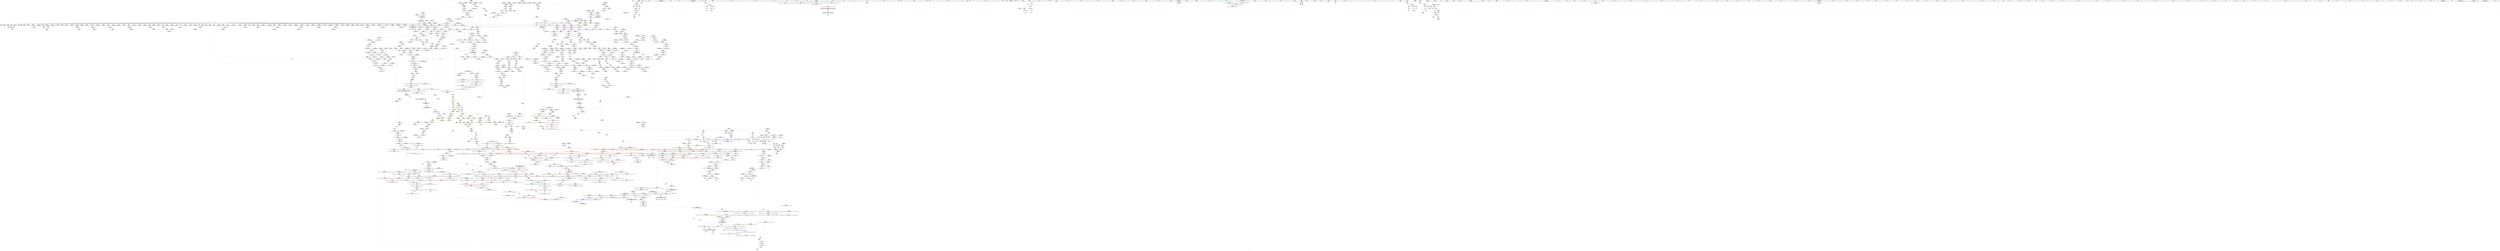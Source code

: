 digraph "SVFG" {
	label="SVFG";

	Node0x55d4c13992f0 [shape=record,color=grey,label="{NodeID: 0\nNullPtr|{|<s55>73|<s56>103}}"];
	Node0x55d4c13992f0 -> Node0x55d4c193e000[style=solid];
	Node0x55d4c13992f0 -> Node0x55d4c193e100[style=solid];
	Node0x55d4c13992f0 -> Node0x55d4c193e1d0[style=solid];
	Node0x55d4c13992f0 -> Node0x55d4c193e2a0[style=solid];
	Node0x55d4c13992f0 -> Node0x55d4c193e370[style=solid];
	Node0x55d4c13992f0 -> Node0x55d4c193e440[style=solid];
	Node0x55d4c13992f0 -> Node0x55d4c193e510[style=solid];
	Node0x55d4c13992f0 -> Node0x55d4c193e5e0[style=solid];
	Node0x55d4c13992f0 -> Node0x55d4c193e6b0[style=solid];
	Node0x55d4c13992f0 -> Node0x55d4c193e780[style=solid];
	Node0x55d4c13992f0 -> Node0x55d4c193e850[style=solid];
	Node0x55d4c13992f0 -> Node0x55d4c19324e0[style=solid];
	Node0x55d4c13992f0 -> Node0x55d4c19325b0[style=solid];
	Node0x55d4c13992f0 -> Node0x55d4c1932680[style=solid];
	Node0x55d4c13992f0 -> Node0x55d4c1932750[style=solid];
	Node0x55d4c13992f0 -> Node0x55d4c1932820[style=solid];
	Node0x55d4c13992f0 -> Node0x55d4c19328f0[style=solid];
	Node0x55d4c13992f0 -> Node0x55d4c19329c0[style=solid];
	Node0x55d4c13992f0 -> Node0x55d4c1932a90[style=solid];
	Node0x55d4c13992f0 -> Node0x55d4c1932b60[style=solid];
	Node0x55d4c13992f0 -> Node0x55d4c1932c30[style=solid];
	Node0x55d4c13992f0 -> Node0x55d4c1932d00[style=solid];
	Node0x55d4c13992f0 -> Node0x55d4c1932dd0[style=solid];
	Node0x55d4c13992f0 -> Node0x55d4c1932ea0[style=solid];
	Node0x55d4c13992f0 -> Node0x55d4c1932f70[style=solid];
	Node0x55d4c13992f0 -> Node0x55d4c1933040[style=solid];
	Node0x55d4c13992f0 -> Node0x55d4c1933110[style=solid];
	Node0x55d4c13992f0 -> Node0x55d4c19331e0[style=solid];
	Node0x55d4c13992f0 -> Node0x55d4c19332b0[style=solid];
	Node0x55d4c13992f0 -> Node0x55d4c1933380[style=solid];
	Node0x55d4c13992f0 -> Node0x55d4c1933450[style=solid];
	Node0x55d4c13992f0 -> Node0x55d4c1933520[style=solid];
	Node0x55d4c13992f0 -> Node0x55d4c19335f0[style=solid];
	Node0x55d4c13992f0 -> Node0x55d4c19336c0[style=solid];
	Node0x55d4c13992f0 -> Node0x55d4c1933790[style=solid];
	Node0x55d4c13992f0 -> Node0x55d4c1933860[style=solid];
	Node0x55d4c13992f0 -> Node0x55d4c1933930[style=solid];
	Node0x55d4c13992f0 -> Node0x55d4c1933a00[style=solid];
	Node0x55d4c13992f0 -> Node0x55d4c1933ad0[style=solid];
	Node0x55d4c13992f0 -> Node0x55d4c1933ba0[style=solid];
	Node0x55d4c13992f0 -> Node0x55d4c1933c70[style=solid];
	Node0x55d4c13992f0 -> Node0x55d4c1933d40[style=solid];
	Node0x55d4c13992f0 -> Node0x55d4c1933e10[style=solid];
	Node0x55d4c13992f0 -> Node0x55d4c1933ee0[style=solid];
	Node0x55d4c13992f0 -> Node0x55d4c196a880[style=solid];
	Node0x55d4c13992f0 -> Node0x55d4c196ecf0[style=solid];
	Node0x55d4c13992f0 -> Node0x55d4c196edc0[style=solid];
	Node0x55d4c13992f0 -> Node0x55d4c196ee90[style=solid];
	Node0x55d4c13992f0 -> Node0x55d4c1972910[style=solid];
	Node0x55d4c13992f0 -> Node0x55d4c19729e0[style=solid];
	Node0x55d4c13992f0 -> Node0x55d4c1972ab0[style=solid];
	Node0x55d4c13992f0 -> Node0x55d4c1148170[style=solid];
	Node0x55d4c13992f0 -> Node0x55d4c19a0600[style=solid];
	Node0x55d4c13992f0 -> Node0x55d4c19a38a0[style=solid];
	Node0x55d4c13992f0 -> Node0x55d4c19a3ea0[style=solid];
	Node0x55d4c13992f0:s55 -> Node0x55d4c1aa5b50[style=solid,color=red];
	Node0x55d4c13992f0:s56 -> Node0x55d4c1aaf080[style=solid,color=red];
	Node0x55d4c19a2b20 [shape=record,color=grey,label="{NodeID: 1882\n81 = Binary(80, 79, )\n}"];
	Node0x55d4c19a2b20 -> Node0x55d4c196acc0[style=solid];
	Node0x55d4c193eed0 [shape=record,color=red,label="{NodeID: 775\n399\<--396\nthis1\<--this.addr\n_ZNSaIiEC2Ev\n}"];
	Node0x55d4c193eed0 -> Node0x55d4c1934db0[style=solid];
	Node0x55d4c1935500 [shape=record,color=black,label="{NodeID: 443\n542\<--525\n\<--__first\n_ZSt16next_permutationIN9__gnu_cxx17__normal_iteratorIPiSt6vectorIiSaIiEEEEEbT_S7_\n}"];
	Node0x55d4c1935500 -> Node0x55d4c194cac0[style=solid];
	Node0x55d4c1975010 [shape=record,color=blue,label="{NodeID: 1218\n1735\<--1730\n__n.addr\<--__n\n_ZNSt16allocator_traitsISaIiEE10deallocateERS0_Pim\n}"];
	Node0x55d4c1975010 -> Node0x55d4c1967010[style=dashed];
	Node0x55d4c1929200 [shape=record,color=green,label="{NodeID: 111\n546\<--547\nllvm.memcpy.p0i8.p0i8.i64\<--llvm.memcpy.p0i8.p0i8.i64_field_insensitive\n}"];
	Node0x55d4c1944900 [shape=record,color=red,label="{NodeID: 886\n1313\<--1302\n\<--__a.addr\n_ZNSt12_Vector_baseIiSaIiEEC2EmRKS0_\n|{<s0>89}}"];
	Node0x55d4c1944900:s0 -> Node0x55d4c1aafd20[style=solid,color=red];
	Node0x55d4c1aa1610 [shape=record,color=black,label="{NodeID: 2768\n261 = PHI(480, )\n}"];
	Node0x55d4c1aa1610 -> Node0x55d4c1955b60[style=solid];
	Node0x55d4c194b370 [shape=record,color=black,label="{NodeID: 554\n2105\<--2087\n\<--agg.tmp4\n_ZSt9__reverseIN9__gnu_cxx17__normal_iteratorIPiSt6vectorIiSaIiEEEEEvT_S7_St26random_access_iterator_tag\n}"];
	Node0x55d4c194b370 -> Node0x55d4c1953600[style=solid];
	Node0x55d4c192db50 [shape=record,color=green,label="{NodeID: 222\n1258\<--1259\n__first.addr\<--__first.addr_field_insensitive\n_ZSt8_DestroyIPdEvT_S1_\n}"];
	Node0x55d4c192db50 -> Node0x55d4c1944420[style=solid];
	Node0x55d4c192db50 -> Node0x55d4c19719a0[style=solid];
	Node0x55d4c1969bf0 [shape=record,color=red,label="{NodeID: 997\n2217\<--2216\ndummyVal\<--offset_0\n_ZSt18__next_permutationIN9__gnu_cxx17__normal_iteratorIPiSt6vectorIiSaIiEEEENS0_5__ops15_Iter_less_iterEEbT_S9_T0_\n}"];
	Node0x55d4c1969bf0 -> Node0x55d4c1976120[style=solid];
	Node0x55d4c1aad570 [shape=record,color=black,label="{NodeID: 2879\n1812 = PHI(572, 589, )\n1st arg _ZN9__gnu_cxx17__normal_iteratorIPiSt6vectorIiSaIiEEEC2ERKS1_ }"];
	Node0x55d4c1aad570 -> Node0x55d4c19759d0[style=solid];
	Node0x55d4c1950e30 [shape=record,color=purple,label="{NodeID: 665\n1928\<--1848\ncoerce.dive17\<--agg.tmp14\n_ZSt18__next_permutationIN9__gnu_cxx17__normal_iteratorIPiSt6vectorIiSaIiEEEENS0_5__ops15_Iter_less_iterEEbT_S9_T0_\n}"];
	Node0x55d4c1950e30 -> Node0x55d4c1967b70[style=solid];
	Node0x55d4c193bd10 [shape=record,color=green,label="{NodeID: 333\n1866\<--1867\nagg.tmp33\<--agg.tmp33_field_insensitive\n_ZSt18__next_permutationIN9__gnu_cxx17__normal_iteratorIPiSt6vectorIiSaIiEEEENS0_5__ops15_Iter_less_iterEEbT_S9_T0_\n}"];
	Node0x55d4c196f6b0 [shape=record,color=blue,label="{NodeID: 1108\n932\<--929\n.addr\<--\n_ZN9__gnu_cxx13new_allocatorIdEC2ERKS1_\n}"];
	Node0x55d4c1399380 [shape=record,color=green,label="{NodeID: 1\n7\<--1\n__dso_handle\<--dummyObj\nGlob }"];
	Node0x55d4c19a2ca0 [shape=record,color=grey,label="{NodeID: 1883\n76 = Binary(75, 74, )\n}"];
	Node0x55d4c19a2ca0 -> Node0x55d4c196abf0[style=solid];
	Node0x55d4c193efa0 [shape=record,color=red,label="{NodeID: 776\n422\<--409\nthis1\<--this.addr\n_ZNSt6vectorIiSaIiEEC2EmRKS0_\n|{|<s2>34}}"];
	Node0x55d4c193efa0 -> Node0x55d4c1934e80[style=solid];
	Node0x55d4c193efa0 -> Node0x55d4c1934f50[style=solid];
	Node0x55d4c193efa0:s2 -> Node0x55d4c1ab1cb0[style=solid,color=red];
	Node0x55d4c19355d0 [shape=record,color=black,label="{NodeID: 444\n549\<--527\n\<--__last\n_ZSt16next_permutationIN9__gnu_cxx17__normal_iteratorIPiSt6vectorIiSaIiEEEEEbT_S7_\n}"];
	Node0x55d4c19355d0 -> Node0x55d4c194cc60[style=solid];
	Node0x55d4c19750e0 [shape=record,color=blue,label="{NodeID: 1219\n1752\<--1749\nthis.addr\<--this\n_ZN9__gnu_cxx13new_allocatorIiE10deallocateEPim\n}"];
	Node0x55d4c19750e0 -> Node0x55d4c19670e0[style=dashed];
	Node0x55d4c1929300 [shape=record,color=green,label="{NodeID: 112\n552\<--553\n_ZN9__gnu_cxx5__ops16__iter_less_iterEv\<--_ZN9__gnu_cxx5__ops16__iter_less_iterEv_field_insensitive\n}"];
	Node0x55d4c19449d0 [shape=record,color=red,label="{NodeID: 887\n1331\<--1304\nexn\<--exn.slot\n_ZNSt12_Vector_baseIiSaIiEEC2EmRKS0_\n}"];
	Node0x55d4c1aa1750 [shape=record,color=black,label="{NodeID: 2769\n264 = PHI(463, )\n}"];
	Node0x55d4c1aa1750 -> Node0x55d4c1955c30[style=solid];
	Node0x55d4c194b440 [shape=record,color=black,label="{NodeID: 555\n2125\<--2131\n_ZNK9__gnu_cxx17__normal_iteratorIPiSt6vectorIiSaIiEEE4baseEv_ret\<--_M_current\n_ZNK9__gnu_cxx17__normal_iteratorIPiSt6vectorIiSaIiEEE4baseEv\n|{<s0>145|<s1>146|<s2>163|<s3>164}}"];
	Node0x55d4c194b440:s0 -> Node0x55d4c1aa4720[style=solid,color=blue];
	Node0x55d4c194b440:s1 -> Node0x55d4c1aa4890[style=solid,color=blue];
	Node0x55d4c194b440:s2 -> Node0x55d4c1aa58d0[style=solid,color=blue];
	Node0x55d4c194b440:s3 -> Node0x55d4c1aa5a10[style=solid,color=blue];
	Node0x55d4c192dc20 [shape=record,color=green,label="{NodeID: 223\n1260\<--1261\n__last.addr\<--__last.addr_field_insensitive\n_ZSt8_DestroyIPdEvT_S1_\n}"];
	Node0x55d4c192dc20 -> Node0x55d4c19444f0[style=solid];
	Node0x55d4c192dc20 -> Node0x55d4c1971a70[style=solid];
	Node0x55d4c1a0ad20 [shape=record,color=yellow,style=double,label="{NodeID: 2105\n196V_1 = ENCHI(MR_196V_0)\npts\{812 \}\nFun[_ZNSt12_Vector_baseIdSaIdEED2Ev]}"];
	Node0x55d4c1a0ad20 -> Node0x55d4c196e9b0[style=dashed];
	Node0x55d4c1969cc0 [shape=record,color=red,label="{NodeID: 998\n2220\<--2219\ndummyVal\<--offset_0\n_ZSt18__next_permutationIN9__gnu_cxx17__normal_iteratorIPiSt6vectorIiSaIiEEEENS0_5__ops15_Iter_less_iterEEbT_S9_T0_\n}"];
	Node0x55d4c1969cc0 -> Node0x55d4c19761f0[style=solid];
	Node0x55d4c1aad6c0 [shape=record,color=black,label="{NodeID: 2880\n1695 = PHI(1645, )\n0th arg _ZSt12__niter_baseIPiET_S1_ }"];
	Node0x55d4c1aad6c0 -> Node0x55d4c1974b30[style=solid];
	Node0x55d4c1950f00 [shape=record,color=purple,label="{NodeID: 666\n1941\<--1850\ncoerce.dive21\<--agg.tmp19\n_ZSt18__next_permutationIN9__gnu_cxx17__normal_iteratorIPiSt6vectorIiSaIiEEEENS0_5__ops15_Iter_less_iterEEbT_S9_T0_\n}"];
	Node0x55d4c1950f00 -> Node0x55d4c1967c40[style=solid];
	Node0x55d4c193bde0 [shape=record,color=green,label="{NodeID: 334\n1868\<--1869\nundef.agg.tmp34\<--undef.agg.tmp34_field_insensitive\n_ZSt18__next_permutationIN9__gnu_cxx17__normal_iteratorIPiSt6vectorIiSaIiEEEENS0_5__ops15_Iter_less_iterEEbT_S9_T0_\n}"];
	Node0x55d4c196f780 [shape=record,color=blue,label="{NodeID: 1109\n941\<--939\nthis.addr\<--this\n_ZNSt12_Vector_baseIdSaIdEE11_M_allocateEm\n}"];
	Node0x55d4c196f780 -> Node0x55d4c19423a0[style=dashed];
	Node0x55d4c1925b80 [shape=record,color=green,label="{NodeID: 2\n8\<--1\n_ZSt3cin\<--dummyObj\nGlob }"];
	Node0x55d4c19a2e20 [shape=record,color=grey,label="{NodeID: 1884\n71 = Binary(70, 64, )\n}"];
	Node0x55d4c19a2e20 -> Node0x55d4c19a4f20[style=solid];
	Node0x55d4c193f070 [shape=record,color=red,label="{NodeID: 777\n424\<--411\n\<--__n.addr\n_ZNSt6vectorIiSaIiEEC2EmRKS0_\n|{<s0>33}}"];
	Node0x55d4c193f070:s0 -> Node0x55d4c1ab0620[style=solid,color=red];
	Node0x55d4c19356a0 [shape=record,color=black,label="{NodeID: 445\n541\<--529\n\<--agg.tmp\n_ZSt16next_permutationIN9__gnu_cxx17__normal_iteratorIPiSt6vectorIiSaIiEEEEEbT_S7_\n}"];
	Node0x55d4c19356a0 -> Node0x55d4c194c9f0[style=solid];
	Node0x55d4c19751b0 [shape=record,color=blue,label="{NodeID: 1220\n1754\<--1750\n__p.addr\<--__p\n_ZN9__gnu_cxx13new_allocatorIiE10deallocateEPim\n}"];
	Node0x55d4c19751b0 -> Node0x55d4c19671b0[style=dashed];
	Node0x55d4c1929400 [shape=record,color=green,label="{NodeID: 113\n559\<--560\n_ZSt18__next_permutationIN9__gnu_cxx17__normal_iteratorIPiSt6vectorIiSaIiEEEENS0_5__ops15_Iter_less_iterEEbT_S9_T0_\<--_ZSt18__next_permutationIN9__gnu_cxx17__normal_iteratorIPiSt6vectorIiSaIiEEEENS0_5__ops15_Iter_less_iterEEbT_S9_T0__field_insensitive\n}"];
	Node0x55d4c1944aa0 [shape=record,color=red,label="{NodeID: 888\n1332\<--1306\nsel\<--ehselector.slot\n_ZNSt12_Vector_baseIiSaIiEEC2EmRKS0_\n}"];
	Node0x55d4c1aa1890 [shape=record,color=black,label="{NodeID: 2770\n1610 = PHI(1614, )\n}"];
	Node0x55d4c1aa1890 -> Node0x55d4c1948fb0[style=solid];
	Node0x55d4c194b510 [shape=record,color=black,label="{NodeID: 556\n2133\<--2140\n_ZNK9__gnu_cxx17__normal_iteratorIPiSt6vectorIiSaIiEEEdeEv_ret\<--\n_ZNK9__gnu_cxx17__normal_iteratorIPiSt6vectorIiSaIiEEEdeEv\n|{<s0>147|<s1>148|<s2>149|<s3>150}}"];
	Node0x55d4c194b510:s0 -> Node0x55d4c1aa49d0[style=solid,color=blue];
	Node0x55d4c194b510:s1 -> Node0x55d4c1aa4b10[style=solid,color=blue];
	Node0x55d4c194b510:s2 -> Node0x55d4c1aa4c50[style=solid,color=blue];
	Node0x55d4c194b510:s3 -> Node0x55d4c1aa4d90[style=solid,color=blue];
	Node0x55d4c192dcf0 [shape=record,color=green,label="{NodeID: 224\n1267\<--1268\n_ZNSt12_Destroy_auxILb1EE9__destroyIPdEEvT_S3_\<--_ZNSt12_Destroy_auxILb1EE9__destroyIPdEEvT_S3__field_insensitive\n}"];
	Node0x55d4c1a0ae00 [shape=record,color=yellow,style=double,label="{NodeID: 2106\n198V_1 = ENCHI(MR_198V_0)\npts\{814 \}\nFun[_ZNSt12_Vector_baseIdSaIdEED2Ev]}"];
	Node0x55d4c1a0ae00 -> Node0x55d4c196ea80[style=dashed];
	Node0x55d4c1969d90 [shape=record,color=red,label="{NodeID: 999\n2223\<--2222\ndummyVal\<--offset_0\n_ZSt18__next_permutationIN9__gnu_cxx17__normal_iteratorIPiSt6vectorIiSaIiEEEENS0_5__ops15_Iter_less_iterEEbT_S9_T0_\n}"];
	Node0x55d4c1969d90 -> Node0x55d4c19762c0[style=solid];
	Node0x55d4c1aad7d0 [shape=record,color=black,label="{NodeID: 2881\n1362 = PHI(439, 619, 627, )\n0th arg _ZNSt12_Vector_baseIiSaIiEED2Ev }"];
	Node0x55d4c1aad7d0 -> Node0x55d4c1972500[style=solid];
	Node0x55d4c1950fd0 [shape=record,color=purple,label="{NodeID: 667\n1943\<--1852\ncoerce.dive22\<--agg.tmp20\n_ZSt18__next_permutationIN9__gnu_cxx17__normal_iteratorIPiSt6vectorIiSaIiEEEENS0_5__ops15_Iter_less_iterEEbT_S9_T0_\n}"];
	Node0x55d4c1950fd0 -> Node0x55d4c1967d10[style=solid];
	Node0x55d4c193beb0 [shape=record,color=green,label="{NodeID: 335\n1875\<--1876\n_ZN9__gnu_cxxeqIPiSt6vectorIiSaIiEEEEbRKNS_17__normal_iteratorIT_T0_EESA_\<--_ZN9__gnu_cxxeqIPiSt6vectorIiSaIiEEEEbRKNS_17__normal_iteratorIT_T0_EESA__field_insensitive\n}"];
	Node0x55d4c196f850 [shape=record,color=blue,label="{NodeID: 1110\n943\<--940\n__n.addr\<--__n\n_ZNSt12_Vector_baseIdSaIdEE11_M_allocateEm\n}"];
	Node0x55d4c196f850 -> Node0x55d4c1942470[style=dashed];
	Node0x55d4c196f850 -> Node0x55d4c1942540[style=dashed];
	Node0x55d4c1925260 [shape=record,color=green,label="{NodeID: 3\n9\<--1\n.str\<--dummyObj\nGlob }"];
	Node0x55d4c19a2fa0 [shape=record,color=grey,label="{NodeID: 1885\n828 = Binary(826, 827, )\n}"];
	Node0x55d4c19a2fa0 -> Node0x55d4c19a3120[style=solid];
	Node0x55d4c193f140 [shape=record,color=red,label="{NodeID: 778\n429\<--411\n\<--__n.addr\n_ZNSt6vectorIiSaIiEEC2EmRKS0_\n|{<s0>34}}"];
	Node0x55d4c193f140:s0 -> Node0x55d4c1ab1df0[style=solid,color=red];
	Node0x55d4c1935770 [shape=record,color=black,label="{NodeID: 446\n548\<--531\n\<--agg.tmp2\n_ZSt16next_permutationIN9__gnu_cxx17__normal_iteratorIPiSt6vectorIiSaIiEEEEEbT_S7_\n}"];
	Node0x55d4c1935770 -> Node0x55d4c194cb90[style=solid];
	Node0x55d4c1975280 [shape=record,color=blue,label="{NodeID: 1221\n1756\<--1751\n.addr\<--\n_ZN9__gnu_cxx13new_allocatorIiE10deallocateEPim\n}"];
	Node0x55d4c1929500 [shape=record,color=green,label="{NodeID: 114\n564\<--565\nretval\<--retval_field_insensitive\n_ZNSt6vectorIiSaIiEE5beginEv\n|{|<s1>41}}"];
	Node0x55d4c1929500 -> Node0x55d4c194cd30[style=solid];
	Node0x55d4c1929500:s1 -> Node0x55d4c1aad420[style=solid,color=red];
	Node0x55d4c1944b70 [shape=record,color=red,label="{NodeID: 889\n1345\<--1339\nthis1\<--this.addr\n_ZNSt6vectorIiSaIiEE21_M_default_initializeEm\n}"];
	Node0x55d4c1944b70 -> Node0x55d4c1948040[style=solid];
	Node0x55d4c1944b70 -> Node0x55d4c1948110[style=solid];
	Node0x55d4c1944b70 -> Node0x55d4c19481e0[style=solid];
	Node0x55d4c1aa19d0 [shape=record,color=black,label="{NodeID: 2771\n1628 = PHI(1632, )\n}"];
	Node0x55d4c1aa19d0 -> Node0x55d4c1949080[style=solid];
	Node0x55d4c194b5e0 [shape=record,color=black,label="{NodeID: 557\n2169\<--2174\n_ZSt4moveIRiEONSt16remove_referenceIT_E4typeEOS2__ret\<--\n_ZSt4moveIRiEONSt16remove_referenceIT_E4typeEOS2_\n|{<s0>160|<s1>161|<s2>162}}"];
	Node0x55d4c194b5e0:s0 -> Node0x55d4c1aa5480[style=solid,color=blue];
	Node0x55d4c194b5e0:s1 -> Node0x55d4c1aa5650[style=solid,color=blue];
	Node0x55d4c194b5e0:s2 -> Node0x55d4c1aa5790[style=solid,color=blue];
	Node0x55d4c192ddf0 [shape=record,color=green,label="{NodeID: 225\n1273\<--1274\n.addr\<--.addr_field_insensitive\n_ZNSt12_Destroy_auxILb1EE9__destroyIPdEEvT_S3_\n}"];
	Node0x55d4c192ddf0 -> Node0x55d4c1971b40[style=solid];
	Node0x55d4c1a0aee0 [shape=record,color=yellow,style=double,label="{NodeID: 2107\n34V_1 = ENCHI(MR_34V_0)\npts\{1440000 \}\nFun[_ZNSt12_Vector_baseIdSaIdEED2Ev]}"];
	Node0x55d4c1a0aee0 -> Node0x55d4c1941840[style=dashed];
	Node0x55d4c1a0aee0 -> Node0x55d4c19419e0[style=dashed];
	Node0x55d4c1969e60 [shape=record,color=red,label="{NodeID: 1000\n2226\<--2225\ndummyVal\<--offset_0\n_ZSt18__next_permutationIN9__gnu_cxx17__normal_iteratorIPiSt6vectorIiSaIiEEEENS0_5__ops15_Iter_less_iterEEbT_S9_T0_\n}"];
	Node0x55d4c1969e60 -> Node0x55d4c1976390[style=solid];
	Node0x55d4c1aad990 [shape=record,color=black,label="{NodeID: 2882\n1149 = PHI(1098, )\n0th arg _ZSt12__niter_baseIPdET_S1_ }"];
	Node0x55d4c1aad990 -> Node0x55d4c1970f10[style=solid];
	Node0x55d4c19510a0 [shape=record,color=purple,label="{NodeID: 668\n1957\<--1854\ncoerce.dive26\<--agg.tmp23\n_ZSt18__next_permutationIN9__gnu_cxx17__normal_iteratorIPiSt6vectorIiSaIiEEEENS0_5__ops15_Iter_less_iterEEbT_S9_T0_\n}"];
	Node0x55d4c19510a0 -> Node0x55d4c1967de0[style=solid];
	Node0x55d4c193bfb0 [shape=record,color=green,label="{NodeID: 336\n1884\<--1885\n_ZN9__gnu_cxx17__normal_iteratorIPiSt6vectorIiSaIiEEEppEv\<--_ZN9__gnu_cxx17__normal_iteratorIPiSt6vectorIiSaIiEEEppEv_field_insensitive\n}"];
	Node0x55d4c1a12070 [shape=record,color=yellow,style=double,label="{NodeID: 2218\n32V_1 = ENCHI(MR_32V_0)\npts\{1557 \}\nFun[_ZSt6fill_nIPimiET_S1_T0_RKT1_]|{<s0>111}}"];
	Node0x55d4c1a12070:s0 -> Node0x55d4c19ef2b0[style=dashed,color=red];
	Node0x55d4c196f920 [shape=record,color=blue,label="{NodeID: 1111\n964\<--962\n__a.addr\<--__a\n_ZNSt16allocator_traitsISaIdEE8allocateERS0_m\n}"];
	Node0x55d4c196f920 -> Node0x55d4c1942610[style=dashed];
	Node0x55d4c19252f0 [shape=record,color=green,label="{NodeID: 4\n11\<--1\n.str.1\<--dummyObj\nGlob }"];
	Node0x55d4c19a3120 [shape=record,color=grey,label="{NodeID: 1886\n829 = Binary(828, 544, )\n|{<s0>64}}"];
	Node0x55d4c19a3120:s0 -> Node0x55d4c1ab21b0[style=solid,color=red];
	Node0x55d4c193f210 [shape=record,color=red,label="{NodeID: 779\n425\<--413\n\<--__a.addr\n_ZNSt6vectorIiSaIiEEC2EmRKS0_\n|{<s0>33}}"];
	Node0x55d4c193f210:s0 -> Node0x55d4c1ab0730[style=solid,color=red];
	Node0x55d4c1935840 [shape=record,color=black,label="{NodeID: 447\n522\<--558\n_ZSt16next_permutationIN9__gnu_cxx17__normal_iteratorIPiSt6vectorIiSaIiEEEEEbT_S7__ret\<--call\n_ZSt16next_permutationIN9__gnu_cxx17__normal_iteratorIPiSt6vectorIiSaIiEEEEEbT_S7_\n|{<s0>23}}"];
	Node0x55d4c1935840:s0 -> Node0x55d4c1aa1050[style=solid,color=blue];
	Node0x55d4c1975350 [shape=record,color=blue,label="{NodeID: 1222\n1770\<--1767\n__first.addr\<--__first\n_ZSt8_DestroyIPiiEvT_S1_RSaIT0_E\n}"];
	Node0x55d4c1975350 -> Node0x55d4c1967280[style=dashed];
	Node0x55d4c192e1a0 [shape=record,color=green,label="{NodeID: 115\n566\<--567\nthis.addr\<--this.addr_field_insensitive\n_ZNSt6vectorIiSaIiEE5beginEv\n}"];
	Node0x55d4c192e1a0 -> Node0x55d4c1940180[style=solid];
	Node0x55d4c192e1a0 -> Node0x55d4c196d7d0[style=solid];
	Node0x55d4c1944c40 [shape=record,color=red,label="{NodeID: 890\n1350\<--1341\n\<--__n.addr\n_ZNSt6vectorIiSaIiEE21_M_default_initializeEm\n|{<s0>93}}"];
	Node0x55d4c1944c40:s0 -> Node0x55d4c1aa8d40[style=solid,color=red];
	Node0x55d4c1aa1b10 [shape=record,color=black,label="{NodeID: 2772\n1646 = PHI(1694, )\n|{<s0>111}}"];
	Node0x55d4c1aa1b10:s0 -> Node0x55d4c1ab18f0[style=solid,color=red];
	Node0x55d4c194b6b0 [shape=record,color=black,label="{NodeID: 558\n2176\<--2191\n_ZN9__gnu_cxxltIPiSt6vectorIiSaIiEEEEbRKNS_17__normal_iteratorIT_T0_EESA__ret\<--cmp\n_ZN9__gnu_cxxltIPiSt6vectorIiSaIiEEEEbRKNS_17__normal_iteratorIT_T0_EESA_\n|{<s0>154}}"];
	Node0x55d4c194b6b0:s0 -> Node0x55d4c1aa50f0[style=solid,color=blue];
	Node0x55d4c192dec0 [shape=record,color=green,label="{NodeID: 226\n1275\<--1276\n.addr1\<--.addr1_field_insensitive\n_ZNSt12_Destroy_auxILb1EE9__destroyIPdEEvT_S3_\n}"];
	Node0x55d4c192dec0 -> Node0x55d4c1971c10[style=solid];
	Node0x55d4c1a0afc0 [shape=record,color=yellow,style=double,label="{NodeID: 2108\n64V_1 = ENCHI(MR_64V_0)\npts\{1440002 \}\nFun[_ZNSt12_Vector_baseIdSaIdEED2Ev]}"];
	Node0x55d4c1a0afc0 -> Node0x55d4c1941910[style=dashed];
	Node0x55d4c1969f30 [shape=record,color=red,label="{NodeID: 1001\n2229\<--2228\ndummyVal\<--offset_0\n_ZSt18__next_permutationIN9__gnu_cxx17__normal_iteratorIPiSt6vectorIiSaIiEEEENS0_5__ops15_Iter_less_iterEEbT_S9_T0_\n}"];
	Node0x55d4c1969f30 -> Node0x55d4c1976460[style=solid];
	Node0x55d4c1aadaa0 [shape=record,color=black,label="{NodeID: 2883\n1561 = PHI(1545, )\n0th arg _ZNK9__gnu_cxx13new_allocatorIiE8max_sizeEv }"];
	Node0x55d4c1aadaa0 -> Node0x55d4c1973950[style=solid];
	Node0x55d4c1951170 [shape=record,color=purple,label="{NodeID: 669\n1959\<--1856\ncoerce.dive27\<--agg.tmp24\n_ZSt18__next_permutationIN9__gnu_cxx17__normal_iteratorIPiSt6vectorIiSaIiEEEENS0_5__ops15_Iter_less_iterEEbT_S9_T0_\n}"];
	Node0x55d4c1951170 -> Node0x55d4c1967eb0[style=solid];
	Node0x55d4c193c0b0 [shape=record,color=green,label="{NodeID: 337\n1894\<--1895\n_ZN9__gnu_cxx17__normal_iteratorIPiSt6vectorIiSaIiEEEmmEv\<--_ZN9__gnu_cxx17__normal_iteratorIPiSt6vectorIiSaIiEEEmmEv_field_insensitive\n}"];
	Node0x55d4c1a12150 [shape=record,color=yellow,style=double,label="{NodeID: 2219\n509V_1 = ENCHI(MR_509V_0)\npts\{1622 \}\nFun[_ZSt6fill_nIPimiET_S1_T0_RKT1_]|{<s0>111}}"];
	Node0x55d4c1a12150:s0 -> Node0x55d4c1a0fe30[style=dashed,color=red];
	Node0x55d4c196f9f0 [shape=record,color=blue,label="{NodeID: 1112\n966\<--963\n__n.addr\<--__n\n_ZNSt16allocator_traitsISaIdEE8allocateERS0_m\n}"];
	Node0x55d4c196f9f0 -> Node0x55d4c19426e0[style=dashed];
	Node0x55d4c19255a0 [shape=record,color=green,label="{NodeID: 5\n13\<--1\n.str.2\<--dummyObj\nGlob }"];
	Node0x55d4c19a32a0 [shape=record,color=grey,label="{NodeID: 1887\n1383 = Binary(1382, 1384, )\n|{<s0>94}}"];
	Node0x55d4c19a32a0:s0 -> Node0x55d4c1aa8010[style=solid,color=red];
	Node0x55d4c193f2e0 [shape=record,color=red,label="{NodeID: 780\n444\<--415\nexn\<--exn.slot\n_ZNSt6vectorIiSaIiEEC2EmRKS0_\n}"];
	Node0x55d4c1935910 [shape=record,color=black,label="{NodeID: 448\n570\<--569\n\<--this1\n_ZNSt6vectorIiSaIiEE5beginEv\n}"];
	Node0x55d4c1935910 -> Node0x55d4c194ce00[style=solid];
	Node0x55d4c1935910 -> Node0x55d4c194ced0[style=solid];
	Node0x55d4c1975420 [shape=record,color=blue,label="{NodeID: 1223\n1772\<--1768\n__last.addr\<--__last\n_ZSt8_DestroyIPiiEvT_S1_RSaIT0_E\n}"];
	Node0x55d4c1975420 -> Node0x55d4c1967350[style=dashed];
	Node0x55d4c192e270 [shape=record,color=green,label="{NodeID: 116\n574\<--575\n_ZN9__gnu_cxx17__normal_iteratorIPiSt6vectorIiSaIiEEEC2ERKS1_\<--_ZN9__gnu_cxx17__normal_iteratorIPiSt6vectorIiSaIiEEEC2ERKS1__field_insensitive\n}"];
	Node0x55d4c1944d10 [shape=record,color=red,label="{NodeID: 891\n1349\<--1348\n\<--_M_start\n_ZNSt6vectorIiSaIiEE21_M_default_initializeEm\n|{<s0>93}}"];
	Node0x55d4c1944d10:s0 -> Node0x55d4c1aa8c30[style=solid,color=red];
	Node0x55d4c1aa1c50 [shape=record,color=black,label="{NodeID: 2773\n1651 = PHI(1655, )\n}"];
	Node0x55d4c1aa1c50 -> Node0x55d4c1949150[style=solid];
	Node0x55d4c194b780 [shape=record,color=purple,label="{NodeID: 559\n34\<--4\n\<--_ZStL8__ioinit\n__cxx_global_var_init\n}"];
	Node0x55d4c192df90 [shape=record,color=green,label="{NodeID: 227\n1282\<--1283\nthis.addr\<--this.addr_field_insensitive\n_ZN9__gnu_cxx13new_allocatorIiEC2Ev\n}"];
	Node0x55d4c192df90 -> Node0x55d4c19445c0[style=solid];
	Node0x55d4c192df90 -> Node0x55d4c1971ce0[style=solid];
	Node0x55d4c196a000 [shape=record,color=red,label="{NodeID: 1002\n2232\<--2231\ndummyVal\<--offset_0\n_ZSt18__next_permutationIN9__gnu_cxx17__normal_iteratorIPiSt6vectorIiSaIiEEEENS0_5__ops15_Iter_less_iterEEbT_S9_T0_\n}"];
	Node0x55d4c196a000 -> Node0x55d4c1976530[style=solid];
	Node0x55d4c1aadbb0 [shape=record,color=black,label="{NodeID: 2884\n2134 = PHI(2039, 2041, 2062, 2064, )\n0th arg _ZNK9__gnu_cxx17__normal_iteratorIPiSt6vectorIiSaIiEEEdeEv }"];
	Node0x55d4c1aadbb0 -> Node0x55d4c1977980[style=solid];
	Node0x55d4c1951240 [shape=record,color=purple,label="{NodeID: 670\n1975\<--1862\ncoerce.dive35\<--agg.tmp31\n_ZSt18__next_permutationIN9__gnu_cxx17__normal_iteratorIPiSt6vectorIiSaIiEEEENS0_5__ops15_Iter_less_iterEEbT_S9_T0_\n}"];
	Node0x55d4c1951240 -> Node0x55d4c1967f80[style=solid];
	Node0x55d4c193c1b0 [shape=record,color=green,label="{NodeID: 338\n1912\<--1913\n_ZNK9__gnu_cxx5__ops15_Iter_less_iterclINS_17__normal_iteratorIPiSt6vectorIiSaIiEEEES8_EEbT_T0_\<--_ZNK9__gnu_cxx5__ops15_Iter_less_iterclINS_17__normal_iteratorIPiSt6vectorIiSaIiEEEES8_EEbT_T0__field_insensitive\n}"];
	Node0x55d4c1a12230 [shape=record,color=yellow,style=double,label="{NodeID: 2220\n32V_1 = ENCHI(MR_32V_0)\npts\{1557 \}\nFun[_ZSt18__next_permutationIN9__gnu_cxx17__normal_iteratorIPiSt6vectorIiSaIiEEEENS0_5__ops15_Iter_less_iterEEbT_S9_T0_]|{|<s1>127|<s2>132|<s3>135|<s4>144|<s5>144}}"];
	Node0x55d4c1a12230 -> Node0x55d4c19fa6b0[style=dashed];
	Node0x55d4c1a12230:s1 -> Node0x55d4c1a15510[style=dashed,color=red];
	Node0x55d4c1a12230:s2 -> Node0x55d4c1a15510[style=dashed,color=red];
	Node0x55d4c1a12230:s3 -> Node0x55d4c1a13410[style=dashed,color=red];
	Node0x55d4c1a12230:s4 -> Node0x55d4c19e4f80[style=dashed,color=red];
	Node0x55d4c1a12230:s5 -> Node0x55d4c19f01b0[style=dashed,color=red];
	Node0x55d4c196fac0 [shape=record,color=blue,label="{NodeID: 1113\n981\<--978\nthis.addr\<--this\n_ZN9__gnu_cxx13new_allocatorIdE8allocateEmPKv\n}"];
	Node0x55d4c196fac0 -> Node0x55d4c19427b0[style=dashed];
	Node0x55d4c1925630 [shape=record,color=green,label="{NodeID: 6\n15\<--1\nstdin\<--dummyObj\nGlob }"];
	Node0x55d4c19a3420 [shape=record,color=grey,label="{NodeID: 1888\n1382 = Binary(1380, 1381, )\n}"];
	Node0x55d4c19a3420 -> Node0x55d4c19a32a0[style=solid];
	Node0x55d4c193f3b0 [shape=record,color=red,label="{NodeID: 781\n445\<--417\nsel\<--ehselector.slot\n_ZNSt6vectorIiSaIiEEC2EmRKS0_\n}"];
	Node0x55d4c19359e0 [shape=record,color=black,label="{NodeID: 449\n562\<--577\n_ZNSt6vectorIiSaIiEE5beginEv_ret\<--\n_ZNSt6vectorIiSaIiEE5beginEv\n|{<s0>21}}"];
	Node0x55d4c19359e0:s0 -> Node0x55d4c1aa0dd0[style=solid,color=blue];
	Node0x55d4c19754f0 [shape=record,color=blue,label="{NodeID: 1224\n1774\<--1769\n.addr\<--\n_ZSt8_DestroyIPiiEvT_S1_RSaIT0_E\n}"];
	Node0x55d4c192e370 [shape=record,color=green,label="{NodeID: 117\n581\<--582\nretval\<--retval_field_insensitive\n_ZNSt6vectorIiSaIiEE3endEv\n|{|<s1>42}}"];
	Node0x55d4c192e370 -> Node0x55d4c194cfa0[style=solid];
	Node0x55d4c192e370:s1 -> Node0x55d4c1aad420[style=solid,color=red];
	Node0x55d4c1944de0 [shape=record,color=red,label="{NodeID: 892\n1370\<--1363\nthis1\<--this.addr\n_ZNSt12_Vector_baseIiSaIiEED2Ev\n|{|<s8>94}}"];
	Node0x55d4c1944de0 -> Node0x55d4c194f500[style=solid];
	Node0x55d4c1944de0 -> Node0x55d4c194f5d0[style=solid];
	Node0x55d4c1944de0 -> Node0x55d4c194f6a0[style=solid];
	Node0x55d4c1944de0 -> Node0x55d4c194f770[style=solid];
	Node0x55d4c1944de0 -> Node0x55d4c194f840[style=solid];
	Node0x55d4c1944de0 -> Node0x55d4c194f910[style=solid];
	Node0x55d4c1944de0 -> Node0x55d4c194f9e0[style=solid];
	Node0x55d4c1944de0 -> Node0x55d4c194fab0[style=solid];
	Node0x55d4c1944de0:s8 -> Node0x55d4c1aa7d90[style=solid,color=red];
	Node0x55d4c1aa1d90 [shape=record,color=black,label="{NodeID: 2774\n558 = PHI(1825, )\n}"];
	Node0x55d4c1aa1d90 -> Node0x55d4c1935840[style=solid];
	Node0x55d4c194b850 [shape=record,color=purple,label="{NodeID: 560\n208\<--9\n\<--.str\n_Z10solve_testv\n}"];
	Node0x55d4c192e060 [shape=record,color=green,label="{NodeID: 228\n1289\<--1290\nthis.addr\<--this.addr_field_insensitive\n_ZN9__gnu_cxx13new_allocatorIiED2Ev\n}"];
	Node0x55d4c192e060 -> Node0x55d4c1944690[style=solid];
	Node0x55d4c192e060 -> Node0x55d4c1971db0[style=solid];
	Node0x55d4c196a0d0 [shape=record,color=red,label="{NodeID: 1003\n2235\<--2234\ndummyVal\<--offset_0\n_ZSt18__next_permutationIN9__gnu_cxx17__normal_iteratorIPiSt6vectorIiSaIiEEEENS0_5__ops15_Iter_less_iterEEbT_S9_T0_\n}"];
	Node0x55d4c196a0d0 -> Node0x55d4c1976600[style=solid];
	Node0x55d4c1aadea0 [shape=record,color=black,label="{NodeID: 2885\n636 = PHI(143, 143, )\n0th arg _ZNSt6vectorIdSaIdEED2Ev }"];
	Node0x55d4c1aadea0 -> Node0x55d4c196dbe0[style=solid];
	Node0x55d4c1951310 [shape=record,color=purple,label="{NodeID: 671\n1977\<--1864\ncoerce.dive36\<--agg.tmp32\n_ZSt18__next_permutationIN9__gnu_cxx17__normal_iteratorIPiSt6vectorIiSaIiEEEENS0_5__ops15_Iter_less_iterEEbT_S9_T0_\n}"];
	Node0x55d4c1951310 -> Node0x55d4c1968050[style=solid];
	Node0x55d4c193c2b0 [shape=record,color=green,label="{NodeID: 339\n1946\<--1947\n_ZSt9iter_swapIN9__gnu_cxx17__normal_iteratorIPiSt6vectorIiSaIiEEEES6_EvT_T0_\<--_ZSt9iter_swapIN9__gnu_cxx17__normal_iteratorIPiSt6vectorIiSaIiEEEES6_EvT_T0__field_insensitive\n}"];
	Node0x55d4c196fb90 [shape=record,color=blue,label="{NodeID: 1114\n983\<--979\n__n.addr\<--__n\n_ZN9__gnu_cxx13new_allocatorIdE8allocateEmPKv\n}"];
	Node0x55d4c196fb90 -> Node0x55d4c1942880[style=dashed];
	Node0x55d4c196fb90 -> Node0x55d4c1942950[style=dashed];
	Node0x55d4c19256c0 [shape=record,color=green,label="{NodeID: 7\n16\<--1\n.str.3\<--dummyObj\nGlob }"];
	Node0x55d4c19a35a0 [shape=record,color=grey,label="{NodeID: 1889\n1679 = cmp(1678, 68, )\n}"];
	Node0x55d4c193f480 [shape=record,color=red,label="{NodeID: 782\n454\<--451\nthis1\<--this.addr\n_ZNSaIiED2Ev\n}"];
	Node0x55d4c193f480 -> Node0x55d4c1935020[style=solid];
	Node0x55d4c1935ab0 [shape=record,color=black,label="{NodeID: 450\n587\<--586\n\<--this1\n_ZNSt6vectorIiSaIiEE3endEv\n}"];
	Node0x55d4c1935ab0 -> Node0x55d4c194d070[style=solid];
	Node0x55d4c1935ab0 -> Node0x55d4c194d140[style=solid];
	Node0x55d4c19755c0 [shape=record,color=blue,label="{NodeID: 1225\n1788\<--1786\n__first.addr\<--__first\n_ZSt8_DestroyIPiEvT_S1_\n}"];
	Node0x55d4c19755c0 -> Node0x55d4c1967420[style=dashed];
	Node0x55d4c192e440 [shape=record,color=green,label="{NodeID: 118\n583\<--584\nthis.addr\<--this.addr_field_insensitive\n_ZNSt6vectorIiSaIiEE3endEv\n}"];
	Node0x55d4c192e440 -> Node0x55d4c1940320[style=solid];
	Node0x55d4c192e440 -> Node0x55d4c196d8a0[style=solid];
	Node0x55d4c1a02830 [shape=record,color=yellow,style=double,label="{NodeID: 2000\n24V_1 = ENCHI(MR_24V_0)\npts\{158 \}\nFun[_ZSt3maxIdERKT_S2_S2_]}"];
	Node0x55d4c1a02830 -> Node0x55d4c193fe40[style=dashed];
	Node0x55d4c1944eb0 [shape=record,color=red,label="{NodeID: 893\n1399\<--1365\nexn\<--exn.slot\n_ZNSt12_Vector_baseIiSaIiEED2Ev\n|{<s0>97}}"];
	Node0x55d4c1944eb0:s0 -> Node0x55d4c1aad070[style=solid,color=red];
	Node0x55d4c1aa1ed0 [shape=record,color=black,label="{NodeID: 2775\n613 = PHI(1587, )\n|{<s0>44}}"];
	Node0x55d4c1aa1ed0:s0 -> Node0x55d4c1aa7c50[style=solid,color=red];
	Node0x55d4c194b920 [shape=record,color=purple,label="{NodeID: 561\n689\<--11\n\<--.str.1\nmain\n}"];
	Node0x55d4c1936500 [shape=record,color=green,label="{NodeID: 229\n1298\<--1299\nthis.addr\<--this.addr_field_insensitive\n_ZNSt12_Vector_baseIiSaIiEEC2EmRKS0_\n}"];
	Node0x55d4c1936500 -> Node0x55d4c1944760[style=solid];
	Node0x55d4c1936500 -> Node0x55d4c1971e80[style=solid];
	Node0x55d4c196a1a0 [shape=record,color=red,label="{NodeID: 1004\n2238\<--2237\ndummyVal\<--offset_0\n_ZSt18__next_permutationIN9__gnu_cxx17__normal_iteratorIPiSt6vectorIiSaIiEEEENS0_5__ops15_Iter_less_iterEEbT_S9_T0_\n}"];
	Node0x55d4c196a1a0 -> Node0x55d4c19766d0[style=solid];
	Node0x55d4c1aadff0 [shape=record,color=black,label="{NodeID: 2886\n783 = PHI(352, )\n0th arg _ZNSt6vectorIdSaIdEE21_M_default_initializeEm }"];
	Node0x55d4c1aadff0 -> Node0x55d4c196e670[style=solid];
	Node0x55d4c19513e0 [shape=record,color=purple,label="{NodeID: 672\n2206\<--1880\noffset_0\<--\n}"];
	Node0x55d4c19513e0 -> Node0x55d4c1975de0[style=solid];
	Node0x55d4c193c3b0 [shape=record,color=green,label="{NodeID: 340\n1955\<--1956\n_ZSt19__iterator_categoryIN9__gnu_cxx17__normal_iteratorIPiSt6vectorIiSaIiEEEEENSt15iterator_traitsIT_E17iterator_categoryERKS8_\<--_ZSt19__iterator_categoryIN9__gnu_cxx17__normal_iteratorIPiSt6vectorIiSaIiEEEEENSt15iterator_traitsIT_E17iterator_categoryERKS8__field_insensitive\n}"];
	Node0x55d4c196fc60 [shape=record,color=blue,label="{NodeID: 1115\n985\<--980\n.addr\<--\n_ZN9__gnu_cxx13new_allocatorIdE8allocateEmPKv\n}"];
	Node0x55d4c19260a0 [shape=record,color=green,label="{NodeID: 8\n18\<--1\n.str.4\<--dummyObj\nGlob }"];
	Node0x55d4c19a3720 [shape=record,color=grey,label="{NodeID: 1890\n257 = cmp(255, 256, )\n}"];
	Node0x55d4c193f550 [shape=record,color=red,label="{NodeID: 783\n472\<--466\nthis1\<--this.addr\n_ZNSt6vectorIdSaIdEEixEm\n}"];
	Node0x55d4c193f550 -> Node0x55d4c19350f0[style=solid];
	Node0x55d4c1935b80 [shape=record,color=black,label="{NodeID: 451\n579\<--592\n_ZNSt6vectorIiSaIiEE3endEv_ret\<--\n_ZNSt6vectorIiSaIiEE3endEv\n|{<s0>22}}"];
	Node0x55d4c1935b80:s0 -> Node0x55d4c1aa0f10[style=solid,color=blue];
	Node0x55d4c1975690 [shape=record,color=blue,label="{NodeID: 1226\n1790\<--1787\n__last.addr\<--__last\n_ZSt8_DestroyIPiEvT_S1_\n}"];
	Node0x55d4c1975690 -> Node0x55d4c19674f0[style=dashed];
	Node0x55d4c192e510 [shape=record,color=green,label="{NodeID: 119\n596\<--597\nthis.addr\<--this.addr_field_insensitive\n_ZNSt6vectorIiSaIiEED2Ev\n}"];
	Node0x55d4c192e510 -> Node0x55d4c19404c0[style=solid];
	Node0x55d4c192e510 -> Node0x55d4c196d970[style=solid];
	Node0x55d4c1a02940 [shape=record,color=yellow,style=double,label="{NodeID: 2001\n26V_1 = ENCHI(MR_26V_0)\npts\{160 \}\nFun[_ZSt3maxIdERKT_S2_S2_]}"];
	Node0x55d4c1a02940 -> Node0x55d4c193ff10[style=dashed];
	Node0x55d4c1944f80 [shape=record,color=red,label="{NodeID: 894\n1373\<--1372\n\<--_M_start\n_ZNSt12_Vector_baseIiSaIiEED2Ev\n|{<s0>94}}"];
	Node0x55d4c1944f80:s0 -> Node0x55d4c1aa7ed0[style=solid,color=red];
	Node0x55d4c1aa2010 [shape=record,color=black,label="{NodeID: 2776\n654 = PHI(1039, )\n|{<s0>49}}"];
	Node0x55d4c1aa2010:s0 -> Node0x55d4c1aaf7d0[style=solid,color=red];
	Node0x55d4c194b9f0 [shape=record,color=purple,label="{NodeID: 562\n690\<--13\n\<--.str.2\nmain\n}"];
	Node0x55d4c19365d0 [shape=record,color=green,label="{NodeID: 230\n1300\<--1301\n__n.addr\<--__n.addr_field_insensitive\n_ZNSt12_Vector_baseIiSaIiEEC2EmRKS0_\n}"];
	Node0x55d4c19365d0 -> Node0x55d4c1944830[style=solid];
	Node0x55d4c19365d0 -> Node0x55d4c1971f50[style=solid];
	Node0x55d4c196a270 [shape=record,color=red,label="{NodeID: 1005\n2241\<--2240\ndummyVal\<--offset_0\n_ZSt18__next_permutationIN9__gnu_cxx17__normal_iteratorIPiSt6vectorIiSaIiEEEENS0_5__ops15_Iter_less_iterEEbT_S9_T0_\n}"];
	Node0x55d4c196a270 -> Node0x55d4c19767a0[style=solid];
	Node0x55d4c1aae100 [shape=record,color=black,label="{NodeID: 2887\n784 = PHI(359, )\n1st arg _ZNSt6vectorIdSaIdEE21_M_default_initializeEm }"];
	Node0x55d4c1aae100 -> Node0x55d4c196e740[style=solid];
	Node0x55d4c19514b0 [shape=record,color=purple,label="{NodeID: 673\n2207\<--1881\noffset_0\<--\n}"];
	Node0x55d4c19514b0 -> Node0x55d4c1969980[style=solid];
	Node0x55d4c193c4b0 [shape=record,color=green,label="{NodeID: 341\n1962\<--1963\n_ZSt9__reverseIN9__gnu_cxx17__normal_iteratorIPiSt6vectorIiSaIiEEEEEvT_S7_St26random_access_iterator_tag\<--_ZSt9__reverseIN9__gnu_cxx17__normal_iteratorIPiSt6vectorIiSaIiEEEEEvT_S7_St26random_access_iterator_tag_field_insensitive\n}"];
	Node0x55d4c196fd30 [shape=record,color=blue,label="{NodeID: 1116\n1011\<--1010\nthis.addr\<--this\n_ZNK9__gnu_cxx13new_allocatorIdE8max_sizeEv\n}"];
	Node0x55d4c196fd30 -> Node0x55d4c1942a20[style=dashed];
	Node0x55d4c1926130 [shape=record,color=green,label="{NodeID: 9\n20\<--1\nstdout\<--dummyObj\nGlob }"];
	Node0x55d4c19a38a0 [shape=record,color=grey,label="{NodeID: 1891\n1716 = cmp(1715, 3, )\n}"];
	Node0x55d4c193f620 [shape=record,color=red,label="{NodeID: 784\n477\<--468\n\<--__n.addr\n_ZNSt6vectorIdSaIdEEixEm\n}"];
	Node0x55d4c1935c50 [shape=record,color=black,label="{NodeID: 452\n604\<--603\n\<--this1\n_ZNSt6vectorIiSaIiEED2Ev\n}"];
	Node0x55d4c1935c50 -> Node0x55d4c194d210[style=solid];
	Node0x55d4c1935c50 -> Node0x55d4c194d2e0[style=solid];
	Node0x55d4c1975760 [shape=record,color=blue,label="{NodeID: 1227\n1803\<--1801\n.addr\<--\n_ZNSt12_Destroy_auxILb1EE9__destroyIPiEEvT_S3_\n}"];
	Node0x55d4c192e5e0 [shape=record,color=green,label="{NodeID: 120\n598\<--599\nexn.slot\<--exn.slot_field_insensitive\n_ZNSt6vectorIiSaIiEED2Ev\n}"];
	Node0x55d4c192e5e0 -> Node0x55d4c1940590[style=solid];
	Node0x55d4c192e5e0 -> Node0x55d4c196da40[style=solid];
	Node0x55d4c1945050 [shape=record,color=red,label="{NodeID: 895\n1376\<--1375\n\<--_M_end_of_storage\n_ZNSt12_Vector_baseIiSaIiEED2Ev\n}"];
	Node0x55d4c1945050 -> Node0x55d4c19482b0[style=solid];
	Node0x55d4c1aa2150 [shape=record,color=black,label="{NodeID: 2777\n698 = PHI()\n}"];
	Node0x55d4c194bac0 [shape=record,color=purple,label="{NodeID: 563\n695\<--16\n\<--.str.3\nmain\n}"];
	Node0x55d4c19366a0 [shape=record,color=green,label="{NodeID: 231\n1302\<--1303\n__a.addr\<--__a.addr_field_insensitive\n_ZNSt12_Vector_baseIiSaIiEEC2EmRKS0_\n}"];
	Node0x55d4c19366a0 -> Node0x55d4c1944900[style=solid];
	Node0x55d4c19366a0 -> Node0x55d4c1972020[style=solid];
	Node0x55d4c1a0b480 [shape=record,color=yellow,style=double,label="{NodeID: 2113\n380V_1 = ENCHI(MR_380V_0)\npts\{1075 \}\nFun[_ZSt10__fill_n_aIPdmdEN9__gnu_cxx11__enable_ifIXsr11__is_scalarIT1_EE7__valueET_E6__typeES4_T0_RKS3_]}"];
	Node0x55d4c1a0b480 -> Node0x55d4c1943990[style=dashed];
	Node0x55d4c196a340 [shape=record,color=red,label="{NodeID: 1006\n2244\<--2243\ndummyVal\<--offset_0\n_ZSt18__next_permutationIN9__gnu_cxx17__normal_iteratorIPiSt6vectorIiSaIiEEEENS0_5__ops15_Iter_less_iterEEbT_S9_T0_\n}"];
	Node0x55d4c196a340 -> Node0x55d4c1976940[style=solid];
	Node0x55d4c1aae210 [shape=record,color=black,label="{NodeID: 2888\n1995 = PHI(1830, 1836, 1836, 2079, )\n0th arg _ZN9__gnu_cxxeqIPiSt6vectorIiSaIiEEEEbRKNS_17__normal_iteratorIT_T0_EESA_ }"];
	Node0x55d4c1aae210 -> Node0x55d4c1976bb0[style=solid];
	Node0x55d4c1951580 [shape=record,color=purple,label="{NodeID: 674\n2209\<--1890\noffset_0\<--\n}"];
	Node0x55d4c1951580 -> Node0x55d4c1975f80[style=solid];
	Node0x55d4c193c5b0 [shape=record,color=green,label="{NodeID: 342\n1991\<--1992\nretval\<--retval_field_insensitive\n_ZN9__gnu_cxx5__ops16__iter_less_iterEv\n}"];
	Node0x55d4c196fe00 [shape=record,color=blue,label="{NodeID: 1117\n1024\<--1021\n__first.addr\<--__first\n_ZSt27__uninitialized_default_n_aIPdmdET_S1_T0_RSaIT1_E\n}"];
	Node0x55d4c196fe00 -> Node0x55d4c1942af0[style=dashed];
	Node0x55d4c19261c0 [shape=record,color=green,label="{NodeID: 10\n21\<--1\n.str.5\<--dummyObj\nGlob }"];
	Node0x55d4c19a3a20 [shape=record,color=grey,label="{NodeID: 1892\n2191 = cmp(2187, 2190, )\n}"];
	Node0x55d4c19a3a20 -> Node0x55d4c194b6b0[style=solid];
	Node0x55d4c193f6f0 [shape=record,color=red,label="{NodeID: 785\n476\<--475\n\<--_M_start\n_ZNSt6vectorIdSaIdEEixEm\n}"];
	Node0x55d4c193f6f0 -> Node0x55d4c1953940[style=solid];
	Node0x55d4c1935d20 [shape=record,color=black,label="{NodeID: 453\n608\<--603\n\<--this1\n_ZNSt6vectorIiSaIiEED2Ev\n}"];
	Node0x55d4c1935d20 -> Node0x55d4c194d3b0[style=solid];
	Node0x55d4c1935d20 -> Node0x55d4c194d480[style=solid];
	Node0x55d4c1975830 [shape=record,color=blue,label="{NodeID: 1228\n1805\<--1802\n.addr1\<--\n_ZNSt12_Destroy_auxILb1EE9__destroyIPiEEvT_S3_\n}"];
	Node0x55d4c192e6b0 [shape=record,color=green,label="{NodeID: 121\n600\<--601\nehselector.slot\<--ehselector.slot_field_insensitive\n_ZNSt6vectorIiSaIiEED2Ev\n}"];
	Node0x55d4c192e6b0 -> Node0x55d4c196db10[style=solid];
	Node0x55d4c1945120 [shape=record,color=red,label="{NodeID: 896\n1379\<--1378\n\<--_M_start4\n_ZNSt12_Vector_baseIiSaIiEED2Ev\n}"];
	Node0x55d4c1945120 -> Node0x55d4c1948380[style=solid];
	Node0x55d4c1aa2220 [shape=record,color=black,label="{NodeID: 2778\n708 = PHI(140, )\n}"];
	Node0x55d4c194bb90 [shape=record,color=purple,label="{NodeID: 564\n696\<--18\n\<--.str.4\nmain\n}"];
	Node0x55d4c1936770 [shape=record,color=green,label="{NodeID: 232\n1304\<--1305\nexn.slot\<--exn.slot_field_insensitive\n_ZNSt12_Vector_baseIiSaIiEEC2EmRKS0_\n}"];
	Node0x55d4c1936770 -> Node0x55d4c19449d0[style=solid];
	Node0x55d4c1936770 -> Node0x55d4c19720f0[style=solid];
	Node0x55d4c196a410 [shape=record,color=red,label="{NodeID: 1007\n2247\<--2246\ndummyVal\<--offset_0\n_ZSt18__next_permutationIN9__gnu_cxx17__normal_iteratorIPiSt6vectorIiSaIiEEEENS0_5__ops15_Iter_less_iterEEbT_S9_T0_\n}"];
	Node0x55d4c196a410 -> Node0x55d4c1976a10[style=solid];
	Node0x55d4c1aae4a0 [shape=record,color=black,label="{NodeID: 2889\n1996 = PHI(1832, 1832, 1830, 2081, )\n1st arg _ZN9__gnu_cxxeqIPiSt6vectorIiSaIiEEEEbRKNS_17__normal_iteratorIT_T0_EESA_ }"];
	Node0x55d4c1aae4a0 -> Node0x55d4c1976c80[style=solid];
	Node0x55d4c1951650 [shape=record,color=purple,label="{NodeID: 675\n2210\<--1891\noffset_0\<--\n}"];
	Node0x55d4c1951650 -> Node0x55d4c1969a50[style=solid];
	Node0x55d4c193c680 [shape=record,color=green,label="{NodeID: 343\n1997\<--1998\n__lhs.addr\<--__lhs.addr_field_insensitive\n_ZN9__gnu_cxxeqIPiSt6vectorIiSaIiEEEEbRKNS_17__normal_iteratorIT_T0_EESA_\n}"];
	Node0x55d4c193c680 -> Node0x55d4c1968120[style=solid];
	Node0x55d4c193c680 -> Node0x55d4c1976bb0[style=solid];
	Node0x55d4c196fed0 [shape=record,color=blue,label="{NodeID: 1118\n1026\<--1022\n__n.addr\<--__n\n_ZSt27__uninitialized_default_n_aIPdmdET_S1_T0_RSaIT1_E\n}"];
	Node0x55d4c196fed0 -> Node0x55d4c1942bc0[style=dashed];
	Node0x55d4c1926280 [shape=record,color=green,label="{NodeID: 11\n24\<--1\n\<--dummyObj\nCan only get source location for instruction, argument, global var or function.}"];
	Node0x55d4c19a3ba0 [shape=record,color=grey,label="{NodeID: 1893\n703 = cmp(701, 702, )\n}"];
	Node0x55d4c193f7c0 [shape=record,color=red,label="{NodeID: 786\n489\<--483\nthis1\<--this.addr\n_ZNSt6vectorIiSaIiEEixEm\n}"];
	Node0x55d4c193f7c0 -> Node0x55d4c1935290[style=solid];
	Node0x55d4c1935df0 [shape=record,color=black,label="{NodeID: 454\n612\<--603\n\<--this1\n_ZNSt6vectorIiSaIiEED2Ev\n|{<s0>43}}"];
	Node0x55d4c1935df0:s0 -> Node0x55d4c1aa6d10[style=solid,color=red];
	Node0x55d4c1975900 [shape=record,color=blue,label="{NodeID: 1229\n1813\<--1811\nthis.addr\<--this\n_ZN9__gnu_cxx17__normal_iteratorIPiSt6vectorIiSaIiEEEC2ERKS1_\n}"];
	Node0x55d4c1975900 -> Node0x55d4c19675c0[style=dashed];
	Node0x55d4c192e780 [shape=record,color=green,label="{NodeID: 122\n614\<--615\n_ZNSt12_Vector_baseIiSaIiEE19_M_get_Tp_allocatorEv\<--_ZNSt12_Vector_baseIiSaIiEE19_M_get_Tp_allocatorEv_field_insensitive\n}"];
	Node0x55d4c19451f0 [shape=record,color=red,label="{NodeID: 897\n1411\<--1405\nthis1\<--this.addr\n_ZNSt12_Vector_baseIiSaIiEE12_Vector_implC2ERKS0_\n}"];
	Node0x55d4c19451f0 -> Node0x55d4c1948450[style=solid];
	Node0x55d4c19451f0 -> Node0x55d4c194fb80[style=solid];
	Node0x55d4c19451f0 -> Node0x55d4c194fc50[style=solid];
	Node0x55d4c19451f0 -> Node0x55d4c194fd20[style=solid];
	Node0x55d4c1aa2390 [shape=record,color=black,label="{NodeID: 2779\n710 = PHI()\n}"];
	Node0x55d4c194bc60 [shape=record,color=purple,label="{NodeID: 565\n709\<--21\n\<--.str.5\nmain\n}"];
	Node0x55d4c1936840 [shape=record,color=green,label="{NodeID: 233\n1306\<--1307\nehselector.slot\<--ehselector.slot_field_insensitive\n_ZNSt12_Vector_baseIiSaIiEEC2EmRKS0_\n}"];
	Node0x55d4c1936840 -> Node0x55d4c1944aa0[style=solid];
	Node0x55d4c1936840 -> Node0x55d4c19721c0[style=solid];
	Node0x55d4c196a4e0 [shape=record,color=red,label="{NodeID: 1008\n2250\<--2249\ndummyVal\<--offset_0\n_ZSt9__reverseIN9__gnu_cxx17__normal_iteratorIPiSt6vectorIiSaIiEEEEEvT_S7_St26random_access_iterator_tag\n}"];
	Node0x55d4c196a4e0 -> Node0x55d4c1977640[style=solid];
	Node0x55d4c1aae6a0 [shape=record,color=black,label="{NodeID: 2890\n450 = PHI(153, 153, 1462, )\n0th arg _ZNSaIiED2Ev }"];
	Node0x55d4c1aae6a0 -> Node0x55d4c196cd40[style=solid];
	Node0x55d4c1951720 [shape=record,color=purple,label="{NodeID: 676\n2212\<--1897\noffset_0\<--\n}"];
	Node0x55d4c1951720 -> Node0x55d4c1976050[style=solid];
	Node0x55d4c193c750 [shape=record,color=green,label="{NodeID: 344\n1999\<--2000\n__rhs.addr\<--__rhs.addr_field_insensitive\n_ZN9__gnu_cxxeqIPiSt6vectorIiSaIiEEEEbRKNS_17__normal_iteratorIT_T0_EESA_\n}"];
	Node0x55d4c193c750 -> Node0x55d4c19681f0[style=solid];
	Node0x55d4c193c750 -> Node0x55d4c1976c80[style=solid];
	Node0x55d4c196ffa0 [shape=record,color=blue,label="{NodeID: 1119\n1028\<--1023\n.addr\<--\n_ZSt27__uninitialized_default_n_aIPdmdET_S1_T0_RSaIT1_E\n}"];
	Node0x55d4c1926380 [shape=record,color=green,label="{NodeID: 12\n64\<--1\n\<--dummyObj\nCan only get source location for instruction, argument, global var or function.}"];
	Node0x55d4c19a3d20 [shape=record,color=grey,label="{NodeID: 1894\n2057 = cmp(2054, 2056, )\n}"];
	Node0x55d4c19a3d20 -> Node0x55d4c194b030[style=solid];
	Node0x55d4c193f890 [shape=record,color=red,label="{NodeID: 787\n494\<--485\n\<--__n.addr\n_ZNSt6vectorIiSaIiEEixEm\n}"];
	Node0x55d4c1935ec0 [shape=record,color=black,label="{NodeID: 455\n619\<--603\n\<--this1\n_ZNSt6vectorIiSaIiEED2Ev\n|{<s0>45}}"];
	Node0x55d4c1935ec0:s0 -> Node0x55d4c1aad7d0[style=solid,color=red];
	Node0x55d4c19759d0 [shape=record,color=blue,label="{NodeID: 1230\n1815\<--1812\n__i.addr\<--__i\n_ZN9__gnu_cxx17__normal_iteratorIPiSt6vectorIiSaIiEEEC2ERKS1_\n}"];
	Node0x55d4c19759d0 -> Node0x55d4c1967690[style=dashed];
	Node0x55d4c192e880 [shape=record,color=green,label="{NodeID: 123\n617\<--618\n_ZSt8_DestroyIPiiEvT_S1_RSaIT0_E\<--_ZSt8_DestroyIPiiEvT_S1_RSaIT0_E_field_insensitive\n}"];
	Node0x55d4c19452c0 [shape=record,color=red,label="{NodeID: 898\n1413\<--1407\n\<--__a.addr\n_ZNSt12_Vector_baseIiSaIiEE12_Vector_implC2ERKS0_\n|{<s0>98}}"];
	Node0x55d4c19452c0:s0 -> Node0x55d4c1ab4a30[style=solid,color=red];
	Node0x55d4c1aa2460 [shape=record,color=black,label="{NodeID: 2780\n798 = PHI(1039, )\n|{<s0>63}}"];
	Node0x55d4c1aa2460:s0 -> Node0x55d4c1aacce0[style=solid,color=red];
	Node0x55d4c194bd30 [shape=record,color=purple,label="{NodeID: 566\n2197\<--23\nllvm.global_ctors_0\<--llvm.global_ctors\nGlob }"];
	Node0x55d4c194bd30 -> Node0x55d4c196a680[style=solid];
	Node0x55d4c1936910 [shape=record,color=green,label="{NodeID: 234\n1315\<--1316\n_ZNSt12_Vector_baseIiSaIiEE12_Vector_implC2ERKS0_\<--_ZNSt12_Vector_baseIiSaIiEE12_Vector_implC2ERKS0__field_insensitive\n}"];
	Node0x55d4c196a5b0 [shape=record,color=red,label="{NodeID: 1009\n2253\<--2252\ndummyVal\<--offset_0\n_ZSt9__reverseIN9__gnu_cxx17__normal_iteratorIPiSt6vectorIiSaIiEEEEEvT_S7_St26random_access_iterator_tag\n}"];
	Node0x55d4c196a5b0 -> Node0x55d4c1977710[style=solid];
	Node0x55d4c1aae830 [shape=record,color=black,label="{NodeID: 2891\n2025 = PHI(1836, 1836, 1844, 2081, 2081, )\n0th arg _ZN9__gnu_cxx17__normal_iteratorIPiSt6vectorIiSaIiEEEmmEv }"];
	Node0x55d4c1aae830 -> Node0x55d4c1976ef0[style=solid];
	Node0x55d4c19517f0 [shape=record,color=purple,label="{NodeID: 677\n2213\<--1898\noffset_0\<--\n}"];
	Node0x55d4c19517f0 -> Node0x55d4c1969b20[style=solid];
	Node0x55d4c193c820 [shape=record,color=green,label="{NodeID: 345\n2005\<--2006\n_ZNK9__gnu_cxx17__normal_iteratorIPiSt6vectorIiSaIiEEE4baseEv\<--_ZNK9__gnu_cxx17__normal_iteratorIPiSt6vectorIiSaIiEEE4baseEv_field_insensitive\n}"];
	Node0x55d4c1970070 [shape=record,color=blue,label="{NodeID: 1120\n1041\<--1040\nthis.addr\<--this\n_ZNSt12_Vector_baseIdSaIdEE19_M_get_Tp_allocatorEv\n}"];
	Node0x55d4c1970070 -> Node0x55d4c1942c90[style=dashed];
	Node0x55d4c1926480 [shape=record,color=green,label="{NodeID: 13\n68\<--1\n\<--dummyObj\nCan only get source location for instruction, argument, global var or function.}"];
	Node0x55d4c19a3ea0 [shape=record,color=grey,label="{NodeID: 1895\n1170 = cmp(1169, 3, )\n}"];
	Node0x55d4c193f960 [shape=record,color=red,label="{NodeID: 788\n493\<--492\n\<--_M_start\n_ZNSt6vectorIiSaIiEEixEm\n}"];
	Node0x55d4c193f960 -> Node0x55d4c1953a10[style=solid];
	Node0x55d4c1935f90 [shape=record,color=black,label="{NodeID: 456\n627\<--603\n\<--this1\n_ZNSt6vectorIiSaIiEED2Ev\n|{<s0>46}}"];
	Node0x55d4c1935f90:s0 -> Node0x55d4c1aad7d0[style=solid,color=red];
	Node0x55d4c1975aa0 [shape=record,color=blue,label="{NodeID: 1231\n1820\<--1822\n_M_current\<--\n_ZN9__gnu_cxx17__normal_iteratorIPiSt6vectorIiSaIiEEEC2ERKS1_\n|{<s0>41|<s1>42}}"];
	Node0x55d4c1975aa0:s0 -> Node0x55d4c1a333d0[style=dashed,color=blue];
	Node0x55d4c1975aa0:s1 -> Node0x55d4c1a33530[style=dashed,color=blue];
	Node0x55d4c192e980 [shape=record,color=green,label="{NodeID: 124\n632\<--633\n__clang_call_terminate\<--__clang_call_terminate_field_insensitive\n}"];
	Node0x55d4c1a02dd0 [shape=record,color=yellow,style=double,label="{NodeID: 2006\n136V_1 = ENCHI(MR_136V_0)\npts\{5650000 \}\nFun[_ZNSt6vectorIiSaIiEE5beginEv]|{<s0>41}}"];
	Node0x55d4c1a02dd0:s0 -> Node0x55d4c1975aa0[style=dashed,color=red];
	Node0x55d4c1945390 [shape=record,color=red,label="{NodeID: 899\n1433\<--1427\nthis1\<--this.addr\n_ZNSt12_Vector_baseIiSaIiEE17_M_create_storageEm\n|{|<s10>99}}"];
	Node0x55d4c1945390 -> Node0x55d4c194fdf0[style=solid];
	Node0x55d4c1945390 -> Node0x55d4c194fec0[style=solid];
	Node0x55d4c1945390 -> Node0x55d4c194ff90[style=solid];
	Node0x55d4c1945390 -> Node0x55d4c1950060[style=solid];
	Node0x55d4c1945390 -> Node0x55d4c1950130[style=solid];
	Node0x55d4c1945390 -> Node0x55d4c1950200[style=solid];
	Node0x55d4c1945390 -> Node0x55d4c19502d0[style=solid];
	Node0x55d4c1945390 -> Node0x55d4c19503a0[style=solid];
	Node0x55d4c1945390 -> Node0x55d4c1950470[style=solid];
	Node0x55d4c1945390 -> Node0x55d4c1950540[style=solid];
	Node0x55d4c1945390:s10 -> Node0x55d4c1ab1420[style=solid,color=red];
	Node0x55d4c1aa25d0 [shape=record,color=black,label="{NodeID: 2781\n799 = PHI(1020, )\n}"];
	Node0x55d4c1aa25d0 -> Node0x55d4c196e810[style=solid];
	Node0x55d4c194be30 [shape=record,color=purple,label="{NodeID: 567\n2198\<--23\nllvm.global_ctors_1\<--llvm.global_ctors\nGlob }"];
	Node0x55d4c194be30 -> Node0x55d4c196a780[style=solid];
	Node0x55d4c19369e0 [shape=record,color=green,label="{NodeID: 235\n1319\<--1320\n_ZNSt12_Vector_baseIiSaIiEE17_M_create_storageEm\<--_ZNSt12_Vector_baseIiSaIiEE17_M_create_storageEm_field_insensitive\n}"];
	Node0x55d4c196a680 [shape=record,color=blue,label="{NodeID: 1010\n2197\<--24\nllvm.global_ctors_0\<--\nGlob }"];
	Node0x55d4c1aaeb30 [shape=record,color=black,label="{NodeID: 2892\n1010 = PHI(990, )\n0th arg _ZNK9__gnu_cxx13new_allocatorIdE8max_sizeEv }"];
	Node0x55d4c1aaeb30 -> Node0x55d4c196fd30[style=solid];
	Node0x55d4c19518c0 [shape=record,color=purple,label="{NodeID: 678\n2215\<--1901\noffset_0\<--\n}"];
	Node0x55d4c19518c0 -> Node0x55d4c1976120[style=solid];
	Node0x55d4c193c920 [shape=record,color=green,label="{NodeID: 346\n2015\<--2016\nthis.addr\<--this.addr_field_insensitive\n_ZN9__gnu_cxx17__normal_iteratorIPiSt6vectorIiSaIiEEEppEv\n}"];
	Node0x55d4c193c920 -> Node0x55d4c1968460[style=solid];
	Node0x55d4c193c920 -> Node0x55d4c1976d50[style=solid];
	Node0x55d4c1970140 [shape=record,color=blue,label="{NodeID: 1121\n1051\<--1049\n__first.addr\<--__first\n_ZSt25__uninitialized_default_nIPdmET_S1_T0_\n}"];
	Node0x55d4c1970140 -> Node0x55d4c1942d60[style=dashed];
	Node0x55d4c1926580 [shape=record,color=green,label="{NodeID: 14\n172\<--1\n\<--dummyObj\nCan only get source location for instruction, argument, global var or function.}"];
	Node0x55d4c19a4020 [shape=record,color=grey,label="{NodeID: 1896\n201 = cmp(199, 200, )\n}"];
	Node0x55d4c193fa30 [shape=record,color=red,label="{NodeID: 789\n520\<--500\n\<--retval\n_ZSt3maxIdERKT_S2_S2_\n}"];
	Node0x55d4c193fa30 -> Node0x55d4c1935430[style=solid];
	Node0x55d4c1936060 [shape=record,color=black,label="{NodeID: 457\n645\<--644\n\<--this1\n_ZNSt6vectorIdSaIdEED2Ev\n}"];
	Node0x55d4c1936060 -> Node0x55d4c194d550[style=solid];
	Node0x55d4c1936060 -> Node0x55d4c194d620[style=solid];
	Node0x55d4c1975b70 [shape=record,color=blue,label="{NodeID: 1232\n1870\<--1826\ncoerce.dive\<--__first.coerce\n_ZSt18__next_permutationIN9__gnu_cxx17__normal_iteratorIPiSt6vectorIiSaIiEEEENS0_5__ops15_Iter_less_iterEEbT_S9_T0_\n|{|<s2>117|<s3>140}}"];
	Node0x55d4c1975b70 -> Node0x55d4c1969980[style=dashed];
	Node0x55d4c1975b70 -> Node0x55d4c196a340[style=dashed];
	Node0x55d4c1975b70:s2 -> Node0x55d4c1a0a030[style=dashed,color=red];
	Node0x55d4c1975b70:s3 -> Node0x55d4c1a0a030[style=dashed,color=red];
	Node0x55d4c192ea80 [shape=record,color=green,label="{NodeID: 125\n637\<--638\nthis.addr\<--this.addr_field_insensitive\n_ZNSt6vectorIdSaIdEED2Ev\n}"];
	Node0x55d4c192ea80 -> Node0x55d4c1940800[style=solid];
	Node0x55d4c192ea80 -> Node0x55d4c196dbe0[style=solid];
	Node0x55d4c1a02eb0 [shape=record,color=yellow,style=double,label="{NodeID: 2007\n138V_1 = ENCHI(MR_138V_0)\npts\{1520000 1520001 \}\nFun[_ZNSt6vectorIiSaIiEE5beginEv]|{<s0>41}}"];
	Node0x55d4c1a02eb0:s0 -> Node0x55d4c1a08810[style=dashed,color=red];
	Node0x55d4c1945460 [shape=record,color=red,label="{NodeID: 900\n1434\<--1429\n\<--__n.addr\n_ZNSt12_Vector_baseIiSaIiEE17_M_create_storageEm\n|{<s0>99}}"];
	Node0x55d4c1945460:s0 -> Node0x55d4c1ab1530[style=solid,color=red];
	Node0x55d4c1aa2710 [shape=record,color=black,label="{NodeID: 2782\n880 = PHI(938, )\n}"];
	Node0x55d4c1aa2710 -> Node0x55d4c196f100[style=solid];
	Node0x55d4c194bf30 [shape=record,color=purple,label="{NodeID: 568\n2199\<--23\nllvm.global_ctors_2\<--llvm.global_ctors\nGlob }"];
	Node0x55d4c194bf30 -> Node0x55d4c196a880[style=solid];
	Node0x55d4c1936ae0 [shape=record,color=green,label="{NodeID: 236\n1328\<--1329\n_ZNSt12_Vector_baseIiSaIiEE12_Vector_implD2Ev\<--_ZNSt12_Vector_baseIiSaIiEE12_Vector_implD2Ev_field_insensitive\n}"];
	Node0x55d4c196a780 [shape=record,color=blue,label="{NodeID: 1011\n2198\<--25\nllvm.global_ctors_1\<--_GLOBAL__sub_I_rureggaeton_1_0.cpp\nGlob }"];
	Node0x55d4c1aaec40 [shape=record,color=black,label="{NodeID: 2893\n1801 = PHI(1794, )\n0th arg _ZNSt12_Destroy_auxILb1EE9__destroyIPiEEvT_S3_ }"];
	Node0x55d4c1aaec40 -> Node0x55d4c1975760[style=solid];
	Node0x55d4c1951990 [shape=record,color=purple,label="{NodeID: 679\n2216\<--1902\noffset_0\<--\n}"];
	Node0x55d4c1951990 -> Node0x55d4c1969bf0[style=solid];
	Node0x55d4c193c9f0 [shape=record,color=green,label="{NodeID: 347\n2026\<--2027\nthis.addr\<--this.addr_field_insensitive\n_ZN9__gnu_cxx17__normal_iteratorIPiSt6vectorIiSaIiEEEmmEv\n}"];
	Node0x55d4c193c9f0 -> Node0x55d4c1968600[style=solid];
	Node0x55d4c193c9f0 -> Node0x55d4c1976ef0[style=solid];
	Node0x55d4c1970210 [shape=record,color=blue,label="{NodeID: 1122\n1053\<--1050\n__n.addr\<--__n\n_ZSt25__uninitialized_default_nIPdmET_S1_T0_\n}"];
	Node0x55d4c1970210 -> Node0x55d4c1942e30[style=dashed];
	Node0x55d4c1926680 [shape=record,color=green,label="{NodeID: 15\n197\<--1\n\<--dummyObj\nCan only get source location for instruction, argument, global var or function.}"];
	Node0x55d4c19a41a0 [shape=record,color=grey,label="{NodeID: 1897\n1132 = cmp(1131, 68, )\n}"];
	Node0x55d4c193fb00 [shape=record,color=red,label="{NodeID: 790\n508\<--502\n\<--__a.addr\n_ZSt3maxIdERKT_S2_S2_\n}"];
	Node0x55d4c193fb00 -> Node0x55d4c193fe40[style=solid];
	Node0x55d4c1936130 [shape=record,color=black,label="{NodeID: 458\n649\<--644\n\<--this1\n_ZNSt6vectorIdSaIdEED2Ev\n}"];
	Node0x55d4c1936130 -> Node0x55d4c194d6f0[style=solid];
	Node0x55d4c1936130 -> Node0x55d4c194d7c0[style=solid];
	Node0x55d4c1975c40 [shape=record,color=blue,label="{NodeID: 1233\n1872\<--1827\ncoerce.dive1\<--__last.coerce\n_ZSt18__next_permutationIN9__gnu_cxx17__normal_iteratorIPiSt6vectorIiSaIiEEEENS0_5__ops15_Iter_less_iterEEbT_S9_T0_\n|{|<s4>117|<s5>120}}"];
	Node0x55d4c1975c40 -> Node0x55d4c1969a50[style=dashed];
	Node0x55d4c1975c40 -> Node0x55d4c1969d90[style=dashed];
	Node0x55d4c1975c40 -> Node0x55d4c196a270[style=dashed];
	Node0x55d4c1975c40 -> Node0x55d4c196a410[style=dashed];
	Node0x55d4c1975c40:s4 -> Node0x55d4c1a0a030[style=dashed,color=red];
	Node0x55d4c1975c40:s5 -> Node0x55d4c1a0a030[style=dashed,color=red];
	Node0x55d4c192eb50 [shape=record,color=green,label="{NodeID: 126\n639\<--640\nexn.slot\<--exn.slot_field_insensitive\n_ZNSt6vectorIdSaIdEED2Ev\n}"];
	Node0x55d4c192eb50 -> Node0x55d4c19408d0[style=solid];
	Node0x55d4c192eb50 -> Node0x55d4c196dcb0[style=solid];
	Node0x55d4c1945530 [shape=record,color=red,label="{NodeID: 901\n1450\<--1429\n\<--__n.addr\n_ZNSt12_Vector_baseIiSaIiEE17_M_create_storageEm\n}"];
	Node0x55d4c1aa2850 [shape=record,color=black,label="{NodeID: 2783\n954 = PHI(961, )\n}"];
	Node0x55d4c1aa2850 -> Node0x55d4c19a0600[style=solid];
	Node0x55d4c194c030 [shape=record,color=purple,label="{NodeID: 569\n293\<--163\ncoerce.dive\<--agg.tmp\n_Z10solve_testv\n}"];
	Node0x55d4c194c030 -> Node0x55d4c196c110[style=solid];
	Node0x55d4c1936be0 [shape=record,color=green,label="{NodeID: 237\n1339\<--1340\nthis.addr\<--this.addr_field_insensitive\n_ZNSt6vectorIiSaIiEE21_M_default_initializeEm\n}"];
	Node0x55d4c1936be0 -> Node0x55d4c1944b70[style=solid];
	Node0x55d4c1936be0 -> Node0x55d4c1972290[style=solid];
	Node0x55d4c196a880 [shape=record,color=blue, style = dotted,label="{NodeID: 1012\n2199\<--3\nllvm.global_ctors_2\<--dummyVal\nGlob }"];
	Node0x55d4c1aaed50 [shape=record,color=black,label="{NodeID: 2894\n1802 = PHI(1795, )\n1st arg _ZNSt12_Destroy_auxILb1EE9__destroyIPiEEvT_S3_ }"];
	Node0x55d4c1aaed50 -> Node0x55d4c1975830[style=solid];
	Node0x55d4c1951a60 [shape=record,color=purple,label="{NodeID: 680\n2218\<--1904\noffset_0\<--\n}"];
	Node0x55d4c1951a60 -> Node0x55d4c19761f0[style=solid];
	Node0x55d4c193cac0 [shape=record,color=green,label="{NodeID: 348\n2039\<--2040\n__it1\<--__it1_field_insensitive\n_ZNK9__gnu_cxx5__ops15_Iter_less_iterclINS_17__normal_iteratorIPiSt6vectorIiSaIiEEEES8_EEbT_T0_\n|{|<s1>147}}"];
	Node0x55d4c193cac0 -> Node0x55d4c1952de0[style=solid];
	Node0x55d4c193cac0:s1 -> Node0x55d4c1aadbb0[style=solid,color=red];
	Node0x55d4c19702e0 [shape=record,color=blue,label="{NodeID: 1123\n1055\<--1060\n__assignable\<--\n_ZSt25__uninitialized_default_nIPdmET_S1_T0_\n}"];
	Node0x55d4c1926780 [shape=record,color=green,label="{NodeID: 16\n222\<--1\n\<--dummyObj\nCan only get source location for instruction, argument, global var or function.}"];
	Node0x55d4c19a4320 [shape=record,color=grey,label="{NodeID: 1898\n1550 = cmp(1546, 1547, )\n}"];
	Node0x55d4c193fbd0 [shape=record,color=red,label="{NodeID: 791\n517\<--502\n\<--__a.addr\n_ZSt3maxIdERKT_S2_S2_\n}"];
	Node0x55d4c193fbd0 -> Node0x55d4c196d3c0[style=solid];
	Node0x55d4c1936200 [shape=record,color=black,label="{NodeID: 459\n653\<--644\n\<--this1\n_ZNSt6vectorIdSaIdEED2Ev\n|{<s0>48}}"];
	Node0x55d4c1936200:s0 -> Node0x55d4c1ab54f0[style=solid,color=red];
	Node0x55d4c1975d10 [shape=record,color=blue,label="{NodeID: 1234\n1828\<--545\nretval\<--\n_ZSt18__next_permutationIN9__gnu_cxx17__normal_iteratorIPiSt6vectorIiSaIiEEEENS0_5__ops15_Iter_less_iterEEbT_S9_T0_\n}"];
	Node0x55d4c1975d10 -> Node0x55d4c19fabb0[style=dashed];
	Node0x55d4c192ec20 [shape=record,color=green,label="{NodeID: 127\n641\<--642\nehselector.slot\<--ehselector.slot_field_insensitive\n_ZNSt6vectorIdSaIdEED2Ev\n}"];
	Node0x55d4c192ec20 -> Node0x55d4c196dd80[style=solid];
	Node0x55d4c1945600 [shape=record,color=red,label="{NodeID: 902\n1443\<--1442\n\<--_M_start3\n_ZNSt12_Vector_baseIiSaIiEE17_M_create_storageEm\n}"];
	Node0x55d4c1945600 -> Node0x55d4c1972df0[style=solid];
	Node0x55d4c1aa2990 [shape=record,color=black,label="{NodeID: 2784\n973 = PHI(977, )\n}"];
	Node0x55d4c1aa2990 -> Node0x55d4c1947410[style=solid];
	Node0x55d4c194c100 [shape=record,color=purple,label="{NodeID: 570\n300\<--163\ncoerce.dive35\<--agg.tmp\n_Z10solve_testv\n}"];
	Node0x55d4c194c100 -> Node0x55d4c1955f70[style=solid];
	Node0x55d4c1936cb0 [shape=record,color=green,label="{NodeID: 238\n1341\<--1342\n__n.addr\<--__n.addr_field_insensitive\n_ZNSt6vectorIiSaIiEE21_M_default_initializeEm\n}"];
	Node0x55d4c1936cb0 -> Node0x55d4c1944c40[style=solid];
	Node0x55d4c1936cb0 -> Node0x55d4c1972360[style=solid];
	Node0x55d4c196a980 [shape=record,color=blue,label="{NodeID: 1013\n55\<--53\nx.addr\<--x\n_Z6binpowxx\n}"];
	Node0x55d4c196a980 -> Node0x55d4c19ff1b0[style=dashed];
	Node0x55d4c1aaee60 [shape=record,color=black,label="{NodeID: 2895\n1533 = PHI(1526, )\n0th arg _ZN9__gnu_cxx13new_allocatorIiE8allocateEmPKv }"];
	Node0x55d4c1aaee60 -> Node0x55d4c19736e0[style=solid];
	Node0x55d4c1951b30 [shape=record,color=purple,label="{NodeID: 681\n2219\<--1905\noffset_0\<--\n}"];
	Node0x55d4c1951b30 -> Node0x55d4c1969cc0[style=solid];
	Node0x55d4c193cb90 [shape=record,color=green,label="{NodeID: 349\n2041\<--2042\n__it2\<--__it2_field_insensitive\n_ZNK9__gnu_cxx5__ops15_Iter_less_iterclINS_17__normal_iteratorIPiSt6vectorIiSaIiEEEES8_EEbT_T0_\n|{|<s1>148}}"];
	Node0x55d4c193cb90 -> Node0x55d4c1952eb0[style=solid];
	Node0x55d4c193cb90:s1 -> Node0x55d4c1aadbb0[style=solid,color=red];
	Node0x55d4c19703b0 [shape=record,color=blue,label="{NodeID: 1124\n1070\<--1068\n__first.addr\<--__first\n_ZNSt27__uninitialized_default_n_1ILb1EE18__uninit_default_nIPdmEET_S3_T0_\n}"];
	Node0x55d4c19703b0 -> Node0x55d4c1942f00[style=dashed];
	Node0x55d4c1926880 [shape=record,color=green,label="{NodeID: 17\n249\<--1\n\<--dummyObj\nCan only get source location for instruction, argument, global var or function.}"];
	Node0x55d4c19a44a0 [shape=record,color=grey,label="{NodeID: 1899\n949 = cmp(948, 68, )\n}"];
	Node0x55d4c193fca0 [shape=record,color=red,label="{NodeID: 792\n510\<--504\n\<--__b.addr\n_ZSt3maxIdERKT_S2_S2_\n}"];
	Node0x55d4c193fca0 -> Node0x55d4c193ff10[style=solid];
	Node0x55d4c19362d0 [shape=record,color=black,label="{NodeID: 460\n660\<--644\n\<--this1\n_ZNSt6vectorIdSaIdEED2Ev\n|{<s0>50}}"];
	Node0x55d4c19362d0:s0 -> Node0x55d4c1aaf420[style=solid,color=red];
	Node0x55d4c1975de0 [shape=record,color=blue, style = dotted,label="{NodeID: 1235\n2206\<--2208\noffset_0\<--dummyVal\n_ZSt18__next_permutationIN9__gnu_cxx17__normal_iteratorIPiSt6vectorIiSaIiEEEENS0_5__ops15_Iter_less_iterEEbT_S9_T0_\n|{<s0>119|<s1>119}}"];
	Node0x55d4c1975de0:s0 -> Node0x55d4c1968530[style=dashed,color=red];
	Node0x55d4c1975de0:s1 -> Node0x55d4c1976e20[style=dashed,color=red];
	Node0x55d4c192ecf0 [shape=record,color=green,label="{NodeID: 128\n655\<--656\n_ZNSt12_Vector_baseIdSaIdEE19_M_get_Tp_allocatorEv\<--_ZNSt12_Vector_baseIdSaIdEE19_M_get_Tp_allocatorEv_field_insensitive\n}"];
	Node0x55d4c1a03180 [shape=record,color=yellow,style=double,label="{NodeID: 2010\n36V_1 = ENCHI(MR_36V_0)\npts\{1520000 \}\nFun[_ZNSt6vectorIiSaIiEEixEm]}"];
	Node0x55d4c1a03180 -> Node0x55d4c193f960[style=dashed];
	Node0x55d4c19456d0 [shape=record,color=red,label="{NodeID: 903\n1449\<--1448\n\<--_M_start6\n_ZNSt12_Vector_baseIiSaIiEE17_M_create_storageEm\n}"];
	Node0x55d4c19456d0 -> Node0x55d4c1953bb0[style=solid];
	Node0x55d4c1aa2ad0 [shape=record,color=black,label="{NodeID: 2785\n992 = PHI(1009, )\n}"];
	Node0x55d4c1aa2ad0 -> Node0x55d4c19a4920[style=solid];
	Node0x55d4c194c1d0 [shape=record,color=purple,label="{NodeID: 571\n298\<--165\ncoerce.dive34\<--agg.tmp32\n_Z10solve_testv\n}"];
	Node0x55d4c194c1d0 -> Node0x55d4c196c1e0[style=solid];
	Node0x55d4c1936d80 [shape=record,color=green,label="{NodeID: 239\n1354\<--1355\n_ZSt27__uninitialized_default_n_aIPimiET_S1_T0_RSaIT1_E\<--_ZSt27__uninitialized_default_n_aIPimiET_S1_T0_RSaIT1_E_field_insensitive\n}"];
	Node0x55d4c196aa50 [shape=record,color=blue,label="{NodeID: 1014\n57\<--54\np.addr\<--p\n_Z6binpowxx\n}"];
	Node0x55d4c196aa50 -> Node0x55d4c19ff6b0[style=dashed];
	Node0x55d4c1aaef70 [shape=record,color=black,label="{NodeID: 2896\n1534 = PHI(1527, )\n1st arg _ZN9__gnu_cxx13new_allocatorIiE8allocateEmPKv }"];
	Node0x55d4c1aaef70 -> Node0x55d4c19737b0[style=solid];
	Node0x55d4c1951c00 [shape=record,color=purple,label="{NodeID: 682\n2221\<--1915\noffset_0\<--\n}"];
	Node0x55d4c1951c00 -> Node0x55d4c19762c0[style=solid];
	Node0x55d4c193cc60 [shape=record,color=green,label="{NodeID: 350\n2043\<--2044\nthis.addr\<--this.addr_field_insensitive\n_ZNK9__gnu_cxx5__ops15_Iter_less_iterclINS_17__normal_iteratorIPiSt6vectorIiSaIiEEEES8_EEbT_T0_\n}"];
	Node0x55d4c193cc60 -> Node0x55d4c19687a0[style=solid];
	Node0x55d4c193cc60 -> Node0x55d4c1977230[style=solid];
	Node0x55d4c1970480 [shape=record,color=blue,label="{NodeID: 1125\n1072\<--1069\n__n.addr\<--__n\n_ZNSt27__uninitialized_default_n_1ILb1EE18__uninit_default_nIPdmEET_S3_T0_\n}"];
	Node0x55d4c1970480 -> Node0x55d4c1942fd0[style=dashed];
	Node0x55d4c1926980 [shape=record,color=green,label="{NodeID: 18\n252\<--1\n\<--dummyObj\nCan only get source location for instruction, argument, global var or function.}"];
	Node0x55d4c19a4620 [shape=record,color=grey,label="{NodeID: 1900\n1504 = cmp(1503, 68, )\n}"];
	Node0x55d4c193fd70 [shape=record,color=red,label="{NodeID: 793\n514\<--504\n\<--__b.addr\n_ZSt3maxIdERKT_S2_S2_\n}"];
	Node0x55d4c193fd70 -> Node0x55d4c196d2f0[style=solid];
	Node0x55d4c19363a0 [shape=record,color=black,label="{NodeID: 461\n668\<--644\n\<--this1\n_ZNSt6vectorIdSaIdEED2Ev\n|{<s0>51}}"];
	Node0x55d4c19363a0:s0 -> Node0x55d4c1aaf420[style=solid,color=red];
	Node0x55d4c1975eb0 [shape=record,color=blue,label="{NodeID: 1236\n1828\<--545\nretval\<--\n_ZSt18__next_permutationIN9__gnu_cxx17__normal_iteratorIPiSt6vectorIiSaIiEEEENS0_5__ops15_Iter_less_iterEEbT_S9_T0_\n}"];
	Node0x55d4c1975eb0 -> Node0x55d4c19fabb0[style=dashed];
	Node0x55d4c192edf0 [shape=record,color=green,label="{NodeID: 129\n658\<--659\n_ZSt8_DestroyIPddEvT_S1_RSaIT0_E\<--_ZSt8_DestroyIPddEvT_S1_RSaIT0_E_field_insensitive\n}"];
	Node0x55d4c1a03260 [shape=record,color=yellow,style=double,label="{NodeID: 2011\n30V_1 = ENCHI(MR_30V_0)\npts\{1004 \}\nFun[_ZSt6fill_nIPdmdET_S1_T0_RKT1_]|{<s0>81}}"];
	Node0x55d4c1a03260:s0 -> Node0x55d4c19f97b0[style=dashed,color=red];
	Node0x55d4c19457a0 [shape=record,color=red,label="{NodeID: 904\n1461\<--1458\nthis1\<--this.addr\n_ZNSt12_Vector_baseIiSaIiEE12_Vector_implD2Ev\n}"];
	Node0x55d4c19457a0 -> Node0x55d4c1948520[style=solid];
	Node0x55d4c1aa2c10 [shape=record,color=black,label="{NodeID: 2786\n1035 = PHI(1048, )\n}"];
	Node0x55d4c1aa2c10 -> Node0x55d4c1947750[style=solid];
	Node0x55d4c194c2a0 [shape=record,color=purple,label="{NodeID: 572\n302\<--165\ncoerce.dive36\<--agg.tmp32\n_Z10solve_testv\n}"];
	Node0x55d4c194c2a0 -> Node0x55d4c1956040[style=solid];
	Node0x55d4c1936e80 [shape=record,color=green,label="{NodeID: 240\n1363\<--1364\nthis.addr\<--this.addr_field_insensitive\n_ZNSt12_Vector_baseIiSaIiEED2Ev\n}"];
	Node0x55d4c1936e80 -> Node0x55d4c1944de0[style=solid];
	Node0x55d4c1936e80 -> Node0x55d4c1972500[style=solid];
	Node0x55d4c196ab20 [shape=record,color=blue,label="{NodeID: 1015\n59\<--64\nres\<--\n_Z6binpowxx\n}"];
	Node0x55d4c196ab20 -> Node0x55d4c19ffbb0[style=dashed];
	Node0x55d4c1aaf080 [shape=record,color=black,label="{NodeID: 2897\n1535 = PHI(3, )\n2nd arg _ZN9__gnu_cxx13new_allocatorIiE8allocateEmPKv }"];
	Node0x55d4c1aaf080 -> Node0x55d4c1973880[style=solid];
	Node0x55d4c1951cd0 [shape=record,color=purple,label="{NodeID: 683\n2222\<--1916\noffset_0\<--\n}"];
	Node0x55d4c1951cd0 -> Node0x55d4c1969d90[style=solid];
	Node0x55d4c193cd30 [shape=record,color=green,label="{NodeID: 351\n2052\<--2053\n_ZNK9__gnu_cxx17__normal_iteratorIPiSt6vectorIiSaIiEEEdeEv\<--_ZNK9__gnu_cxx17__normal_iteratorIPiSt6vectorIiSaIiEEEdeEv_field_insensitive\n}"];
	Node0x55d4c1970550 [shape=record,color=blue,label="{NodeID: 1126\n1074\<--249\nref.tmp\<--\n_ZNSt27__uninitialized_default_n_1ILb1EE18__uninit_default_nIPdmEET_S3_T0_\n|{<s0>79}}"];
	Node0x55d4c1970550:s0 -> Node0x55d4c1a03370[style=dashed,color=red];
	Node0x55d4c1926a80 [shape=record,color=green,label="{NodeID: 19\n544\<--1\n\<--dummyObj\nCan only get source location for instruction, argument, global var or function.}"];
	Node0x55d4c19a47a0 [shape=record,color=grey,label="{NodeID: 1901\n512 = cmp(509, 511, )\n}"];
	Node0x55d4c193fe40 [shape=record,color=red,label="{NodeID: 794\n509\<--508\n\<--\n_ZSt3maxIdERKT_S2_S2_\n}"];
	Node0x55d4c193fe40 -> Node0x55d4c19a47a0[style=solid];
	Node0x55d4c1936470 [shape=record,color=black,label="{NodeID: 462\n691\<--688\ncall\<--\nmain\n}"];
	Node0x55d4c1975f80 [shape=record,color=blue, style = dotted,label="{NodeID: 1237\n2209\<--2211\noffset_0\<--dummyVal\n_ZSt18__next_permutationIN9__gnu_cxx17__normal_iteratorIPiSt6vectorIiSaIiEEEENS0_5__ops15_Iter_less_iterEEbT_S9_T0_\n|{<s0>122|<s1>122}}"];
	Node0x55d4c1975f80:s0 -> Node0x55d4c19686d0[style=dashed,color=red];
	Node0x55d4c1975f80:s1 -> Node0x55d4c1976fc0[style=dashed,color=red];
	Node0x55d4c192eef0 [shape=record,color=green,label="{NodeID: 130\n674\<--675\n_Z9print_ansv\<--_Z9print_ansv_field_insensitive\n}"];
	Node0x55d4c1a03370 [shape=record,color=yellow,style=double,label="{NodeID: 2012\n380V_1 = ENCHI(MR_380V_0)\npts\{1075 \}\nFun[_ZSt6fill_nIPdmdET_S1_T0_RKT1_]|{<s0>81}}"];
	Node0x55d4c1a03370:s0 -> Node0x55d4c1a0b480[style=dashed,color=red];
	Node0x55d4c1945870 [shape=record,color=red,label="{NodeID: 905\n1474\<--1468\nthis1\<--this.addr\n_ZNSaIiEC2ERKS_\n}"];
	Node0x55d4c1945870 -> Node0x55d4c19485f0[style=solid];
	Node0x55d4c1aa2d50 [shape=record,color=black,label="{NodeID: 2787\n1063 = PHI(1067, )\n}"];
	Node0x55d4c1aa2d50 -> Node0x55d4c19479c0[style=solid];
	Node0x55d4c194c370 [shape=record,color=purple,label="{NodeID: 573\n474\<--473\n_M_impl\<--\n_ZNSt6vectorIdSaIdEEixEm\n}"];
	Node0x55d4c1936f50 [shape=record,color=green,label="{NodeID: 241\n1365\<--1366\nexn.slot\<--exn.slot_field_insensitive\n_ZNSt12_Vector_baseIiSaIiEED2Ev\n}"];
	Node0x55d4c1936f50 -> Node0x55d4c1944eb0[style=solid];
	Node0x55d4c1936f50 -> Node0x55d4c19725d0[style=solid];
	Node0x55d4c196abf0 [shape=record,color=blue,label="{NodeID: 1016\n59\<--76\nres\<--mul\n_Z6binpowxx\n}"];
	Node0x55d4c196abf0 -> Node0x55d4c19ffbb0[style=dashed];
	Node0x55d4c1aaf190 [shape=record,color=black,label="{NodeID: 2898\n2126 = PHI(2003, 2008, 2185, 2188, )\n0th arg _ZNK9__gnu_cxx17__normal_iteratorIPiSt6vectorIiSaIiEEE4baseEv }"];
	Node0x55d4c1aaf190 -> Node0x55d4c19778b0[style=solid];
	Node0x55d4c1951da0 [shape=record,color=purple,label="{NodeID: 684\n2224\<--1919\noffset_0\<--\n}"];
	Node0x55d4c1951da0 -> Node0x55d4c1976390[style=solid];
	Node0x55d4c193ce30 [shape=record,color=green,label="{NodeID: 352\n2062\<--2063\n__a\<--__a_field_insensitive\n_ZSt9iter_swapIN9__gnu_cxx17__normal_iteratorIPiSt6vectorIiSaIiEEEES6_EvT_T0_\n|{|<s1>149}}"];
	Node0x55d4c193ce30 -> Node0x55d4c1952f80[style=solid];
	Node0x55d4c193ce30:s1 -> Node0x55d4c1aadbb0[style=solid,color=red];
	Node0x55d4c1970620 [shape=record,color=blue,label="{NodeID: 1127\n1089\<--1086\n__first.addr\<--__first\n_ZSt6fill_nIPdmdET_S1_T0_RKT1_\n}"];
	Node0x55d4c1970620 -> Node0x55d4c19430a0[style=dashed];
	Node0x55d4c1926b80 [shape=record,color=green,label="{NodeID: 20\n545\<--1\n\<--dummyObj\nCan only get source location for instruction, argument, global var or function.}"];
	Node0x55d4c19a4920 [shape=record,color=grey,label="{NodeID: 1902\n995 = cmp(991, 992, )\n}"];
	Node0x55d4c193ff10 [shape=record,color=red,label="{NodeID: 795\n511\<--510\n\<--\n_ZSt3maxIdERKT_S2_S2_\n}"];
	Node0x55d4c193ff10 -> Node0x55d4c19a47a0[style=solid];
	Node0x55d4c1946980 [shape=record,color=black,label="{NodeID: 463\n697\<--694\ncall1\<--\nmain\n}"];
	Node0x55d4c1976050 [shape=record,color=blue, style = dotted,label="{NodeID: 1238\n2212\<--2214\noffset_0\<--dummyVal\n_ZSt18__next_permutationIN9__gnu_cxx17__normal_iteratorIPiSt6vectorIiSaIiEEEENS0_5__ops15_Iter_less_iterEEbT_S9_T0_\n}"];
	Node0x55d4c1976050 -> Node0x55d4c1969cc0[style=dashed];
	Node0x55d4c1976050 -> Node0x55d4c196a1a0[style=dashed];
	Node0x55d4c1976050 -> Node0x55d4c1976050[style=dashed];
	Node0x55d4c1976050 -> Node0x55d4c19fb5b0[style=dashed];
	Node0x55d4c192eff0 [shape=record,color=green,label="{NodeID: 131\n678\<--679\nmain\<--main_field_insensitive\n}"];
	Node0x55d4c1945940 [shape=record,color=red,label="{NodeID: 906\n1476\<--1470\n\<--__a.addr\n_ZNSaIiEC2ERKS_\n}"];
	Node0x55d4c1945940 -> Node0x55d4c19486c0[style=solid];
	Node0x55d4c1aa2e90 [shape=record,color=black,label="{NodeID: 2788\n1081 = PHI(1085, )\n}"];
	Node0x55d4c1aa2e90 -> Node0x55d4c1947a90[style=solid];
	Node0x55d4c194c440 [shape=record,color=purple,label="{NodeID: 574\n475\<--473\n_M_start\<--\n_ZNSt6vectorIdSaIdEEixEm\n}"];
	Node0x55d4c194c440 -> Node0x55d4c193f6f0[style=solid];
	Node0x55d4c1937020 [shape=record,color=green,label="{NodeID: 242\n1367\<--1368\nehselector.slot\<--ehselector.slot_field_insensitive\n_ZNSt12_Vector_baseIiSaIiEED2Ev\n}"];
	Node0x55d4c1937020 -> Node0x55d4c19726a0[style=solid];
	Node0x55d4c1a0be50 [shape=record,color=yellow,style=double,label="{NodeID: 2124\n34V_1 = ENCHI(MR_34V_0)\npts\{1440000 \}\nFun[_ZNSt6vectorIdSaIdEEC2EmRKS0_]|{<s0>28}}"];
	Node0x55d4c1a0be50:s0 -> Node0x55d4c1a08320[style=dashed,color=red];
	Node0x55d4c196acc0 [shape=record,color=blue,label="{NodeID: 1017\n55\<--81\nx.addr\<--mul2\n_Z6binpowxx\n}"];
	Node0x55d4c196acc0 -> Node0x55d4c19ff1b0[style=dashed];
	Node0x55d4c1aaf420 [shape=record,color=black,label="{NodeID: 2899\n808 = PHI(369, 660, 668, )\n0th arg _ZNSt12_Vector_baseIdSaIdEED2Ev }"];
	Node0x55d4c1aaf420 -> Node0x55d4c196e8e0[style=solid];
	Node0x55d4c1951e70 [shape=record,color=purple,label="{NodeID: 685\n2225\<--1920\noffset_0\<--\n}"];
	Node0x55d4c1951e70 -> Node0x55d4c1969e60[style=solid];
	Node0x55d4c193cf00 [shape=record,color=green,label="{NodeID: 353\n2064\<--2065\n__b\<--__b_field_insensitive\n_ZSt9iter_swapIN9__gnu_cxx17__normal_iteratorIPiSt6vectorIiSaIiEEEES6_EvT_T0_\n|{|<s1>150}}"];
	Node0x55d4c193cf00 -> Node0x55d4c1953050[style=solid];
	Node0x55d4c193cf00:s1 -> Node0x55d4c1aadbb0[style=solid,color=red];
	Node0x55d4c19706f0 [shape=record,color=blue,label="{NodeID: 1128\n1091\<--1087\n__n.addr\<--__n\n_ZSt6fill_nIPdmdET_S1_T0_RKT1_\n}"];
	Node0x55d4c19706f0 -> Node0x55d4c1943170[style=dashed];
	Node0x55d4c1926c80 [shape=record,color=green,label="{NodeID: 21\n1016\<--1\n\<--dummyObj\nCan only get source location for instruction, argument, global var or function.}"];
	Node0x55d4c19a4aa0 [shape=record,color=grey,label="{NodeID: 1903\n2011 = cmp(2007, 2010, )\n}"];
	Node0x55d4c19a4aa0 -> Node0x55d4c194adc0[style=solid];
	Node0x55d4c193ffe0 [shape=record,color=red,label="{NodeID: 796\n555\<--554\n\<--coerce.dive4\n_ZSt16next_permutationIN9__gnu_cxx17__normal_iteratorIPiSt6vectorIiSaIiEEEEEbT_S7_\n|{<s0>40}}"];
	Node0x55d4c193ffe0:s0 -> Node0x55d4c1ab3330[style=solid,color=red];
	Node0x55d4c1946a50 [shape=record,color=black,label="{NodeID: 464\n792\<--791\n\<--this1\n_ZNSt6vectorIdSaIdEE21_M_default_initializeEm\n}"];
	Node0x55d4c1946a50 -> Node0x55d4c194d960[style=solid];
	Node0x55d4c1946a50 -> Node0x55d4c194da30[style=solid];
	Node0x55d4c1976120 [shape=record,color=blue, style = dotted,label="{NodeID: 1239\n2215\<--2217\noffset_0\<--dummyVal\n_ZSt18__next_permutationIN9__gnu_cxx17__normal_iteratorIPiSt6vectorIiSaIiEEEENS0_5__ops15_Iter_less_iterEEbT_S9_T0_\n}"];
	Node0x55d4c1976120 -> Node0x55d4c1967900[style=dashed];
	Node0x55d4c1976120 -> Node0x55d4c1976120[style=dashed];
	Node0x55d4c1976120 -> Node0x55d4c19fbab0[style=dashed];
	Node0x55d4c192f0f0 [shape=record,color=green,label="{NodeID: 132\n681\<--682\nretval\<--retval_field_insensitive\nmain\n}"];
	Node0x55d4c192f0f0 -> Node0x55d4c196de50[style=solid];
	Node0x55d4c1945a10 [shape=record,color=red,label="{NodeID: 907\n1491\<--1485\nthis1\<--this.addr\n_ZN9__gnu_cxx13new_allocatorIiEC2ERKS1_\n}"];
	Node0x55d4c1aa2fd0 [shape=record,color=black,label="{NodeID: 2789\n1099 = PHI(1148, )\n|{<s0>81}}"];
	Node0x55d4c1aa2fd0:s0 -> Node0x55d4c1aaf8e0[style=solid,color=red];
	Node0x55d4c194c510 [shape=record,color=purple,label="{NodeID: 575\n491\<--490\n_M_impl\<--\n_ZNSt6vectorIiSaIiEEixEm\n}"];
	Node0x55d4c19370f0 [shape=record,color=green,label="{NodeID: 243\n1386\<--1387\n_ZNSt12_Vector_baseIiSaIiEE13_M_deallocateEPim\<--_ZNSt12_Vector_baseIiSaIiEE13_M_deallocateEPim_field_insensitive\n}"];
	Node0x55d4c1a0bf60 [shape=record,color=yellow,style=double,label="{NodeID: 2125\n62V_1 = ENCHI(MR_62V_0)\npts\{1440001 \}\nFun[_ZNSt6vectorIdSaIdEEC2EmRKS0_]|{<s0>28}}"];
	Node0x55d4c1a0bf60:s0 -> Node0x55d4c1a08320[style=dashed,color=red];
	Node0x55d4c196ad90 [shape=record,color=blue,label="{NodeID: 1018\n57\<--84\np.addr\<--shr\n_Z6binpowxx\n}"];
	Node0x55d4c196ad90 -> Node0x55d4c19ff6b0[style=dashed];
	Node0x55d4c1aaf5b0 [shape=record,color=black,label="{NodeID: 2900\n1237 = PHI(648, )\n0th arg _ZSt8_DestroyIPddEvT_S1_RSaIT0_E }"];
	Node0x55d4c1aaf5b0 -> Node0x55d4c1971730[style=solid];
	Node0x55d4c1951f40 [shape=record,color=purple,label="{NodeID: 686\n2227\<--1923\noffset_0\<--\n}"];
	Node0x55d4c1951f40 -> Node0x55d4c1976460[style=solid];
	Node0x55d4c193cfd0 [shape=record,color=green,label="{NodeID: 354\n2073\<--2074\n_ZSt4swapIiENSt9enable_ifIXsr6__and_ISt6__not_ISt15__is_tuple_likeIT_EESt21is_move_constructibleIS3_ESt18is_move_assignableIS3_EEE5valueEvE4typeERS3_SC_\<--_ZSt4swapIiENSt9enable_ifIXsr6__and_ISt6__not_ISt15__is_tuple_likeIT_EESt21is_move_constructibleIS3_ESt18is_move_assignableIS3_EEE5valueEvE4typeERS3_SC__field_insensitive\n}"];
	Node0x55d4c19707c0 [shape=record,color=blue,label="{NodeID: 1129\n1093\<--1088\n__value.addr\<--__value\n_ZSt6fill_nIPdmdET_S1_T0_RKT1_\n}"];
	Node0x55d4c19707c0 -> Node0x55d4c1943240[style=dashed];
	Node0x55d4c1926d80 [shape=record,color=green,label="{NodeID: 22\n1060\<--1\n\<--dummyObj\nCan only get source location for instruction, argument, global var or function.}"];
	Node0x55d4c19a4c20 [shape=record,color=grey,label="{NodeID: 1904\n113 = cmp(112, 68, )\n}"];
	Node0x55d4c19400b0 [shape=record,color=red,label="{NodeID: 797\n557\<--556\n\<--coerce.dive5\n_ZSt16next_permutationIN9__gnu_cxx17__normal_iteratorIPiSt6vectorIiSaIiEEEEEbT_S7_\n|{<s0>40}}"];
	Node0x55d4c19400b0:s0 -> Node0x55d4c1ab3470[style=solid,color=red];
	Node0x55d4c1946b20 [shape=record,color=black,label="{NodeID: 465\n797\<--791\n\<--this1\n_ZNSt6vectorIdSaIdEE21_M_default_initializeEm\n|{<s0>62}}"];
	Node0x55d4c1946b20:s0 -> Node0x55d4c1ab54f0[style=solid,color=red];
	Node0x55d4c19761f0 [shape=record,color=blue, style = dotted,label="{NodeID: 1240\n2218\<--2220\noffset_0\<--dummyVal\n_ZSt18__next_permutationIN9__gnu_cxx17__normal_iteratorIPiSt6vectorIiSaIiEEEENS0_5__ops15_Iter_less_iterEEbT_S9_T0_\n}"];
	Node0x55d4c19761f0 -> Node0x55d4c19679d0[style=dashed];
	Node0x55d4c19761f0 -> Node0x55d4c19761f0[style=dashed];
	Node0x55d4c19761f0 -> Node0x55d4c19fbfb0[style=dashed];
	Node0x55d4c192f1c0 [shape=record,color=green,label="{NodeID: 133\n683\<--684\ntests_cnt\<--tests_cnt_field_insensitive\nmain\n}"];
	Node0x55d4c192f1c0 -> Node0x55d4c1940b40[style=solid];
	Node0x55d4c1945ae0 [shape=record,color=red,label="{NodeID: 908\n1502\<--1496\nthis1\<--this.addr\n_ZNSt12_Vector_baseIiSaIiEE11_M_allocateEm\n}"];
	Node0x55d4c1945ae0 -> Node0x55d4c1950610[style=solid];
	Node0x55d4c1aa3110 [shape=record,color=black,label="{NodeID: 2790\n1104 = PHI(1108, )\n}"];
	Node0x55d4c1aa3110 -> Node0x55d4c1947b60[style=solid];
	Node0x55d4c194c5e0 [shape=record,color=purple,label="{NodeID: 576\n492\<--490\n_M_start\<--\n_ZNSt6vectorIiSaIiEEixEm\n}"];
	Node0x55d4c194c5e0 -> Node0x55d4c193f960[style=solid];
	Node0x55d4c19371f0 [shape=record,color=green,label="{NodeID: 244\n1405\<--1406\nthis.addr\<--this.addr_field_insensitive\n_ZNSt12_Vector_baseIiSaIiEE12_Vector_implC2ERKS0_\n}"];
	Node0x55d4c19371f0 -> Node0x55d4c19451f0[style=solid];
	Node0x55d4c19371f0 -> Node0x55d4c1972770[style=solid];
	Node0x55d4c1a0c040 [shape=record,color=yellow,style=double,label="{NodeID: 2126\n64V_1 = ENCHI(MR_64V_0)\npts\{1440002 \}\nFun[_ZNSt6vectorIdSaIdEEC2EmRKS0_]|{<s0>28}}"];
	Node0x55d4c1a0c040:s0 -> Node0x55d4c1a08320[style=dashed,color=red];
	Node0x55d4c196ae60 [shape=record,color=blue,label="{NodeID: 1019\n95\<--92\nx.addr\<--x\n_Z10binpow_modxxx\n}"];
	Node0x55d4c196ae60 -> Node0x55d4c19eb1b0[style=dashed];
	Node0x55d4c1aaf6c0 [shape=record,color=black,label="{NodeID: 2901\n1238 = PHI(652, )\n1st arg _ZSt8_DestroyIPddEvT_S1_RSaIT0_E }"];
	Node0x55d4c1aaf6c0 -> Node0x55d4c1971800[style=solid];
	Node0x55d4c1952010 [shape=record,color=purple,label="{NodeID: 687\n2228\<--1924\noffset_0\<--\n}"];
	Node0x55d4c1952010 -> Node0x55d4c1969f30[style=solid];
	Node0x55d4c193d0d0 [shape=record,color=green,label="{NodeID: 355\n2079\<--2080\n__first\<--__first_field_insensitive\n_ZSt9__reverseIN9__gnu_cxx17__normal_iteratorIPiSt6vectorIiSaIiEEEEEvT_S7_St26random_access_iterator_tag\n|{|<s2>152|<s3>154|<s4>158}}"];
	Node0x55d4c193d0d0 -> Node0x55d4c194b100[style=solid];
	Node0x55d4c193d0d0 -> Node0x55d4c1953120[style=solid];
	Node0x55d4c193d0d0:s2 -> Node0x55d4c1aae210[style=solid,color=red];
	Node0x55d4c193d0d0:s3 -> Node0x55d4c1ab1670[style=solid,color=red];
	Node0x55d4c193d0d0:s4 -> Node0x55d4c1ab01f0[style=solid,color=red];
	Node0x55d4c1a13140 [shape=record,color=yellow,style=double,label="{NodeID: 2237\n251V_1 = ENCHI(MR_251V_0)\npts\{20820000 \}\nFun[_ZSt18__next_permutationIN9__gnu_cxx17__normal_iteratorIPiSt6vectorIiSaIiEEEENS0_5__ops15_Iter_less_iterEEbT_S9_T0_]}"];
	Node0x55d4c1a13140 -> Node0x55d4c1969f30[style=dashed];
	Node0x55d4c1970890 [shape=record,color=blue,label="{NodeID: 1130\n1112\<--1109\n__first.addr\<--__first\n_ZSt10__fill_n_aIPdmdEN9__gnu_cxx11__enable_ifIXsr11__is_scalarIT1_EE7__valueET_E6__typeES4_T0_RKS3_\n}"];
	Node0x55d4c1970890 -> Node0x55d4c19f9cb0[style=dashed];
	Node0x55d4c1926e80 [shape=record,color=green,label="{NodeID: 23\n1140\<--1\n\<--dummyObj\nCan only get source location for instruction, argument, global var or function.}"];
	Node0x55d4c19a4da0 [shape=record,color=grey,label="{NodeID: 1905\n109 = cmp(108, 68, )\n}"];
	Node0x55d4c1940180 [shape=record,color=red,label="{NodeID: 798\n569\<--566\nthis1\<--this.addr\n_ZNSt6vectorIiSaIiEE5beginEv\n}"];
	Node0x55d4c1940180 -> Node0x55d4c1935910[style=solid];
	Node0x55d4c1946bf0 [shape=record,color=black,label="{NodeID: 466\n802\<--791\n\<--this1\n_ZNSt6vectorIdSaIdEE21_M_default_initializeEm\n}"];
	Node0x55d4c1946bf0 -> Node0x55d4c194db00[style=solid];
	Node0x55d4c1946bf0 -> Node0x55d4c194dbd0[style=solid];
	Node0x55d4c19762c0 [shape=record,color=blue, style = dotted,label="{NodeID: 1241\n2221\<--2223\noffset_0\<--dummyVal\n_ZSt18__next_permutationIN9__gnu_cxx17__normal_iteratorIPiSt6vectorIiSaIiEEEENS0_5__ops15_Iter_less_iterEEbT_S9_T0_\n}"];
	Node0x55d4c19762c0 -> Node0x55d4c19e6470[style=dashed];
	Node0x55d4c192f290 [shape=record,color=green,label="{NodeID: 134\n685\<--686\ni\<--i_field_insensitive\nmain\n}"];
	Node0x55d4c192f290 -> Node0x55d4c1940c10[style=solid];
	Node0x55d4c192f290 -> Node0x55d4c1940ce0[style=solid];
	Node0x55d4c192f290 -> Node0x55d4c1940db0[style=solid];
	Node0x55d4c192f290 -> Node0x55d4c196df20[style=solid];
	Node0x55d4c192f290 -> Node0x55d4c196dff0[style=solid];
	Node0x55d4c1945bb0 [shape=record,color=red,label="{NodeID: 909\n1503\<--1498\n\<--__n.addr\n_ZNSt12_Vector_baseIiSaIiEE11_M_allocateEm\n}"];
	Node0x55d4c1945bb0 -> Node0x55d4c19a4620[style=solid];
	Node0x55d4c1aa3250 [shape=record,color=black,label="{NodeID: 2791\n1183 = PHI()\n}"];
	Node0x55d4c194c6b0 [shape=record,color=purple,label="{NodeID: 577\n537\<--525\ncoerce.dive\<--__first\n_ZSt16next_permutationIN9__gnu_cxx17__normal_iteratorIPiSt6vectorIiSaIiEEEEEbT_S7_\n}"];
	Node0x55d4c194c6b0 -> Node0x55d4c196d490[style=solid];
	Node0x55d4c19372c0 [shape=record,color=green,label="{NodeID: 245\n1407\<--1408\n__a.addr\<--__a.addr_field_insensitive\n_ZNSt12_Vector_baseIiSaIiEE12_Vector_implC2ERKS0_\n}"];
	Node0x55d4c19372c0 -> Node0x55d4c19452c0[style=solid];
	Node0x55d4c19372c0 -> Node0x55d4c1972840[style=solid];
	Node0x55d4c196af30 [shape=record,color=blue,label="{NodeID: 1020\n97\<--93\np.addr\<--p\n_Z10binpow_modxxx\n}"];
	Node0x55d4c196af30 -> Node0x55d4c19ea7b0[style=dashed];
	Node0x55d4c1aaf7d0 [shape=record,color=black,label="{NodeID: 2902\n1239 = PHI(654, )\n2nd arg _ZSt8_DestroyIPddEvT_S1_RSaIT0_E }"];
	Node0x55d4c1aaf7d0 -> Node0x55d4c19718d0[style=solid];
	Node0x55d4c19520e0 [shape=record,color=purple,label="{NodeID: 688\n2230\<--1935\noffset_0\<--\n}"];
	Node0x55d4c19520e0 -> Node0x55d4c1976530[style=solid];
	Node0x55d4c193d1a0 [shape=record,color=green,label="{NodeID: 356\n2081\<--2082\n__last\<--__last_field_insensitive\n_ZSt9__reverseIN9__gnu_cxx17__normal_iteratorIPiSt6vectorIiSaIiEEEEEvT_S7_St26random_access_iterator_tag\n|{|<s2>152|<s3>153|<s4>154|<s5>159}}"];
	Node0x55d4c193d1a0 -> Node0x55d4c194b1d0[style=solid];
	Node0x55d4c193d1a0 -> Node0x55d4c19531f0[style=solid];
	Node0x55d4c193d1a0:s2 -> Node0x55d4c1aae4a0[style=solid,color=red];
	Node0x55d4c193d1a0:s3 -> Node0x55d4c1aae830[style=solid,color=red];
	Node0x55d4c193d1a0:s4 -> Node0x55d4c1ab17b0[style=solid,color=red];
	Node0x55d4c193d1a0:s5 -> Node0x55d4c1aae830[style=solid,color=red];
	Node0x55d4c1970960 [shape=record,color=blue,label="{NodeID: 1131\n1114\<--1110\n__n.addr\<--__n\n_ZSt10__fill_n_aIPdmdEN9__gnu_cxx11__enable_ifIXsr11__is_scalarIT1_EE7__valueET_E6__typeES4_T0_RKS3_\n}"];
	Node0x55d4c1970960 -> Node0x55d4c1943580[style=dashed];
	Node0x55d4c1926f80 [shape=record,color=green,label="{NodeID: 24\n1384\<--1\n\<--dummyObj\nCan only get source location for instruction, argument, global var or function.}"];
	Node0x55d4c19a4f20 [shape=record,color=grey,label="{NodeID: 1906\n72 = cmp(71, 68, )\n}"];
	Node0x55d4c1940250 [shape=record,color=red,label="{NodeID: 799\n577\<--576\n\<--coerce.dive\n_ZNSt6vectorIiSaIiEE5beginEv\n}"];
	Node0x55d4c1940250 -> Node0x55d4c19359e0[style=solid];
	Node0x55d4c1946cc0 [shape=record,color=black,label="{NodeID: 467\n826\<--822\nsub.ptr.lhs.cast\<--\n_ZNSt12_Vector_baseIdSaIdEED2Ev\n}"];
	Node0x55d4c1946cc0 -> Node0x55d4c19a2fa0[style=solid];
	Node0x55d4c1976390 [shape=record,color=blue, style = dotted,label="{NodeID: 1242\n2224\<--2226\noffset_0\<--dummyVal\n_ZSt18__next_permutationIN9__gnu_cxx17__normal_iteratorIPiSt6vectorIiSaIiEEEENS0_5__ops15_Iter_less_iterEEbT_S9_T0_\n}"];
	Node0x55d4c1976390 -> Node0x55d4c1967aa0[style=dashed];
	Node0x55d4c1976390 -> Node0x55d4c1976390[style=dashed];
	Node0x55d4c1976390 -> Node0x55d4c19fc9b0[style=dashed];
	Node0x55d4c192f360 [shape=record,color=green,label="{NodeID: 135\n692\<--693\nfreopen\<--freopen_field_insensitive\n}"];
	Node0x55d4c1945c80 [shape=record,color=red,label="{NodeID: 910\n1508\<--1498\n\<--__n.addr\n_ZNSt12_Vector_baseIiSaIiEE11_M_allocateEm\n|{<s0>102}}"];
	Node0x55d4c1945c80:s0 -> Node0x55d4c1ab2a70[style=solid,color=red];
	Node0x55d4c1aa3320 [shape=record,color=black,label="{NodeID: 2792\n1352 = PHI(1587, )\n|{<s0>93}}"];
	Node0x55d4c1aa3320:s0 -> Node0x55d4c1aa8e50[style=solid,color=red];
	Node0x55d4c194c780 [shape=record,color=purple,label="{NodeID: 578\n539\<--527\ncoerce.dive1\<--__last\n_ZSt16next_permutationIN9__gnu_cxx17__normal_iteratorIPiSt6vectorIiSaIiEEEEEbT_S7_\n}"];
	Node0x55d4c194c780 -> Node0x55d4c196d560[style=solid];
	Node0x55d4c1937390 [shape=record,color=green,label="{NodeID: 246\n1415\<--1416\n_ZNSaIiEC2ERKS_\<--_ZNSaIiEC2ERKS__field_insensitive\n}"];
	Node0x55d4c196b000 [shape=record,color=blue,label="{NodeID: 1021\n99\<--94\nm.addr\<--m\n_Z10binpow_modxxx\n}"];
	Node0x55d4c196b000 -> Node0x55d4c1954980[style=dashed];
	Node0x55d4c196b000 -> Node0x55d4c1954a50[style=dashed];
	Node0x55d4c1aaf8e0 [shape=record,color=black,label="{NodeID: 2903\n1109 = PHI(1099, )\n0th arg _ZSt10__fill_n_aIPdmdEN9__gnu_cxx11__enable_ifIXsr11__is_scalarIT1_EE7__valueET_E6__typeES4_T0_RKS3_ }"];
	Node0x55d4c1aaf8e0 -> Node0x55d4c1970890[style=solid];
	Node0x55d4c19521b0 [shape=record,color=purple,label="{NodeID: 689\n2231\<--1936\noffset_0\<--\n}"];
	Node0x55d4c19521b0 -> Node0x55d4c196a000[style=solid];
	Node0x55d4c193d270 [shape=record,color=green,label="{NodeID: 357\n2083\<--2084\n\<--field_insensitive\n_ZSt9__reverseIN9__gnu_cxx17__normal_iteratorIPiSt6vectorIiSaIiEEEEEvT_S7_St26random_access_iterator_tag\n}"];
	Node0x55d4c1970a30 [shape=record,color=blue,label="{NodeID: 1132\n1116\<--1111\n__value.addr\<--__value\n_ZSt10__fill_n_aIPdmdEN9__gnu_cxx11__enable_ifIXsr11__is_scalarIT1_EE7__valueET_E6__typeES4_T0_RKS3_\n}"];
	Node0x55d4c1970a30 -> Node0x55d4c1943650[style=dashed];
	Node0x55d4c1927080 [shape=record,color=green,label="{NodeID: 25\n1567\<--1\n\<--dummyObj\nCan only get source location for instruction, argument, global var or function.}"];
	Node0x55d4c19a50a0 [shape=record,color=grey,label="{NodeID: 1907\n67 = cmp(66, 68, )\n}"];
	Node0x55d4c1940320 [shape=record,color=red,label="{NodeID: 800\n586\<--583\nthis1\<--this.addr\n_ZNSt6vectorIiSaIiEE3endEv\n}"];
	Node0x55d4c1940320 -> Node0x55d4c1935ab0[style=solid];
	Node0x55d4c1946d90 [shape=record,color=black,label="{NodeID: 468\n827\<--825\nsub.ptr.rhs.cast\<--\n_ZNSt12_Vector_baseIdSaIdEED2Ev\n}"];
	Node0x55d4c1946d90 -> Node0x55d4c19a2fa0[style=solid];
	Node0x55d4c1976460 [shape=record,color=blue, style = dotted,label="{NodeID: 1243\n2227\<--2229\noffset_0\<--dummyVal\n_ZSt18__next_permutationIN9__gnu_cxx17__normal_iteratorIPiSt6vectorIiSaIiEEEENS0_5__ops15_Iter_less_iterEEbT_S9_T0_\n}"];
	Node0x55d4c1976460 -> Node0x55d4c1967b70[style=dashed];
	Node0x55d4c1976460 -> Node0x55d4c1976460[style=dashed];
	Node0x55d4c1976460 -> Node0x55d4c19fceb0[style=dashed];
	Node0x55d4c192f460 [shape=record,color=green,label="{NodeID: 136\n711\<--712\nprintf\<--printf_field_insensitive\n}"];
	Node0x55d4c1945d50 [shape=record,color=red,label="{NodeID: 911\n1525\<--1519\n\<--__a.addr\n_ZNSt16allocator_traitsISaIiEE8allocateERS0_m\n}"];
	Node0x55d4c1945d50 -> Node0x55d4c1948930[style=solid];
	Node0x55d4c1aa3490 [shape=record,color=black,label="{NodeID: 2793\n1353 = PHI(1568, )\n}"];
	Node0x55d4c1aa3490 -> Node0x55d4c1972430[style=solid];
	Node0x55d4c194c850 [shape=record,color=purple,label="{NodeID: 579\n554\<--529\ncoerce.dive4\<--agg.tmp\n_ZSt16next_permutationIN9__gnu_cxx17__normal_iteratorIPiSt6vectorIiSaIiEEEEEbT_S7_\n}"];
	Node0x55d4c194c850 -> Node0x55d4c193ffe0[style=solid];
	Node0x55d4c1937490 [shape=record,color=green,label="{NodeID: 247\n1427\<--1428\nthis.addr\<--this.addr_field_insensitive\n_ZNSt12_Vector_baseIiSaIiEE17_M_create_storageEm\n}"];
	Node0x55d4c1937490 -> Node0x55d4c1945390[style=solid];
	Node0x55d4c1937490 -> Node0x55d4c1972b80[style=solid];
	Node0x55d4c196b0d0 [shape=record,color=blue,label="{NodeID: 1022\n101\<--64\nres\<--\n_Z10binpow_modxxx\n}"];
	Node0x55d4c196b0d0 -> Node0x55d4c19eacb0[style=dashed];
	Node0x55d4c1aaf9f0 [shape=record,color=black,label="{NodeID: 2904\n1110 = PHI(1102, )\n1st arg _ZSt10__fill_n_aIPdmdEN9__gnu_cxx11__enable_ifIXsr11__is_scalarIT1_EE7__valueET_E6__typeES4_T0_RKS3_ }"];
	Node0x55d4c1aaf9f0 -> Node0x55d4c1970960[style=solid];
	Node0x55d4c1952280 [shape=record,color=purple,label="{NodeID: 690\n2233\<--1938\noffset_0\<--\n}"];
	Node0x55d4c1952280 -> Node0x55d4c1976600[style=solid];
	Node0x55d4c193d340 [shape=record,color=green,label="{NodeID: 358\n2085\<--2086\nagg.tmp\<--agg.tmp_field_insensitive\n_ZSt9__reverseIN9__gnu_cxx17__normal_iteratorIPiSt6vectorIiSaIiEEEEEvT_S7_St26random_access_iterator_tag\n}"];
	Node0x55d4c193d340 -> Node0x55d4c194b2a0[style=solid];
	Node0x55d4c193d340 -> Node0x55d4c19532c0[style=solid];
	Node0x55d4c1a13410 [shape=record,color=yellow,style=double,label="{NodeID: 2240\n32V_1 = ENCHI(MR_32V_0)\npts\{1557 \}\nFun[_ZSt9iter_swapIN9__gnu_cxx17__normal_iteratorIPiSt6vectorIiSaIiEEEES6_EvT_T0_]|{<s0>151|<s1>151|<s2>151}}"];
	Node0x55d4c1a13410:s0 -> Node0x55d4c1969160[style=dashed,color=red];
	Node0x55d4c1a13410:s1 -> Node0x55d4c1969230[style=dashed,color=red];
	Node0x55d4c1a13410:s2 -> Node0x55d4c1977cc0[style=dashed,color=red];
	Node0x55d4c1970b00 [shape=record,color=blue,label="{NodeID: 1133\n1118\<--1126\n__tmp\<--\n_ZSt10__fill_n_aIPdmdEN9__gnu_cxx11__enable_ifIXsr11__is_scalarIT1_EE7__valueET_E6__typeES4_T0_RKS3_\n}"];
	Node0x55d4c1970b00 -> Node0x55d4c1943720[style=dashed];
	Node0x55d4c1927180 [shape=record,color=green,label="{NodeID: 26\n1932\<--1\n\<--dummyObj\nCan only get source location for instruction, argument, global var or function.}"];
	Node0x55d4c19e4f80 [shape=record,color=black,label="{NodeID: 1908\nMR_32V_3 = PHI(MR_32V_4, MR_32V_1, )\npts\{1557 \}\n|{|<s1>157}}"];
	Node0x55d4c19e4f80 -> Node0x55d4c19f01b0[style=dashed];
	Node0x55d4c19e4f80:s1 -> Node0x55d4c1a13410[style=dashed,color=red];
	Node0x55d4c19403f0 [shape=record,color=red,label="{NodeID: 801\n592\<--591\n\<--coerce.dive\n_ZNSt6vectorIiSaIiEE3endEv\n}"];
	Node0x55d4c19403f0 -> Node0x55d4c1935b80[style=solid];
	Node0x55d4c1946e60 [shape=record,color=black,label="{NodeID: 469\n857\<--856\n\<--this1\n_ZNSt12_Vector_baseIdSaIdEE12_Vector_implC2ERKS0_\n|{<s0>68}}"];
	Node0x55d4c1946e60:s0 -> Node0x55d4c1aacdf0[style=solid,color=red];
	Node0x55d4c1976530 [shape=record,color=blue, style = dotted,label="{NodeID: 1244\n2230\<--2232\noffset_0\<--dummyVal\n_ZSt18__next_permutationIN9__gnu_cxx17__normal_iteratorIPiSt6vectorIiSaIiEEEENS0_5__ops15_Iter_less_iterEEbT_S9_T0_\n}"];
	Node0x55d4c1976530 -> Node0x55d4c1967c40[style=dashed];
	Node0x55d4c1976530 -> Node0x55d4c19fd3b0[style=dashed];
	Node0x55d4c192f560 [shape=record,color=green,label="{NodeID: 137\n728\<--729\nthis.addr\<--this.addr_field_insensitive\n_ZN9__gnu_cxx13new_allocatorIdEC2Ev\n}"];
	Node0x55d4c192f560 -> Node0x55d4c1940e80[style=solid];
	Node0x55d4c192f560 -> Node0x55d4c196e0c0[style=solid];
	Node0x55d4c1945e20 [shape=record,color=red,label="{NodeID: 912\n1527\<--1521\n\<--__n.addr\n_ZNSt16allocator_traitsISaIiEE8allocateERS0_m\n|{<s0>103}}"];
	Node0x55d4c1945e20:s0 -> Node0x55d4c1aaef70[style=solid,color=red];
	Node0x55d4c1aa35d0 [shape=record,color=black,label="{NodeID: 2794\n1435 = PHI(1493, )\n}"];
	Node0x55d4c1aa35d0 -> Node0x55d4c1972d20[style=solid];
	Node0x55d4c194c920 [shape=record,color=purple,label="{NodeID: 580\n556\<--531\ncoerce.dive5\<--agg.tmp2\n_ZSt16next_permutationIN9__gnu_cxx17__normal_iteratorIPiSt6vectorIiSaIiEEEEEbT_S7_\n}"];
	Node0x55d4c194c920 -> Node0x55d4c19400b0[style=solid];
	Node0x55d4c1937560 [shape=record,color=green,label="{NodeID: 248\n1429\<--1430\n__n.addr\<--__n.addr_field_insensitive\n_ZNSt12_Vector_baseIiSaIiEE17_M_create_storageEm\n}"];
	Node0x55d4c1937560 -> Node0x55d4c1945460[style=solid];
	Node0x55d4c1937560 -> Node0x55d4c1945530[style=solid];
	Node0x55d4c1937560 -> Node0x55d4c1972c50[style=solid];
	Node0x55d4c1a0c3c0 [shape=record,color=yellow,style=double,label="{NodeID: 2130\n56V_1 = ENCHI(MR_56V_0)\npts\{346 \}\nFun[_ZNSt6vectorIdSaIdEEC2EmRKS0_]}"];
	Node0x55d4c1a0c3c0 -> Node0x55d4c196c5f0[style=dashed];
	Node0x55d4c196b1a0 [shape=record,color=blue,label="{NodeID: 1023\n101\<--119\nres\<--rem\n_Z10binpow_modxxx\n}"];
	Node0x55d4c196b1a0 -> Node0x55d4c19eacb0[style=dashed];
	Node0x55d4c1aafb00 [shape=record,color=black,label="{NodeID: 2905\n1111 = PHI(1103, )\n2nd arg _ZSt10__fill_n_aIPdmdEN9__gnu_cxx11__enable_ifIXsr11__is_scalarIT1_EE7__valueET_E6__typeES4_T0_RKS3_ }"];
	Node0x55d4c1aafb00 -> Node0x55d4c1970a30[style=solid];
	Node0x55d4c1952350 [shape=record,color=purple,label="{NodeID: 691\n2234\<--1939\noffset_0\<--\n}"];
	Node0x55d4c1952350 -> Node0x55d4c196a0d0[style=solid];
	Node0x55d4c193d410 [shape=record,color=green,label="{NodeID: 359\n2087\<--2088\nagg.tmp4\<--agg.tmp4_field_insensitive\n_ZSt9__reverseIN9__gnu_cxx17__normal_iteratorIPiSt6vectorIiSaIiEEEEEvT_S7_St26random_access_iterator_tag\n}"];
	Node0x55d4c193d410 -> Node0x55d4c194b370[style=solid];
	Node0x55d4c193d410 -> Node0x55d4c1953390[style=solid];
	Node0x55d4c1970bd0 [shape=record,color=blue,label="{NodeID: 1134\n1120\<--1128\n__niter\<--\n_ZSt10__fill_n_aIPdmdEN9__gnu_cxx11__enable_ifIXsr11__is_scalarIT1_EE7__valueET_E6__typeES4_T0_RKS3_\n}"];
	Node0x55d4c1970bd0 -> Node0x55d4c19fa1b0[style=dashed];
	Node0x55d4c1927280 [shape=record,color=green,label="{NodeID: 27\n4\<--6\n_ZStL8__ioinit\<--_ZStL8__ioinit_field_insensitive\nGlob }"];
	Node0x55d4c1927280 -> Node0x55d4c194b780[style=solid];
	Node0x55d4c19e5070 [shape=record,color=black,label="{NodeID: 1909\nMR_249V_4 = PHI(MR_249V_5, MR_249V_2, )\npts\{20800000 \}\n|{|<s2>154|<s3>158|<s4>158}}"];
	Node0x55d4c19e5070 -> Node0x55d4c196a4e0[style=dashed];
	Node0x55d4c19e5070 -> Node0x55d4c19f06b0[style=dashed];
	Node0x55d4c19e5070:s2 -> Node0x55d4c1a0fb80[style=dashed,color=red];
	Node0x55d4c19e5070:s3 -> Node0x55d4c1968530[style=dashed,color=red];
	Node0x55d4c19e5070:s4 -> Node0x55d4c1976e20[style=dashed,color=red];
	Node0x55d4c19404c0 [shape=record,color=red,label="{NodeID: 802\n603\<--596\nthis1\<--this.addr\n_ZNSt6vectorIiSaIiEED2Ev\n}"];
	Node0x55d4c19404c0 -> Node0x55d4c1935c50[style=solid];
	Node0x55d4c19404c0 -> Node0x55d4c1935d20[style=solid];
	Node0x55d4c19404c0 -> Node0x55d4c1935df0[style=solid];
	Node0x55d4c19404c0 -> Node0x55d4c1935ec0[style=solid];
	Node0x55d4c19404c0 -> Node0x55d4c1935f90[style=solid];
	Node0x55d4c1946f30 [shape=record,color=black,label="{NodeID: 470\n907\<--906\n\<--this1\n_ZNSt12_Vector_baseIdSaIdEE12_Vector_implD2Ev\n|{<s0>70}}"];
	Node0x55d4c1946f30:s0 -> Node0x55d4c1aac2f0[style=solid,color=red];
	Node0x55d4c1976600 [shape=record,color=blue, style = dotted,label="{NodeID: 1245\n2233\<--2235\noffset_0\<--dummyVal\n_ZSt18__next_permutationIN9__gnu_cxx17__normal_iteratorIPiSt6vectorIiSaIiEEEENS0_5__ops15_Iter_less_iterEEbT_S9_T0_\n}"];
	Node0x55d4c1976600 -> Node0x55d4c1967d10[style=dashed];
	Node0x55d4c1976600 -> Node0x55d4c19fd8b0[style=dashed];
	Node0x55d4c192f630 [shape=record,color=green,label="{NodeID: 138\n735\<--736\nthis.addr\<--this.addr_field_insensitive\n_ZN9__gnu_cxx13new_allocatorIdED2Ev\n}"];
	Node0x55d4c192f630 -> Node0x55d4c1940f50[style=solid];
	Node0x55d4c192f630 -> Node0x55d4c196e190[style=solid];
	Node0x55d4c1945ef0 [shape=record,color=red,label="{NodeID: 913\n1545\<--1536\nthis1\<--this.addr\n_ZN9__gnu_cxx13new_allocatorIiE8allocateEmPKv\n|{<s0>104}}"];
	Node0x55d4c1945ef0:s0 -> Node0x55d4c1aadaa0[style=solid,color=red];
	Node0x55d4c1aa3710 [shape=record,color=black,label="{NodeID: 2795\n1509 = PHI(1516, )\n}"];
	Node0x55d4c1aa3710 -> Node0x55d4c1148170[style=solid];
	Node0x55d4c194c9f0 [shape=record,color=purple,label="{NodeID: 581\n2200\<--541\noffset_0\<--\n}"];
	Node0x55d4c194c9f0 -> Node0x55d4c196d630[style=solid];
	Node0x55d4c1937630 [shape=record,color=green,label="{NodeID: 249\n1436\<--1437\n_ZNSt12_Vector_baseIiSaIiEE11_M_allocateEm\<--_ZNSt12_Vector_baseIiSaIiEE11_M_allocateEm_field_insensitive\n}"];
	Node0x55d4c1a0c4a0 [shape=record,color=yellow,style=double,label="{NodeID: 2131\n58V_1 = ENCHI(MR_58V_0)\npts\{348 \}\nFun[_ZNSt6vectorIdSaIdEEC2EmRKS0_]}"];
	Node0x55d4c1a0c4a0 -> Node0x55d4c196c6c0[style=dashed];
	Node0x55d4c196b270 [shape=record,color=blue,label="{NodeID: 1024\n95\<--126\nx.addr\<--rem3\n_Z10binpow_modxxx\n}"];
	Node0x55d4c196b270 -> Node0x55d4c19eb1b0[style=dashed];
	Node0x55d4c1aafc10 [shape=record,color=black,label="{NodeID: 2906\n1403 = PHI(1312, )\n0th arg _ZNSt12_Vector_baseIiSaIiEE12_Vector_implC2ERKS0_ }"];
	Node0x55d4c1aafc10 -> Node0x55d4c1972770[style=solid];
	Node0x55d4c1952420 [shape=record,color=purple,label="{NodeID: 692\n2236\<--1948\noffset_0\<--\n}"];
	Node0x55d4c1952420 -> Node0x55d4c19766d0[style=solid];
	Node0x55d4c193d4e0 [shape=record,color=green,label="{NodeID: 360\n2099\<--2100\n_ZN9__gnu_cxxltIPiSt6vectorIiSaIiEEEEbRKNS_17__normal_iteratorIT_T0_EESA_\<--_ZN9__gnu_cxxltIPiSt6vectorIiSaIiEEEEbRKNS_17__normal_iteratorIT_T0_EESA__field_insensitive\n}"];
	Node0x55d4c1970ca0 [shape=record,color=blue,label="{NodeID: 1135\n1135\<--1134\n\<--\n_ZSt10__fill_n_aIPdmdEN9__gnu_cxx11__enable_ifIXsr11__is_scalarIT1_EE7__valueET_E6__typeES4_T0_RKS3_\n}"];
	Node0x55d4c1970ca0 -> Node0x55d4c19f97b0[style=dashed];
	Node0x55d4c1927380 [shape=record,color=green,label="{NodeID: 28\n23\<--27\nllvm.global_ctors\<--llvm.global_ctors_field_insensitive\nGlob }"];
	Node0x55d4c1927380 -> Node0x55d4c194bd30[style=solid];
	Node0x55d4c1927380 -> Node0x55d4c194be30[style=solid];
	Node0x55d4c1927380 -> Node0x55d4c194bf30[style=solid];
	Node0x55d4c19e5570 [shape=record,color=black,label="{NodeID: 1910\nMR_251V_5 = PHI(MR_251V_6, MR_251V_4, )\npts\{20820000 \}\n|{|<s2>154|<s3>159|<s4>159}}"];
	Node0x55d4c19e5570 -> Node0x55d4c196a5b0[style=dashed];
	Node0x55d4c19e5570 -> Node0x55d4c19f0bb0[style=dashed];
	Node0x55d4c19e5570:s2 -> Node0x55d4c1a0fb80[style=dashed,color=red];
	Node0x55d4c19e5570:s3 -> Node0x55d4c19686d0[style=dashed,color=red];
	Node0x55d4c19e5570:s4 -> Node0x55d4c1976fc0[style=dashed,color=red];
	Node0x55d4c1940590 [shape=record,color=red,label="{NodeID: 803\n630\<--598\nexn\<--exn.slot\n_ZNSt6vectorIiSaIiEED2Ev\n|{<s0>47}}"];
	Node0x55d4c1940590:s0 -> Node0x55d4c1aad070[style=solid,color=red];
	Node0x55d4c1947000 [shape=record,color=black,label="{NodeID: 471\n920\<--919\n\<--this1\n_ZNSaIdEC2ERKS_\n|{<s0>71}}"];
	Node0x55d4c1947000:s0 -> Node0x55d4c1ab5080[style=solid,color=red];
	Node0x55d4c19766d0 [shape=record,color=blue, style = dotted,label="{NodeID: 1246\n2236\<--2238\noffset_0\<--dummyVal\n_ZSt18__next_permutationIN9__gnu_cxx17__normal_iteratorIPiSt6vectorIiSaIiEEEENS0_5__ops15_Iter_less_iterEEbT_S9_T0_\n}"];
	Node0x55d4c19766d0 -> Node0x55d4c1967de0[style=dashed];
	Node0x55d4c19766d0 -> Node0x55d4c19fddb0[style=dashed];
	Node0x55d4c192f700 [shape=record,color=green,label="{NodeID: 139\n744\<--745\nthis.addr\<--this.addr_field_insensitive\n_ZNSt12_Vector_baseIdSaIdEEC2EmRKS0_\n}"];
	Node0x55d4c192f700 -> Node0x55d4c1941020[style=solid];
	Node0x55d4c192f700 -> Node0x55d4c196e260[style=solid];
	Node0x55d4c1945fc0 [shape=record,color=red,label="{NodeID: 914\n1546\<--1538\n\<--__n.addr\n_ZN9__gnu_cxx13new_allocatorIiE8allocateEmPKv\n}"];
	Node0x55d4c1945fc0 -> Node0x55d4c19a4320[style=solid];
	Node0x55d4c1aa3850 [shape=record,color=black,label="{NodeID: 2796\n1528 = PHI(1532, )\n}"];
	Node0x55d4c1aa3850 -> Node0x55d4c1948a00[style=solid];
	Node0x55d4c194cac0 [shape=record,color=purple,label="{NodeID: 582\n2201\<--542\noffset_0\<--\n}"];
	Node0x55d4c194cac0 -> Node0x55d4c19697e0[style=solid];
	Node0x55d4c1937730 [shape=record,color=green,label="{NodeID: 250\n1458\<--1459\nthis.addr\<--this.addr_field_insensitive\n_ZNSt12_Vector_baseIiSaIiEE12_Vector_implD2Ev\n}"];
	Node0x55d4c1937730 -> Node0x55d4c19457a0[style=solid];
	Node0x55d4c1937730 -> Node0x55d4c1972f90[style=solid];
	Node0x55d4c1a0c580 [shape=record,color=yellow,style=double,label="{NodeID: 2132\n30V_1 = ENCHI(MR_30V_0)\npts\{1004 \}\nFun[_ZNSt6vectorIdSaIdEEC2EmRKS0_]|{<s0>29}}"];
	Node0x55d4c1a0c580:s0 -> Node0x55d4c1a09ba0[style=dashed,color=red];
	Node0x55d4c196b340 [shape=record,color=blue,label="{NodeID: 1025\n97\<--129\np.addr\<--shr\n_Z10binpow_modxxx\n}"];
	Node0x55d4c196b340 -> Node0x55d4c19ea7b0[style=dashed];
	Node0x55d4c1aafd20 [shape=record,color=black,label="{NodeID: 2907\n1404 = PHI(1313, )\n1st arg _ZNSt12_Vector_baseIiSaIiEE12_Vector_implC2ERKS0_ }"];
	Node0x55d4c1aafd20 -> Node0x55d4c1972840[style=solid];
	Node0x55d4c19524f0 [shape=record,color=purple,label="{NodeID: 693\n2237\<--1949\noffset_0\<--\n}"];
	Node0x55d4c19524f0 -> Node0x55d4c196a1a0[style=solid];
	Node0x55d4c193d5e0 [shape=record,color=green,label="{NodeID: 361\n2119\<--2120\nretval\<--retval_field_insensitive\n_ZSt19__iterator_categoryIN9__gnu_cxx17__normal_iteratorIPiSt6vectorIiSaIiEEEEENSt15iterator_traitsIT_E17iterator_categoryERKS8_\n}"];
	Node0x55d4c1a136e0 [shape=record,color=yellow,style=double,label="{NodeID: 2243\n30V_1 = ENCHI(MR_30V_0)\npts\{1004 \}\nFun[_ZSt25__uninitialized_default_nIPdmET_S1_T0_]|{<s0>78}}"];
	Node0x55d4c1a136e0:s0 -> Node0x55d4c19e7a40[style=dashed,color=red];
	Node0x55d4c1970d70 [shape=record,color=blue,label="{NodeID: 1136\n1120\<--1139\n__niter\<--dec\n_ZSt10__fill_n_aIPdmdEN9__gnu_cxx11__enable_ifIXsr11__is_scalarIT1_EE7__valueET_E6__typeES4_T0_RKS3_\n}"];
	Node0x55d4c1970d70 -> Node0x55d4c19fa1b0[style=dashed];
	Node0x55d4c1927480 [shape=record,color=green,label="{NodeID: 29\n28\<--29\n__cxx_global_var_init\<--__cxx_global_var_init_field_insensitive\n}"];
	Node0x55d4c1940660 [shape=record,color=red,label="{NodeID: 804\n607\<--606\n\<--_M_start\n_ZNSt6vectorIiSaIiEED2Ev\n|{<s0>44}}"];
	Node0x55d4c1940660:s0 -> Node0x55d4c1aa79d0[style=solid,color=red];
	Node0x55d4c19470d0 [shape=record,color=black,label="{NodeID: 472\n922\<--921\n\<--\n_ZNSaIdEC2ERKS_\n|{<s0>71}}"];
	Node0x55d4c19470d0:s0 -> Node0x55d4c1ab5190[style=solid,color=red];
	Node0x55d4c19767a0 [shape=record,color=blue, style = dotted,label="{NodeID: 1247\n2239\<--2241\noffset_0\<--dummyVal\n_ZSt18__next_permutationIN9__gnu_cxx17__normal_iteratorIPiSt6vectorIiSaIiEEEENS0_5__ops15_Iter_less_iterEEbT_S9_T0_\n}"];
	Node0x55d4c19767a0 -> Node0x55d4c1967eb0[style=dashed];
	Node0x55d4c19767a0 -> Node0x55d4c19fe2b0[style=dashed];
	Node0x55d4c192f7d0 [shape=record,color=green,label="{NodeID: 140\n746\<--747\n__n.addr\<--__n.addr_field_insensitive\n_ZNSt12_Vector_baseIdSaIdEEC2EmRKS0_\n}"];
	Node0x55d4c192f7d0 -> Node0x55d4c19410f0[style=solid];
	Node0x55d4c192f7d0 -> Node0x55d4c196e330[style=solid];
	Node0x55d4c1946090 [shape=record,color=red,label="{NodeID: 915\n1554\<--1538\n\<--__n.addr\n_ZN9__gnu_cxx13new_allocatorIiE8allocateEmPKv\n}"];
	Node0x55d4c1946090 -> Node0x55d4c19a23a0[style=solid];
	Node0x55d4c1aa3990 [shape=record,color=black,label="{NodeID: 2797\n1547 = PHI(1560, )\n}"];
	Node0x55d4c1aa3990 -> Node0x55d4c19a4320[style=solid];
	Node0x55d4c194cb90 [shape=record,color=purple,label="{NodeID: 583\n2203\<--548\noffset_0\<--\n}"];
	Node0x55d4c194cb90 -> Node0x55d4c196d700[style=solid];
	Node0x55d4c1937800 [shape=record,color=green,label="{NodeID: 251\n1468\<--1469\nthis.addr\<--this.addr_field_insensitive\n_ZNSaIiEC2ERKS_\n}"];
	Node0x55d4c1937800 -> Node0x55d4c1945870[style=solid];
	Node0x55d4c1937800 -> Node0x55d4c1973060[style=solid];
	Node0x55d4c196b410 [shape=record,color=blue,label="{NodeID: 1026\n141\<--171\nn\<--mul\n_Z10solve_testv\n}"];
	Node0x55d4c196b410 -> Node0x55d4c1954d90[style=dashed];
	Node0x55d4c196b410 -> Node0x55d4c1954e60[style=dashed];
	Node0x55d4c196b410 -> Node0x55d4c1954f30[style=dashed];
	Node0x55d4c196b410 -> Node0x55d4c1955000[style=dashed];
	Node0x55d4c1aafe30 [shape=record,color=black,label="{NodeID: 2908\n336 = PHI(143, )\n0th arg _ZNSt6vectorIdSaIdEEC2EmRKS0_ }"];
	Node0x55d4c1aafe30 -> Node0x55d4c196c380[style=solid];
	Node0x55d4c19525c0 [shape=record,color=purple,label="{NodeID: 694\n2239\<--1951\noffset_0\<--\n}"];
	Node0x55d4c19525c0 -> Node0x55d4c19767a0[style=solid];
	Node0x55d4c193d6b0 [shape=record,color=green,label="{NodeID: 362\n2121\<--2122\n.addr\<--.addr_field_insensitive\n_ZSt19__iterator_categoryIN9__gnu_cxx17__normal_iteratorIPiSt6vectorIiSaIiEEEEENSt15iterator_traitsIT_E17iterator_categoryERKS8_\n}"];
	Node0x55d4c193d6b0 -> Node0x55d4c19777e0[style=solid];
	Node0x55d4c1970e40 [shape=record,color=blue,label="{NodeID: 1137\n1112\<--1143\n__first.addr\<--incdec.ptr\n_ZSt10__fill_n_aIPdmdEN9__gnu_cxx11__enable_ifIXsr11__is_scalarIT1_EE7__valueET_E6__typeES4_T0_RKS3_\n}"];
	Node0x55d4c1970e40 -> Node0x55d4c19f9cb0[style=dashed];
	Node0x55d4c1927580 [shape=record,color=green,label="{NodeID: 30\n32\<--33\n_ZNSt8ios_base4InitC1Ev\<--_ZNSt8ios_base4InitC1Ev_field_insensitive\n}"];
	Node0x55d4c1940730 [shape=record,color=red,label="{NodeID: 805\n611\<--610\n\<--_M_finish\n_ZNSt6vectorIiSaIiEED2Ev\n|{<s0>44}}"];
	Node0x55d4c1940730:s0 -> Node0x55d4c1aa7b10[style=solid,color=red];
	Node0x55d4c19471a0 [shape=record,color=black,label="{NodeID: 473\n952\<--951\n\<--_M_impl\n_ZNSt12_Vector_baseIdSaIdEE11_M_allocateEm\n|{<s0>72}}"];
	Node0x55d4c19471a0:s0 -> Node0x55d4c1aa74d0[style=solid,color=red];
	Node0x55d4c1976870 [shape=record,color=blue,label="{NodeID: 1248\n1828\<--1932\nretval\<--\n_ZSt18__next_permutationIN9__gnu_cxx17__normal_iteratorIPiSt6vectorIiSaIiEEEENS0_5__ops15_Iter_less_iterEEbT_S9_T0_\n}"];
	Node0x55d4c1976870 -> Node0x55d4c19fabb0[style=dashed];
	Node0x55d4c192f8a0 [shape=record,color=green,label="{NodeID: 141\n748\<--749\n__a.addr\<--__a.addr_field_insensitive\n_ZNSt12_Vector_baseIdSaIdEEC2EmRKS0_\n}"];
	Node0x55d4c192f8a0 -> Node0x55d4c19411c0[style=solid];
	Node0x55d4c192f8a0 -> Node0x55d4c196e400[style=solid];
	Node0x55d4c1946160 [shape=record,color=red,label="{NodeID: 916\n1565\<--1562\nthis1\<--this.addr\n_ZNK9__gnu_cxx13new_allocatorIiE8max_sizeEv\n}"];
	Node0x55d4c1aa3ad0 [shape=record,color=black,label="{NodeID: 2798\n1583 = PHI(1596, )\n}"];
	Node0x55d4c1aa3ad0 -> Node0x55d4c1948d40[style=solid];
	Node0x55d4c194cc60 [shape=record,color=purple,label="{NodeID: 584\n2204\<--549\noffset_0\<--\n}"];
	Node0x55d4c194cc60 -> Node0x55d4c19698b0[style=solid];
	Node0x55d4c19378d0 [shape=record,color=green,label="{NodeID: 252\n1470\<--1471\n__a.addr\<--__a.addr_field_insensitive\n_ZNSaIiEC2ERKS_\n}"];
	Node0x55d4c19378d0 -> Node0x55d4c1945940[style=solid];
	Node0x55d4c19378d0 -> Node0x55d4c1973130[style=solid];
	Node0x55d4c196b4e0 [shape=record,color=blue,label="{NodeID: 1027\n155\<--197\ni\<--\n_Z10solve_testv\n}"];
	Node0x55d4c196b4e0 -> Node0x55d4c19e93e0[style=dashed];
	Node0x55d4c1aaff70 [shape=record,color=black,label="{NodeID: 2909\n337 = PHI(175, )\n1st arg _ZNSt6vectorIdSaIdEEC2EmRKS0_ }"];
	Node0x55d4c1aaff70 -> Node0x55d4c196c450[style=solid];
	Node0x55d4c1952690 [shape=record,color=purple,label="{NodeID: 695\n2240\<--1952\noffset_0\<--\n}"];
	Node0x55d4c1952690 -> Node0x55d4c196a270[style=solid];
	Node0x55d4c193d780 [shape=record,color=green,label="{NodeID: 363\n2127\<--2128\nthis.addr\<--this.addr_field_insensitive\n_ZNK9__gnu_cxx17__normal_iteratorIPiSt6vectorIiSaIiEEE4baseEv\n}"];
	Node0x55d4c193d780 -> Node0x55d4c1968bb0[style=solid];
	Node0x55d4c193d780 -> Node0x55d4c19778b0[style=solid];
	Node0x55d4c1970f10 [shape=record,color=blue,label="{NodeID: 1138\n1150\<--1149\n__it.addr\<--__it\n_ZSt12__niter_baseIPdET_S1_\n}"];
	Node0x55d4c1970f10 -> Node0x55d4c1943a60[style=dashed];
	Node0x55d4c1927680 [shape=record,color=green,label="{NodeID: 31\n38\<--39\n__cxa_atexit\<--__cxa_atexit_field_insensitive\n}"];
	Node0x55d4c19e6470 [shape=record,color=black,label="{NodeID: 1913\nMR_316V_4 = PHI(MR_316V_5, MR_316V_3, )\npts\{18450000 \}\n|{<s0>130|<s1>130}}"];
	Node0x55d4c19e6470:s0 -> Node0x55d4c19686d0[style=dashed,color=red];
	Node0x55d4c19e6470:s1 -> Node0x55d4c1976fc0[style=dashed,color=red];
	Node0x55d4c1940800 [shape=record,color=red,label="{NodeID: 806\n644\<--637\nthis1\<--this.addr\n_ZNSt6vectorIdSaIdEED2Ev\n}"];
	Node0x55d4c1940800 -> Node0x55d4c1936060[style=solid];
	Node0x55d4c1940800 -> Node0x55d4c1936130[style=solid];
	Node0x55d4c1940800 -> Node0x55d4c1936200[style=solid];
	Node0x55d4c1940800 -> Node0x55d4c19362d0[style=solid];
	Node0x55d4c1940800 -> Node0x55d4c19363a0[style=solid];
	Node0x55d4c1947270 [shape=record,color=black,label="{NodeID: 474\n938\<--959\n_ZNSt12_Vector_baseIdSaIdEE11_M_allocateEm_ret\<--cond\n_ZNSt12_Vector_baseIdSaIdEE11_M_allocateEm\n|{<s0>69}}"];
	Node0x55d4c1947270:s0 -> Node0x55d4c1aa2710[style=solid,color=blue];
	Node0x55d4c1976940 [shape=record,color=blue, style = dotted,label="{NodeID: 1249\n2242\<--2244\noffset_0\<--dummyVal\n_ZSt18__next_permutationIN9__gnu_cxx17__normal_iteratorIPiSt6vectorIiSaIiEEEENS0_5__ops15_Iter_less_iterEEbT_S9_T0_\n}"];
	Node0x55d4c1976940 -> Node0x55d4c1967f80[style=dashed];
	Node0x55d4c1976940 -> Node0x55d4c19fe7b0[style=dashed];
	Node0x55d4c192f970 [shape=record,color=green,label="{NodeID: 142\n750\<--751\nexn.slot\<--exn.slot_field_insensitive\n_ZNSt12_Vector_baseIdSaIdEEC2EmRKS0_\n}"];
	Node0x55d4c192f970 -> Node0x55d4c1941290[style=solid];
	Node0x55d4c192f970 -> Node0x55d4c196e4d0[style=solid];
	Node0x55d4c1946230 [shape=record,color=red,label="{NodeID: 917\n1581\<--1572\n\<--__first.addr\n_ZSt27__uninitialized_default_n_aIPimiET_S1_T0_RSaIT1_E\n|{<s0>107}}"];
	Node0x55d4c1946230:s0 -> Node0x55d4c1ab5c50[style=solid,color=red];
	Node0x55d4c1aa3c10 [shape=record,color=black,label="{NodeID: 2799\n1874 = PHI(1994, )\n}"];
	Node0x55d4c194cd30 [shape=record,color=purple,label="{NodeID: 585\n576\<--564\ncoerce.dive\<--retval\n_ZNSt6vectorIiSaIiEE5beginEv\n}"];
	Node0x55d4c194cd30 -> Node0x55d4c1940250[style=solid];
	Node0x55d4c19379a0 [shape=record,color=green,label="{NodeID: 253\n1479\<--1480\n_ZN9__gnu_cxx13new_allocatorIiEC2ERKS1_\<--_ZN9__gnu_cxx13new_allocatorIiEC2ERKS1__field_insensitive\n}"];
	Node0x55d4c196b5b0 [shape=record,color=blue,label="{NodeID: 1028\n215\<--212\ncall11\<--\n_Z10solve_testv\n}"];
	Node0x55d4c196b5b0 -> Node0x55d4c196b5b0[style=dashed];
	Node0x55d4c196b5b0 -> Node0x55d4c19f60b0[style=dashed];
	Node0x55d4c1ab00b0 [shape=record,color=black,label="{NodeID: 2910\n338 = PHI(145, )\n2nd arg _ZNSt6vectorIdSaIdEEC2EmRKS0_ }"];
	Node0x55d4c1ab00b0 -> Node0x55d4c196c520[style=solid];
	Node0x55d4c1952760 [shape=record,color=purple,label="{NodeID: 696\n2242\<--1968\noffset_0\<--\n}"];
	Node0x55d4c1952760 -> Node0x55d4c1976940[style=solid];
	Node0x55d4c193d850 [shape=record,color=green,label="{NodeID: 364\n2135\<--2136\nthis.addr\<--this.addr_field_insensitive\n_ZNK9__gnu_cxx17__normal_iteratorIPiSt6vectorIiSaIiEEEdeEv\n}"];
	Node0x55d4c193d850 -> Node0x55d4c1968c80[style=solid];
	Node0x55d4c193d850 -> Node0x55d4c1977980[style=solid];
	Node0x55d4c1970fe0 [shape=record,color=blue,label="{NodeID: 1139\n1159\<--1156\nthis.addr\<--this\n_ZNSt12_Vector_baseIdSaIdEE13_M_deallocateEPdm\n}"];
	Node0x55d4c1970fe0 -> Node0x55d4c1943b30[style=dashed];
	Node0x55d4c1927780 [shape=record,color=green,label="{NodeID: 32\n37\<--43\n_ZNSt8ios_base4InitD1Ev\<--_ZNSt8ios_base4InitD1Ev_field_insensitive\n}"];
	Node0x55d4c1927780 -> Node0x55d4c1933fb0[style=solid];
	Node0x55d4c19408d0 [shape=record,color=red,label="{NodeID: 807\n671\<--639\nexn\<--exn.slot\n_ZNSt6vectorIdSaIdEED2Ev\n|{<s0>52}}"];
	Node0x55d4c19408d0:s0 -> Node0x55d4c1aad070[style=solid,color=red];
	Node0x55d4c1947340 [shape=record,color=black,label="{NodeID: 475\n971\<--970\n\<--\n_ZNSt16allocator_traitsISaIdEE8allocateERS0_m\n|{<s0>73}}"];
	Node0x55d4c1947340:s0 -> Node0x55d4c1a8f120[style=solid,color=red];
	Node0x55d4c1976a10 [shape=record,color=blue, style = dotted,label="{NodeID: 1250\n2245\<--2247\noffset_0\<--dummyVal\n_ZSt18__next_permutationIN9__gnu_cxx17__normal_iteratorIPiSt6vectorIiSaIiEEEENS0_5__ops15_Iter_less_iterEEbT_S9_T0_\n}"];
	Node0x55d4c1976a10 -> Node0x55d4c1968050[style=dashed];
	Node0x55d4c1976a10 -> Node0x55d4c19fecb0[style=dashed];
	Node0x55d4c192fa40 [shape=record,color=green,label="{NodeID: 143\n752\<--753\nehselector.slot\<--ehselector.slot_field_insensitive\n_ZNSt12_Vector_baseIdSaIdEEC2EmRKS0_\n}"];
	Node0x55d4c192fa40 -> Node0x55d4c1941360[style=solid];
	Node0x55d4c192fa40 -> Node0x55d4c196e5a0[style=solid];
	Node0x55d4c1946300 [shape=record,color=red,label="{NodeID: 918\n1582\<--1574\n\<--__n.addr\n_ZSt27__uninitialized_default_n_aIPimiET_S1_T0_RSaIT1_E\n|{<s0>107}}"];
	Node0x55d4c1946300:s0 -> Node0x55d4c1ab5d60[style=solid,color=red];
	Node0x55d4c1aa3d20 [shape=record,color=black,label="{NodeID: 2800\n1883 = PHI(2013, )\n}"];
	Node0x55d4c194ce00 [shape=record,color=purple,label="{NodeID: 586\n571\<--570\n_M_impl\<--\n_ZNSt6vectorIiSaIiEE5beginEv\n}"];
	Node0x55d4c1937aa0 [shape=record,color=green,label="{NodeID: 254\n1485\<--1486\nthis.addr\<--this.addr_field_insensitive\n_ZN9__gnu_cxx13new_allocatorIiEC2ERKS1_\n}"];
	Node0x55d4c1937aa0 -> Node0x55d4c1945a10[style=solid];
	Node0x55d4c1937aa0 -> Node0x55d4c1973200[style=solid];
	Node0x55d4c196b680 [shape=record,color=blue,label="{NodeID: 1029\n155\<--221\ni\<--inc\n_Z10solve_testv\n}"];
	Node0x55d4c196b680 -> Node0x55d4c19e93e0[style=dashed];
	Node0x55d4c1ab01f0 [shape=record,color=black,label="{NodeID: 2911\n2014 = PHI(1836, 2079, )\n0th arg _ZN9__gnu_cxx17__normal_iteratorIPiSt6vectorIiSaIiEEEppEv }"];
	Node0x55d4c1ab01f0 -> Node0x55d4c1976d50[style=solid];
	Node0x55d4c1952830 [shape=record,color=purple,label="{NodeID: 697\n2243\<--1969\noffset_0\<--\n}"];
	Node0x55d4c1952830 -> Node0x55d4c196a340[style=solid];
	Node0x55d4c193d920 [shape=record,color=green,label="{NodeID: 365\n2145\<--2146\n__a.addr\<--__a.addr_field_insensitive\n_ZSt4swapIiENSt9enable_ifIXsr6__and_ISt6__not_ISt15__is_tuple_likeIT_EESt21is_move_constructibleIS3_ESt18is_move_assignableIS3_EEE5valueEvE4typeERS3_SC_\n}"];
	Node0x55d4c193d920 -> Node0x55d4c1968e20[style=solid];
	Node0x55d4c193d920 -> Node0x55d4c1968ef0[style=solid];
	Node0x55d4c193d920 -> Node0x55d4c1977a50[style=solid];
	Node0x55d4c19710b0 [shape=record,color=blue,label="{NodeID: 1140\n1161\<--1157\n__p.addr\<--__p\n_ZNSt12_Vector_baseIdSaIdEE13_M_deallocateEPdm\n}"];
	Node0x55d4c19710b0 -> Node0x55d4c1943c00[style=dashed];
	Node0x55d4c19710b0 -> Node0x55d4c1943cd0[style=dashed];
	Node0x55d4c1927880 [shape=record,color=green,label="{NodeID: 33\n50\<--51\n_Z6binpowxx\<--_Z6binpowxx_field_insensitive\n}"];
	Node0x55d4c19409a0 [shape=record,color=red,label="{NodeID: 808\n648\<--647\n\<--_M_start\n_ZNSt6vectorIdSaIdEED2Ev\n|{<s0>49}}"];
	Node0x55d4c19409a0:s0 -> Node0x55d4c1aaf5b0[style=solid,color=red];
	Node0x55d4c1947410 [shape=record,color=black,label="{NodeID: 476\n961\<--973\n_ZNSt16allocator_traitsISaIdEE8allocateERS0_m_ret\<--call\n_ZNSt16allocator_traitsISaIdEE8allocateERS0_m\n|{<s0>72}}"];
	Node0x55d4c1947410:s0 -> Node0x55d4c1aa2850[style=solid,color=blue];
	Node0x55d4c1976ae0 [shape=record,color=blue,label="{NodeID: 1251\n1828\<--545\nretval\<--\n_ZSt18__next_permutationIN9__gnu_cxx17__normal_iteratorIPiSt6vectorIiSaIiEEEENS0_5__ops15_Iter_less_iterEEbT_S9_T0_\n}"];
	Node0x55d4c1976ae0 -> Node0x55d4c19fabb0[style=dashed];
	Node0x55d4c192fb10 [shape=record,color=green,label="{NodeID: 144\n761\<--762\n_ZNSt12_Vector_baseIdSaIdEE12_Vector_implC2ERKS0_\<--_ZNSt12_Vector_baseIdSaIdEE12_Vector_implC2ERKS0__field_insensitive\n}"];
	Node0x55d4c19463d0 [shape=record,color=red,label="{NodeID: 919\n1592\<--1589\nthis1\<--this.addr\n_ZNSt12_Vector_baseIiSaIiEE19_M_get_Tp_allocatorEv\n}"];
	Node0x55d4c19463d0 -> Node0x55d4c19506e0[style=solid];
	Node0x55d4c1aa3e30 [shape=record,color=black,label="{NodeID: 2801\n1886 = PHI(1994, )\n}"];
	Node0x55d4c194ced0 [shape=record,color=purple,label="{NodeID: 587\n572\<--570\n_M_start\<--\n_ZNSt6vectorIiSaIiEE5beginEv\n|{<s0>41}}"];
	Node0x55d4c194ced0:s0 -> Node0x55d4c1aad570[style=solid,color=red];
	Node0x55d4c1937b70 [shape=record,color=green,label="{NodeID: 255\n1487\<--1488\n.addr\<--.addr_field_insensitive\n_ZN9__gnu_cxx13new_allocatorIiEC2ERKS1_\n}"];
	Node0x55d4c1937b70 -> Node0x55d4c19732d0[style=solid];
	Node0x55d4c196b750 [shape=record,color=blue,label="{NodeID: 1030\n147\<--226\nexn.slot\<--\n_Z10solve_testv\n}"];
	Node0x55d4c196b750 -> Node0x55d4c19550d0[style=dashed];
	Node0x55d4c1ab0400 [shape=record,color=black,label="{NodeID: 2912\n325 = PHI(145, )\n0th arg _ZNSaIdEC2Ev }"];
	Node0x55d4c1ab0400 -> Node0x55d4c196c2b0[style=solid];
	Node0x55d4c1952900 [shape=record,color=purple,label="{NodeID: 698\n2245\<--1971\noffset_0\<--\n}"];
	Node0x55d4c1952900 -> Node0x55d4c1976a10[style=solid];
	Node0x55d4c193d9f0 [shape=record,color=green,label="{NodeID: 366\n2147\<--2148\n__b.addr\<--__b.addr_field_insensitive\n_ZSt4swapIiENSt9enable_ifIXsr6__and_ISt6__not_ISt15__is_tuple_likeIT_EESt21is_move_constructibleIS3_ESt18is_move_assignableIS3_EEE5valueEvE4typeERS3_SC_\n}"];
	Node0x55d4c193d9f0 -> Node0x55d4c1968fc0[style=solid];
	Node0x55d4c193d9f0 -> Node0x55d4c1969090[style=solid];
	Node0x55d4c193d9f0 -> Node0x55d4c1977b20[style=solid];
	Node0x55d4c1971180 [shape=record,color=blue,label="{NodeID: 1141\n1163\<--1158\n__n.addr\<--__n\n_ZNSt12_Vector_baseIdSaIdEE13_M_deallocateEPdm\n}"];
	Node0x55d4c1971180 -> Node0x55d4c1943da0[style=dashed];
	Node0x55d4c1927980 [shape=record,color=green,label="{NodeID: 34\n55\<--56\nx.addr\<--x.addr_field_insensitive\n_Z6binpowxx\n}"];
	Node0x55d4c1927980 -> Node0x55d4c1953e20[style=solid];
	Node0x55d4c1927980 -> Node0x55d4c1953ef0[style=solid];
	Node0x55d4c1927980 -> Node0x55d4c1953fc0[style=solid];
	Node0x55d4c1927980 -> Node0x55d4c196a980[style=solid];
	Node0x55d4c1927980 -> Node0x55d4c196acc0[style=solid];
	Node0x55d4c19e93e0 [shape=record,color=black,label="{NodeID: 1916\nMR_22V_3 = PHI(MR_22V_4, MR_22V_2, )\npts\{156 \}\n}"];
	Node0x55d4c19e93e0 -> Node0x55d4c1955270[style=dashed];
	Node0x55d4c19e93e0 -> Node0x55d4c1955340[style=dashed];
	Node0x55d4c19e93e0 -> Node0x55d4c1955410[style=dashed];
	Node0x55d4c19e93e0 -> Node0x55d4c19554e0[style=dashed];
	Node0x55d4c19e93e0 -> Node0x55d4c19555b0[style=dashed];
	Node0x55d4c19e93e0 -> Node0x55d4c196b680[style=dashed];
	Node0x55d4c1940a70 [shape=record,color=red,label="{NodeID: 809\n652\<--651\n\<--_M_finish\n_ZNSt6vectorIdSaIdEED2Ev\n|{<s0>49}}"];
	Node0x55d4c1940a70:s0 -> Node0x55d4c1aaf6c0[style=solid,color=red];
	Node0x55d4c19474e0 [shape=record,color=black,label="{NodeID: 477\n1007\<--1003\n\<--call2\n_ZN9__gnu_cxx13new_allocatorIdE8allocateEmPKv\n}"];
	Node0x55d4c19474e0 -> Node0x55d4c19475b0[style=solid];
	Node0x55d4c1976bb0 [shape=record,color=blue,label="{NodeID: 1252\n1997\<--1995\n__lhs.addr\<--__lhs\n_ZN9__gnu_cxxeqIPiSt6vectorIiSaIiEEEEbRKNS_17__normal_iteratorIT_T0_EESA_\n}"];
	Node0x55d4c1976bb0 -> Node0x55d4c1968120[style=dashed];
	Node0x55d4c192fc10 [shape=record,color=green,label="{NodeID: 145\n765\<--766\n_ZNSt12_Vector_baseIdSaIdEE17_M_create_storageEm\<--_ZNSt12_Vector_baseIdSaIdEE17_M_create_storageEm_field_insensitive\n}"];
	Node0x55d4c19464a0 [shape=record,color=red,label="{NodeID: 920\n1608\<--1599\n\<--__first.addr\n_ZSt25__uninitialized_default_nIPimET_S1_T0_\n|{<s0>108}}"];
	Node0x55d4c19464a0:s0 -> Node0x55d4c1ab42b0[style=solid,color=red];
	Node0x55d4c1aa3f40 [shape=record,color=black,label="{NodeID: 2802\n1893 = PHI(2024, )\n}"];
	Node0x55d4c194cfa0 [shape=record,color=purple,label="{NodeID: 588\n591\<--581\ncoerce.dive\<--retval\n_ZNSt6vectorIiSaIiEE3endEv\n}"];
	Node0x55d4c194cfa0 -> Node0x55d4c19403f0[style=solid];
	Node0x55d4c1937c40 [shape=record,color=green,label="{NodeID: 256\n1496\<--1497\nthis.addr\<--this.addr_field_insensitive\n_ZNSt12_Vector_baseIiSaIiEE11_M_allocateEm\n}"];
	Node0x55d4c1937c40 -> Node0x55d4c1945ae0[style=solid];
	Node0x55d4c1937c40 -> Node0x55d4c19733a0[style=solid];
	Node0x55d4c1a0cb80 [shape=record,color=yellow,style=double,label="{NodeID: 2138\n434V_1 = ENCHI(MR_434V_0)\npts\{1305 \}\nFun[_ZNSt12_Vector_baseIiSaIiEEC2EmRKS0_]}"];
	Node0x55d4c1a0cb80 -> Node0x55d4c19720f0[style=dashed];
	Node0x55d4c196b820 [shape=record,color=blue,label="{NodeID: 1031\n149\<--228\nehselector.slot\<--\n_Z10solve_testv\n}"];
	Node0x55d4c196b820 -> Node0x55d4c19551a0[style=dashed];
	Node0x55d4c1ab0510 [shape=record,color=black,label="{NodeID: 2913\n1295 = PHI(423, )\n0th arg _ZNSt12_Vector_baseIiSaIiEEC2EmRKS0_ }"];
	Node0x55d4c1ab0510 -> Node0x55d4c1971e80[style=solid];
	Node0x55d4c19529d0 [shape=record,color=purple,label="{NodeID: 699\n2246\<--1972\noffset_0\<--\n}"];
	Node0x55d4c19529d0 -> Node0x55d4c196a410[style=solid];
	Node0x55d4c193dac0 [shape=record,color=green,label="{NodeID: 367\n2149\<--2150\n__tmp\<--__tmp_field_insensitive\n_ZSt4swapIiENSt9enable_ifIXsr6__and_ISt6__not_ISt15__is_tuple_likeIT_EESt21is_move_constructibleIS3_ESt18is_move_assignableIS3_EEE5valueEvE4typeERS3_SC_\n|{|<s1>162}}"];
	Node0x55d4c193dac0 -> Node0x55d4c1977bf0[style=solid];
	Node0x55d4c193dac0:s1 -> Node0x55d4c1ab0c30[style=solid,color=red];
	Node0x55d4c1a13cb0 [shape=record,color=yellow,style=double,label="{NodeID: 2249\n18V_1 = ENCHI(MR_18V_0)\npts\{148 \}\nFun[_Z10solve_testv]}"];
	Node0x55d4c1a13cb0 -> Node0x55d4c196b750[style=dashed];
	Node0x55d4c1a13cb0 -> Node0x55d4c196b8f0[style=dashed];
	Node0x55d4c1a13cb0 -> Node0x55d4c196ba90[style=dashed];
	Node0x55d4c1971250 [shape=record,color=blue,label="{NodeID: 1142\n1197\<--1194\n__a.addr\<--__a\n_ZNSt16allocator_traitsISaIdEE10deallocateERS0_Pdm\n}"];
	Node0x55d4c1971250 -> Node0x55d4c1943e70[style=dashed];
	Node0x55d4c1927a50 [shape=record,color=green,label="{NodeID: 35\n57\<--58\np.addr\<--p.addr_field_insensitive\n_Z6binpowxx\n}"];
	Node0x55d4c1927a50 -> Node0x55d4c1954090[style=solid];
	Node0x55d4c1927a50 -> Node0x55d4c1954160[style=solid];
	Node0x55d4c1927a50 -> Node0x55d4c1954230[style=solid];
	Node0x55d4c1927a50 -> Node0x55d4c196aa50[style=solid];
	Node0x55d4c1927a50 -> Node0x55d4c196ad90[style=solid];
	Node0x55d4c1940b40 [shape=record,color=red,label="{NodeID: 810\n702\<--683\n\<--tests_cnt\nmain\n}"];
	Node0x55d4c1940b40 -> Node0x55d4c19a3ba0[style=solid];
	Node0x55d4c19475b0 [shape=record,color=black,label="{NodeID: 478\n977\<--1007\n_ZN9__gnu_cxx13new_allocatorIdE8allocateEmPKv_ret\<--\n_ZN9__gnu_cxx13new_allocatorIdE8allocateEmPKv\n|{<s0>73}}"];
	Node0x55d4c19475b0:s0 -> Node0x55d4c1aa2990[style=solid,color=blue];
	Node0x55d4c1976c80 [shape=record,color=blue,label="{NodeID: 1253\n1999\<--1996\n__rhs.addr\<--__rhs\n_ZN9__gnu_cxxeqIPiSt6vectorIiSaIiEEEEbRKNS_17__normal_iteratorIT_T0_EESA_\n}"];
	Node0x55d4c1976c80 -> Node0x55d4c19681f0[style=dashed];
	Node0x55d4c192fd10 [shape=record,color=green,label="{NodeID: 146\n774\<--775\n_ZNSt12_Vector_baseIdSaIdEE12_Vector_implD2Ev\<--_ZNSt12_Vector_baseIdSaIdEE12_Vector_implD2Ev_field_insensitive\n}"];
	Node0x55d4c1946570 [shape=record,color=red,label="{NodeID: 921\n1609\<--1601\n\<--__n.addr\n_ZSt25__uninitialized_default_nIPimET_S1_T0_\n|{<s0>108}}"];
	Node0x55d4c1946570:s0 -> Node0x55d4c1ab43f0[style=solid,color=red];
	Node0x55d4c1aa4080 [shape=record,color=black,label="{NodeID: 2803\n1900 = PHI(2024, )\n}"];
	Node0x55d4c194d070 [shape=record,color=purple,label="{NodeID: 589\n588\<--587\n_M_impl\<--\n_ZNSt6vectorIiSaIiEE3endEv\n}"];
	Node0x55d4c1937d10 [shape=record,color=green,label="{NodeID: 257\n1498\<--1499\n__n.addr\<--__n.addr_field_insensitive\n_ZNSt12_Vector_baseIiSaIiEE11_M_allocateEm\n}"];
	Node0x55d4c1937d10 -> Node0x55d4c1945bb0[style=solid];
	Node0x55d4c1937d10 -> Node0x55d4c1945c80[style=solid];
	Node0x55d4c1937d10 -> Node0x55d4c1973470[style=solid];
	Node0x55d4c1a0cc60 [shape=record,color=yellow,style=double,label="{NodeID: 2139\n436V_1 = ENCHI(MR_436V_0)\npts\{1307 \}\nFun[_ZNSt12_Vector_baseIiSaIiEEC2EmRKS0_]}"];
	Node0x55d4c1a0cc60 -> Node0x55d4c19721c0[style=dashed];
	Node0x55d4c196b8f0 [shape=record,color=blue,label="{NodeID: 1032\n147\<--233\nexn.slot\<--\n_Z10solve_testv\n}"];
	Node0x55d4c196b8f0 -> Node0x55d4c19550d0[style=dashed];
	Node0x55d4c1ab0620 [shape=record,color=black,label="{NodeID: 2914\n1296 = PHI(424, )\n1st arg _ZNSt12_Vector_baseIiSaIiEEC2EmRKS0_ }"];
	Node0x55d4c1ab0620 -> Node0x55d4c1971f50[style=solid];
	Node0x55d4c1952aa0 [shape=record,color=purple,label="{NodeID: 700\n2019\<--2018\n_M_current\<--this1\n_ZN9__gnu_cxx17__normal_iteratorIPiSt6vectorIiSaIiEEEppEv\n}"];
	Node0x55d4c1952aa0 -> Node0x55d4c1968530[style=solid];
	Node0x55d4c1952aa0 -> Node0x55d4c1976e20[style=solid];
	Node0x55d4c193db90 [shape=record,color=green,label="{NodeID: 368\n2155\<--2156\n_ZSt4moveIRiEONSt16remove_referenceIT_E4typeEOS2_\<--_ZSt4moveIRiEONSt16remove_referenceIT_E4typeEOS2__field_insensitive\n}"];
	Node0x55d4c1a13d90 [shape=record,color=yellow,style=double,label="{NodeID: 2250\n20V_1 = ENCHI(MR_20V_0)\npts\{150 \}\nFun[_Z10solve_testv]}"];
	Node0x55d4c1a13d90 -> Node0x55d4c196b820[style=dashed];
	Node0x55d4c1a13d90 -> Node0x55d4c196b9c0[style=dashed];
	Node0x55d4c1a13d90 -> Node0x55d4c196bb60[style=dashed];
	Node0x55d4c1971320 [shape=record,color=blue,label="{NodeID: 1143\n1199\<--1195\n__p.addr\<--__p\n_ZNSt16allocator_traitsISaIdEE10deallocateERS0_Pdm\n}"];
	Node0x55d4c1971320 -> Node0x55d4c1943f40[style=dashed];
	Node0x55d4c1927b20 [shape=record,color=green,label="{NodeID: 36\n59\<--60\nres\<--res_field_insensitive\n_Z6binpowxx\n}"];
	Node0x55d4c1927b20 -> Node0x55d4c1954300[style=solid];
	Node0x55d4c1927b20 -> Node0x55d4c19543d0[style=solid];
	Node0x55d4c1927b20 -> Node0x55d4c196ab20[style=solid];
	Node0x55d4c1927b20 -> Node0x55d4c196abf0[style=solid];
	Node0x55d4c19e9d80 [shape=record,color=black,label="{NodeID: 1918\nMR_169V_2 = PHI(MR_169V_3, MR_169V_1, )\npts\{1004 1557 \}\n|{<s0>57|<s1>57}}"];
	Node0x55d4c19e9d80:s0 -> Node0x55d4c1a141f0[style=dashed,color=red];
	Node0x55d4c19e9d80:s1 -> Node0x55d4c1a142d0[style=dashed,color=red];
	Node0x55d4c1940c10 [shape=record,color=red,label="{NodeID: 811\n701\<--685\n\<--i\nmain\n}"];
	Node0x55d4c1940c10 -> Node0x55d4c19a3ba0[style=solid];
	Node0x55d4c1947680 [shape=record,color=black,label="{NodeID: 479\n1009\<--1016\n_ZNK9__gnu_cxx13new_allocatorIdE8max_sizeEv_ret\<--\n_ZNK9__gnu_cxx13new_allocatorIdE8max_sizeEv\n|{<s0>74}}"];
	Node0x55d4c1947680:s0 -> Node0x55d4c1aa2ad0[style=solid,color=blue];
	Node0x55d4c1976d50 [shape=record,color=blue,label="{NodeID: 1254\n2015\<--2014\nthis.addr\<--this\n_ZN9__gnu_cxx17__normal_iteratorIPiSt6vectorIiSaIiEEEppEv\n}"];
	Node0x55d4c1976d50 -> Node0x55d4c1968460[style=dashed];
	Node0x55d4c192fe10 [shape=record,color=green,label="{NodeID: 147\n785\<--786\nthis.addr\<--this.addr_field_insensitive\n_ZNSt6vectorIdSaIdEE21_M_default_initializeEm\n}"];
	Node0x55d4c192fe10 -> Node0x55d4c1941430[style=solid];
	Node0x55d4c192fe10 -> Node0x55d4c196e670[style=solid];
	Node0x55d4c1946640 [shape=record,color=red,label="{NodeID: 922\n1625\<--1617\n\<--__first.addr\n_ZNSt27__uninitialized_default_n_1ILb1EE18__uninit_default_nIPimEET_S3_T0_\n|{<s0>109}}"];
	Node0x55d4c1946640:s0 -> Node0x55d4c1ab2f70[style=solid,color=red];
	Node0x55d4c1aa41c0 [shape=record,color=black,label="{NodeID: 2804\n1911 = PHI(2035, )\n}"];
	Node0x55d4c194d140 [shape=record,color=purple,label="{NodeID: 590\n589\<--587\n_M_finish\<--\n_ZNSt6vectorIiSaIiEE3endEv\n|{<s0>42}}"];
	Node0x55d4c194d140:s0 -> Node0x55d4c1aad570[style=solid,color=red];
	Node0x55d4c1937de0 [shape=record,color=green,label="{NodeID: 258\n1510\<--1511\n_ZNSt16allocator_traitsISaIiEE8allocateERS0_m\<--_ZNSt16allocator_traitsISaIiEE8allocateERS0_m_field_insensitive\n}"];
	Node0x55d4c1a0cd40 [shape=record,color=yellow,style=double,label="{NodeID: 2140\n438V_1 = ENCHI(MR_438V_0)\npts\{1520000 1520001 1520002 \}\nFun[_ZNSt12_Vector_baseIiSaIiEEC2EmRKS0_]|{<s0>89|<s1>89|<s2>89}}"];
	Node0x55d4c1a0cd40:s0 -> Node0x55d4c1972910[style=dashed,color=red];
	Node0x55d4c1a0cd40:s1 -> Node0x55d4c19729e0[style=dashed,color=red];
	Node0x55d4c1a0cd40:s2 -> Node0x55d4c1972ab0[style=dashed,color=red];
	Node0x55d4c196b9c0 [shape=record,color=blue,label="{NodeID: 1033\n149\<--235\nehselector.slot\<--\n_Z10solve_testv\n}"];
	Node0x55d4c196b9c0 -> Node0x55d4c19551a0[style=dashed];
	Node0x55d4c1ab0730 [shape=record,color=black,label="{NodeID: 2915\n1297 = PHI(425, )\n2nd arg _ZNSt12_Vector_baseIiSaIiEEC2EmRKS0_ }"];
	Node0x55d4c1ab0730 -> Node0x55d4c1972020[style=solid];
	Node0x55d4c1952b70 [shape=record,color=purple,label="{NodeID: 701\n2021\<--2020\nincdec.ptr\<--\n_ZN9__gnu_cxx17__normal_iteratorIPiSt6vectorIiSaIiEEEppEv\n}"];
	Node0x55d4c1952b70 -> Node0x55d4c1976e20[style=solid];
	Node0x55d4c193dc90 [shape=record,color=green,label="{NodeID: 369\n2171\<--2172\n__t.addr\<--__t.addr_field_insensitive\n_ZSt4moveIRiEONSt16remove_referenceIT_E4typeEOS2_\n}"];
	Node0x55d4c193dc90 -> Node0x55d4c19693d0[style=solid];
	Node0x55d4c193dc90 -> Node0x55d4c1977e60[style=solid];
	Node0x55d4c19713f0 [shape=record,color=blue,label="{NodeID: 1144\n1201\<--1196\n__n.addr\<--__n\n_ZNSt16allocator_traitsISaIdEE10deallocateERS0_Pdm\n}"];
	Node0x55d4c19713f0 -> Node0x55d4c1944010[style=dashed];
	Node0x55d4c1927bf0 [shape=record,color=green,label="{NodeID: 37\n89\<--90\n_Z10binpow_modxxx\<--_Z10binpow_modxxx_field_insensitive\n}"];
	Node0x55d4c19ea2b0 [shape=record,color=black,label="{NodeID: 1919\nMR_167V_3 = PHI(MR_167V_4, MR_167V_2, )\npts\{686 \}\n}"];
	Node0x55d4c19ea2b0 -> Node0x55d4c1940c10[style=dashed];
	Node0x55d4c19ea2b0 -> Node0x55d4c1940ce0[style=dashed];
	Node0x55d4c19ea2b0 -> Node0x55d4c1940db0[style=dashed];
	Node0x55d4c19ea2b0 -> Node0x55d4c196dff0[style=dashed];
	Node0x55d4c1940ce0 [shape=record,color=red,label="{NodeID: 812\n706\<--685\n\<--i\nmain\n}"];
	Node0x55d4c1940ce0 -> Node0x55d4c19a0ea0[style=solid];
	Node0x55d4c1947750 [shape=record,color=black,label="{NodeID: 480\n1020\<--1035\n_ZSt27__uninitialized_default_n_aIPdmdET_S1_T0_RSaIT1_E_ret\<--call\n_ZSt27__uninitialized_default_n_aIPdmdET_S1_T0_RSaIT1_E\n|{<s0>63}}"];
	Node0x55d4c1947750:s0 -> Node0x55d4c1aa25d0[style=solid,color=blue];
	Node0x55d4c1976e20 [shape=record,color=blue,label="{NodeID: 1255\n2019\<--2021\n_M_current\<--incdec.ptr\n_ZN9__gnu_cxx17__normal_iteratorIPiSt6vectorIiSaIiEEEppEv\n|{<s0>119|<s1>158}}"];
	Node0x55d4c1976e20:s0 -> Node0x55d4c1a34480[style=dashed,color=blue];
	Node0x55d4c1976e20:s1 -> Node0x55d4c19e5070[style=dashed,color=blue];
	Node0x55d4c192fee0 [shape=record,color=green,label="{NodeID: 148\n787\<--788\n__n.addr\<--__n.addr_field_insensitive\n_ZNSt6vectorIdSaIdEE21_M_default_initializeEm\n}"];
	Node0x55d4c192fee0 -> Node0x55d4c1941500[style=solid];
	Node0x55d4c192fee0 -> Node0x55d4c196e740[style=solid];
	Node0x55d4c1946710 [shape=record,color=red,label="{NodeID: 923\n1626\<--1619\n\<--__n.addr\n_ZNSt27__uninitialized_default_n_1ILb1EE18__uninit_default_nIPimEET_S3_T0_\n|{<s0>109}}"];
	Node0x55d4c1946710:s0 -> Node0x55d4c1ab30b0[style=solid,color=red];
	Node0x55d4c1aa4300 [shape=record,color=black,label="{NodeID: 2805\n1922 = PHI(2024, )\n}"];
	Node0x55d4c1aa4300 -> Node0x55d4c194ac20[style=solid];
	Node0x55d4c194d210 [shape=record,color=purple,label="{NodeID: 591\n605\<--604\n_M_impl\<--\n_ZNSt6vectorIiSaIiEED2Ev\n}"];
	Node0x55d4c1937ee0 [shape=record,color=green,label="{NodeID: 259\n1519\<--1520\n__a.addr\<--__a.addr_field_insensitive\n_ZNSt16allocator_traitsISaIiEE8allocateERS0_m\n}"];
	Node0x55d4c1937ee0 -> Node0x55d4c1945d50[style=solid];
	Node0x55d4c1937ee0 -> Node0x55d4c1973540[style=solid];
	Node0x55d4c196ba90 [shape=record,color=blue,label="{NodeID: 1034\n147\<--240\nexn.slot\<--\n_Z10solve_testv\n}"];
	Node0x55d4c196ba90 -> Node0x55d4c19550d0[style=dashed];
	Node0x55d4c1ab0870 [shape=record,color=black,label="{NodeID: 2916\n406 = PHI(151, )\n0th arg _ZNSt6vectorIiSaIiEEC2EmRKS0_ }"];
	Node0x55d4c1ab0870 -> Node0x55d4c196c930[style=solid];
	Node0x55d4c1952c40 [shape=record,color=purple,label="{NodeID: 702\n2030\<--2029\n_M_current\<--this1\n_ZN9__gnu_cxx17__normal_iteratorIPiSt6vectorIiSaIiEEEmmEv\n}"];
	Node0x55d4c1952c40 -> Node0x55d4c19686d0[style=solid];
	Node0x55d4c1952c40 -> Node0x55d4c1976fc0[style=solid];
	Node0x55d4c193dd60 [shape=record,color=green,label="{NodeID: 370\n2179\<--2180\n__lhs.addr\<--__lhs.addr_field_insensitive\n_ZN9__gnu_cxxltIPiSt6vectorIiSaIiEEEEbRKNS_17__normal_iteratorIT_T0_EESA_\n}"];
	Node0x55d4c193dd60 -> Node0x55d4c19694a0[style=solid];
	Node0x55d4c193dd60 -> Node0x55d4c1977f30[style=solid];
	Node0x55d4c19714c0 [shape=record,color=blue,label="{NodeID: 1145\n1218\<--1215\nthis.addr\<--this\n_ZN9__gnu_cxx13new_allocatorIdE10deallocateEPdm\n}"];
	Node0x55d4c19714c0 -> Node0x55d4c19440e0[style=dashed];
	Node0x55d4c1927cf0 [shape=record,color=green,label="{NodeID: 38\n95\<--96\nx.addr\<--x.addr_field_insensitive\n_Z10binpow_modxxx\n}"];
	Node0x55d4c1927cf0 -> Node0x55d4c19544a0[style=solid];
	Node0x55d4c1927cf0 -> Node0x55d4c1954570[style=solid];
	Node0x55d4c1927cf0 -> Node0x55d4c1954640[style=solid];
	Node0x55d4c1927cf0 -> Node0x55d4c196ae60[style=solid];
	Node0x55d4c1927cf0 -> Node0x55d4c196b270[style=solid];
	Node0x55d4c19ea7b0 [shape=record,color=black,label="{NodeID: 1920\nMR_10V_3 = PHI(MR_10V_4, MR_10V_2, )\npts\{98 \}\n}"];
	Node0x55d4c19ea7b0 -> Node0x55d4c1954710[style=dashed];
	Node0x55d4c19ea7b0 -> Node0x55d4c19547e0[style=dashed];
	Node0x55d4c19ea7b0 -> Node0x55d4c19548b0[style=dashed];
	Node0x55d4c19ea7b0 -> Node0x55d4c196b340[style=dashed];
	Node0x55d4c1940db0 [shape=record,color=red,label="{NodeID: 813\n714\<--685\n\<--i\nmain\n}"];
	Node0x55d4c1940db0 -> Node0x55d4c19a0d20[style=solid];
	Node0x55d4c1947820 [shape=record,color=black,label="{NodeID: 481\n1046\<--1045\n\<--_M_impl\n_ZNSt12_Vector_baseIdSaIdEE19_M_get_Tp_allocatorEv\n}"];
	Node0x55d4c1947820 -> Node0x55d4c19478f0[style=solid];
	Node0x55d4c1976ef0 [shape=record,color=blue,label="{NodeID: 1256\n2026\<--2025\nthis.addr\<--this\n_ZN9__gnu_cxx17__normal_iteratorIPiSt6vectorIiSaIiEEEmmEv\n}"];
	Node0x55d4c1976ef0 -> Node0x55d4c1968600[style=dashed];
	Node0x55d4c192ffb0 [shape=record,color=green,label="{NodeID: 149\n800\<--801\n_ZSt27__uninitialized_default_n_aIPdmdET_S1_T0_RSaIT1_E\<--_ZSt27__uninitialized_default_n_aIPdmdET_S1_T0_RSaIT1_E_field_insensitive\n}"];
	Node0x55d4c19467e0 [shape=record,color=red,label="{NodeID: 924\n1645\<--1636\n\<--__first.addr\n_ZSt6fill_nIPimiET_S1_T0_RKT1_\n|{<s0>110}}"];
	Node0x55d4c19467e0:s0 -> Node0x55d4c1aad6c0[style=solid,color=red];
	Node0x55d4c1aa44d0 [shape=record,color=black,label="{NodeID: 2806\n1930 = PHI(2035, )\n}"];
	Node0x55d4c1aa44d0 -> Node0x55d4c19a2220[style=solid];
	Node0x55d4c194d2e0 [shape=record,color=purple,label="{NodeID: 592\n606\<--604\n_M_start\<--\n_ZNSt6vectorIiSaIiEED2Ev\n}"];
	Node0x55d4c194d2e0 -> Node0x55d4c1940660[style=solid];
	Node0x55d4c1937fb0 [shape=record,color=green,label="{NodeID: 260\n1521\<--1522\n__n.addr\<--__n.addr_field_insensitive\n_ZNSt16allocator_traitsISaIiEE8allocateERS0_m\n}"];
	Node0x55d4c1937fb0 -> Node0x55d4c1945e20[style=solid];
	Node0x55d4c1937fb0 -> Node0x55d4c1973610[style=solid];
	Node0x55d4c196bb60 [shape=record,color=blue,label="{NodeID: 1035\n149\<--242\nehselector.slot\<--\n_Z10solve_testv\n}"];
	Node0x55d4c196bb60 -> Node0x55d4c19551a0[style=dashed];
	Node0x55d4c1ab09b0 [shape=record,color=black,label="{NodeID: 2917\n407 = PHI(186, )\n1st arg _ZNSt6vectorIiSaIiEEC2EmRKS0_ }"];
	Node0x55d4c1ab09b0 -> Node0x55d4c196ca00[style=solid];
	Node0x55d4c1952d10 [shape=record,color=purple,label="{NodeID: 703\n2032\<--2031\nincdec.ptr\<--\n_ZN9__gnu_cxx17__normal_iteratorIPiSt6vectorIiSaIiEEEmmEv\n}"];
	Node0x55d4c1952d10 -> Node0x55d4c1976fc0[style=solid];
	Node0x55d4c193de30 [shape=record,color=green,label="{NodeID: 371\n2181\<--2182\n__rhs.addr\<--__rhs.addr_field_insensitive\n_ZN9__gnu_cxxltIPiSt6vectorIiSaIiEEEEbRKNS_17__normal_iteratorIT_T0_EESA_\n}"];
	Node0x55d4c193de30 -> Node0x55d4c1969570[style=solid];
	Node0x55d4c193de30 -> Node0x55d4c1978000[style=solid];
	Node0x55d4c1971590 [shape=record,color=blue,label="{NodeID: 1146\n1220\<--1216\n__p.addr\<--__p\n_ZN9__gnu_cxx13new_allocatorIdE10deallocateEPdm\n}"];
	Node0x55d4c1971590 -> Node0x55d4c19441b0[style=dashed];
	Node0x55d4c1927dc0 [shape=record,color=green,label="{NodeID: 39\n97\<--98\np.addr\<--p.addr_field_insensitive\n_Z10binpow_modxxx\n}"];
	Node0x55d4c1927dc0 -> Node0x55d4c1954710[style=solid];
	Node0x55d4c1927dc0 -> Node0x55d4c19547e0[style=solid];
	Node0x55d4c1927dc0 -> Node0x55d4c19548b0[style=solid];
	Node0x55d4c1927dc0 -> Node0x55d4c196af30[style=solid];
	Node0x55d4c1927dc0 -> Node0x55d4c196b340[style=solid];
	Node0x55d4c19eacb0 [shape=record,color=black,label="{NodeID: 1921\nMR_14V_3 = PHI(MR_14V_5, MR_14V_2, )\npts\{102 \}\n}"];
	Node0x55d4c19eacb0 -> Node0x55d4c1954b20[style=dashed];
	Node0x55d4c19eacb0 -> Node0x55d4c1954bf0[style=dashed];
	Node0x55d4c19eacb0 -> Node0x55d4c196b1a0[style=dashed];
	Node0x55d4c19eacb0 -> Node0x55d4c19eacb0[style=dashed];
	Node0x55d4c1940e80 [shape=record,color=red,label="{NodeID: 814\n731\<--728\nthis1\<--this.addr\n_ZN9__gnu_cxx13new_allocatorIdEC2Ev\n}"];
	Node0x55d4c19478f0 [shape=record,color=black,label="{NodeID: 482\n1039\<--1046\n_ZNSt12_Vector_baseIdSaIdEE19_M_get_Tp_allocatorEv_ret\<--\n_ZNSt12_Vector_baseIdSaIdEE19_M_get_Tp_allocatorEv\n|{<s0>48|<s1>62}}"];
	Node0x55d4c19478f0:s0 -> Node0x55d4c1aa2010[style=solid,color=blue];
	Node0x55d4c19478f0:s1 -> Node0x55d4c1aa2460[style=solid,color=blue];
	Node0x55d4c1976fc0 [shape=record,color=blue,label="{NodeID: 1257\n2030\<--2032\n_M_current\<--incdec.ptr\n_ZN9__gnu_cxx17__normal_iteratorIPiSt6vectorIiSaIiEEEmmEv\n|{<s0>122|<s1>124|<s2>130|<s3>130|<s4>130|<s5>130|<s6>153|<s7>159}}"];
	Node0x55d4c1976fc0:s0 -> Node0x55d4c1a000b0[style=dashed,color=blue];
	Node0x55d4c1976fc0:s1 -> Node0x55d4c1a34740[style=dashed,color=blue];
	Node0x55d4c1976fc0:s2 -> Node0x55d4c1969f30[style=dashed,color=blue];
	Node0x55d4c1976fc0:s3 -> Node0x55d4c196a0d0[style=dashed,color=blue];
	Node0x55d4c1976fc0:s4 -> Node0x55d4c19e6470[style=dashed,color=blue];
	Node0x55d4c1976fc0:s5 -> Node0x55d4c19fc4b0[style=dashed,color=blue];
	Node0x55d4c1976fc0:s6 -> Node0x55d4c19e5570[style=dashed,color=blue];
	Node0x55d4c1976fc0:s7 -> Node0x55d4c19e5570[style=dashed,color=blue];
	Node0x55d4c19300b0 [shape=record,color=green,label="{NodeID: 150\n809\<--810\nthis.addr\<--this.addr_field_insensitive\n_ZNSt12_Vector_baseIdSaIdEED2Ev\n}"];
	Node0x55d4c19300b0 -> Node0x55d4c19416a0[style=solid];
	Node0x55d4c19300b0 -> Node0x55d4c196e8e0[style=solid];
	Node0x55d4c19468b0 [shape=record,color=red,label="{NodeID: 925\n1649\<--1638\n\<--__n.addr\n_ZSt6fill_nIPimiET_S1_T0_RKT1_\n|{<s0>111}}"];
	Node0x55d4c19468b0:s0 -> Node0x55d4c1ab1a30[style=solid,color=red];
	Node0x55d4c1aa4610 [shape=record,color=black,label="{NodeID: 2807\n1966 = PHI(1994, )\n}"];
	Node0x55d4c194d3b0 [shape=record,color=purple,label="{NodeID: 593\n609\<--608\n_M_impl2\<--\n_ZNSt6vectorIiSaIiEED2Ev\n}"];
	Node0x55d4c1938080 [shape=record,color=green,label="{NodeID: 261\n1529\<--1530\n_ZN9__gnu_cxx13new_allocatorIiE8allocateEmPKv\<--_ZN9__gnu_cxx13new_allocatorIiE8allocateEmPKv_field_insensitive\n}"];
	Node0x55d4c196bc30 [shape=record,color=blue,label="{NodeID: 1036\n157\<--249\nres\<--\n_Z10solve_testv\n}"];
	Node0x55d4c196bc30 -> Node0x55d4c19f51b0[style=dashed];
	Node0x55d4c1ab0af0 [shape=record,color=black,label="{NodeID: 2918\n408 = PHI(153, )\n2nd arg _ZNSt6vectorIiSaIiEEC2EmRKS0_ }"];
	Node0x55d4c1ab0af0 -> Node0x55d4c196cad0[style=solid];
	Node0x55d4c1952de0 [shape=record,color=purple,label="{NodeID: 704\n2045\<--2039\ncoerce.dive\<--__it1\n_ZNK9__gnu_cxx5__ops15_Iter_less_iterclINS_17__normal_iteratorIPiSt6vectorIiSaIiEEEES8_EEbT_T0_\n}"];
	Node0x55d4c1952de0 -> Node0x55d4c1977090[style=solid];
	Node0x55d4c193df00 [shape=record,color=green,label="{NodeID: 372\n25\<--2193\n_GLOBAL__sub_I_rureggaeton_1_0.cpp\<--_GLOBAL__sub_I_rureggaeton_1_0.cpp_field_insensitive\n}"];
	Node0x55d4c193df00 -> Node0x55d4c196a780[style=solid];
	Node0x55d4c1971660 [shape=record,color=blue,label="{NodeID: 1147\n1222\<--1217\n.addr\<--\n_ZN9__gnu_cxx13new_allocatorIdE10deallocateEPdm\n}"];
	Node0x55d4c1927e90 [shape=record,color=green,label="{NodeID: 40\n99\<--100\nm.addr\<--m.addr_field_insensitive\n_Z10binpow_modxxx\n}"];
	Node0x55d4c1927e90 -> Node0x55d4c1954980[style=solid];
	Node0x55d4c1927e90 -> Node0x55d4c1954a50[style=solid];
	Node0x55d4c1927e90 -> Node0x55d4c196b000[style=solid];
	Node0x55d4c19eb1b0 [shape=record,color=black,label="{NodeID: 1922\nMR_8V_3 = PHI(MR_8V_4, MR_8V_2, )\npts\{96 \}\n}"];
	Node0x55d4c19eb1b0 -> Node0x55d4c19544a0[style=dashed];
	Node0x55d4c19eb1b0 -> Node0x55d4c1954570[style=dashed];
	Node0x55d4c19eb1b0 -> Node0x55d4c1954640[style=dashed];
	Node0x55d4c19eb1b0 -> Node0x55d4c196b270[style=dashed];
	Node0x55d4c1940f50 [shape=record,color=red,label="{NodeID: 815\n738\<--735\nthis1\<--this.addr\n_ZN9__gnu_cxx13new_allocatorIdED2Ev\n}"];
	Node0x55d4c19479c0 [shape=record,color=black,label="{NodeID: 483\n1048\<--1063\n_ZSt25__uninitialized_default_nIPdmET_S1_T0__ret\<--call\n_ZSt25__uninitialized_default_nIPdmET_S1_T0_\n|{<s0>77}}"];
	Node0x55d4c19479c0:s0 -> Node0x55d4c1aa2c10[style=solid,color=blue];
	Node0x55d4c1977090 [shape=record,color=blue,label="{NodeID: 1258\n2045\<--2037\ncoerce.dive\<--__it1.coerce\n_ZNK9__gnu_cxx5__ops15_Iter_less_iterclINS_17__normal_iteratorIPiSt6vectorIiSaIiEEEES8_EEbT_T0_\n|{<s0>147}}"];
	Node0x55d4c1977090:s0 -> Node0x55d4c1a092d0[style=dashed,color=red];
	Node0x55d4c1930180 [shape=record,color=green,label="{NodeID: 151\n811\<--812\nexn.slot\<--exn.slot_field_insensitive\n_ZNSt12_Vector_baseIdSaIdEED2Ev\n}"];
	Node0x55d4c1930180 -> Node0x55d4c1941770[style=solid];
	Node0x55d4c1930180 -> Node0x55d4c196e9b0[style=solid];
	Node0x55d4c1966240 [shape=record,color=red,label="{NodeID: 926\n1650\<--1640\n\<--__value.addr\n_ZSt6fill_nIPimiET_S1_T0_RKT1_\n|{<s0>111}}"];
	Node0x55d4c1966240:s0 -> Node0x55d4c1ab1b70[style=solid,color=red];
	Node0x55d4c1aa4720 [shape=record,color=black,label="{NodeID: 2808\n2004 = PHI(2125, )\n}"];
	Node0x55d4c1aa4720 -> Node0x55d4c19682c0[style=solid];
	Node0x55d4c194d480 [shape=record,color=purple,label="{NodeID: 594\n610\<--608\n_M_finish\<--\n_ZNSt6vectorIiSaIiEED2Ev\n}"];
	Node0x55d4c194d480 -> Node0x55d4c1940730[style=solid];
	Node0x55d4c1938180 [shape=record,color=green,label="{NodeID: 262\n1536\<--1537\nthis.addr\<--this.addr_field_insensitive\n_ZN9__gnu_cxx13new_allocatorIiE8allocateEmPKv\n}"];
	Node0x55d4c1938180 -> Node0x55d4c1945ef0[style=solid];
	Node0x55d4c1938180 -> Node0x55d4c19736e0[style=solid];
	Node0x55d4c196bd00 [shape=record,color=blue,label="{NodeID: 1037\n159\<--252\ncur\<--\n_Z10solve_testv\n}"];
	Node0x55d4c196bd00 -> Node0x55d4c19f6fb0[style=dashed];
	Node0x55d4c1ab0c30 [shape=record,color=black,label="{NodeID: 2919\n2170 = PHI(2153, 2159, 2149, )\n0th arg _ZSt4moveIRiEONSt16remove_referenceIT_E4typeEOS2_ }"];
	Node0x55d4c1ab0c30 -> Node0x55d4c1977e60[style=solid];
	Node0x55d4c1952eb0 [shape=record,color=purple,label="{NodeID: 705\n2047\<--2041\ncoerce.dive1\<--__it2\n_ZNK9__gnu_cxx5__ops15_Iter_less_iterclINS_17__normal_iteratorIPiSt6vectorIiSaIiEEEES8_EEbT_T0_\n}"];
	Node0x55d4c1952eb0 -> Node0x55d4c1977160[style=solid];
	Node0x55d4c193e000 [shape=record,color=black,label="{NodeID: 373\n2\<--3\ndummyVal\<--dummyVal\n}"];
	Node0x55d4c1a141f0 [shape=record,color=yellow,style=double,label="{NodeID: 2255\n30V_1 = ENCHI(MR_30V_0)\npts\{1004 \}\nFun[_Z10solve_testv]|{<s0>5}}"];
	Node0x55d4c1a141f0:s0 -> Node0x55d4c1a0c580[style=dashed,color=red];
	Node0x55d4c1971730 [shape=record,color=blue,label="{NodeID: 1148\n1240\<--1237\n__first.addr\<--__first\n_ZSt8_DestroyIPddEvT_S1_RSaIT0_E\n}"];
	Node0x55d4c1971730 -> Node0x55d4c1944280[style=dashed];
	Node0x55d4c1927f60 [shape=record,color=green,label="{NodeID: 41\n101\<--102\nres\<--res_field_insensitive\n_Z10binpow_modxxx\n}"];
	Node0x55d4c1927f60 -> Node0x55d4c1954b20[style=solid];
	Node0x55d4c1927f60 -> Node0x55d4c1954bf0[style=solid];
	Node0x55d4c1927f60 -> Node0x55d4c196b0d0[style=solid];
	Node0x55d4c1927f60 -> Node0x55d4c196b1a0[style=solid];
	Node0x55d4c1941020 [shape=record,color=red,label="{NodeID: 816\n757\<--744\nthis1\<--this.addr\n_ZNSt12_Vector_baseIdSaIdEEC2EmRKS0_\n|{|<s1>60}}"];
	Node0x55d4c1941020 -> Node0x55d4c194d890[style=solid];
	Node0x55d4c1941020:s1 -> Node0x55d4c1ab22f0[style=solid,color=red];
	Node0x55d4c1947a90 [shape=record,color=black,label="{NodeID: 484\n1067\<--1081\n_ZNSt27__uninitialized_default_n_1ILb1EE18__uninit_default_nIPdmEET_S3_T0__ret\<--call\n_ZNSt27__uninitialized_default_n_1ILb1EE18__uninit_default_nIPdmEET_S3_T0_\n|{<s0>78}}"];
	Node0x55d4c1947a90:s0 -> Node0x55d4c1aa2d50[style=solid,color=blue];
	Node0x55d4c1977160 [shape=record,color=blue,label="{NodeID: 1259\n2047\<--2038\ncoerce.dive1\<--__it2.coerce\n_ZNK9__gnu_cxx5__ops15_Iter_less_iterclINS_17__normal_iteratorIPiSt6vectorIiSaIiEEEES8_EEbT_T0_\n|{<s0>148}}"];
	Node0x55d4c1977160:s0 -> Node0x55d4c1a092d0[style=dashed,color=red];
	Node0x55d4c1930250 [shape=record,color=green,label="{NodeID: 152\n813\<--814\nehselector.slot\<--ehselector.slot_field_insensitive\n_ZNSt12_Vector_baseIdSaIdEED2Ev\n}"];
	Node0x55d4c1930250 -> Node0x55d4c196ea80[style=solid];
	Node0x55d4c1966310 [shape=record,color=red,label="{NodeID: 927\n1682\<--1659\n\<--__first.addr\n_ZSt10__fill_n_aIPimiEN9__gnu_cxx11__enable_ifIXsr11__is_scalarIT1_EE7__valueET_E6__typeES4_T0_RKS3_\n}"];
	Node0x55d4c1966310 -> Node0x55d4c19748c0[style=solid];
	Node0x55d4c1aa4890 [shape=record,color=black,label="{NodeID: 2809\n2009 = PHI(2125, )\n}"];
	Node0x55d4c1aa4890 -> Node0x55d4c1968390[style=solid];
	Node0x55d4c194d550 [shape=record,color=purple,label="{NodeID: 595\n646\<--645\n_M_impl\<--\n_ZNSt6vectorIdSaIdEED2Ev\n}"];
	Node0x55d4c1938250 [shape=record,color=green,label="{NodeID: 263\n1538\<--1539\n__n.addr\<--__n.addr_field_insensitive\n_ZN9__gnu_cxx13new_allocatorIiE8allocateEmPKv\n}"];
	Node0x55d4c1938250 -> Node0x55d4c1945fc0[style=solid];
	Node0x55d4c1938250 -> Node0x55d4c1946090[style=solid];
	Node0x55d4c1938250 -> Node0x55d4c19737b0[style=solid];
	Node0x55d4c1a01b70 [shape=record,color=yellow,style=double,label="{NodeID: 2145\n85V_1 = ENCHI(MR_85V_0)\npts\{416 \}\nFun[_ZNSt6vectorIiSaIiEEC2EmRKS0_]}"];
	Node0x55d4c1a01b70 -> Node0x55d4c196cba0[style=dashed];
	Node0x55d4c196bdd0 [shape=record,color=blue,label="{NodeID: 1038\n161\<--197\ni12\<--\n_Z10solve_testv\n}"];
	Node0x55d4c196bdd0 -> Node0x55d4c19f74b0[style=dashed];
	Node0x55d4c1ab0f10 [shape=record,color=black,label="{NodeID: 2920\n595 = PHI(151, 151, )\n0th arg _ZNSt6vectorIiSaIiEED2Ev }"];
	Node0x55d4c1ab0f10 -> Node0x55d4c196d970[style=solid];
	Node0x55d4c1952f80 [shape=record,color=purple,label="{NodeID: 706\n2066\<--2062\ncoerce.dive\<--__a\n_ZSt9iter_swapIN9__gnu_cxx17__normal_iteratorIPiSt6vectorIiSaIiEEEES6_EvT_T0_\n}"];
	Node0x55d4c1952f80 -> Node0x55d4c1977300[style=solid];
	Node0x55d4c193e100 [shape=record,color=black,label="{NodeID: 374\n225\<--3\n\<--dummyVal\n_Z10solve_testv\n}"];
	Node0x55d4c1a142d0 [shape=record,color=yellow,style=double,label="{NodeID: 2256\n32V_1 = ENCHI(MR_32V_0)\npts\{1557 \}\nFun[_Z10solve_testv]|{<s0>8}}"];
	Node0x55d4c1a142d0:s0 -> Node0x55d4c1a01d30[style=dashed,color=red];
	Node0x55d4c1971800 [shape=record,color=blue,label="{NodeID: 1149\n1242\<--1238\n__last.addr\<--__last\n_ZSt8_DestroyIPddEvT_S1_RSaIT0_E\n}"];
	Node0x55d4c1971800 -> Node0x55d4c1944350[style=dashed];
	Node0x55d4c1928030 [shape=record,color=green,label="{NodeID: 42\n134\<--135\n_Z4tidyv\<--_Z4tidyv_field_insensitive\n}"];
	Node0x55d4c19410f0 [shape=record,color=red,label="{NodeID: 817\n763\<--746\n\<--__n.addr\n_ZNSt12_Vector_baseIdSaIdEEC2EmRKS0_\n|{<s0>60}}"];
	Node0x55d4c19410f0:s0 -> Node0x55d4c1ab2430[style=solid,color=red];
	Node0x55d4c1947b60 [shape=record,color=black,label="{NodeID: 485\n1085\<--1104\n_ZSt6fill_nIPdmdET_S1_T0_RKT1__ret\<--call1\n_ZSt6fill_nIPdmdET_S1_T0_RKT1_\n|{<s0>79}}"];
	Node0x55d4c1947b60:s0 -> Node0x55d4c1aa2e90[style=solid,color=blue];
	Node0x55d4c1977230 [shape=record,color=blue,label="{NodeID: 1260\n2043\<--2036\nthis.addr\<--this\n_ZNK9__gnu_cxx5__ops15_Iter_less_iterclINS_17__normal_iteratorIPiSt6vectorIiSaIiEEEES8_EEbT_T0_\n}"];
	Node0x55d4c1977230 -> Node0x55d4c19687a0[style=dashed];
	Node0x55d4c1930320 [shape=record,color=green,label="{NodeID: 153\n831\<--832\n_ZNSt12_Vector_baseIdSaIdEE13_M_deallocateEPdm\<--_ZNSt12_Vector_baseIdSaIdEE13_M_deallocateEPdm_field_insensitive\n}"];
	Node0x55d4c19663e0 [shape=record,color=red,label="{NodeID: 928\n1688\<--1659\n\<--__first.addr\n_ZSt10__fill_n_aIPimiEN9__gnu_cxx11__enable_ifIXsr11__is_scalarIT1_EE7__valueET_E6__typeES4_T0_RKS3_\n}"];
	Node0x55d4c19663e0 -> Node0x55d4c19507b0[style=solid];
	Node0x55d4c1aa49d0 [shape=record,color=black,label="{NodeID: 2810\n2051 = PHI(2133, )\n}"];
	Node0x55d4c1aa49d0 -> Node0x55d4c1968870[style=solid];
	Node0x55d4c194d620 [shape=record,color=purple,label="{NodeID: 596\n647\<--645\n_M_start\<--\n_ZNSt6vectorIdSaIdEED2Ev\n}"];
	Node0x55d4c194d620 -> Node0x55d4c19409a0[style=solid];
	Node0x55d4c1938320 [shape=record,color=green,label="{NodeID: 264\n1540\<--1541\n.addr\<--.addr_field_insensitive\n_ZN9__gnu_cxx13new_allocatorIiE8allocateEmPKv\n}"];
	Node0x55d4c1938320 -> Node0x55d4c1973880[style=solid];
	Node0x55d4c1a01c50 [shape=record,color=yellow,style=double,label="{NodeID: 2146\n87V_1 = ENCHI(MR_87V_0)\npts\{418 \}\nFun[_ZNSt6vectorIiSaIiEEC2EmRKS0_]}"];
	Node0x55d4c1a01c50 -> Node0x55d4c196cc70[style=dashed];
	Node0x55d4c196bea0 [shape=record,color=blue,label="{NodeID: 1039\n159\<--277\ncur\<--mul25\n_Z10solve_testv\n}"];
	Node0x55d4c196bea0 -> Node0x55d4c19f6fb0[style=dashed];
	Node0x55d4c1ab1060 [shape=record,color=black,label="{NodeID: 2921\n53 = PHI()\n0th arg _Z6binpowxx }"];
	Node0x55d4c1ab1060 -> Node0x55d4c196a980[style=solid];
	Node0x55d4c1953050 [shape=record,color=purple,label="{NodeID: 707\n2068\<--2064\ncoerce.dive1\<--__b\n_ZSt9iter_swapIN9__gnu_cxx17__normal_iteratorIPiSt6vectorIiSaIiEEEES6_EvT_T0_\n}"];
	Node0x55d4c1953050 -> Node0x55d4c19773d0[style=solid];
	Node0x55d4c193e1d0 [shape=record,color=black,label="{NodeID: 375\n226\<--3\n\<--dummyVal\n_Z10solve_testv\n}"];
	Node0x55d4c193e1d0 -> Node0x55d4c196b750[style=solid];
	Node0x55d4c1a143b0 [shape=record,color=yellow,style=double,label="{NodeID: 2257\n34V_1 = ENCHI(MR_34V_0)\npts\{1440000 \}\nFun[_Z10solve_testv]|{<s0>5}}"];
	Node0x55d4c1a143b0:s0 -> Node0x55d4c1a0be50[style=dashed,color=red];
	Node0x55d4c19718d0 [shape=record,color=blue,label="{NodeID: 1150\n1244\<--1239\n.addr\<--\n_ZSt8_DestroyIPddEvT_S1_RSaIT0_E\n}"];
	Node0x55d4c1928130 [shape=record,color=green,label="{NodeID: 43\n138\<--139\n_Z10solve_testv\<--_Z10solve_testv_field_insensitive\n}"];
	Node0x55d4c19411c0 [shape=record,color=red,label="{NodeID: 818\n759\<--748\n\<--__a.addr\n_ZNSt12_Vector_baseIdSaIdEEC2EmRKS0_\n|{<s0>59}}"];
	Node0x55d4c19411c0:s0 -> Node0x55d4c1ab1310[style=solid,color=red];
	Node0x55d4c1947c30 [shape=record,color=black,label="{NodeID: 486\n1108\<--1146\n_ZSt10__fill_n_aIPdmdEN9__gnu_cxx11__enable_ifIXsr11__is_scalarIT1_EE7__valueET_E6__typeES4_T0_RKS3__ret\<--\n_ZSt10__fill_n_aIPdmdEN9__gnu_cxx11__enable_ifIXsr11__is_scalarIT1_EE7__valueET_E6__typeES4_T0_RKS3_\n|{<s0>81}}"];
	Node0x55d4c1947c30:s0 -> Node0x55d4c1aa3110[style=solid,color=blue];
	Node0x55d4c1977300 [shape=record,color=blue,label="{NodeID: 1261\n2066\<--2060\ncoerce.dive\<--__a.coerce\n_ZSt9iter_swapIN9__gnu_cxx17__normal_iteratorIPiSt6vectorIiSaIiEEEES6_EvT_T0_\n|{<s0>149}}"];
	Node0x55d4c1977300:s0 -> Node0x55d4c1a092d0[style=dashed,color=red];
	Node0x55d4c1930420 [shape=record,color=green,label="{NodeID: 154\n850\<--851\nthis.addr\<--this.addr_field_insensitive\n_ZNSt12_Vector_baseIdSaIdEE12_Vector_implC2ERKS0_\n}"];
	Node0x55d4c1930420 -> Node0x55d4c1941ab0[style=solid];
	Node0x55d4c1930420 -> Node0x55d4c196eb50[style=solid];
	Node0x55d4c19664b0 [shape=record,color=red,label="{NodeID: 929\n1692\<--1659\n\<--__first.addr\n_ZSt10__fill_n_aIPimiEN9__gnu_cxx11__enable_ifIXsr11__is_scalarIT1_EE7__valueET_E6__typeES4_T0_RKS3_\n}"];
	Node0x55d4c19664b0 -> Node0x55d4c1949220[style=solid];
	Node0x55d4c1aa4b10 [shape=record,color=black,label="{NodeID: 2811\n2055 = PHI(2133, )\n}"];
	Node0x55d4c1aa4b10 -> Node0x55d4c1968940[style=solid];
	Node0x55d4c194d6f0 [shape=record,color=purple,label="{NodeID: 597\n650\<--649\n_M_impl2\<--\n_ZNSt6vectorIdSaIdEED2Ev\n}"];
	Node0x55d4c19383f0 [shape=record,color=green,label="{NodeID: 265\n1548\<--1549\n_ZNK9__gnu_cxx13new_allocatorIiE8max_sizeEv\<--_ZNK9__gnu_cxx13new_allocatorIiE8max_sizeEv_field_insensitive\n}"];
	Node0x55d4c1a01d30 [shape=record,color=yellow,style=double,label="{NodeID: 2147\n32V_1 = ENCHI(MR_32V_0)\npts\{1557 \}\nFun[_ZNSt6vectorIiSaIiEEC2EmRKS0_]|{<s0>34}}"];
	Node0x55d4c1a01d30:s0 -> Node0x55d4c1a10560[style=dashed,color=red];
	Node0x55d4c196bf70 [shape=record,color=blue,label="{NodeID: 1040\n161\<--281\ni12\<--add27\n_Z10solve_testv\n}"];
	Node0x55d4c196bf70 -> Node0x55d4c19f74b0[style=dashed];
	Node0x55d4c1ab1130 [shape=record,color=black,label="{NodeID: 2922\n54 = PHI()\n1st arg _Z6binpowxx }"];
	Node0x55d4c1ab1130 -> Node0x55d4c196aa50[style=solid];
	Node0x55d4c1953120 [shape=record,color=purple,label="{NodeID: 708\n2089\<--2079\ncoerce.dive\<--__first\n_ZSt9__reverseIN9__gnu_cxx17__normal_iteratorIPiSt6vectorIiSaIiEEEEEvT_S7_St26random_access_iterator_tag\n}"];
	Node0x55d4c1953120 -> Node0x55d4c19774a0[style=solid];
	Node0x55d4c193e2a0 [shape=record,color=black,label="{NodeID: 376\n228\<--3\n\<--dummyVal\n_Z10solve_testv\n}"];
	Node0x55d4c193e2a0 -> Node0x55d4c196b820[style=solid];
	Node0x55d4c1a14490 [shape=record,color=yellow,style=double,label="{NodeID: 2258\n36V_1 = ENCHI(MR_36V_0)\npts\{1520000 \}\nFun[_Z10solve_testv]|{<s0>8}}"];
	Node0x55d4c1a14490:s0 -> Node0x55d4c1a01e10[style=dashed,color=red];
	Node0x55d4c19719a0 [shape=record,color=blue,label="{NodeID: 1151\n1258\<--1256\n__first.addr\<--__first\n_ZSt8_DestroyIPdEvT_S1_\n}"];
	Node0x55d4c19719a0 -> Node0x55d4c1944420[style=dashed];
	Node0x55d4c1928230 [shape=record,color=green,label="{NodeID: 44\n141\<--142\nn\<--n_field_insensitive\n_Z10solve_testv\n}"];
	Node0x55d4c1928230 -> Node0x55d4c1954cc0[style=solid];
	Node0x55d4c1928230 -> Node0x55d4c1954d90[style=solid];
	Node0x55d4c1928230 -> Node0x55d4c1954e60[style=solid];
	Node0x55d4c1928230 -> Node0x55d4c1954f30[style=solid];
	Node0x55d4c1928230 -> Node0x55d4c1955000[style=solid];
	Node0x55d4c1928230 -> Node0x55d4c196b410[style=solid];
	Node0x55d4c1941290 [shape=record,color=red,label="{NodeID: 819\n777\<--750\nexn\<--exn.slot\n_ZNSt12_Vector_baseIdSaIdEEC2EmRKS0_\n}"];
	Node0x55d4c1947d00 [shape=record,color=black,label="{NodeID: 487\n1148\<--1153\n_ZSt12__niter_baseIPdET_S1__ret\<--\n_ZSt12__niter_baseIPdET_S1_\n|{<s0>80}}"];
	Node0x55d4c1947d00:s0 -> Node0x55d4c1aa2fd0[style=solid,color=blue];
	Node0x55d4c19773d0 [shape=record,color=blue,label="{NodeID: 1262\n2068\<--2061\ncoerce.dive1\<--__b.coerce\n_ZSt9iter_swapIN9__gnu_cxx17__normal_iteratorIPiSt6vectorIiSaIiEEEES6_EvT_T0_\n|{<s0>150}}"];
	Node0x55d4c19773d0:s0 -> Node0x55d4c1a092d0[style=dashed,color=red];
	Node0x55d4c19304f0 [shape=record,color=green,label="{NodeID: 155\n852\<--853\n__a.addr\<--__a.addr_field_insensitive\n_ZNSt12_Vector_baseIdSaIdEE12_Vector_implC2ERKS0_\n}"];
	Node0x55d4c19304f0 -> Node0x55d4c1941b80[style=solid];
	Node0x55d4c19304f0 -> Node0x55d4c196ec20[style=solid];
	Node0x55d4c1966580 [shape=record,color=red,label="{NodeID: 930\n1675\<--1661\n\<--__n.addr\n_ZSt10__fill_n_aIPimiEN9__gnu_cxx11__enable_ifIXsr11__is_scalarIT1_EE7__valueET_E6__typeES4_T0_RKS3_\n}"];
	Node0x55d4c1966580 -> Node0x55d4c19747f0[style=solid];
	Node0x55d4c1aa4c50 [shape=record,color=black,label="{NodeID: 2812\n2070 = PHI(2133, )\n|{<s0>151}}"];
	Node0x55d4c1aa4c50:s0 -> Node0x55d4c1ab2570[style=solid,color=red];
	Node0x55d4c194d7c0 [shape=record,color=purple,label="{NodeID: 598\n651\<--649\n_M_finish\<--\n_ZNSt6vectorIdSaIdEED2Ev\n}"];
	Node0x55d4c194d7c0 -> Node0x55d4c1940a70[style=solid];
	Node0x55d4c19384f0 [shape=record,color=green,label="{NodeID: 266\n1556\<--1557\ncall2\<--call2_field_insensitive\n_ZN9__gnu_cxx13new_allocatorIiE8allocateEmPKv\n}"];
	Node0x55d4c19384f0 -> Node0x55d4c1948ad0[style=solid];
	Node0x55d4c1a01e10 [shape=record,color=yellow,style=double,label="{NodeID: 2148\n36V_1 = ENCHI(MR_36V_0)\npts\{1520000 \}\nFun[_ZNSt6vectorIiSaIiEEC2EmRKS0_]|{<s0>33}}"];
	Node0x55d4c1a01e10:s0 -> Node0x55d4c1a0cd40[style=dashed,color=red];
	Node0x55d4c196c040 [shape=record,color=blue,label="{NodeID: 1041\n157\<--287\nres\<--\n_Z10solve_testv\n}"];
	Node0x55d4c196c040 -> Node0x55d4c1955680[style=dashed];
	Node0x55d4c196c040 -> Node0x55d4c19f51b0[style=dashed];
	Node0x55d4c1ab1200 [shape=record,color=black,label="{NodeID: 2923\n848 = PHI(758, )\n0th arg _ZNSt12_Vector_baseIdSaIdEE12_Vector_implC2ERKS0_ }"];
	Node0x55d4c1ab1200 -> Node0x55d4c196eb50[style=solid];
	Node0x55d4c19531f0 [shape=record,color=purple,label="{NodeID: 709\n2091\<--2081\ncoerce.dive1\<--__last\n_ZSt9__reverseIN9__gnu_cxx17__normal_iteratorIPiSt6vectorIiSaIiEEEEEvT_S7_St26random_access_iterator_tag\n}"];
	Node0x55d4c19531f0 -> Node0x55d4c1977570[style=solid];
	Node0x55d4c193e370 [shape=record,color=black,label="{NodeID: 377\n232\<--3\n\<--dummyVal\n_Z10solve_testv\n}"];
	Node0x55d4c1a14570 [shape=record,color=yellow,style=double,label="{NodeID: 2259\n38V_1 = ENCHI(MR_38V_0)\npts\{1520001 \}\nFun[_Z10solve_testv]|{<s0>8}}"];
	Node0x55d4c1a14570:s0 -> Node0x55d4c1a01ef0[style=dashed,color=red];
	Node0x55d4c1971a70 [shape=record,color=blue,label="{NodeID: 1152\n1260\<--1257\n__last.addr\<--__last\n_ZSt8_DestroyIPdEvT_S1_\n}"];
	Node0x55d4c1971a70 -> Node0x55d4c19444f0[style=dashed];
	Node0x55d4c1928300 [shape=record,color=green,label="{NodeID: 45\n143\<--144\nvec\<--vec_field_insensitive\n_Z10solve_testv\n|{<s0>5|<s1>10|<s2>17|<s3>19|<s4>25|<s5>26}}"];
	Node0x55d4c1928300:s0 -> Node0x55d4c1aafe30[style=solid,color=red];
	Node0x55d4c1928300:s1 -> Node0x55d4c1aa8790[style=solid,color=red];
	Node0x55d4c1928300:s2 -> Node0x55d4c1aa8790[style=solid,color=red];
	Node0x55d4c1928300:s3 -> Node0x55d4c1aa8790[style=solid,color=red];
	Node0x55d4c1928300:s4 -> Node0x55d4c1aadea0[style=solid,color=red];
	Node0x55d4c1928300:s5 -> Node0x55d4c1aadea0[style=solid,color=red];
	Node0x55d4c1941360 [shape=record,color=red,label="{NodeID: 820\n778\<--752\nsel\<--ehselector.slot\n_ZNSt12_Vector_baseIdSaIdEEC2EmRKS0_\n}"];
	Node0x55d4c1947dd0 [shape=record,color=black,label="{NodeID: 488\n1173\<--1172\n\<--_M_impl\n_ZNSt12_Vector_baseIdSaIdEE13_M_deallocateEPdm\n|{<s0>82}}"];
	Node0x55d4c1947dd0:s0 -> Node0x55d4c1aac790[style=solid,color=red];
	Node0x55d4c19774a0 [shape=record,color=blue,label="{NodeID: 1263\n2089\<--2077\ncoerce.dive\<--__first.coerce\n_ZSt9__reverseIN9__gnu_cxx17__normal_iteratorIPiSt6vectorIiSaIiEEEEEvT_S7_St26random_access_iterator_tag\n|{|<s2>152}}"];
	Node0x55d4c19774a0 -> Node0x55d4c19e5070[style=dashed];
	Node0x55d4c19774a0 -> Node0x55d4c19f06b0[style=dashed];
	Node0x55d4c19774a0:s2 -> Node0x55d4c1a0a030[style=dashed,color=red];
	Node0x55d4c19305c0 [shape=record,color=green,label="{NodeID: 156\n860\<--861\n_ZNSaIdEC2ERKS_\<--_ZNSaIdEC2ERKS__field_insensitive\n}"];
	Node0x55d4c1966650 [shape=record,color=red,label="{NodeID: 931\n1672\<--1663\n\<--__value.addr\n_ZSt10__fill_n_aIPimiEN9__gnu_cxx11__enable_ifIXsr11__is_scalarIT1_EE7__valueET_E6__typeES4_T0_RKS3_\n}"];
	Node0x55d4c1966650 -> Node0x55d4c1966990[style=solid];
	Node0x55d4c1aa4d90 [shape=record,color=black,label="{NodeID: 2813\n2071 = PHI(2133, )\n|{<s0>151}}"];
	Node0x55d4c1aa4d90:s0 -> Node0x55d4c1ab26b0[style=solid,color=red];
	Node0x55d4c194d890 [shape=record,color=purple,label="{NodeID: 599\n758\<--757\n_M_impl\<--this1\n_ZNSt12_Vector_baseIdSaIdEEC2EmRKS0_\n|{<s0>59|<s1>61}}"];
	Node0x55d4c194d890:s0 -> Node0x55d4c1ab1200[style=solid,color=red];
	Node0x55d4c194d890:s1 -> Node0x55d4c1ab5a00[style=solid,color=red];
	Node0x55d4c19385c0 [shape=record,color=green,label="{NodeID: 267\n1562\<--1563\nthis.addr\<--this.addr_field_insensitive\n_ZNK9__gnu_cxx13new_allocatorIiE8max_sizeEv\n}"];
	Node0x55d4c19385c0 -> Node0x55d4c1946160[style=solid];
	Node0x55d4c19385c0 -> Node0x55d4c1973950[style=solid];
	Node0x55d4c1a01ef0 [shape=record,color=yellow,style=double,label="{NodeID: 2149\n38V_1 = ENCHI(MR_38V_0)\npts\{1520001 \}\nFun[_ZNSt6vectorIiSaIiEEC2EmRKS0_]|{<s0>33}}"];
	Node0x55d4c1a01ef0:s0 -> Node0x55d4c1a0cd40[style=dashed,color=red];
	Node0x55d4c196c110 [shape=record,color=blue,label="{NodeID: 1042\n293\<--290\ncoerce.dive\<--call31\n_Z10solve_testv\n}"];
	Node0x55d4c196c110 -> Node0x55d4c1955f70[style=dashed];
	Node0x55d4c196c110 -> Node0x55d4c196c110[style=dashed];
	Node0x55d4c1ab1310 [shape=record,color=black,label="{NodeID: 2924\n849 = PHI(759, )\n1st arg _ZNSt12_Vector_baseIdSaIdEE12_Vector_implC2ERKS0_ }"];
	Node0x55d4c1ab1310 -> Node0x55d4c196ec20[style=solid];
	Node0x55d4c19532c0 [shape=record,color=purple,label="{NodeID: 710\n2108\<--2085\ncoerce.dive5\<--agg.tmp\n_ZSt9__reverseIN9__gnu_cxx17__normal_iteratorIPiSt6vectorIiSaIiEEEEEvT_S7_St26random_access_iterator_tag\n}"];
	Node0x55d4c19532c0 -> Node0x55d4c1968a10[style=solid];
	Node0x55d4c193e440 [shape=record,color=black,label="{NodeID: 378\n233\<--3\n\<--dummyVal\n_Z10solve_testv\n}"];
	Node0x55d4c193e440 -> Node0x55d4c196b8f0[style=solid];
	Node0x55d4c1a14650 [shape=record,color=yellow,style=double,label="{NodeID: 2260\n40V_1 = ENCHI(MR_40V_0)\npts\{1520002 \}\nFun[_Z10solve_testv]|{<s0>8}}"];
	Node0x55d4c1a14650:s0 -> Node0x55d4c1a01fd0[style=dashed,color=red];
	Node0x55d4c1971b40 [shape=record,color=blue,label="{NodeID: 1153\n1273\<--1271\n.addr\<--\n_ZNSt12_Destroy_auxILb1EE9__destroyIPdEEvT_S3_\n}"];
	Node0x55d4c19283d0 [shape=record,color=green,label="{NodeID: 46\n145\<--146\nref.tmp\<--ref.tmp_field_insensitive\n_Z10solve_testv\n|{<s0>4|<s1>5|<s2>6|<s3>13}}"];
	Node0x55d4c19283d0:s0 -> Node0x55d4c1ab0400[style=solid,color=red];
	Node0x55d4c19283d0:s1 -> Node0x55d4c1ab00b0[style=solid,color=red];
	Node0x55d4c19283d0:s2 -> Node0x55d4c1aac2f0[style=solid,color=red];
	Node0x55d4c19283d0:s3 -> Node0x55d4c1aac2f0[style=solid,color=red];
	Node0x55d4c1941430 [shape=record,color=red,label="{NodeID: 821\n791\<--785\nthis1\<--this.addr\n_ZNSt6vectorIdSaIdEE21_M_default_initializeEm\n}"];
	Node0x55d4c1941430 -> Node0x55d4c1946a50[style=solid];
	Node0x55d4c1941430 -> Node0x55d4c1946b20[style=solid];
	Node0x55d4c1941430 -> Node0x55d4c1946bf0[style=solid];
	Node0x55d4c1947ea0 [shape=record,color=black,label="{NodeID: 489\n1207\<--1206\n\<--\n_ZNSt16allocator_traitsISaIdEE10deallocateERS0_Pdm\n|{<s0>85}}"];
	Node0x55d4c1947ea0:s0 -> Node0x55d4c1ab2bb0[style=solid,color=red];
	Node0x55d4c1977570 [shape=record,color=blue,label="{NodeID: 1264\n2091\<--2078\ncoerce.dive1\<--__last.coerce\n_ZSt9__reverseIN9__gnu_cxx17__normal_iteratorIPiSt6vectorIiSaIiEEEEEvT_S7_St26random_access_iterator_tag\n|{|<s1>152|<s2>153|<s3>153}}"];
	Node0x55d4c1977570 -> Node0x55d4c19f0bb0[style=dashed];
	Node0x55d4c1977570:s1 -> Node0x55d4c1a0a030[style=dashed,color=red];
	Node0x55d4c1977570:s2 -> Node0x55d4c19686d0[style=dashed,color=red];
	Node0x55d4c1977570:s3 -> Node0x55d4c1976fc0[style=dashed,color=red];
	Node0x55d4c19306c0 [shape=record,color=green,label="{NodeID: 157\n872\<--873\nthis.addr\<--this.addr_field_insensitive\n_ZNSt12_Vector_baseIdSaIdEE17_M_create_storageEm\n}"];
	Node0x55d4c19306c0 -> Node0x55d4c1941c50[style=solid];
	Node0x55d4c19306c0 -> Node0x55d4c196ef60[style=solid];
	Node0x55d4c19e72e0 [shape=record,color=yellow,style=double,label="{NodeID: 2039\n32V_1 = ENCHI(MR_32V_0)\npts\{1557 \}\nFun[_ZSt16next_permutationIN9__gnu_cxx17__normal_iteratorIPiSt6vectorIiSaIiEEEEEbT_S7_]|{<s0>40}}"];
	Node0x55d4c19e72e0:s0 -> Node0x55d4c1a12230[style=dashed,color=red];
	Node0x55d4c1966720 [shape=record,color=red,label="{NodeID: 932\n1681\<--1665\n\<--__tmp\n_ZSt10__fill_n_aIPimiEN9__gnu_cxx11__enable_ifIXsr11__is_scalarIT1_EE7__valueET_E6__typeES4_T0_RKS3_\n}"];
	Node0x55d4c1966720 -> Node0x55d4c19748c0[style=solid];
	Node0x55d4c1aa4ed0 [shape=record,color=black,label="{NodeID: 2814\n2093 = PHI(1994, )\n}"];
	Node0x55d4c194d960 [shape=record,color=purple,label="{NodeID: 600\n793\<--792\n_M_impl\<--\n_ZNSt6vectorIdSaIdEE21_M_default_initializeEm\n}"];
	Node0x55d4c1938690 [shape=record,color=green,label="{NodeID: 268\n1572\<--1573\n__first.addr\<--__first.addr_field_insensitive\n_ZSt27__uninitialized_default_n_aIPimiET_S1_T0_RSaIT1_E\n}"];
	Node0x55d4c1938690 -> Node0x55d4c1946230[style=solid];
	Node0x55d4c1938690 -> Node0x55d4c1973a20[style=solid];
	Node0x55d4c1a01fd0 [shape=record,color=yellow,style=double,label="{NodeID: 2150\n40V_1 = ENCHI(MR_40V_0)\npts\{1520002 \}\nFun[_ZNSt6vectorIiSaIiEEC2EmRKS0_]|{<s0>33}}"];
	Node0x55d4c1a01fd0:s0 -> Node0x55d4c1a0cd40[style=dashed,color=red];
	Node0x55d4c196c1e0 [shape=record,color=blue,label="{NodeID: 1043\n298\<--295\ncoerce.dive34\<--call33\n_Z10solve_testv\n}"];
	Node0x55d4c196c1e0 -> Node0x55d4c1956040[style=dashed];
	Node0x55d4c196c1e0 -> Node0x55d4c196c1e0[style=dashed];
	Node0x55d4c1ab1420 [shape=record,color=black,label="{NodeID: 2925\n1494 = PHI(1433, )\n0th arg _ZNSt12_Vector_baseIiSaIiEE11_M_allocateEm }"];
	Node0x55d4c1ab1420 -> Node0x55d4c19733a0[style=solid];
	Node0x55d4c1953390 [shape=record,color=purple,label="{NodeID: 711\n2110\<--2087\ncoerce.dive6\<--agg.tmp4\n_ZSt9__reverseIN9__gnu_cxx17__normal_iteratorIPiSt6vectorIiSaIiEEEEEvT_S7_St26random_access_iterator_tag\n}"];
	Node0x55d4c1953390 -> Node0x55d4c1968ae0[style=solid];
	Node0x55d4c193e510 [shape=record,color=black,label="{NodeID: 379\n235\<--3\n\<--dummyVal\n_Z10solve_testv\n}"];
	Node0x55d4c193e510 -> Node0x55d4c196b9c0[style=solid];
	Node0x55d4c1971c10 [shape=record,color=blue,label="{NodeID: 1154\n1275\<--1272\n.addr1\<--\n_ZNSt12_Destroy_auxILb1EE9__destroyIPdEEvT_S3_\n}"];
	Node0x55d4c19284a0 [shape=record,color=green,label="{NodeID: 47\n147\<--148\nexn.slot\<--exn.slot_field_insensitive\n_Z10solve_testv\n}"];
	Node0x55d4c19284a0 -> Node0x55d4c19550d0[style=solid];
	Node0x55d4c19284a0 -> Node0x55d4c196b750[style=solid];
	Node0x55d4c19284a0 -> Node0x55d4c196b8f0[style=solid];
	Node0x55d4c19284a0 -> Node0x55d4c196ba90[style=solid];
	Node0x55d4c1941500 [shape=record,color=red,label="{NodeID: 822\n796\<--787\n\<--__n.addr\n_ZNSt6vectorIdSaIdEE21_M_default_initializeEm\n|{<s0>63}}"];
	Node0x55d4c1941500:s0 -> Node0x55d4c1aacbd0[style=solid,color=red];
	Node0x55d4c1947f70 [shape=record,color=black,label="{NodeID: 490\n1229\<--1228\n\<--\n_ZN9__gnu_cxx13new_allocatorIdE10deallocateEPdm\n}"];
	Node0x55d4c1977640 [shape=record,color=blue, style = dotted,label="{NodeID: 1265\n2248\<--2250\noffset_0\<--dummyVal\n_ZSt9__reverseIN9__gnu_cxx17__normal_iteratorIPiSt6vectorIiSaIiEEEEEvT_S7_St26random_access_iterator_tag\n}"];
	Node0x55d4c1977640 -> Node0x55d4c1968a10[style=dashed];
	Node0x55d4c1977640 -> Node0x55d4c1977640[style=dashed];
	Node0x55d4c1977640 -> Node0x55d4c19f10b0[style=dashed];
	Node0x55d4c1930790 [shape=record,color=green,label="{NodeID: 158\n874\<--875\n__n.addr\<--__n.addr_field_insensitive\n_ZNSt12_Vector_baseIdSaIdEE17_M_create_storageEm\n}"];
	Node0x55d4c1930790 -> Node0x55d4c1941d20[style=solid];
	Node0x55d4c1930790 -> Node0x55d4c1941df0[style=solid];
	Node0x55d4c1930790 -> Node0x55d4c196f030[style=solid];
	Node0x55d4c19667f0 [shape=record,color=red,label="{NodeID: 933\n1678\<--1667\n\<--__niter\n_ZSt10__fill_n_aIPimiEN9__gnu_cxx11__enable_ifIXsr11__is_scalarIT1_EE7__valueET_E6__typeES4_T0_RKS3_\n}"];
	Node0x55d4c19667f0 -> Node0x55d4c19a35a0[style=solid];
	Node0x55d4c1aa4fe0 [shape=record,color=black,label="{NodeID: 2815\n2096 = PHI(2024, )\n}"];
	Node0x55d4c194da30 [shape=record,color=purple,label="{NodeID: 601\n794\<--792\n_M_start\<--\n_ZNSt6vectorIdSaIdEE21_M_default_initializeEm\n}"];
	Node0x55d4c194da30 -> Node0x55d4c19415d0[style=solid];
	Node0x55d4c1938760 [shape=record,color=green,label="{NodeID: 269\n1574\<--1575\n__n.addr\<--__n.addr_field_insensitive\n_ZSt27__uninitialized_default_n_aIPimiET_S1_T0_RSaIT1_E\n}"];
	Node0x55d4c1938760 -> Node0x55d4c1946300[style=solid];
	Node0x55d4c1938760 -> Node0x55d4c1973af0[style=solid];
	Node0x55d4c196c2b0 [shape=record,color=blue,label="{NodeID: 1044\n326\<--325\nthis.addr\<--this\n_ZNSaIdEC2Ev\n}"];
	Node0x55d4c196c2b0 -> Node0x55d4c1956110[style=dashed];
	Node0x55d4c1ab1530 [shape=record,color=black,label="{NodeID: 2926\n1495 = PHI(1434, )\n1st arg _ZNSt12_Vector_baseIiSaIiEE11_M_allocateEm }"];
	Node0x55d4c1ab1530 -> Node0x55d4c1973470[style=solid];
	Node0x55d4c1953460 [shape=record,color=purple,label="{NodeID: 712\n2248\<--2102\noffset_0\<--\n}"];
	Node0x55d4c1953460 -> Node0x55d4c1977640[style=solid];
	Node0x55d4c193e5e0 [shape=record,color=black,label="{NodeID: 380\n239\<--3\n\<--dummyVal\n_Z10solve_testv\n}"];
	Node0x55d4c1971ce0 [shape=record,color=blue,label="{NodeID: 1155\n1282\<--1281\nthis.addr\<--this\n_ZN9__gnu_cxx13new_allocatorIiEC2Ev\n}"];
	Node0x55d4c1971ce0 -> Node0x55d4c19445c0[style=dashed];
	Node0x55d4c1929590 [shape=record,color=green,label="{NodeID: 48\n149\<--150\nehselector.slot\<--ehselector.slot_field_insensitive\n_Z10solve_testv\n}"];
	Node0x55d4c1929590 -> Node0x55d4c19551a0[style=solid];
	Node0x55d4c1929590 -> Node0x55d4c196b820[style=solid];
	Node0x55d4c1929590 -> Node0x55d4c196b9c0[style=solid];
	Node0x55d4c1929590 -> Node0x55d4c196bb60[style=solid];
	Node0x55d4c19415d0 [shape=record,color=red,label="{NodeID: 823\n795\<--794\n\<--_M_start\n_ZNSt6vectorIdSaIdEE21_M_default_initializeEm\n|{<s0>63}}"];
	Node0x55d4c19415d0:s0 -> Node0x55d4c1aacac0[style=solid,color=red];
	Node0x55d4c1948040 [shape=record,color=black,label="{NodeID: 491\n1346\<--1345\n\<--this1\n_ZNSt6vectorIiSaIiEE21_M_default_initializeEm\n}"];
	Node0x55d4c1948040 -> Node0x55d4c194f1c0[style=solid];
	Node0x55d4c1948040 -> Node0x55d4c194f290[style=solid];
	Node0x55d4c1977710 [shape=record,color=blue, style = dotted,label="{NodeID: 1266\n2251\<--2253\noffset_0\<--dummyVal\n_ZSt9__reverseIN9__gnu_cxx17__normal_iteratorIPiSt6vectorIiSaIiEEEEEvT_S7_St26random_access_iterator_tag\n}"];
	Node0x55d4c1977710 -> Node0x55d4c1968ae0[style=dashed];
	Node0x55d4c1977710 -> Node0x55d4c1977710[style=dashed];
	Node0x55d4c1977710 -> Node0x55d4c19f15b0[style=dashed];
	Node0x55d4c1930860 [shape=record,color=green,label="{NodeID: 159\n881\<--882\n_ZNSt12_Vector_baseIdSaIdEE11_M_allocateEm\<--_ZNSt12_Vector_baseIdSaIdEE11_M_allocateEm_field_insensitive\n}"];
	Node0x55d4c19668c0 [shape=record,color=red,label="{NodeID: 934\n1685\<--1667\n\<--__niter\n_ZSt10__fill_n_aIPimiEN9__gnu_cxx11__enable_ifIXsr11__is_scalarIT1_EE7__valueET_E6__typeES4_T0_RKS3_\n}"];
	Node0x55d4c19668c0 -> Node0x55d4c19a0ba0[style=solid];
	Node0x55d4c1aa50f0 [shape=record,color=black,label="{NodeID: 2816\n2098 = PHI(2176, )\n}"];
	Node0x55d4c194db00 [shape=record,color=purple,label="{NodeID: 602\n803\<--802\n_M_impl3\<--\n_ZNSt6vectorIdSaIdEE21_M_default_initializeEm\n}"];
	Node0x55d4c1938830 [shape=record,color=green,label="{NodeID: 270\n1576\<--1577\n.addr\<--.addr_field_insensitive\n_ZSt27__uninitialized_default_n_aIPimiET_S1_T0_RSaIT1_E\n}"];
	Node0x55d4c1938830 -> Node0x55d4c1973bc0[style=solid];
	Node0x55d4c196c380 [shape=record,color=blue,label="{NodeID: 1045\n339\<--336\nthis.addr\<--this\n_ZNSt6vectorIdSaIdEEC2EmRKS0_\n}"];
	Node0x55d4c196c380 -> Node0x55d4c193e920[style=dashed];
	Node0x55d4c1ab1670 [shape=record,color=black,label="{NodeID: 2927\n2177 = PHI(2079, )\n0th arg _ZN9__gnu_cxxltIPiSt6vectorIiSaIiEEEEbRKNS_17__normal_iteratorIT_T0_EESA_ }"];
	Node0x55d4c1ab1670 -> Node0x55d4c1977f30[style=solid];
	Node0x55d4c1953530 [shape=record,color=purple,label="{NodeID: 713\n2249\<--2103\noffset_0\<--\n}"];
	Node0x55d4c1953530 -> Node0x55d4c196a4e0[style=solid];
	Node0x55d4c193e6b0 [shape=record,color=black,label="{NodeID: 381\n240\<--3\n\<--dummyVal\n_Z10solve_testv\n}"];
	Node0x55d4c193e6b0 -> Node0x55d4c196ba90[style=solid];
	Node0x55d4c1a148f0 [shape=record,color=yellow,style=double,label="{NodeID: 2263\n46V_1 = ENCHI(MR_46V_0)\npts\{1440001 1440002 \}\nFun[_Z10solve_testv]|{<s0>5|<s1>5}}"];
	Node0x55d4c1a148f0:s0 -> Node0x55d4c1a0bf60[style=dashed,color=red];
	Node0x55d4c1a148f0:s1 -> Node0x55d4c1a0c040[style=dashed,color=red];
	Node0x55d4c1971db0 [shape=record,color=blue,label="{NodeID: 1156\n1289\<--1288\nthis.addr\<--this\n_ZN9__gnu_cxx13new_allocatorIiED2Ev\n}"];
	Node0x55d4c1971db0 -> Node0x55d4c1944690[style=dashed];
	Node0x55d4c1929660 [shape=record,color=green,label="{NodeID: 49\n151\<--152\nperm\<--perm_field_insensitive\n_Z10solve_testv\n|{<s0>8|<s1>12|<s2>15|<s3>16|<s4>18|<s5>21|<s6>22|<s7>24}}"];
	Node0x55d4c1929660:s0 -> Node0x55d4c1ab0870[style=solid,color=red];
	Node0x55d4c1929660:s1 -> Node0x55d4c1aa62d0[style=solid,color=red];
	Node0x55d4c1929660:s2 -> Node0x55d4c1ab0f10[style=solid,color=red];
	Node0x55d4c1929660:s3 -> Node0x55d4c1aa62d0[style=solid,color=red];
	Node0x55d4c1929660:s4 -> Node0x55d4c1aa62d0[style=solid,color=red];
	Node0x55d4c1929660:s5 -> Node0x55d4c1aa6190[style=solid,color=red];
	Node0x55d4c1929660:s6 -> Node0x55d4c1aa83d0[style=solid,color=red];
	Node0x55d4c1929660:s7 -> Node0x55d4c1ab0f10[style=solid,color=red];
	Node0x55d4c19416a0 [shape=record,color=red,label="{NodeID: 824\n816\<--809\nthis1\<--this.addr\n_ZNSt12_Vector_baseIdSaIdEED2Ev\n|{|<s8>64}}"];
	Node0x55d4c19416a0 -> Node0x55d4c194dca0[style=solid];
	Node0x55d4c19416a0 -> Node0x55d4c194dd70[style=solid];
	Node0x55d4c19416a0 -> Node0x55d4c194de40[style=solid];
	Node0x55d4c19416a0 -> Node0x55d4c194df10[style=solid];
	Node0x55d4c19416a0 -> Node0x55d4c194dfe0[style=solid];
	Node0x55d4c19416a0 -> Node0x55d4c194e0b0[style=solid];
	Node0x55d4c19416a0 -> Node0x55d4c194e180[style=solid];
	Node0x55d4c19416a0 -> Node0x55d4c194e250[style=solid];
	Node0x55d4c19416a0:s8 -> Node0x55d4c1ab1f30[style=solid,color=red];
	Node0x55d4c1a31850 [shape=record,color=yellow,style=double,label="{NodeID: 2706\n32V_7 = CSCHI(MR_32V_6)\npts\{1557 \}\nCS[]|{|<s1>57}}"];
	Node0x55d4c1a31850 -> Node0x55d4c19f60b0[style=dashed];
	Node0x55d4c1a31850:s1 -> Node0x55d4c19e9d80[style=dashed,color=blue];
	Node0x55d4c1948110 [shape=record,color=black,label="{NodeID: 492\n1351\<--1345\n\<--this1\n_ZNSt6vectorIiSaIiEE21_M_default_initializeEm\n|{<s0>92}}"];
	Node0x55d4c1948110:s0 -> Node0x55d4c1aa6d10[style=solid,color=red];
	Node0x55d4c19777e0 [shape=record,color=blue,label="{NodeID: 1267\n2121\<--2118\n.addr\<--\n_ZSt19__iterator_categoryIN9__gnu_cxx17__normal_iteratorIPiSt6vectorIiSaIiEEEEENSt15iterator_traitsIT_E17iterator_categoryERKS8_\n}"];
	Node0x55d4c1930960 [shape=record,color=green,label="{NodeID: 160\n903\<--904\nthis.addr\<--this.addr_field_insensitive\n_ZNSt12_Vector_baseIdSaIdEE12_Vector_implD2Ev\n}"];
	Node0x55d4c1930960 -> Node0x55d4c1942060[style=solid];
	Node0x55d4c1930960 -> Node0x55d4c196f370[style=solid];
	Node0x55d4c1966990 [shape=record,color=red,label="{NodeID: 935\n1673\<--1672\n\<--\n_ZSt10__fill_n_aIPimiEN9__gnu_cxx11__enable_ifIXsr11__is_scalarIT1_EE7__valueET_E6__typeES4_T0_RKS3_\n}"];
	Node0x55d4c1966990 -> Node0x55d4c1974720[style=solid];
	Node0x55d4c1aa5200 [shape=record,color=black,label="{NodeID: 2817\n2113 = PHI(2013, )\n}"];
	Node0x55d4c194dbd0 [shape=record,color=purple,label="{NodeID: 603\n804\<--802\n_M_finish\<--\n_ZNSt6vectorIdSaIdEE21_M_default_initializeEm\n}"];
	Node0x55d4c194dbd0 -> Node0x55d4c196e810[style=solid];
	Node0x55d4c1938900 [shape=record,color=green,label="{NodeID: 271\n1584\<--1585\n_ZSt25__uninitialized_default_nIPimET_S1_T0_\<--_ZSt25__uninitialized_default_nIPimET_S1_T0__field_insensitive\n}"];
	Node0x55d4c1a022d0 [shape=record,color=yellow,style=double,label="{NodeID: 2153\n72V_1 = ENCHI(MR_72V_0)\npts\{599 \}\nFun[_ZNSt6vectorIiSaIiEED2Ev]}"];
	Node0x55d4c1a022d0 -> Node0x55d4c196da40[style=dashed];
	Node0x55d4c196c450 [shape=record,color=blue,label="{NodeID: 1046\n341\<--337\n__n.addr\<--__n\n_ZNSt6vectorIdSaIdEEC2EmRKS0_\n}"];
	Node0x55d4c196c450 -> Node0x55d4c193e9f0[style=dashed];
	Node0x55d4c196c450 -> Node0x55d4c193eac0[style=dashed];
	Node0x55d4c1ab17b0 [shape=record,color=black,label="{NodeID: 2928\n2178 = PHI(2081, )\n1st arg _ZN9__gnu_cxxltIPiSt6vectorIiSaIiEEEEbRKNS_17__normal_iteratorIT_T0_EESA_ }"];
	Node0x55d4c1ab17b0 -> Node0x55d4c1978000[style=solid];
	Node0x55d4c1953600 [shape=record,color=purple,label="{NodeID: 714\n2251\<--2105\noffset_0\<--\n}"];
	Node0x55d4c1953600 -> Node0x55d4c1977710[style=solid];
	Node0x55d4c193e780 [shape=record,color=black,label="{NodeID: 382\n242\<--3\n\<--dummyVal\n_Z10solve_testv\n}"];
	Node0x55d4c193e780 -> Node0x55d4c196bb60[style=solid];
	Node0x55d4c1971e80 [shape=record,color=blue,label="{NodeID: 1157\n1298\<--1295\nthis.addr\<--this\n_ZNSt12_Vector_baseIiSaIiEEC2EmRKS0_\n}"];
	Node0x55d4c1971e80 -> Node0x55d4c1944760[style=dashed];
	Node0x55d4c1929730 [shape=record,color=green,label="{NodeID: 50\n153\<--154\nref.tmp2\<--ref.tmp2_field_insensitive\n_Z10solve_testv\n|{<s0>7|<s1>8|<s2>9|<s3>14}}"];
	Node0x55d4c1929730:s0 -> Node0x55d4c1ab27f0[style=solid,color=red];
	Node0x55d4c1929730:s1 -> Node0x55d4c1ab0af0[style=solid,color=red];
	Node0x55d4c1929730:s2 -> Node0x55d4c1aae6a0[style=solid,color=red];
	Node0x55d4c1929730:s3 -> Node0x55d4c1aae6a0[style=solid,color=red];
	Node0x55d4c1941770 [shape=record,color=red,label="{NodeID: 825\n844\<--811\nexn\<--exn.slot\n_ZNSt12_Vector_baseIdSaIdEED2Ev\n|{<s0>67}}"];
	Node0x55d4c1941770:s0 -> Node0x55d4c1aad070[style=solid,color=red];
	Node0x55d4c19481e0 [shape=record,color=black,label="{NodeID: 493\n1356\<--1345\n\<--this1\n_ZNSt6vectorIiSaIiEE21_M_default_initializeEm\n}"];
	Node0x55d4c19481e0 -> Node0x55d4c194f360[style=solid];
	Node0x55d4c19481e0 -> Node0x55d4c194f430[style=solid];
	Node0x55d4c19778b0 [shape=record,color=blue,label="{NodeID: 1268\n2127\<--2126\nthis.addr\<--this\n_ZNK9__gnu_cxx17__normal_iteratorIPiSt6vectorIiSaIiEEE4baseEv\n}"];
	Node0x55d4c19778b0 -> Node0x55d4c1968bb0[style=dashed];
	Node0x55d4c1930a30 [shape=record,color=green,label="{NodeID: 161\n913\<--914\nthis.addr\<--this.addr_field_insensitive\n_ZNSaIdEC2ERKS_\n}"];
	Node0x55d4c1930a30 -> Node0x55d4c1942130[style=solid];
	Node0x55d4c1930a30 -> Node0x55d4c196f440[style=solid];
	Node0x55d4c1966a60 [shape=record,color=red,label="{NodeID: 936\n1699\<--1696\n\<--__it.addr\n_ZSt12__niter_baseIPiET_S1_\n}"];
	Node0x55d4c1966a60 -> Node0x55d4c19492f0[style=solid];
	Node0x55d4c1aa5340 [shape=record,color=black,label="{NodeID: 2818\n2114 = PHI(2024, )\n}"];
	Node0x55d4c194dca0 [shape=record,color=purple,label="{NodeID: 604\n817\<--816\n_M_impl\<--this1\n_ZNSt12_Vector_baseIdSaIdEED2Ev\n}"];
	Node0x55d4c1938a00 [shape=record,color=green,label="{NodeID: 272\n1589\<--1590\nthis.addr\<--this.addr_field_insensitive\n_ZNSt12_Vector_baseIiSaIiEE19_M_get_Tp_allocatorEv\n}"];
	Node0x55d4c1938a00 -> Node0x55d4c19463d0[style=solid];
	Node0x55d4c1938a00 -> Node0x55d4c1973c90[style=solid];
	Node0x55d4c1a0e450 [shape=record,color=yellow,style=double,label="{NodeID: 2154\n74V_1 = ENCHI(MR_74V_0)\npts\{601 \}\nFun[_ZNSt6vectorIiSaIiEED2Ev]}"];
	Node0x55d4c1a0e450 -> Node0x55d4c196db10[style=dashed];
	Node0x55d4c196c520 [shape=record,color=blue,label="{NodeID: 1047\n343\<--338\n__a.addr\<--__a\n_ZNSt6vectorIdSaIdEEC2EmRKS0_\n}"];
	Node0x55d4c196c520 -> Node0x55d4c193eb90[style=dashed];
	Node0x55d4c1ab18f0 [shape=record,color=black,label="{NodeID: 2929\n1656 = PHI(1646, )\n0th arg _ZSt10__fill_n_aIPimiEN9__gnu_cxx11__enable_ifIXsr11__is_scalarIT1_EE7__valueET_E6__typeES4_T0_RKS3_ }"];
	Node0x55d4c1ab18f0 -> Node0x55d4c19744b0[style=solid];
	Node0x55d4c19536d0 [shape=record,color=purple,label="{NodeID: 715\n2252\<--2106\noffset_0\<--\n}"];
	Node0x55d4c19536d0 -> Node0x55d4c196a5b0[style=solid];
	Node0x55d4c193e850 [shape=record,color=black,label="{NodeID: 383\n318\<--3\nlpad.val\<--dummyVal\n_Z10solve_testv\n}"];
	Node0x55d4c1971f50 [shape=record,color=blue,label="{NodeID: 1158\n1300\<--1296\n__n.addr\<--__n\n_ZNSt12_Vector_baseIiSaIiEEC2EmRKS0_\n}"];
	Node0x55d4c1971f50 -> Node0x55d4c1944830[style=dashed];
	Node0x55d4c1929800 [shape=record,color=green,label="{NodeID: 51\n155\<--156\ni\<--i_field_insensitive\n_Z10solve_testv\n}"];
	Node0x55d4c1929800 -> Node0x55d4c1955270[style=solid];
	Node0x55d4c1929800 -> Node0x55d4c1955340[style=solid];
	Node0x55d4c1929800 -> Node0x55d4c1955410[style=solid];
	Node0x55d4c1929800 -> Node0x55d4c19554e0[style=solid];
	Node0x55d4c1929800 -> Node0x55d4c19555b0[style=solid];
	Node0x55d4c1929800 -> Node0x55d4c196b4e0[style=solid];
	Node0x55d4c1929800 -> Node0x55d4c196b680[style=solid];
	Node0x55d4c1941840 [shape=record,color=red,label="{NodeID: 826\n819\<--818\n\<--_M_start\n_ZNSt12_Vector_baseIdSaIdEED2Ev\n|{<s0>64}}"];
	Node0x55d4c1941840:s0 -> Node0x55d4c1ab2070[style=solid,color=red];
	Node0x55d4c1a31b10 [shape=record,color=yellow,style=double,label="{NodeID: 2708\n36V_2 = CSCHI(MR_36V_1)\npts\{1520000 \}\nCS[]|{<s0>12|<s1>15|<s2>16|<s3>18|<s4>21|<s5>22|<s6>24}}"];
	Node0x55d4c1a31b10:s0 -> Node0x55d4c1a03180[style=dashed,color=red];
	Node0x55d4c1a31b10:s1 -> Node0x55d4c1a0e500[style=dashed,color=red];
	Node0x55d4c1a31b10:s2 -> Node0x55d4c1a03180[style=dashed,color=red];
	Node0x55d4c1a31b10:s3 -> Node0x55d4c1a03180[style=dashed,color=red];
	Node0x55d4c1a31b10:s4 -> Node0x55d4c1a02eb0[style=dashed,color=red];
	Node0x55d4c1a31b10:s5 -> Node0x55d4c19e7960[style=dashed,color=red];
	Node0x55d4c1a31b10:s6 -> Node0x55d4c1a0e500[style=dashed,color=red];
	Node0x55d4c19482b0 [shape=record,color=black,label="{NodeID: 494\n1380\<--1376\nsub.ptr.lhs.cast\<--\n_ZNSt12_Vector_baseIiSaIiEED2Ev\n}"];
	Node0x55d4c19482b0 -> Node0x55d4c19a3420[style=solid];
	Node0x55d4c1977980 [shape=record,color=blue,label="{NodeID: 1269\n2135\<--2134\nthis.addr\<--this\n_ZNK9__gnu_cxx17__normal_iteratorIPiSt6vectorIiSaIiEEEdeEv\n}"];
	Node0x55d4c1977980 -> Node0x55d4c1968c80[style=dashed];
	Node0x55d4c1930b00 [shape=record,color=green,label="{NodeID: 162\n915\<--916\n__a.addr\<--__a.addr_field_insensitive\n_ZNSaIdEC2ERKS_\n}"];
	Node0x55d4c1930b00 -> Node0x55d4c1942200[style=solid];
	Node0x55d4c1930b00 -> Node0x55d4c196f510[style=solid];
	Node0x55d4c1966b30 [shape=record,color=red,label="{NodeID: 937\n1714\<--1705\nthis1\<--this.addr\n_ZNSt12_Vector_baseIiSaIiEE13_M_deallocateEPim\n}"];
	Node0x55d4c1966b30 -> Node0x55d4c1950880[style=solid];
	Node0x55d4c1aa5480 [shape=record,color=black,label="{NodeID: 2819\n2154 = PHI(2169, )\n}"];
	Node0x55d4c1aa5480 -> Node0x55d4c1969160[style=solid];
	Node0x55d4c194dd70 [shape=record,color=purple,label="{NodeID: 605\n818\<--816\n_M_start\<--this1\n_ZNSt12_Vector_baseIdSaIdEED2Ev\n}"];
	Node0x55d4c194dd70 -> Node0x55d4c1941840[style=solid];
	Node0x55d4c1938ad0 [shape=record,color=green,label="{NodeID: 273\n1599\<--1600\n__first.addr\<--__first.addr_field_insensitive\n_ZSt25__uninitialized_default_nIPimET_S1_T0_\n}"];
	Node0x55d4c1938ad0 -> Node0x55d4c19464a0[style=solid];
	Node0x55d4c1938ad0 -> Node0x55d4c1973d60[style=solid];
	Node0x55d4c1a0e500 [shape=record,color=yellow,style=double,label="{NodeID: 2155\n36V_1 = ENCHI(MR_36V_0)\npts\{1520000 \}\nFun[_ZNSt6vectorIiSaIiEED2Ev]|{|<s1>45|<s2>46}}"];
	Node0x55d4c1a0e500 -> Node0x55d4c1940660[style=dashed];
	Node0x55d4c1a0e500:s1 -> Node0x55d4c1a08de0[style=dashed,color=red];
	Node0x55d4c1a0e500:s2 -> Node0x55d4c1a08de0[style=dashed,color=red];
	Node0x55d4c196c5f0 [shape=record,color=blue,label="{NodeID: 1048\n345\<--365\nexn.slot\<--\n_ZNSt6vectorIdSaIdEEC2EmRKS0_\n}"];
	Node0x55d4c196c5f0 -> Node0x55d4c193ec60[style=dashed];
	Node0x55d4c1ab1a30 [shape=record,color=black,label="{NodeID: 2930\n1657 = PHI(1649, )\n1st arg _ZSt10__fill_n_aIPimiEN9__gnu_cxx11__enable_ifIXsr11__is_scalarIT1_EE7__valueET_E6__typeES4_T0_RKS3_ }"];
	Node0x55d4c1ab1a30 -> Node0x55d4c1974580[style=solid];
	Node0x55d4c19537a0 [shape=record,color=purple,label="{NodeID: 716\n2131\<--2130\n_M_current\<--this1\n_ZNK9__gnu_cxx17__normal_iteratorIPiSt6vectorIiSaIiEEE4baseEv\n}"];
	Node0x55d4c19537a0 -> Node0x55d4c194b440[style=solid];
	Node0x55d4c19324e0 [shape=record,color=black,label="{NodeID: 384\n319\<--3\nlpad.val39\<--dummyVal\n_Z10solve_testv\n}"];
	Node0x55d4c1972020 [shape=record,color=blue,label="{NodeID: 1159\n1302\<--1297\n__a.addr\<--__a\n_ZNSt12_Vector_baseIiSaIiEEC2EmRKS0_\n}"];
	Node0x55d4c1972020 -> Node0x55d4c1944900[style=dashed];
	Node0x55d4c19298d0 [shape=record,color=green,label="{NodeID: 52\n157\<--158\nres\<--res_field_insensitive\n_Z10solve_testv\n|{|<s3>20}}"];
	Node0x55d4c19298d0 -> Node0x55d4c1955680[style=solid];
	Node0x55d4c19298d0 -> Node0x55d4c196bc30[style=solid];
	Node0x55d4c19298d0 -> Node0x55d4c196c040[style=solid];
	Node0x55d4c19298d0:s3 -> Node0x55d4c1aa5f10[style=solid,color=red];
	Node0x55d4c1941910 [shape=record,color=red,label="{NodeID: 827\n822\<--821\n\<--_M_end_of_storage\n_ZNSt12_Vector_baseIdSaIdEED2Ev\n}"];
	Node0x55d4c1941910 -> Node0x55d4c1946cc0[style=solid];
	Node0x55d4c1a31bf0 [shape=record,color=yellow,style=double,label="{NodeID: 2709\n38V_2 = CSCHI(MR_38V_1)\npts\{1520001 \}\nCS[]|{<s0>15|<s1>21|<s2>22|<s3>24}}"];
	Node0x55d4c1a31bf0:s0 -> Node0x55d4c1a0e5e0[style=dashed,color=red];
	Node0x55d4c1a31bf0:s1 -> Node0x55d4c1a02eb0[style=dashed,color=red];
	Node0x55d4c1a31bf0:s2 -> Node0x55d4c19e7960[style=dashed,color=red];
	Node0x55d4c1a31bf0:s3 -> Node0x55d4c1a0e5e0[style=dashed,color=red];
	Node0x55d4c1948380 [shape=record,color=black,label="{NodeID: 495\n1381\<--1379\nsub.ptr.rhs.cast\<--\n_ZNSt12_Vector_baseIiSaIiEED2Ev\n}"];
	Node0x55d4c1948380 -> Node0x55d4c19a3420[style=solid];
	Node0x55d4c1977a50 [shape=record,color=blue,label="{NodeID: 1270\n2145\<--2143\n__a.addr\<--__a\n_ZSt4swapIiENSt9enable_ifIXsr6__and_ISt6__not_ISt15__is_tuple_likeIT_EESt21is_move_constructibleIS3_ESt18is_move_assignableIS3_EEE5valueEvE4typeERS3_SC_\n}"];
	Node0x55d4c1977a50 -> Node0x55d4c1968e20[style=dashed];
	Node0x55d4c1977a50 -> Node0x55d4c1968ef0[style=dashed];
	Node0x55d4c1930bd0 [shape=record,color=green,label="{NodeID: 163\n924\<--925\n_ZN9__gnu_cxx13new_allocatorIdEC2ERKS1_\<--_ZN9__gnu_cxx13new_allocatorIdEC2ERKS1__field_insensitive\n}"];
	Node0x55d4c19e7880 [shape=record,color=yellow,style=double,label="{NodeID: 2045\n142V_1 = ENCHI(MR_142V_0)\npts\{5820000 \}\nFun[_ZNSt6vectorIiSaIiEE3endEv]|{<s0>42}}"];
	Node0x55d4c19e7880:s0 -> Node0x55d4c1975aa0[style=dashed,color=red];
	Node0x55d4c1966c00 [shape=record,color=red,label="{NodeID: 938\n1715\<--1707\n\<--__p.addr\n_ZNSt12_Vector_baseIiSaIiEE13_M_deallocateEPim\n}"];
	Node0x55d4c1966c00 -> Node0x55d4c19a38a0[style=solid];
	Node0x55d4c1aa5650 [shape=record,color=black,label="{NodeID: 2820\n2160 = PHI(2169, )\n}"];
	Node0x55d4c1aa5650 -> Node0x55d4c1969230[style=solid];
	Node0x55d4c194de40 [shape=record,color=purple,label="{NodeID: 606\n820\<--816\n_M_impl2\<--this1\n_ZNSt12_Vector_baseIdSaIdEED2Ev\n}"];
	Node0x55d4c1938ba0 [shape=record,color=green,label="{NodeID: 274\n1601\<--1602\n__n.addr\<--__n.addr_field_insensitive\n_ZSt25__uninitialized_default_nIPimET_S1_T0_\n}"];
	Node0x55d4c1938ba0 -> Node0x55d4c1946570[style=solid];
	Node0x55d4c1938ba0 -> Node0x55d4c1973e30[style=solid];
	Node0x55d4c1a0e5e0 [shape=record,color=yellow,style=double,label="{NodeID: 2156\n38V_1 = ENCHI(MR_38V_0)\npts\{1520001 \}\nFun[_ZNSt6vectorIiSaIiEED2Ev]}"];
	Node0x55d4c1a0e5e0 -> Node0x55d4c1940730[style=dashed];
	Node0x55d4c196c6c0 [shape=record,color=blue,label="{NodeID: 1049\n347\<--367\nehselector.slot\<--\n_ZNSt6vectorIdSaIdEEC2EmRKS0_\n}"];
	Node0x55d4c196c6c0 -> Node0x55d4c193ed30[style=dashed];
	Node0x55d4c1ab1b70 [shape=record,color=black,label="{NodeID: 2931\n1658 = PHI(1650, )\n2nd arg _ZSt10__fill_n_aIPimiEN9__gnu_cxx11__enable_ifIXsr11__is_scalarIT1_EE7__valueET_E6__typeES4_T0_RKS3_ }"];
	Node0x55d4c1ab1b70 -> Node0x55d4c1974650[style=solid];
	Node0x55d4c1953870 [shape=record,color=purple,label="{NodeID: 717\n2139\<--2138\n_M_current\<--this1\n_ZNK9__gnu_cxx17__normal_iteratorIPiSt6vectorIiSaIiEEEdeEv\n}"];
	Node0x55d4c1953870 -> Node0x55d4c1968d50[style=solid];
	Node0x55d4c19325b0 [shape=record,color=black,label="{NodeID: 385\n364\<--3\n\<--dummyVal\n_ZNSt6vectorIdSaIdEEC2EmRKS0_\n}"];
	Node0x55d4c1a14ca0 [shape=record,color=yellow,style=double,label="{NodeID: 2267\n32V_1 = ENCHI(MR_32V_0)\npts\{1557 \}\nFun[_ZNSt27__uninitialized_default_n_1ILb1EE18__uninit_default_nIPimEET_S3_T0_]|{<s0>109}}"];
	Node0x55d4c1a14ca0:s0 -> Node0x55d4c1a12070[style=dashed,color=red];
	Node0x55d4c19720f0 [shape=record,color=blue,label="{NodeID: 1160\n1304\<--1323\nexn.slot\<--\n_ZNSt12_Vector_baseIiSaIiEEC2EmRKS0_\n}"];
	Node0x55d4c19720f0 -> Node0x55d4c19449d0[style=dashed];
	Node0x55d4c19299a0 [shape=record,color=green,label="{NodeID: 53\n159\<--160\ncur\<--cur_field_insensitive\n_Z10solve_testv\n|{|<s3>20}}"];
	Node0x55d4c19299a0 -> Node0x55d4c1955750[style=solid];
	Node0x55d4c19299a0 -> Node0x55d4c196bd00[style=solid];
	Node0x55d4c19299a0 -> Node0x55d4c196bea0[style=solid];
	Node0x55d4c19299a0:s3 -> Node0x55d4c1aa6050[style=solid,color=red];
	Node0x55d4c19ef2b0 [shape=record,color=black,label="{NodeID: 1935\nMR_32V_2 = PHI(MR_32V_3, MR_32V_1, )\npts\{1557 \}\n|{|<s1>111}}"];
	Node0x55d4c19ef2b0 -> Node0x55d4c19748c0[style=dashed];
	Node0x55d4c19ef2b0:s1 -> Node0x55d4c1a32390[style=dashed,color=blue];
	Node0x55d4c19419e0 [shape=record,color=red,label="{NodeID: 828\n825\<--824\n\<--_M_start4\n_ZNSt12_Vector_baseIdSaIdEED2Ev\n}"];
	Node0x55d4c19419e0 -> Node0x55d4c1946d90[style=solid];
	Node0x55d4c1a31cd0 [shape=record,color=yellow,style=double,label="{NodeID: 2710\n40V_2 = CSCHI(MR_40V_1)\npts\{1520002 \}\nCS[]|{<s0>15|<s1>24}}"];
	Node0x55d4c1a31cd0:s0 -> Node0x55d4c1a0e6c0[style=dashed,color=red];
	Node0x55d4c1a31cd0:s1 -> Node0x55d4c1a0e6c0[style=dashed,color=red];
	Node0x55d4c1948450 [shape=record,color=black,label="{NodeID: 496\n1412\<--1411\n\<--this1\n_ZNSt12_Vector_baseIiSaIiEE12_Vector_implC2ERKS0_\n|{<s0>98}}"];
	Node0x55d4c1948450:s0 -> Node0x55d4c1ab48f0[style=solid,color=red];
	Node0x55d4c1977b20 [shape=record,color=blue,label="{NodeID: 1271\n2147\<--2144\n__b.addr\<--__b\n_ZSt4swapIiENSt9enable_ifIXsr6__and_ISt6__not_ISt15__is_tuple_likeIT_EESt21is_move_constructibleIS3_ESt18is_move_assignableIS3_EEE5valueEvE4typeERS3_SC_\n}"];
	Node0x55d4c1977b20 -> Node0x55d4c1968fc0[style=dashed];
	Node0x55d4c1977b20 -> Node0x55d4c1969090[style=dashed];
	Node0x55d4c1930cd0 [shape=record,color=green,label="{NodeID: 164\n930\<--931\nthis.addr\<--this.addr_field_insensitive\n_ZN9__gnu_cxx13new_allocatorIdEC2ERKS1_\n}"];
	Node0x55d4c1930cd0 -> Node0x55d4c19422d0[style=solid];
	Node0x55d4c1930cd0 -> Node0x55d4c196f5e0[style=solid];
	Node0x55d4c19e7960 [shape=record,color=yellow,style=double,label="{NodeID: 2046\n138V_1 = ENCHI(MR_138V_0)\npts\{1520000 1520001 \}\nFun[_ZNSt6vectorIiSaIiEE3endEv]|{<s0>42}}"];
	Node0x55d4c19e7960:s0 -> Node0x55d4c1a08810[style=dashed,color=red];
	Node0x55d4c1966cd0 [shape=record,color=red,label="{NodeID: 939\n1720\<--1707\n\<--__p.addr\n_ZNSt12_Vector_baseIiSaIiEE13_M_deallocateEPim\n|{<s0>112}}"];
	Node0x55d4c1966cd0:s0 -> Node0x55d4c1ab4670[style=solid,color=red];
	Node0x55d4c1aa5790 [shape=record,color=black,label="{NodeID: 2821\n2164 = PHI(2169, )\n}"];
	Node0x55d4c1aa5790 -> Node0x55d4c1969300[style=solid];
	Node0x55d4c194df10 [shape=record,color=purple,label="{NodeID: 607\n821\<--816\n_M_end_of_storage\<--this1\n_ZNSt12_Vector_baseIdSaIdEED2Ev\n}"];
	Node0x55d4c194df10 -> Node0x55d4c1941910[style=solid];
	Node0x55d4c1938c70 [shape=record,color=green,label="{NodeID: 275\n1603\<--1604\n__assignable\<--__assignable_field_insensitive\n_ZSt25__uninitialized_default_nIPimET_S1_T0_\n}"];
	Node0x55d4c1938c70 -> Node0x55d4c1973f00[style=solid];
	Node0x55d4c1a0e6c0 [shape=record,color=yellow,style=double,label="{NodeID: 2157\n40V_1 = ENCHI(MR_40V_0)\npts\{1520002 \}\nFun[_ZNSt6vectorIiSaIiEED2Ev]|{<s0>45|<s1>46}}"];
	Node0x55d4c1a0e6c0:s0 -> Node0x55d4c1a08ec0[style=dashed,color=red];
	Node0x55d4c1a0e6c0:s1 -> Node0x55d4c1a08ec0[style=dashed,color=red];
	Node0x55d4c196c790 [shape=record,color=blue,label="{NodeID: 1050\n385\<--384\nthis.addr\<--this\n_ZNSaIdED2Ev\n}"];
	Node0x55d4c196c790 -> Node0x55d4c193ee00[style=dashed];
	Node0x55d4c1ab1cb0 [shape=record,color=black,label="{NodeID: 2932\n1337 = PHI(422, )\n0th arg _ZNSt6vectorIiSaIiEE21_M_default_initializeEm }"];
	Node0x55d4c1ab1cb0 -> Node0x55d4c1972290[style=solid];
	Node0x55d4c1953940 [shape=record,color=purple,label="{NodeID: 718\n478\<--476\nadd.ptr\<--\n_ZNSt6vectorIdSaIdEEixEm\n}"];
	Node0x55d4c1953940 -> Node0x55d4c19351c0[style=solid];
	Node0x55d4c1932680 [shape=record,color=black,label="{NodeID: 386\n365\<--3\n\<--dummyVal\n_ZNSt6vectorIdSaIdEEC2EmRKS0_\n}"];
	Node0x55d4c1932680 -> Node0x55d4c196c5f0[style=solid];
	Node0x55d4c19721c0 [shape=record,color=blue,label="{NodeID: 1161\n1306\<--1325\nehselector.slot\<--\n_ZNSt12_Vector_baseIiSaIiEEC2EmRKS0_\n}"];
	Node0x55d4c19721c0 -> Node0x55d4c1944aa0[style=dashed];
	Node0x55d4c1929a70 [shape=record,color=green,label="{NodeID: 54\n161\<--162\ni12\<--i12_field_insensitive\n_Z10solve_testv\n}"];
	Node0x55d4c1929a70 -> Node0x55d4c1955820[style=solid];
	Node0x55d4c1929a70 -> Node0x55d4c19558f0[style=solid];
	Node0x55d4c1929a70 -> Node0x55d4c19559c0[style=solid];
	Node0x55d4c1929a70 -> Node0x55d4c1955a90[style=solid];
	Node0x55d4c1929a70 -> Node0x55d4c196bdd0[style=solid];
	Node0x55d4c1929a70 -> Node0x55d4c196bf70[style=solid];
	Node0x55d4c19ef7b0 [shape=record,color=black,label="{NodeID: 1936\nMR_521V_3 = PHI(MR_521V_4, MR_521V_2, )\npts\{1660 \}\n}"];
	Node0x55d4c19ef7b0 -> Node0x55d4c1966310[style=dashed];
	Node0x55d4c19ef7b0 -> Node0x55d4c19663e0[style=dashed];
	Node0x55d4c19ef7b0 -> Node0x55d4c19664b0[style=dashed];
	Node0x55d4c19ef7b0 -> Node0x55d4c1974a60[style=dashed];
	Node0x55d4c1941ab0 [shape=record,color=red,label="{NodeID: 829\n856\<--850\nthis1\<--this.addr\n_ZNSt12_Vector_baseIdSaIdEE12_Vector_implC2ERKS0_\n}"];
	Node0x55d4c1941ab0 -> Node0x55d4c1946e60[style=solid];
	Node0x55d4c1941ab0 -> Node0x55d4c194e320[style=solid];
	Node0x55d4c1941ab0 -> Node0x55d4c194e3f0[style=solid];
	Node0x55d4c1941ab0 -> Node0x55d4c194e4c0[style=solid];
	Node0x55d4c1a31db0 [shape=record,color=yellow,style=double,label="{NodeID: 2711\n30V_2 = CSCHI(MR_30V_1)\npts\{1004 \}\nCS[]|{|<s2>57}}"];
	Node0x55d4c1a31db0 -> Node0x55d4c1955c30[style=dashed];
	Node0x55d4c1a31db0 -> Node0x55d4c1955dd0[style=dashed];
	Node0x55d4c1a31db0:s2 -> Node0x55d4c19e9d80[style=dashed,color=blue];
	Node0x55d4c1948520 [shape=record,color=black,label="{NodeID: 497\n1462\<--1461\n\<--this1\n_ZNSt12_Vector_baseIiSaIiEE12_Vector_implD2Ev\n|{<s0>100}}"];
	Node0x55d4c1948520:s0 -> Node0x55d4c1aae6a0[style=solid,color=red];
	Node0x55d4c1977bf0 [shape=record,color=blue,label="{NodeID: 1272\n2149\<--2157\n__tmp\<--\n_ZSt4swapIiENSt9enable_ifIXsr6__and_ISt6__not_ISt15__is_tuple_likeIT_EESt21is_move_constructibleIS3_ESt18is_move_assignableIS3_EEE5valueEvE4typeERS3_SC_\n}"];
	Node0x55d4c1977bf0 -> Node0x55d4c1969230[style=dashed];
	Node0x55d4c1977bf0 -> Node0x55d4c1969300[style=dashed];
	Node0x55d4c1930da0 [shape=record,color=green,label="{NodeID: 165\n932\<--933\n.addr\<--.addr_field_insensitive\n_ZN9__gnu_cxx13new_allocatorIdEC2ERKS1_\n}"];
	Node0x55d4c1930da0 -> Node0x55d4c196f6b0[style=solid];
	Node0x55d4c19e7a40 [shape=record,color=yellow,style=double,label="{NodeID: 2047\n30V_1 = ENCHI(MR_30V_0)\npts\{1004 \}\nFun[_ZNSt27__uninitialized_default_n_1ILb1EE18__uninit_default_nIPdmEET_S3_T0_]|{<s0>79}}"];
	Node0x55d4c19e7a40:s0 -> Node0x55d4c1a03260[style=dashed,color=red];
	Node0x55d4c1966da0 [shape=record,color=red,label="{NodeID: 940\n1721\<--1709\n\<--__n.addr\n_ZNSt12_Vector_baseIiSaIiEE13_M_deallocateEPim\n|{<s0>112}}"];
	Node0x55d4c1966da0:s0 -> Node0x55d4c1ab47b0[style=solid,color=red];
	Node0x55d4c1aa58d0 [shape=record,color=black,label="{NodeID: 2822\n2186 = PHI(2125, )\n}"];
	Node0x55d4c1aa58d0 -> Node0x55d4c1969640[style=solid];
	Node0x55d4c194dfe0 [shape=record,color=purple,label="{NodeID: 608\n823\<--816\n_M_impl3\<--this1\n_ZNSt12_Vector_baseIdSaIdEED2Ev\n}"];
	Node0x55d4c1938d40 [shape=record,color=green,label="{NodeID: 276\n1611\<--1612\n_ZNSt27__uninitialized_default_n_1ILb1EE18__uninit_default_nIPimEET_S3_T0_\<--_ZNSt27__uninitialized_default_n_1ILb1EE18__uninit_default_nIPimEET_S3_T0__field_insensitive\n}"];
	Node0x55d4c196c860 [shape=record,color=blue,label="{NodeID: 1051\n396\<--395\nthis.addr\<--this\n_ZNSaIiEC2Ev\n}"];
	Node0x55d4c196c860 -> Node0x55d4c193eed0[style=dashed];
	Node0x55d4c1ab1df0 [shape=record,color=black,label="{NodeID: 2933\n1338 = PHI(429, )\n1st arg _ZNSt6vectorIiSaIiEE21_M_default_initializeEm }"];
	Node0x55d4c1ab1df0 -> Node0x55d4c1972360[style=solid];
	Node0x55d4c1953a10 [shape=record,color=purple,label="{NodeID: 719\n495\<--493\nadd.ptr\<--\n_ZNSt6vectorIiSaIiEEixEm\n}"];
	Node0x55d4c1953a10 -> Node0x55d4c1935360[style=solid];
	Node0x55d4c1932750 [shape=record,color=black,label="{NodeID: 387\n367\<--3\n\<--dummyVal\n_ZNSt6vectorIdSaIdEEC2EmRKS0_\n}"];
	Node0x55d4c1932750 -> Node0x55d4c196c6c0[style=solid];
	Node0x55d4c1972290 [shape=record,color=blue,label="{NodeID: 1162\n1339\<--1337\nthis.addr\<--this\n_ZNSt6vectorIiSaIiEE21_M_default_initializeEm\n}"];
	Node0x55d4c1972290 -> Node0x55d4c1944b70[style=dashed];
	Node0x55d4c1929b40 [shape=record,color=green,label="{NodeID: 55\n163\<--164\nagg.tmp\<--agg.tmp_field_insensitive\n_Z10solve_testv\n}"];
	Node0x55d4c1929b40 -> Node0x55d4c194c030[style=solid];
	Node0x55d4c1929b40 -> Node0x55d4c194c100[style=solid];
	Node0x55d4c19efcb0 [shape=record,color=black,label="{NodeID: 1937\nMR_529V_3 = PHI(MR_529V_4, MR_529V_2, )\npts\{1668 \}\n}"];
	Node0x55d4c19efcb0 -> Node0x55d4c19667f0[style=dashed];
	Node0x55d4c19efcb0 -> Node0x55d4c19668c0[style=dashed];
	Node0x55d4c19efcb0 -> Node0x55d4c1974990[style=dashed];
	Node0x55d4c1941b80 [shape=record,color=red,label="{NodeID: 830\n858\<--852\n\<--__a.addr\n_ZNSt12_Vector_baseIdSaIdEE12_Vector_implC2ERKS0_\n|{<s0>68}}"];
	Node0x55d4c1941b80:s0 -> Node0x55d4c1aacf30[style=solid,color=red];
	Node0x55d4c1a31f10 [shape=record,color=yellow,style=double,label="{NodeID: 2712\n34V_2 = CSCHI(MR_34V_1)\npts\{1440000 \}\nCS[]|{<s0>10|<s1>17|<s2>19|<s3>25|<s4>26}}"];
	Node0x55d4c1a31f10:s0 -> Node0x55d4c19e8010[style=dashed,color=red];
	Node0x55d4c1a31f10:s1 -> Node0x55d4c19e8010[style=dashed,color=red];
	Node0x55d4c1a31f10:s2 -> Node0x55d4c19e8010[style=dashed,color=red];
	Node0x55d4c1a31f10:s3 -> Node0x55d4c1a09710[style=dashed,color=red];
	Node0x55d4c1a31f10:s4 -> Node0x55d4c1a09710[style=dashed,color=red];
	Node0x55d4c19485f0 [shape=record,color=black,label="{NodeID: 498\n1475\<--1474\n\<--this1\n_ZNSaIiEC2ERKS_\n|{<s0>101}}"];
	Node0x55d4c19485f0:s0 -> Node0x55d4c1ab5e70[style=solid,color=red];
	Node0x55d4c1977cc0 [shape=record,color=blue,label="{NodeID: 1273\n2162\<--2161\n\<--\n_ZSt4swapIiENSt9enable_ifIXsr6__and_ISt6__not_ISt15__is_tuple_likeIT_EESt21is_move_constructibleIS3_ESt18is_move_assignableIS3_EEE5valueEvE4typeERS3_SC_\n}"];
	Node0x55d4c1977cc0 -> Node0x55d4c1969300[style=dashed];
	Node0x55d4c1977cc0 -> Node0x55d4c1977d90[style=dashed];
	Node0x55d4c1930e70 [shape=record,color=green,label="{NodeID: 166\n941\<--942\nthis.addr\<--this.addr_field_insensitive\n_ZNSt12_Vector_baseIdSaIdEE11_M_allocateEm\n}"];
	Node0x55d4c1930e70 -> Node0x55d4c19423a0[style=solid];
	Node0x55d4c1930e70 -> Node0x55d4c196f780[style=solid];
	Node0x55d4c1966e70 [shape=record,color=red,label="{NodeID: 941\n1740\<--1731\n\<--__a.addr\n_ZNSt16allocator_traitsISaIiEE10deallocateERS0_Pim\n}"];
	Node0x55d4c1966e70 -> Node0x55d4c1949490[style=solid];
	Node0x55d4c1aa5a10 [shape=record,color=black,label="{NodeID: 2823\n2189 = PHI(2125, )\n}"];
	Node0x55d4c1aa5a10 -> Node0x55d4c1969710[style=solid];
	Node0x55d4c194e0b0 [shape=record,color=purple,label="{NodeID: 609\n824\<--816\n_M_start4\<--this1\n_ZNSt12_Vector_baseIdSaIdEED2Ev\n}"];
	Node0x55d4c194e0b0 -> Node0x55d4c19419e0[style=solid];
	Node0x55d4c1938e40 [shape=record,color=green,label="{NodeID: 277\n1617\<--1618\n__first.addr\<--__first.addr_field_insensitive\n_ZNSt27__uninitialized_default_n_1ILb1EE18__uninit_default_nIPimEET_S3_T0_\n}"];
	Node0x55d4c1938e40 -> Node0x55d4c1946640[style=solid];
	Node0x55d4c1938e40 -> Node0x55d4c1973fd0[style=solid];
	Node0x55d4c196c930 [shape=record,color=blue,label="{NodeID: 1052\n409\<--406\nthis.addr\<--this\n_ZNSt6vectorIiSaIiEEC2EmRKS0_\n}"];
	Node0x55d4c196c930 -> Node0x55d4c193efa0[style=dashed];
	Node0x55d4c1ab1f30 [shape=record,color=black,label="{NodeID: 2934\n1156 = PHI(816, )\n0th arg _ZNSt12_Vector_baseIdSaIdEE13_M_deallocateEPdm }"];
	Node0x55d4c1ab1f30 -> Node0x55d4c1970fe0[style=solid];
	Node0x55d4c1953ae0 [shape=record,color=purple,label="{NodeID: 720\n896\<--894\nadd.ptr\<--\n_ZNSt12_Vector_baseIdSaIdEE17_M_create_storageEm\n}"];
	Node0x55d4c1953ae0 -> Node0x55d4c196f2a0[style=solid];
	Node0x55d4c1932820 [shape=record,color=black,label="{NodeID: 388\n376\<--3\nlpad.val\<--dummyVal\n_ZNSt6vectorIdSaIdEEC2EmRKS0_\n}"];
	Node0x55d4c1972360 [shape=record,color=blue,label="{NodeID: 1163\n1341\<--1338\n__n.addr\<--__n\n_ZNSt6vectorIiSaIiEE21_M_default_initializeEm\n}"];
	Node0x55d4c1972360 -> Node0x55d4c1944c40[style=dashed];
	Node0x55d4c1929c10 [shape=record,color=green,label="{NodeID: 56\n165\<--166\nagg.tmp32\<--agg.tmp32_field_insensitive\n_Z10solve_testv\n}"];
	Node0x55d4c1929c10 -> Node0x55d4c194c1d0[style=solid];
	Node0x55d4c1929c10 -> Node0x55d4c194c2a0[style=solid];
	Node0x55d4c19f01b0 [shape=record,color=black,label="{NodeID: 1938\nMR_32V_2 = PHI(MR_32V_1, MR_32V_3, )\npts\{1557 \}\n|{<s0>139|<s1>144}}"];
	Node0x55d4c19f01b0:s0 -> Node0x55d4c19fa6b0[style=dashed,color=blue];
	Node0x55d4c19f01b0:s1 -> Node0x55d4c19fa6b0[style=dashed,color=blue];
	Node0x55d4c1941c50 [shape=record,color=red,label="{NodeID: 831\n878\<--872\nthis1\<--this.addr\n_ZNSt12_Vector_baseIdSaIdEE17_M_create_storageEm\n|{|<s10>69}}"];
	Node0x55d4c1941c50 -> Node0x55d4c194e590[style=solid];
	Node0x55d4c1941c50 -> Node0x55d4c194e660[style=solid];
	Node0x55d4c1941c50 -> Node0x55d4c194e730[style=solid];
	Node0x55d4c1941c50 -> Node0x55d4c194e800[style=solid];
	Node0x55d4c1941c50 -> Node0x55d4c194e8d0[style=solid];
	Node0x55d4c1941c50 -> Node0x55d4c194e9a0[style=solid];
	Node0x55d4c1941c50 -> Node0x55d4c194ea70[style=solid];
	Node0x55d4c1941c50 -> Node0x55d4c194eb40[style=solid];
	Node0x55d4c1941c50 -> Node0x55d4c194ec10[style=solid];
	Node0x55d4c1941c50 -> Node0x55d4c194ece0[style=solid];
	Node0x55d4c1941c50:s10 -> Node0x55d4c1ab35b0[style=solid,color=red];
	Node0x55d4c1a31ff0 [shape=record,color=yellow,style=double,label="{NodeID: 2713\n46V_2 = CSCHI(MR_46V_1)\npts\{1440001 1440002 \}\nCS[]|{<s0>25|<s1>25|<s2>26|<s3>26}}"];
	Node0x55d4c1a31ff0:s0 -> Node0x55d4c1a097f0[style=dashed,color=red];
	Node0x55d4c1a31ff0:s1 -> Node0x55d4c1a098d0[style=dashed,color=red];
	Node0x55d4c1a31ff0:s2 -> Node0x55d4c1a097f0[style=dashed,color=red];
	Node0x55d4c1a31ff0:s3 -> Node0x55d4c1a098d0[style=dashed,color=red];
	Node0x55d4c19486c0 [shape=record,color=black,label="{NodeID: 499\n1477\<--1476\n\<--\n_ZNSaIiEC2ERKS_\n|{<s0>101}}"];
	Node0x55d4c19486c0:s0 -> Node0x55d4c1ab5f80[style=solid,color=red];
	Node0x55d4c1977d90 [shape=record,color=blue,label="{NodeID: 1274\n2166\<--2165\n\<--\n_ZSt4swapIiENSt9enable_ifIXsr6__and_ISt6__not_ISt15__is_tuple_likeIT_EESt21is_move_constructibleIS3_ESt18is_move_assignableIS3_EEE5valueEvE4typeERS3_SC_\n|{<s0>151}}"];
	Node0x55d4c1977d90:s0 -> Node0x55d4c1a34e20[style=dashed,color=blue];
	Node0x55d4c1930f40 [shape=record,color=green,label="{NodeID: 167\n943\<--944\n__n.addr\<--__n.addr_field_insensitive\n_ZNSt12_Vector_baseIdSaIdEE11_M_allocateEm\n}"];
	Node0x55d4c1930f40 -> Node0x55d4c1942470[style=solid];
	Node0x55d4c1930f40 -> Node0x55d4c1942540[style=solid];
	Node0x55d4c1930f40 -> Node0x55d4c196f850[style=solid];
	Node0x55d4c1966f40 [shape=record,color=red,label="{NodeID: 942\n1742\<--1733\n\<--__p.addr\n_ZNSt16allocator_traitsISaIiEE10deallocateERS0_Pim\n|{<s0>113}}"];
	Node0x55d4c1966f40:s0 -> Node0x55d4c1ab4030[style=solid,color=red];
	Node0x55d4c1aa5b50 [shape=record,color=black,label="{NodeID: 2824\n980 = PHI(3, )\n2nd arg _ZN9__gnu_cxx13new_allocatorIdE8allocateEmPKv }"];
	Node0x55d4c1aa5b50 -> Node0x55d4c196fc60[style=solid];
	Node0x55d4c194e180 [shape=record,color=purple,label="{NodeID: 610\n833\<--816\n_M_impl5\<--this1\n_ZNSt12_Vector_baseIdSaIdEED2Ev\n|{<s0>65}}"];
	Node0x55d4c194e180:s0 -> Node0x55d4c1ab5a00[style=solid,color=red];
	Node0x55d4c1938f10 [shape=record,color=green,label="{NodeID: 278\n1619\<--1620\n__n.addr\<--__n.addr_field_insensitive\n_ZNSt27__uninitialized_default_n_1ILb1EE18__uninit_default_nIPimEET_S3_T0_\n}"];
	Node0x55d4c1938f10 -> Node0x55d4c1946710[style=solid];
	Node0x55d4c1938f10 -> Node0x55d4c19740a0[style=solid];
	Node0x55d4c196ca00 [shape=record,color=blue,label="{NodeID: 1053\n411\<--407\n__n.addr\<--__n\n_ZNSt6vectorIiSaIiEEC2EmRKS0_\n}"];
	Node0x55d4c196ca00 -> Node0x55d4c193f070[style=dashed];
	Node0x55d4c196ca00 -> Node0x55d4c193f140[style=dashed];
	Node0x55d4c1ab2070 [shape=record,color=black,label="{NodeID: 2935\n1157 = PHI(819, )\n1st arg _ZNSt12_Vector_baseIdSaIdEE13_M_deallocateEPdm }"];
	Node0x55d4c1ab2070 -> Node0x55d4c19710b0[style=solid];
	Node0x55d4c1953bb0 [shape=record,color=purple,label="{NodeID: 721\n1451\<--1449\nadd.ptr\<--\n_ZNSt12_Vector_baseIiSaIiEE17_M_create_storageEm\n}"];
	Node0x55d4c1953bb0 -> Node0x55d4c1972ec0[style=solid];
	Node0x55d4c19328f0 [shape=record,color=black,label="{NodeID: 389\n377\<--3\nlpad.val2\<--dummyVal\n_ZNSt6vectorIdSaIdEEC2EmRKS0_\n}"];
	Node0x55d4c1972430 [shape=record,color=blue,label="{NodeID: 1164\n1358\<--1353\n_M_finish\<--call2\n_ZNSt6vectorIiSaIiEE21_M_default_initializeEm\n|{<s0>34}}"];
	Node0x55d4c1972430:s0 -> Node0x55d4c1a33190[style=dashed,color=blue];
	Node0x55d4c1929ce0 [shape=record,color=green,label="{NodeID: 57\n168\<--169\n_ZNSirsERi\<--_ZNSirsERi_field_insensitive\n}"];
	Node0x55d4c19f06b0 [shape=record,color=black,label="{NodeID: 1939\nMR_249V_3 = PHI(MR_249V_2, MR_249V_4, )\npts\{20800000 \}\n}"];
	Node0x55d4c1941d20 [shape=record,color=red,label="{NodeID: 832\n879\<--874\n\<--__n.addr\n_ZNSt12_Vector_baseIdSaIdEE17_M_create_storageEm\n|{<s0>69}}"];
	Node0x55d4c1941d20:s0 -> Node0x55d4c1ab36f0[style=solid,color=red];
	Node0x55d4c1a320d0 [shape=record,color=yellow,style=double,label="{NodeID: 2714\n32V_2 = CSCHI(MR_32V_1)\npts\{1557 \}\nCS[]|{<s0>107}}"];
	Node0x55d4c1a320d0:s0 -> Node0x55d4c1a34320[style=dashed,color=blue];
	Node0x55d4c1948790 [shape=record,color=black,label="{NodeID: 500\n1507\<--1506\n\<--_M_impl\n_ZNSt12_Vector_baseIiSaIiEE11_M_allocateEm\n|{<s0>102}}"];
	Node0x55d4c1948790:s0 -> Node0x55d4c1ab2930[style=solid,color=red];
	Node0x55d4c1977e60 [shape=record,color=blue,label="{NodeID: 1275\n2171\<--2170\n__t.addr\<--__t\n_ZSt4moveIRiEONSt16remove_referenceIT_E4typeEOS2_\n}"];
	Node0x55d4c1977e60 -> Node0x55d4c19693d0[style=dashed];
	Node0x55d4c1931010 [shape=record,color=green,label="{NodeID: 168\n955\<--956\n_ZNSt16allocator_traitsISaIdEE8allocateERS0_m\<--_ZNSt16allocator_traitsISaIdEE8allocateERS0_m_field_insensitive\n}"];
	Node0x55d4c1967010 [shape=record,color=red,label="{NodeID: 943\n1743\<--1735\n\<--__n.addr\n_ZNSt16allocator_traitsISaIiEE10deallocateERS0_Pim\n|{<s0>113}}"];
	Node0x55d4c1967010:s0 -> Node0x55d4c1ab4170[style=solid,color=red];
	Node0x55d4c1aa5c90 [shape=record,color=black,label="{NodeID: 2825\n1786 = PHI(1779, )\n0th arg _ZSt8_DestroyIPiEvT_S1_ }"];
	Node0x55d4c1aa5c90 -> Node0x55d4c19755c0[style=solid];
	Node0x55d4c194e250 [shape=record,color=purple,label="{NodeID: 611\n841\<--816\n_M_impl6\<--this1\n_ZNSt12_Vector_baseIdSaIdEED2Ev\n|{<s0>66}}"];
	Node0x55d4c194e250:s0 -> Node0x55d4c1ab5a00[style=solid,color=red];
	Node0x55d4c1938fe0 [shape=record,color=green,label="{NodeID: 279\n1621\<--1622\nref.tmp\<--ref.tmp_field_insensitive\n_ZNSt27__uninitialized_default_n_1ILb1EE18__uninit_default_nIPimEET_S3_T0_\n|{|<s1>109}}"];
	Node0x55d4c1938fe0 -> Node0x55d4c1974170[style=solid];
	Node0x55d4c1938fe0:s1 -> Node0x55d4c1ab31f0[style=solid,color=red];
	Node0x55d4c196cad0 [shape=record,color=blue,label="{NodeID: 1054\n413\<--408\n__a.addr\<--__a\n_ZNSt6vectorIiSaIiEEC2EmRKS0_\n}"];
	Node0x55d4c196cad0 -> Node0x55d4c193f210[style=dashed];
	Node0x55d4c1ab21b0 [shape=record,color=black,label="{NodeID: 2936\n1158 = PHI(829, )\n2nd arg _ZNSt12_Vector_baseIdSaIdEE13_M_deallocateEPdm }"];
	Node0x55d4c1ab21b0 -> Node0x55d4c1971180[style=solid];
	Node0x55d4c1953c80 [shape=record,color=red,label="{NodeID: 722\n688\<--15\n\<--stdin\nmain\n}"];
	Node0x55d4c1953c80 -> Node0x55d4c1936470[style=solid];
	Node0x55d4c19329c0 [shape=record,color=black,label="{NodeID: 390\n434\<--3\n\<--dummyVal\n_ZNSt6vectorIiSaIiEEC2EmRKS0_\n}"];
	Node0x55d4c1972500 [shape=record,color=blue,label="{NodeID: 1165\n1363\<--1362\nthis.addr\<--this\n_ZNSt12_Vector_baseIiSaIiEED2Ev\n}"];
	Node0x55d4c1972500 -> Node0x55d4c1944de0[style=dashed];
	Node0x55d4c1929de0 [shape=record,color=green,label="{NodeID: 58\n177\<--178\n_ZNSaIdEC2Ev\<--_ZNSaIdEC2Ev_field_insensitive\n}"];
	Node0x55d4c19f0bb0 [shape=record,color=black,label="{NodeID: 1940\nMR_251V_3 = PHI(MR_251V_2, MR_251V_5, )\npts\{20820000 \}\n}"];
	Node0x55d4c1941df0 [shape=record,color=red,label="{NodeID: 833\n895\<--874\n\<--__n.addr\n_ZNSt12_Vector_baseIdSaIdEE17_M_create_storageEm\n}"];
	Node0x55d4c1a32230 [shape=record,color=yellow,style=double,label="{NodeID: 2715\n32V_2 = CSCHI(MR_32V_1)\npts\{1557 \}\nCS[]|{<s0>108}}"];
	Node0x55d4c1a32230:s0 -> Node0x55d4c1a320d0[style=dashed,color=blue];
	Node0x55d4c1948860 [shape=record,color=black,label="{NodeID: 501\n1493\<--1514\n_ZNSt12_Vector_baseIiSaIiEE11_M_allocateEm_ret\<--cond\n_ZNSt12_Vector_baseIiSaIiEE11_M_allocateEm\n|{<s0>99}}"];
	Node0x55d4c1948860:s0 -> Node0x55d4c1aa35d0[style=solid,color=blue];
	Node0x55d4c1977f30 [shape=record,color=blue,label="{NodeID: 1276\n2179\<--2177\n__lhs.addr\<--__lhs\n_ZN9__gnu_cxxltIPiSt6vectorIiSaIiEEEEbRKNS_17__normal_iteratorIT_T0_EESA_\n}"];
	Node0x55d4c1977f30 -> Node0x55d4c19694a0[style=dashed];
	Node0x55d4c1931110 [shape=record,color=green,label="{NodeID: 169\n964\<--965\n__a.addr\<--__a.addr_field_insensitive\n_ZNSt16allocator_traitsISaIdEE8allocateERS0_m\n}"];
	Node0x55d4c1931110 -> Node0x55d4c1942610[style=solid];
	Node0x55d4c1931110 -> Node0x55d4c196f920[style=solid];
	Node0x55d4c19670e0 [shape=record,color=red,label="{NodeID: 944\n1761\<--1752\nthis1\<--this.addr\n_ZN9__gnu_cxx13new_allocatorIiE10deallocateEPim\n}"];
	Node0x55d4c1aa5dd0 [shape=record,color=black,label="{NodeID: 2826\n1787 = PHI(1780, )\n1st arg _ZSt8_DestroyIPiEvT_S1_ }"];
	Node0x55d4c1aa5dd0 -> Node0x55d4c1975690[style=solid];
	Node0x55d4c194e320 [shape=record,color=purple,label="{NodeID: 612\n862\<--856\n_M_start\<--this1\n_ZNSt12_Vector_baseIdSaIdEE12_Vector_implC2ERKS0_\n}"];
	Node0x55d4c194e320 -> Node0x55d4c196ecf0[style=solid];
	Node0x55d4c19390b0 [shape=record,color=green,label="{NodeID: 280\n1629\<--1630\n_ZSt6fill_nIPimiET_S1_T0_RKT1_\<--_ZSt6fill_nIPimiET_S1_T0_RKT1__field_insensitive\n}"];
	Node0x55d4c196cba0 [shape=record,color=blue,label="{NodeID: 1055\n415\<--435\nexn.slot\<--\n_ZNSt6vectorIiSaIiEEC2EmRKS0_\n}"];
	Node0x55d4c196cba0 -> Node0x55d4c193f2e0[style=dashed];
	Node0x55d4c1ab22f0 [shape=record,color=black,label="{NodeID: 2937\n870 = PHI(757, )\n0th arg _ZNSt12_Vector_baseIdSaIdEE17_M_create_storageEm }"];
	Node0x55d4c1ab22f0 -> Node0x55d4c196ef60[style=solid];
	Node0x55d4c1953d50 [shape=record,color=red,label="{NodeID: 723\n694\<--20\n\<--stdout\nmain\n}"];
	Node0x55d4c1953d50 -> Node0x55d4c1946980[style=solid];
	Node0x55d4c1932a90 [shape=record,color=black,label="{NodeID: 391\n435\<--3\n\<--dummyVal\n_ZNSt6vectorIiSaIiEEC2EmRKS0_\n}"];
	Node0x55d4c1932a90 -> Node0x55d4c196cba0[style=solid];
	Node0x55d4c19725d0 [shape=record,color=blue,label="{NodeID: 1166\n1365\<--1392\nexn.slot\<--\n_ZNSt12_Vector_baseIiSaIiEED2Ev\n}"];
	Node0x55d4c19725d0 -> Node0x55d4c1944eb0[style=dashed];
	Node0x55d4c1929ee0 [shape=record,color=green,label="{NodeID: 59\n180\<--181\n_ZNSt6vectorIdSaIdEEC2EmRKS0_\<--_ZNSt6vectorIdSaIdEEC2EmRKS0__field_insensitive\n}"];
	Node0x55d4c19f10b0 [shape=record,color=black,label="{NodeID: 1941\nMR_253V_2 = PHI(MR_253V_1, MR_253V_3, )\npts\{20860000 \}\n}"];
	Node0x55d4c1941ec0 [shape=record,color=red,label="{NodeID: 834\n888\<--887\n\<--_M_start3\n_ZNSt12_Vector_baseIdSaIdEE17_M_create_storageEm\n}"];
	Node0x55d4c1941ec0 -> Node0x55d4c196f1d0[style=solid];
	Node0x55d4c1a32390 [shape=record,color=yellow,style=double,label="{NodeID: 2716\n32V_2 = CSCHI(MR_32V_1)\npts\{1557 \}\nCS[]|{<s0>109}}"];
	Node0x55d4c1a32390:s0 -> Node0x55d4c1a32230[style=dashed,color=blue];
	Node0x55d4c1948930 [shape=record,color=black,label="{NodeID: 502\n1526\<--1525\n\<--\n_ZNSt16allocator_traitsISaIiEE8allocateERS0_m\n|{<s0>103}}"];
	Node0x55d4c1948930:s0 -> Node0x55d4c1aaee60[style=solid,color=red];
	Node0x55d4c1978000 [shape=record,color=blue,label="{NodeID: 1277\n2181\<--2178\n__rhs.addr\<--__rhs\n_ZN9__gnu_cxxltIPiSt6vectorIiSaIiEEEEbRKNS_17__normal_iteratorIT_T0_EESA_\n}"];
	Node0x55d4c1978000 -> Node0x55d4c1969570[style=dashed];
	Node0x55d4c19311e0 [shape=record,color=green,label="{NodeID: 170\n966\<--967\n__n.addr\<--__n.addr_field_insensitive\n_ZNSt16allocator_traitsISaIdEE8allocateERS0_m\n}"];
	Node0x55d4c19311e0 -> Node0x55d4c19426e0[style=solid];
	Node0x55d4c19311e0 -> Node0x55d4c196f9f0[style=solid];
	Node0x55d4c19671b0 [shape=record,color=red,label="{NodeID: 945\n1762\<--1754\n\<--__p.addr\n_ZN9__gnu_cxx13new_allocatorIiE10deallocateEPim\n}"];
	Node0x55d4c19671b0 -> Node0x55d4c1949560[style=solid];
	Node0x55d4c1aa5f10 [shape=record,color=black,label="{NodeID: 2827\n498 = PHI(157, )\n0th arg _ZSt3maxIdERKT_S2_S2_ }"];
	Node0x55d4c1aa5f10 -> Node0x55d4c196d150[style=solid];
	Node0x55d4c194e3f0 [shape=record,color=purple,label="{NodeID: 613\n864\<--856\n_M_finish\<--this1\n_ZNSt12_Vector_baseIdSaIdEE12_Vector_implC2ERKS0_\n}"];
	Node0x55d4c194e3f0 -> Node0x55d4c196edc0[style=solid];
	Node0x55d4c19391b0 [shape=record,color=green,label="{NodeID: 281\n1636\<--1637\n__first.addr\<--__first.addr_field_insensitive\n_ZSt6fill_nIPimiET_S1_T0_RKT1_\n}"];
	Node0x55d4c19391b0 -> Node0x55d4c19467e0[style=solid];
	Node0x55d4c19391b0 -> Node0x55d4c1974240[style=solid];
	Node0x55d4c196cc70 [shape=record,color=blue,label="{NodeID: 1056\n417\<--437\nehselector.slot\<--\n_ZNSt6vectorIiSaIiEEC2EmRKS0_\n}"];
	Node0x55d4c196cc70 -> Node0x55d4c193f3b0[style=dashed];
	Node0x55d4c1ab2430 [shape=record,color=black,label="{NodeID: 2938\n871 = PHI(763, )\n1st arg _ZNSt12_Vector_baseIdSaIdEE17_M_create_storageEm }"];
	Node0x55d4c1ab2430 -> Node0x55d4c196f030[style=solid];
	Node0x55d4c1953e20 [shape=record,color=red,label="{NodeID: 724\n74\<--55\n\<--x.addr\n_Z6binpowxx\n}"];
	Node0x55d4c1953e20 -> Node0x55d4c19a2ca0[style=solid];
	Node0x55d4c1932b60 [shape=record,color=black,label="{NodeID: 392\n437\<--3\n\<--dummyVal\n_ZNSt6vectorIiSaIiEEC2EmRKS0_\n}"];
	Node0x55d4c1932b60 -> Node0x55d4c196cc70[style=solid];
	Node0x55d4c19726a0 [shape=record,color=blue,label="{NodeID: 1167\n1367\<--1394\nehselector.slot\<--\n_ZNSt12_Vector_baseIiSaIiEED2Ev\n}"];
	Node0x55d4c1929fe0 [shape=record,color=green,label="{NodeID: 60\n183\<--184\n_ZNSaIdED2Ev\<--_ZNSaIdED2Ev_field_insensitive\n}"];
	Node0x55d4c19f15b0 [shape=record,color=black,label="{NodeID: 1942\nMR_255V_2 = PHI(MR_255V_1, MR_255V_3, )\npts\{20880000 \}\n}"];
	Node0x55d4c1941f90 [shape=record,color=red,label="{NodeID: 835\n894\<--893\n\<--_M_start6\n_ZNSt12_Vector_baseIdSaIdEE17_M_create_storageEm\n}"];
	Node0x55d4c1941f90 -> Node0x55d4c1953ae0[style=solid];
	Node0x55d4c1a324f0 [shape=record,color=yellow,style=double,label="{NodeID: 2717\n185V_2 = CSCHI(MR_185V_1)\npts\{1440000 1440001 1440002 \}\nCS[]|{<s0>60|<s1>60|<s2>60}}"];
	Node0x55d4c1a324f0:s0 -> Node0x55d4c196f100[style=dashed,color=red];
	Node0x55d4c1a324f0:s1 -> Node0x55d4c196f1d0[style=dashed,color=red];
	Node0x55d4c1a324f0:s2 -> Node0x55d4c196f2a0[style=dashed,color=red];
	Node0x55d4c1948a00 [shape=record,color=black,label="{NodeID: 503\n1516\<--1528\n_ZNSt16allocator_traitsISaIiEE8allocateERS0_m_ret\<--call\n_ZNSt16allocator_traitsISaIiEE8allocateERS0_m\n|{<s0>102}}"];
	Node0x55d4c1948a00:s0 -> Node0x55d4c1aa3710[style=solid,color=blue];
	Node0x55d4c19312b0 [shape=record,color=green,label="{NodeID: 171\n974\<--975\n_ZN9__gnu_cxx13new_allocatorIdE8allocateEmPKv\<--_ZN9__gnu_cxx13new_allocatorIdE8allocateEmPKv_field_insensitive\n}"];
	Node0x55d4c19e8010 [shape=record,color=yellow,style=double,label="{NodeID: 2053\n34V_1 = ENCHI(MR_34V_0)\npts\{1440000 \}\nFun[_ZNSt6vectorIdSaIdEEixEm]}"];
	Node0x55d4c19e8010 -> Node0x55d4c193f6f0[style=dashed];
	Node0x55d4c1967280 [shape=record,color=red,label="{NodeID: 946\n1779\<--1770\n\<--__first.addr\n_ZSt8_DestroyIPiiEvT_S1_RSaIT0_E\n|{<s0>115}}"];
	Node0x55d4c1967280:s0 -> Node0x55d4c1aa5c90[style=solid,color=red];
	Node0x55d4c1aa6050 [shape=record,color=black,label="{NodeID: 2828\n499 = PHI(159, )\n1st arg _ZSt3maxIdERKT_S2_S2_ }"];
	Node0x55d4c1aa6050 -> Node0x55d4c196d220[style=solid];
	Node0x55d4c194e4c0 [shape=record,color=purple,label="{NodeID: 614\n866\<--856\n_M_end_of_storage\<--this1\n_ZNSt12_Vector_baseIdSaIdEE12_Vector_implC2ERKS0_\n}"];
	Node0x55d4c194e4c0 -> Node0x55d4c196ee90[style=solid];
	Node0x55d4c1939280 [shape=record,color=green,label="{NodeID: 282\n1638\<--1639\n__n.addr\<--__n.addr_field_insensitive\n_ZSt6fill_nIPimiET_S1_T0_RKT1_\n}"];
	Node0x55d4c1939280 -> Node0x55d4c19468b0[style=solid];
	Node0x55d4c1939280 -> Node0x55d4c1974310[style=solid];
	Node0x55d4c196cd40 [shape=record,color=blue,label="{NodeID: 1057\n451\<--450\nthis.addr\<--this\n_ZNSaIiED2Ev\n}"];
	Node0x55d4c196cd40 -> Node0x55d4c193f480[style=dashed];
	Node0x55d4c1ab2570 [shape=record,color=black,label="{NodeID: 2939\n2143 = PHI(2070, )\n0th arg _ZSt4swapIiENSt9enable_ifIXsr6__and_ISt6__not_ISt15__is_tuple_likeIT_EESt21is_move_constructibleIS3_ESt18is_move_assignableIS3_EEE5valueEvE4typeERS3_SC_ }"];
	Node0x55d4c1ab2570 -> Node0x55d4c1977a50[style=solid];
	Node0x55d4c1953ef0 [shape=record,color=red,label="{NodeID: 725\n79\<--55\n\<--x.addr\n_Z6binpowxx\n}"];
	Node0x55d4c1953ef0 -> Node0x55d4c19a2b20[style=solid];
	Node0x55d4c1932c30 [shape=record,color=black,label="{NodeID: 393\n446\<--3\nlpad.val\<--dummyVal\n_ZNSt6vectorIiSaIiEEC2EmRKS0_\n}"];
	Node0x55d4c1972770 [shape=record,color=blue,label="{NodeID: 1168\n1405\<--1403\nthis.addr\<--this\n_ZNSt12_Vector_baseIiSaIiEE12_Vector_implC2ERKS0_\n}"];
	Node0x55d4c1972770 -> Node0x55d4c19451f0[style=dashed];
	Node0x55d4c192a0e0 [shape=record,color=green,label="{NodeID: 61\n188\<--189\n_ZNSaIiEC2Ev\<--_ZNSaIiEC2Ev_field_insensitive\n}"];
	Node0x55d4c1942060 [shape=record,color=red,label="{NodeID: 836\n906\<--903\nthis1\<--this.addr\n_ZNSt12_Vector_baseIdSaIdEE12_Vector_implD2Ev\n}"];
	Node0x55d4c1942060 -> Node0x55d4c1946f30[style=solid];
	Node0x55d4c1a32650 [shape=record,color=yellow,style=double,label="{NodeID: 2718\n185V_3 = CSCHI(MR_185V_2)\npts\{1440000 1440001 1440002 \}\nCS[]|{<s0>28|<s1>28|<s2>28}}"];
	Node0x55d4c1a32650:s0 -> Node0x55d4c1a327b0[style=dashed,color=blue];
	Node0x55d4c1a32650:s1 -> Node0x55d4c1a32910[style=dashed,color=blue];
	Node0x55d4c1a32650:s2 -> Node0x55d4c1a329f0[style=dashed,color=blue];
	Node0x55d4c1948ad0 [shape=record,color=black,label="{NodeID: 504\n1558\<--1556\n\<--call2\n_ZN9__gnu_cxx13new_allocatorIiE8allocateEmPKv\n}"];
	Node0x55d4c1948ad0 -> Node0x55d4c1948ba0[style=solid];
	Node0x55d4c19313b0 [shape=record,color=green,label="{NodeID: 172\n981\<--982\nthis.addr\<--this.addr_field_insensitive\n_ZN9__gnu_cxx13new_allocatorIdE8allocateEmPKv\n}"];
	Node0x55d4c19313b0 -> Node0x55d4c19427b0[style=solid];
	Node0x55d4c19313b0 -> Node0x55d4c196fac0[style=solid];
	Node0x55d4c19e80f0 [shape=record,color=yellow,style=double,label="{NodeID: 2054\n32V_1 = ENCHI(MR_32V_0)\npts\{1557 \}\nFun[_ZSt27__uninitialized_default_n_aIPimiET_S1_T0_RSaIT1_E]|{<s0>107}}"];
	Node0x55d4c19e80f0:s0 -> Node0x55d4c1a16380[style=dashed,color=red];
	Node0x55d4c1967350 [shape=record,color=red,label="{NodeID: 947\n1780\<--1772\n\<--__last.addr\n_ZSt8_DestroyIPiiEvT_S1_RSaIT0_E\n|{<s0>115}}"];
	Node0x55d4c1967350:s0 -> Node0x55d4c1aa5dd0[style=solid,color=red];
	Node0x55d4c1aa6190 [shape=record,color=black,label="{NodeID: 2829\n563 = PHI(151, )\n0th arg _ZNSt6vectorIiSaIiEE5beginEv }"];
	Node0x55d4c1aa6190 -> Node0x55d4c196d7d0[style=solid];
	Node0x55d4c194e590 [shape=record,color=purple,label="{NodeID: 615\n883\<--878\n_M_impl\<--this1\n_ZNSt12_Vector_baseIdSaIdEE17_M_create_storageEm\n}"];
	Node0x55d4c1939350 [shape=record,color=green,label="{NodeID: 283\n1640\<--1641\n__value.addr\<--__value.addr_field_insensitive\n_ZSt6fill_nIPimiET_S1_T0_RKT1_\n}"];
	Node0x55d4c1939350 -> Node0x55d4c1966240[style=solid];
	Node0x55d4c1939350 -> Node0x55d4c19743e0[style=solid];
	Node0x55d4c196ce10 [shape=record,color=blue,label="{NodeID: 1058\n466\<--464\nthis.addr\<--this\n_ZNSt6vectorIdSaIdEEixEm\n}"];
	Node0x55d4c196ce10 -> Node0x55d4c193f550[style=dashed];
	Node0x55d4c1ab26b0 [shape=record,color=black,label="{NodeID: 2940\n2144 = PHI(2071, )\n1st arg _ZSt4swapIiENSt9enable_ifIXsr6__and_ISt6__not_ISt15__is_tuple_likeIT_EESt21is_move_constructibleIS3_ESt18is_move_assignableIS3_EEE5valueEvE4typeERS3_SC_ }"];
	Node0x55d4c1ab26b0 -> Node0x55d4c1977b20[style=solid];
	Node0x55d4c1953fc0 [shape=record,color=red,label="{NodeID: 726\n80\<--55\n\<--x.addr\n_Z6binpowxx\n}"];
	Node0x55d4c1953fc0 -> Node0x55d4c19a2b20[style=solid];
	Node0x55d4c1932d00 [shape=record,color=black,label="{NodeID: 394\n447\<--3\nlpad.val2\<--dummyVal\n_ZNSt6vectorIiSaIiEEC2EmRKS0_\n}"];
	Node0x55d4c1a15510 [shape=record,color=yellow,style=double,label="{NodeID: 2276\n32V_1 = ENCHI(MR_32V_0)\npts\{1557 \}\nFun[_ZNK9__gnu_cxx5__ops15_Iter_less_iterclINS_17__normal_iteratorIPiSt6vectorIiSaIiEEEES8_EEbT_T0_]}"];
	Node0x55d4c1a15510 -> Node0x55d4c1968870[style=dashed];
	Node0x55d4c1a15510 -> Node0x55d4c1968940[style=dashed];
	Node0x55d4c1972840 [shape=record,color=blue,label="{NodeID: 1169\n1407\<--1404\n__a.addr\<--__a\n_ZNSt12_Vector_baseIiSaIiEE12_Vector_implC2ERKS0_\n}"];
	Node0x55d4c1972840 -> Node0x55d4c19452c0[style=dashed];
	Node0x55d4c192a1e0 [shape=record,color=green,label="{NodeID: 62\n191\<--192\n_ZNSt6vectorIiSaIiEEC2EmRKS0_\<--_ZNSt6vectorIiSaIiEEC2EmRKS0__field_insensitive\n}"];
	Node0x55d4c1942130 [shape=record,color=red,label="{NodeID: 837\n919\<--913\nthis1\<--this.addr\n_ZNSaIdEC2ERKS_\n}"];
	Node0x55d4c1942130 -> Node0x55d4c1947000[style=solid];
	Node0x55d4c1a327b0 [shape=record,color=yellow,style=double,label="{NodeID: 2719\n34V_2 = CSCHI(MR_34V_1)\npts\{1440000 \}\nCS[]|{<s0>5|<s1>29|<s2>30}}"];
	Node0x55d4c1a327b0:s0 -> Node0x55d4c1a31f10[style=dashed,color=blue];
	Node0x55d4c1a327b0:s1 -> Node0x55d4c1a09c80[style=dashed,color=red];
	Node0x55d4c1a327b0:s2 -> Node0x55d4c1a0aee0[style=dashed,color=red];
	Node0x55d4c1948ba0 [shape=record,color=black,label="{NodeID: 505\n1532\<--1558\n_ZN9__gnu_cxx13new_allocatorIiE8allocateEmPKv_ret\<--\n_ZN9__gnu_cxx13new_allocatorIiE8allocateEmPKv\n|{<s0>103}}"];
	Node0x55d4c1948ba0:s0 -> Node0x55d4c1aa3850[style=solid,color=blue];
	Node0x55d4c1931480 [shape=record,color=green,label="{NodeID: 173\n983\<--984\n__n.addr\<--__n.addr_field_insensitive\n_ZN9__gnu_cxx13new_allocatorIdE8allocateEmPKv\n}"];
	Node0x55d4c1931480 -> Node0x55d4c1942880[style=solid];
	Node0x55d4c1931480 -> Node0x55d4c1942950[style=solid];
	Node0x55d4c1931480 -> Node0x55d4c196fb90[style=solid];
	Node0x55d4c1967420 [shape=record,color=red,label="{NodeID: 948\n1794\<--1788\n\<--__first.addr\n_ZSt8_DestroyIPiEvT_S1_\n|{<s0>116}}"];
	Node0x55d4c1967420:s0 -> Node0x55d4c1aaec40[style=solid,color=red];
	Node0x55d4c1aa62d0 [shape=record,color=black,label="{NodeID: 2830\n481 = PHI(151, 151, 151, )\n0th arg _ZNSt6vectorIiSaIiEEixEm }"];
	Node0x55d4c1aa62d0 -> Node0x55d4c196cfb0[style=solid];
	Node0x55d4c194e660 [shape=record,color=purple,label="{NodeID: 616\n884\<--878\n_M_start\<--this1\n_ZNSt12_Vector_baseIdSaIdEE17_M_create_storageEm\n}"];
	Node0x55d4c194e660 -> Node0x55d4c196f100[style=solid];
	Node0x55d4c1939420 [shape=record,color=green,label="{NodeID: 284\n1647\<--1648\n_ZSt12__niter_baseIPiET_S1_\<--_ZSt12__niter_baseIPiET_S1__field_insensitive\n}"];
	Node0x55d4c196cee0 [shape=record,color=blue,label="{NodeID: 1059\n468\<--465\n__n.addr\<--__n\n_ZNSt6vectorIdSaIdEEixEm\n}"];
	Node0x55d4c196cee0 -> Node0x55d4c193f620[style=dashed];
	Node0x55d4c1ab27f0 [shape=record,color=black,label="{NodeID: 2941\n395 = PHI(153, )\n0th arg _ZNSaIiEC2Ev }"];
	Node0x55d4c1ab27f0 -> Node0x55d4c196c860[style=solid];
	Node0x55d4c1954090 [shape=record,color=red,label="{NodeID: 727\n66\<--57\n\<--p.addr\n_Z6binpowxx\n}"];
	Node0x55d4c1954090 -> Node0x55d4c19a50a0[style=solid];
	Node0x55d4c1932dd0 [shape=record,color=black,label="{NodeID: 395\n622\<--3\n\<--dummyVal\n_ZNSt6vectorIiSaIiEED2Ev\n}"];
	Node0x55d4c1972910 [shape=record,color=blue, style = dotted,label="{NodeID: 1170\n1417\<--3\n_M_start\<--dummyVal\n_ZNSt12_Vector_baseIiSaIiEE12_Vector_implC2ERKS0_\n|{<s0>89}}"];
	Node0x55d4c1972910:s0 -> Node0x55d4c1a33f00[style=dashed,color=blue];
	Node0x55d4c192a2e0 [shape=record,color=green,label="{NodeID: 63\n194\<--195\n_ZNSaIiED2Ev\<--_ZNSaIiED2Ev_field_insensitive\n}"];
	Node0x55d4c1942200 [shape=record,color=red,label="{NodeID: 838\n921\<--915\n\<--__a.addr\n_ZNSaIdEC2ERKS_\n}"];
	Node0x55d4c1942200 -> Node0x55d4c19470d0[style=solid];
	Node0x55d4c1a32910 [shape=record,color=yellow,style=double,label="{NodeID: 2720\n62V_2 = CSCHI(MR_62V_1)\npts\{1440001 \}\nCS[]|{<s0>29}}"];
	Node0x55d4c1a32910:s0 -> Node0x55d4c196e810[style=dashed,color=red];
	Node0x55d4c1948c70 [shape=record,color=black,label="{NodeID: 506\n1560\<--1567\n_ZNK9__gnu_cxx13new_allocatorIiE8max_sizeEv_ret\<--\n_ZNK9__gnu_cxx13new_allocatorIiE8max_sizeEv\n|{<s0>104}}"];
	Node0x55d4c1948c70:s0 -> Node0x55d4c1aa3990[style=solid,color=blue];
	Node0x55d4c1931550 [shape=record,color=green,label="{NodeID: 174\n985\<--986\n.addr\<--.addr_field_insensitive\n_ZN9__gnu_cxx13new_allocatorIdE8allocateEmPKv\n}"];
	Node0x55d4c1931550 -> Node0x55d4c196fc60[style=solid];
	Node0x55d4c19674f0 [shape=record,color=red,label="{NodeID: 949\n1795\<--1790\n\<--__last.addr\n_ZSt8_DestroyIPiEvT_S1_\n|{<s0>116}}"];
	Node0x55d4c19674f0:s0 -> Node0x55d4c1aaed50[style=solid,color=red];
	Node0x55d4c1aa65b0 [shape=record,color=black,label="{NodeID: 2831\n482 = PHI(214, 260, 268, )\n1st arg _ZNSt6vectorIiSaIiEEixEm }"];
	Node0x55d4c1aa65b0 -> Node0x55d4c196d080[style=solid];
	Node0x55d4c194e730 [shape=record,color=purple,label="{NodeID: 617\n886\<--878\n_M_impl2\<--this1\n_ZNSt12_Vector_baseIdSaIdEE17_M_create_storageEm\n}"];
	Node0x55d4c1939520 [shape=record,color=green,label="{NodeID: 285\n1652\<--1653\n_ZSt10__fill_n_aIPimiEN9__gnu_cxx11__enable_ifIXsr11__is_scalarIT1_EE7__valueET_E6__typeES4_T0_RKS3_\<--_ZSt10__fill_n_aIPimiEN9__gnu_cxx11__enable_ifIXsr11__is_scalarIT1_EE7__valueET_E6__typeES4_T0_RKS3__field_insensitive\n}"];
	Node0x55d4c196cfb0 [shape=record,color=blue,label="{NodeID: 1060\n483\<--481\nthis.addr\<--this\n_ZNSt6vectorIiSaIiEEixEm\n}"];
	Node0x55d4c196cfb0 -> Node0x55d4c193f7c0[style=dashed];
	Node0x55d4c1ab2930 [shape=record,color=black,label="{NodeID: 2942\n1517 = PHI(1507, )\n0th arg _ZNSt16allocator_traitsISaIiEE8allocateERS0_m }"];
	Node0x55d4c1ab2930 -> Node0x55d4c1973540[style=solid];
	Node0x55d4c1954160 [shape=record,color=red,label="{NodeID: 728\n70\<--57\n\<--p.addr\n_Z6binpowxx\n}"];
	Node0x55d4c1954160 -> Node0x55d4c19a2e20[style=solid];
	Node0x55d4c1932ea0 [shape=record,color=black,label="{NodeID: 396\n623\<--3\n\<--dummyVal\n_ZNSt6vectorIiSaIiEED2Ev\n}"];
	Node0x55d4c1932ea0 -> Node0x55d4c196da40[style=solid];
	Node0x55d4c19729e0 [shape=record,color=blue, style = dotted,label="{NodeID: 1171\n1419\<--3\n_M_finish\<--dummyVal\n_ZNSt12_Vector_baseIiSaIiEE12_Vector_implC2ERKS0_\n|{<s0>89}}"];
	Node0x55d4c19729e0:s0 -> Node0x55d4c1a33f00[style=dashed,color=blue];
	Node0x55d4c192a3e0 [shape=record,color=green,label="{NodeID: 64\n206\<--207\n_ZNSt6vectorIdSaIdEEixEm\<--_ZNSt6vectorIdSaIdEEixEm_field_insensitive\n}"];
	Node0x55d4c19422d0 [shape=record,color=red,label="{NodeID: 839\n936\<--930\nthis1\<--this.addr\n_ZN9__gnu_cxx13new_allocatorIdEC2ERKS1_\n}"];
	Node0x55d4c1a329f0 [shape=record,color=yellow,style=double,label="{NodeID: 2721\n64V_2 = CSCHI(MR_64V_1)\npts\{1440002 \}\nCS[]|{<s0>5|<s1>30}}"];
	Node0x55d4c1a329f0:s0 -> Node0x55d4c1a31ff0[style=dashed,color=blue];
	Node0x55d4c1a329f0:s1 -> Node0x55d4c1a0afc0[style=dashed,color=red];
	Node0x55d4c1948d40 [shape=record,color=black,label="{NodeID: 507\n1568\<--1583\n_ZSt27__uninitialized_default_n_aIPimiET_S1_T0_RSaIT1_E_ret\<--call\n_ZSt27__uninitialized_default_n_aIPimiET_S1_T0_RSaIT1_E\n|{<s0>93}}"];
	Node0x55d4c1948d40:s0 -> Node0x55d4c1aa3490[style=solid,color=blue];
	Node0x55d4c1931620 [shape=record,color=green,label="{NodeID: 175\n993\<--994\n_ZNK9__gnu_cxx13new_allocatorIdE8max_sizeEv\<--_ZNK9__gnu_cxx13new_allocatorIdE8max_sizeEv_field_insensitive\n}"];
	Node0x55d4c19675c0 [shape=record,color=red,label="{NodeID: 950\n1819\<--1813\nthis1\<--this.addr\n_ZN9__gnu_cxx17__normal_iteratorIPiSt6vectorIiSaIiEEEC2ERKS1_\n}"];
	Node0x55d4c19675c0 -> Node0x55d4c1950950[style=solid];
	Node0x55d4c1aa6770 [shape=record,color=black,label="{NodeID: 2832\n1086 = PHI(1078, )\n0th arg _ZSt6fill_nIPdmdET_S1_T0_RKT1_ }"];
	Node0x55d4c1aa6770 -> Node0x55d4c1970620[style=solid];
	Node0x55d4c194e800 [shape=record,color=purple,label="{NodeID: 618\n887\<--878\n_M_start3\<--this1\n_ZNSt12_Vector_baseIdSaIdEE17_M_create_storageEm\n}"];
	Node0x55d4c194e800 -> Node0x55d4c1941ec0[style=solid];
	Node0x55d4c1939620 [shape=record,color=green,label="{NodeID: 286\n1659\<--1660\n__first.addr\<--__first.addr_field_insensitive\n_ZSt10__fill_n_aIPimiEN9__gnu_cxx11__enable_ifIXsr11__is_scalarIT1_EE7__valueET_E6__typeES4_T0_RKS3_\n}"];
	Node0x55d4c1939620 -> Node0x55d4c1966310[style=solid];
	Node0x55d4c1939620 -> Node0x55d4c19663e0[style=solid];
	Node0x55d4c1939620 -> Node0x55d4c19664b0[style=solid];
	Node0x55d4c1939620 -> Node0x55d4c19744b0[style=solid];
	Node0x55d4c1939620 -> Node0x55d4c1974a60[style=solid];
	Node0x55d4c196d080 [shape=record,color=blue,label="{NodeID: 1061\n485\<--482\n__n.addr\<--__n\n_ZNSt6vectorIiSaIiEEixEm\n}"];
	Node0x55d4c196d080 -> Node0x55d4c193f890[style=dashed];
	Node0x55d4c1ab2a70 [shape=record,color=black,label="{NodeID: 2943\n1518 = PHI(1508, )\n1st arg _ZNSt16allocator_traitsISaIiEE8allocateERS0_m }"];
	Node0x55d4c1ab2a70 -> Node0x55d4c1973610[style=solid];
	Node0x55d4c1954230 [shape=record,color=red,label="{NodeID: 729\n83\<--57\n\<--p.addr\n_Z6binpowxx\n}"];
	Node0x55d4c1954230 -> Node0x55d4c19a29a0[style=solid];
	Node0x55d4c1932f70 [shape=record,color=black,label="{NodeID: 397\n625\<--3\n\<--dummyVal\n_ZNSt6vectorIiSaIiEED2Ev\n}"];
	Node0x55d4c1932f70 -> Node0x55d4c196db10[style=solid];
	Node0x55d4c1972ab0 [shape=record,color=blue, style = dotted,label="{NodeID: 1172\n1421\<--3\n_M_end_of_storage\<--dummyVal\n_ZNSt12_Vector_baseIiSaIiEE12_Vector_implC2ERKS0_\n|{<s0>89}}"];
	Node0x55d4c1972ab0:s0 -> Node0x55d4c1a33f00[style=dashed,color=blue];
	Node0x55d4c192a4e0 [shape=record,color=green,label="{NodeID: 65\n210\<--211\nscanf\<--scanf_field_insensitive\n}"];
	Node0x55d4c19423a0 [shape=record,color=red,label="{NodeID: 840\n947\<--941\nthis1\<--this.addr\n_ZNSt12_Vector_baseIdSaIdEE11_M_allocateEm\n}"];
	Node0x55d4c19423a0 -> Node0x55d4c194edb0[style=solid];
	Node0x55d4c1a32ad0 [shape=record,color=yellow,style=double,label="{NodeID: 2722\n30V_2 = CSCHI(MR_30V_1)\npts\{1004 \}\nCS[]|{<s0>5}}"];
	Node0x55d4c1a32ad0:s0 -> Node0x55d4c1a31db0[style=dashed,color=blue];
	Node0x55d4c1948e10 [shape=record,color=black,label="{NodeID: 508\n1594\<--1593\n\<--_M_impl\n_ZNSt12_Vector_baseIiSaIiEE19_M_get_Tp_allocatorEv\n}"];
	Node0x55d4c1948e10 -> Node0x55d4c1948ee0[style=solid];
	Node0x55d4c1931720 [shape=record,color=green,label="{NodeID: 176\n998\<--999\n_ZSt17__throw_bad_allocv\<--_ZSt17__throw_bad_allocv_field_insensitive\n}"];
	Node0x55d4c1967690 [shape=record,color=red,label="{NodeID: 951\n1821\<--1815\n\<--__i.addr\n_ZN9__gnu_cxx17__normal_iteratorIPiSt6vectorIiSaIiEEEC2ERKS1_\n}"];
	Node0x55d4c1967690 -> Node0x55d4c1967760[style=solid];
	Node0x55d4c1aa6880 [shape=record,color=black,label="{NodeID: 2833\n1087 = PHI(1079, )\n1st arg _ZSt6fill_nIPdmdET_S1_T0_RKT1_ }"];
	Node0x55d4c1aa6880 -> Node0x55d4c19706f0[style=solid];
	Node0x55d4c194e8d0 [shape=record,color=purple,label="{NodeID: 619\n889\<--878\n_M_impl4\<--this1\n_ZNSt12_Vector_baseIdSaIdEE17_M_create_storageEm\n}"];
	Node0x55d4c19396f0 [shape=record,color=green,label="{NodeID: 287\n1661\<--1662\n__n.addr\<--__n.addr_field_insensitive\n_ZSt10__fill_n_aIPimiEN9__gnu_cxx11__enable_ifIXsr11__is_scalarIT1_EE7__valueET_E6__typeES4_T0_RKS3_\n}"];
	Node0x55d4c19396f0 -> Node0x55d4c1966580[style=solid];
	Node0x55d4c19396f0 -> Node0x55d4c1974580[style=solid];
	Node0x55d4c1a0f1d0 [shape=record,color=yellow,style=double,label="{NodeID: 2169\n30V_1 = ENCHI(MR_30V_0)\npts\{1004 \}\nFun[_ZSt27__uninitialized_default_n_aIPdmdET_S1_T0_RSaIT1_E]|{<s0>77}}"];
	Node0x55d4c1a0f1d0:s0 -> Node0x55d4c1a136e0[style=dashed,color=red];
	Node0x55d4c196d150 [shape=record,color=blue,label="{NodeID: 1062\n502\<--498\n__a.addr\<--__a\n_ZSt3maxIdERKT_S2_S2_\n}"];
	Node0x55d4c196d150 -> Node0x55d4c193fb00[style=dashed];
	Node0x55d4c196d150 -> Node0x55d4c193fbd0[style=dashed];
	Node0x55d4c1ab2bb0 [shape=record,color=black,label="{NodeID: 2944\n1215 = PHI(1207, )\n0th arg _ZN9__gnu_cxx13new_allocatorIdE10deallocateEPdm }"];
	Node0x55d4c1ab2bb0 -> Node0x55d4c19714c0[style=solid];
	Node0x55d4c1954300 [shape=record,color=red,label="{NodeID: 730\n75\<--59\n\<--res\n_Z6binpowxx\n}"];
	Node0x55d4c1954300 -> Node0x55d4c19a2ca0[style=solid];
	Node0x55d4c1933040 [shape=record,color=black,label="{NodeID: 398\n663\<--3\n\<--dummyVal\n_ZNSt6vectorIdSaIdEED2Ev\n}"];
	Node0x55d4c1972b80 [shape=record,color=blue,label="{NodeID: 1173\n1427\<--1425\nthis.addr\<--this\n_ZNSt12_Vector_baseIiSaIiEE17_M_create_storageEm\n}"];
	Node0x55d4c1972b80 -> Node0x55d4c1945390[style=dashed];
	Node0x55d4c192a5e0 [shape=record,color=green,label="{NodeID: 66\n216\<--217\n_ZNSt6vectorIiSaIiEEixEm\<--_ZNSt6vectorIiSaIiEEixEm_field_insensitive\n}"];
	Node0x55d4c1942470 [shape=record,color=red,label="{NodeID: 841\n948\<--943\n\<--__n.addr\n_ZNSt12_Vector_baseIdSaIdEE11_M_allocateEm\n}"];
	Node0x55d4c1942470 -> Node0x55d4c19a44a0[style=solid];
	Node0x55d4c1a32c30 [shape=record,color=yellow,style=double,label="{NodeID: 2723\n62V_3 = CSCHI(MR_62V_2)\npts\{1440001 \}\nCS[]|{<s0>5}}"];
	Node0x55d4c1a32c30:s0 -> Node0x55d4c1a31ff0[style=dashed,color=blue];
	Node0x55d4c1948ee0 [shape=record,color=black,label="{NodeID: 509\n1587\<--1594\n_ZNSt12_Vector_baseIiSaIiEE19_M_get_Tp_allocatorEv_ret\<--\n_ZNSt12_Vector_baseIiSaIiEE19_M_get_Tp_allocatorEv\n|{<s0>43|<s1>92}}"];
	Node0x55d4c1948ee0:s0 -> Node0x55d4c1aa1ed0[style=solid,color=blue];
	Node0x55d4c1948ee0:s1 -> Node0x55d4c1aa3320[style=solid,color=blue];
	Node0x55d4c1931820 [shape=record,color=green,label="{NodeID: 177\n1003\<--1004\ncall2\<--call2_field_insensitive\n_ZN9__gnu_cxx13new_allocatorIdE8allocateEmPKv\n}"];
	Node0x55d4c1931820 -> Node0x55d4c19474e0[style=solid];
	Node0x55d4c1967760 [shape=record,color=red,label="{NodeID: 952\n1822\<--1821\n\<--\n_ZN9__gnu_cxx17__normal_iteratorIPiSt6vectorIiSaIiEEEC2ERKS1_\n}"];
	Node0x55d4c1967760 -> Node0x55d4c1975aa0[style=solid];
	Node0x55d4c1aa6990 [shape=record,color=black,label="{NodeID: 2834\n1088 = PHI(1074, )\n2nd arg _ZSt6fill_nIPdmdET_S1_T0_RKT1_ }"];
	Node0x55d4c1aa6990 -> Node0x55d4c19707c0[style=solid];
	Node0x55d4c194e9a0 [shape=record,color=purple,label="{NodeID: 620\n890\<--878\n_M_finish\<--this1\n_ZNSt12_Vector_baseIdSaIdEE17_M_create_storageEm\n}"];
	Node0x55d4c194e9a0 -> Node0x55d4c196f1d0[style=solid];
	Node0x55d4c19397c0 [shape=record,color=green,label="{NodeID: 288\n1663\<--1664\n__value.addr\<--__value.addr_field_insensitive\n_ZSt10__fill_n_aIPimiEN9__gnu_cxx11__enable_ifIXsr11__is_scalarIT1_EE7__valueET_E6__typeES4_T0_RKS3_\n}"];
	Node0x55d4c19397c0 -> Node0x55d4c1966650[style=solid];
	Node0x55d4c19397c0 -> Node0x55d4c1974650[style=solid];
	Node0x55d4c196d220 [shape=record,color=blue,label="{NodeID: 1063\n504\<--499\n__b.addr\<--__b\n_ZSt3maxIdERKT_S2_S2_\n}"];
	Node0x55d4c196d220 -> Node0x55d4c193fca0[style=dashed];
	Node0x55d4c196d220 -> Node0x55d4c193fd70[style=dashed];
	Node0x55d4c1ab2cf0 [shape=record,color=black,label="{NodeID: 2945\n1216 = PHI(1208, )\n1st arg _ZN9__gnu_cxx13new_allocatorIdE10deallocateEPdm }"];
	Node0x55d4c1ab2cf0 -> Node0x55d4c1971590[style=solid];
	Node0x55d4c19543d0 [shape=record,color=red,label="{NodeID: 731\n87\<--59\n\<--res\n_Z6binpowxx\n}"];
	Node0x55d4c19543d0 -> Node0x55d4c19340b0[style=solid];
	Node0x55d4c1933110 [shape=record,color=black,label="{NodeID: 399\n664\<--3\n\<--dummyVal\n_ZNSt6vectorIdSaIdEED2Ev\n}"];
	Node0x55d4c1933110 -> Node0x55d4c196dcb0[style=solid];
	Node0x55d4c1972c50 [shape=record,color=blue,label="{NodeID: 1174\n1429\<--1426\n__n.addr\<--__n\n_ZNSt12_Vector_baseIiSaIiEE17_M_create_storageEm\n}"];
	Node0x55d4c1972c50 -> Node0x55d4c1945460[style=dashed];
	Node0x55d4c1972c50 -> Node0x55d4c1945530[style=dashed];
	Node0x55d4c192a6e0 [shape=record,color=green,label="{NodeID: 67\n245\<--246\n_ZNSt6vectorIiSaIiEED2Ev\<--_ZNSt6vectorIiSaIiEED2Ev_field_insensitive\n}"];
	Node0x55d4c1942540 [shape=record,color=red,label="{NodeID: 842\n953\<--943\n\<--__n.addr\n_ZNSt12_Vector_baseIdSaIdEE11_M_allocateEm\n|{<s0>72}}"];
	Node0x55d4c1942540:s0 -> Node0x55d4c1aa7610[style=solid,color=red];
	Node0x55d4c1a32d10 [shape=record,color=yellow,style=double,label="{NodeID: 2724\n36V_2 = CSCHI(MR_36V_1)\npts\{1520000 \}\nCS[]|{<s0>8|<s1>34|<s2>35}}"];
	Node0x55d4c1a32d10:s0 -> Node0x55d4c1a31b10[style=dashed,color=blue];
	Node0x55d4c1a32d10:s1 -> Node0x55d4c1a10640[style=dashed,color=red];
	Node0x55d4c1a32d10:s2 -> Node0x55d4c1a08de0[style=dashed,color=red];
	Node0x55d4c1948fb0 [shape=record,color=black,label="{NodeID: 510\n1596\<--1610\n_ZSt25__uninitialized_default_nIPimET_S1_T0__ret\<--call\n_ZSt25__uninitialized_default_nIPimET_S1_T0_\n|{<s0>107}}"];
	Node0x55d4c1948fb0:s0 -> Node0x55d4c1aa3ad0[style=solid,color=blue];
	Node0x55d4c19318f0 [shape=record,color=green,label="{NodeID: 178\n1005\<--1006\n_Znwm\<--_Znwm_field_insensitive\n}"];
	Node0x55d4c1967830 [shape=record,color=red,label="{NodeID: 953\n1983\<--1828\n\<--retval\n_ZSt18__next_permutationIN9__gnu_cxx17__normal_iteratorIPiSt6vectorIiSaIiEEEENS0_5__ops15_Iter_less_iterEEbT_S9_T0_\n}"];
	Node0x55d4c1967830 -> Node0x55d4c194acf0[style=solid];
	Node0x55d4c1aa6aa0 [shape=record,color=black,label="{NodeID: 2835\n92 = PHI()\n0th arg _Z10binpow_modxxx }"];
	Node0x55d4c1aa6aa0 -> Node0x55d4c196ae60[style=solid];
	Node0x55d4c194ea70 [shape=record,color=purple,label="{NodeID: 621\n892\<--878\n_M_impl5\<--this1\n_ZNSt12_Vector_baseIdSaIdEE17_M_create_storageEm\n}"];
	Node0x55d4c1939890 [shape=record,color=green,label="{NodeID: 289\n1665\<--1666\n__tmp\<--__tmp_field_insensitive\n_ZSt10__fill_n_aIPimiEN9__gnu_cxx11__enable_ifIXsr11__is_scalarIT1_EE7__valueET_E6__typeES4_T0_RKS3_\n}"];
	Node0x55d4c1939890 -> Node0x55d4c1966720[style=solid];
	Node0x55d4c1939890 -> Node0x55d4c1974720[style=solid];
	Node0x55d4c196d2f0 [shape=record,color=blue,label="{NodeID: 1064\n500\<--514\nretval\<--\n_ZSt3maxIdERKT_S2_S2_\n}"];
	Node0x55d4c196d2f0 -> Node0x55d4c19f47b0[style=dashed];
	Node0x55d4c1ab2e30 [shape=record,color=black,label="{NodeID: 2946\n1217 = PHI(1209, )\n2nd arg _ZN9__gnu_cxx13new_allocatorIdE10deallocateEPdm }"];
	Node0x55d4c1ab2e30 -> Node0x55d4c1971660[style=solid];
	Node0x55d4c19544a0 [shape=record,color=red,label="{NodeID: 732\n116\<--95\n\<--x.addr\n_Z10binpow_modxxx\n}"];
	Node0x55d4c19544a0 -> Node0x55d4c19a11a0[style=solid];
	Node0x55d4c19331e0 [shape=record,color=black,label="{NodeID: 400\n666\<--3\n\<--dummyVal\n_ZNSt6vectorIdSaIdEED2Ev\n}"];
	Node0x55d4c19331e0 -> Node0x55d4c196dd80[style=solid];
	Node0x55d4c1972d20 [shape=record,color=blue,label="{NodeID: 1175\n1439\<--1435\n_M_start\<--call\n_ZNSt12_Vector_baseIiSaIiEE17_M_create_storageEm\n|{|<s2>90}}"];
	Node0x55d4c1972d20 -> Node0x55d4c1945600[style=dashed];
	Node0x55d4c1972d20 -> Node0x55d4c19456d0[style=dashed];
	Node0x55d4c1972d20:s2 -> Node0x55d4c1a34060[style=dashed,color=blue];
	Node0x55d4c192a7e0 [shape=record,color=green,label="{NodeID: 68\n285\<--286\n_ZSt3maxIdERKT_S2_S2_\<--_ZSt3maxIdERKT_S2_S2__field_insensitive\n}"];
	Node0x55d4c1942610 [shape=record,color=red,label="{NodeID: 843\n970\<--964\n\<--__a.addr\n_ZNSt16allocator_traitsISaIdEE8allocateERS0_m\n}"];
	Node0x55d4c1942610 -> Node0x55d4c1947340[style=solid];
	Node0x55d4c1a32e70 [shape=record,color=yellow,style=double,label="{NodeID: 2725\n38V_2 = CSCHI(MR_38V_1)\npts\{1520001 \}\nCS[]|{<s0>34}}"];
	Node0x55d4c1a32e70:s0 -> Node0x55d4c1972430[style=dashed,color=red];
	Node0x55d4c1949080 [shape=record,color=black,label="{NodeID: 511\n1614\<--1628\n_ZNSt27__uninitialized_default_n_1ILb1EE18__uninit_default_nIPimEET_S3_T0__ret\<--call\n_ZNSt27__uninitialized_default_n_1ILb1EE18__uninit_default_nIPimEET_S3_T0_\n|{<s0>108}}"];
	Node0x55d4c1949080:s0 -> Node0x55d4c1aa1890[style=solid,color=blue];
	Node0x55d4c19319f0 [shape=record,color=green,label="{NodeID: 179\n1011\<--1012\nthis.addr\<--this.addr_field_insensitive\n_ZNK9__gnu_cxx13new_allocatorIdE8max_sizeEv\n}"];
	Node0x55d4c19319f0 -> Node0x55d4c1942a20[style=solid];
	Node0x55d4c19319f0 -> Node0x55d4c196fd30[style=solid];
	Node0x55d4c1a08190 [shape=record,color=yellow,style=double,label="{NodeID: 2061\n181V_1 = ENCHI(MR_181V_0)\npts\{751 \}\nFun[_ZNSt12_Vector_baseIdSaIdEEC2EmRKS0_]}"];
	Node0x55d4c1a08190 -> Node0x55d4c196e4d0[style=dashed];
	Node0x55d4c1967900 [shape=record,color=red,label="{NodeID: 954\n1908\<--1907\n\<--coerce.dive9\n_ZSt18__next_permutationIN9__gnu_cxx17__normal_iteratorIPiSt6vectorIiSaIiEEEENS0_5__ops15_Iter_less_iterEEbT_S9_T0_\n|{<s0>127}}"];
	Node0x55d4c1967900:s0 -> Node0x55d4c1ab4d80[style=solid,color=red];
	Node0x55d4c1aa6b70 [shape=record,color=black,label="{NodeID: 2836\n93 = PHI()\n1st arg _Z10binpow_modxxx }"];
	Node0x55d4c1aa6b70 -> Node0x55d4c196af30[style=solid];
	Node0x55d4c194eb40 [shape=record,color=purple,label="{NodeID: 622\n893\<--878\n_M_start6\<--this1\n_ZNSt12_Vector_baseIdSaIdEE17_M_create_storageEm\n}"];
	Node0x55d4c194eb40 -> Node0x55d4c1941f90[style=solid];
	Node0x55d4c1939960 [shape=record,color=green,label="{NodeID: 290\n1667\<--1668\n__niter\<--__niter_field_insensitive\n_ZSt10__fill_n_aIPimiEN9__gnu_cxx11__enable_ifIXsr11__is_scalarIT1_EE7__valueET_E6__typeES4_T0_RKS3_\n}"];
	Node0x55d4c1939960 -> Node0x55d4c19667f0[style=solid];
	Node0x55d4c1939960 -> Node0x55d4c19668c0[style=solid];
	Node0x55d4c1939960 -> Node0x55d4c19747f0[style=solid];
	Node0x55d4c1939960 -> Node0x55d4c1974990[style=solid];
	Node0x55d4c196d3c0 [shape=record,color=blue,label="{NodeID: 1065\n500\<--517\nretval\<--\n_ZSt3maxIdERKT_S2_S2_\n}"];
	Node0x55d4c196d3c0 -> Node0x55d4c19f47b0[style=dashed];
	Node0x55d4c1ab2f70 [shape=record,color=black,label="{NodeID: 2947\n1633 = PHI(1625, )\n0th arg _ZSt6fill_nIPimiET_S1_T0_RKT1_ }"];
	Node0x55d4c1ab2f70 -> Node0x55d4c1974240[style=solid];
	Node0x55d4c1954570 [shape=record,color=red,label="{NodeID: 733\n122\<--95\n\<--x.addr\n_Z10binpow_modxxx\n}"];
	Node0x55d4c1954570 -> Node0x55d4c19a1620[style=solid];
	Node0x55d4c19332b0 [shape=record,color=black,label="{NodeID: 401\n768\<--3\n\<--dummyVal\n_ZNSt12_Vector_baseIdSaIdEEC2EmRKS0_\n}"];
	Node0x55d4c1972df0 [shape=record,color=blue,label="{NodeID: 1176\n1445\<--1443\n_M_finish\<--\n_ZNSt12_Vector_baseIiSaIiEE17_M_create_storageEm\n|{<s0>90}}"];
	Node0x55d4c1972df0:s0 -> Node0x55d4c1a34060[style=dashed,color=blue];
	Node0x55d4c192a8e0 [shape=record,color=green,label="{NodeID: 69\n291\<--292\n_ZNSt6vectorIiSaIiEE5beginEv\<--_ZNSt6vectorIiSaIiEE5beginEv_field_insensitive\n}"];
	Node0x55d4c19426e0 [shape=record,color=red,label="{NodeID: 844\n972\<--966\n\<--__n.addr\n_ZNSt16allocator_traitsISaIdEE8allocateERS0_m\n|{<s0>73}}"];
	Node0x55d4c19426e0:s0 -> Node0x55d4c1a9fe70[style=solid,color=red];
	Node0x55d4c1a32f50 [shape=record,color=yellow,style=double,label="{NodeID: 2726\n40V_2 = CSCHI(MR_40V_1)\npts\{1520002 \}\nCS[]|{<s0>8|<s1>35}}"];
	Node0x55d4c1a32f50:s0 -> Node0x55d4c1a31cd0[style=dashed,color=blue];
	Node0x55d4c1a32f50:s1 -> Node0x55d4c1a08ec0[style=dashed,color=red];
	Node0x55d4c1949150 [shape=record,color=black,label="{NodeID: 512\n1632\<--1651\n_ZSt6fill_nIPimiET_S1_T0_RKT1__ret\<--call1\n_ZSt6fill_nIPimiET_S1_T0_RKT1_\n|{<s0>109}}"];
	Node0x55d4c1949150:s0 -> Node0x55d4c1aa19d0[style=solid,color=blue];
	Node0x55d4c1931ac0 [shape=record,color=green,label="{NodeID: 180\n1024\<--1025\n__first.addr\<--__first.addr_field_insensitive\n_ZSt27__uninitialized_default_n_aIPdmdET_S1_T0_RSaIT1_E\n}"];
	Node0x55d4c1931ac0 -> Node0x55d4c1942af0[style=solid];
	Node0x55d4c1931ac0 -> Node0x55d4c196fe00[style=solid];
	Node0x55d4c1a08240 [shape=record,color=yellow,style=double,label="{NodeID: 2062\n183V_1 = ENCHI(MR_183V_0)\npts\{753 \}\nFun[_ZNSt12_Vector_baseIdSaIdEEC2EmRKS0_]}"];
	Node0x55d4c1a08240 -> Node0x55d4c196e5a0[style=dashed];
	Node0x55d4c19679d0 [shape=record,color=red,label="{NodeID: 955\n1910\<--1909\n\<--coerce.dive10\n_ZSt18__next_permutationIN9__gnu_cxx17__normal_iteratorIPiSt6vectorIiSaIiEEEENS0_5__ops15_Iter_less_iterEEbT_S9_T0_\n|{<s0>127}}"];
	Node0x55d4c19679d0:s0 -> Node0x55d4c1ab4f00[style=solid,color=red];
	Node0x55d4c1aa6c40 [shape=record,color=black,label="{NodeID: 2837\n94 = PHI()\n2nd arg _Z10binpow_modxxx }"];
	Node0x55d4c1aa6c40 -> Node0x55d4c196b000[style=solid];
	Node0x55d4c194ec10 [shape=record,color=purple,label="{NodeID: 623\n897\<--878\n_M_impl7\<--this1\n_ZNSt12_Vector_baseIdSaIdEE17_M_create_storageEm\n}"];
	Node0x55d4c1939a30 [shape=record,color=green,label="{NodeID: 291\n1696\<--1697\n__it.addr\<--__it.addr_field_insensitive\n_ZSt12__niter_baseIPiET_S1_\n}"];
	Node0x55d4c1939a30 -> Node0x55d4c1966a60[style=solid];
	Node0x55d4c1939a30 -> Node0x55d4c1974b30[style=solid];
	Node0x55d4c196d490 [shape=record,color=blue,label="{NodeID: 1066\n537\<--523\ncoerce.dive\<--__first.coerce\n_ZSt16next_permutationIN9__gnu_cxx17__normal_iteratorIPiSt6vectorIiSaIiEEEEEbT_S7_\n}"];
	Node0x55d4c196d490 -> Node0x55d4c19697e0[style=dashed];
	Node0x55d4c1ab30b0 [shape=record,color=black,label="{NodeID: 2948\n1634 = PHI(1626, )\n1st arg _ZSt6fill_nIPimiET_S1_T0_RKT1_ }"];
	Node0x55d4c1ab30b0 -> Node0x55d4c1974310[style=solid];
	Node0x55d4c1954640 [shape=record,color=red,label="{NodeID: 734\n123\<--95\n\<--x.addr\n_Z10binpow_modxxx\n}"];
	Node0x55d4c1954640 -> Node0x55d4c19a1620[style=solid];
	Node0x55d4c1933380 [shape=record,color=black,label="{NodeID: 402\n769\<--3\n\<--dummyVal\n_ZNSt12_Vector_baseIdSaIdEEC2EmRKS0_\n}"];
	Node0x55d4c1933380 -> Node0x55d4c196e4d0[style=solid];
	Node0x55d4c1972ec0 [shape=record,color=blue,label="{NodeID: 1177\n1453\<--1451\n_M_end_of_storage\<--add.ptr\n_ZNSt12_Vector_baseIiSaIiEE17_M_create_storageEm\n|{<s0>90}}"];
	Node0x55d4c1972ec0:s0 -> Node0x55d4c1a34060[style=dashed,color=blue];
	Node0x55d4c192a9e0 [shape=record,color=green,label="{NodeID: 70\n296\<--297\n_ZNSt6vectorIiSaIiEE3endEv\<--_ZNSt6vectorIiSaIiEE3endEv_field_insensitive\n}"];
	Node0x55d4c19f47b0 [shape=record,color=black,label="{NodeID: 1952\nMR_107V_3 = PHI(MR_107V_4, MR_107V_2, )\npts\{501 \}\n}"];
	Node0x55d4c19f47b0 -> Node0x55d4c193fa30[style=dashed];
	Node0x55d4c19427b0 [shape=record,color=red,label="{NodeID: 845\n990\<--981\nthis1\<--this.addr\n_ZN9__gnu_cxx13new_allocatorIdE8allocateEmPKv\n|{<s0>74}}"];
	Node0x55d4c19427b0:s0 -> Node0x55d4c1aaeb30[style=solid,color=red];
	Node0x55d4c1a33030 [shape=record,color=yellow,style=double,label="{NodeID: 2727\n32V_2 = CSCHI(MR_32V_1)\npts\{1557 \}\nCS[]|{<s0>8|<s1>8}}"];
	Node0x55d4c1a33030:s0 -> Node0x55d4c196b5b0[style=dashed,color=blue];
	Node0x55d4c1a33030:s1 -> Node0x55d4c19f60b0[style=dashed,color=blue];
	Node0x55d4c1949220 [shape=record,color=black,label="{NodeID: 513\n1655\<--1692\n_ZSt10__fill_n_aIPimiEN9__gnu_cxx11__enable_ifIXsr11__is_scalarIT1_EE7__valueET_E6__typeES4_T0_RKS3__ret\<--\n_ZSt10__fill_n_aIPimiEN9__gnu_cxx11__enable_ifIXsr11__is_scalarIT1_EE7__valueET_E6__typeES4_T0_RKS3_\n|{<s0>111}}"];
	Node0x55d4c1949220:s0 -> Node0x55d4c1aa1c50[style=solid,color=blue];
	Node0x55d4c1931b90 [shape=record,color=green,label="{NodeID: 181\n1026\<--1027\n__n.addr\<--__n.addr_field_insensitive\n_ZSt27__uninitialized_default_n_aIPdmdET_S1_T0_RSaIT1_E\n}"];
	Node0x55d4c1931b90 -> Node0x55d4c1942bc0[style=solid];
	Node0x55d4c1931b90 -> Node0x55d4c196fed0[style=solid];
	Node0x55d4c1a08320 [shape=record,color=yellow,style=double,label="{NodeID: 2063\n185V_1 = ENCHI(MR_185V_0)\npts\{1440000 1440001 1440002 \}\nFun[_ZNSt12_Vector_baseIdSaIdEEC2EmRKS0_]|{<s0>59|<s1>59|<s2>59}}"];
	Node0x55d4c1a08320:s0 -> Node0x55d4c196ecf0[style=dashed,color=red];
	Node0x55d4c1a08320:s1 -> Node0x55d4c196edc0[style=dashed,color=red];
	Node0x55d4c1a08320:s2 -> Node0x55d4c196ee90[style=dashed,color=red];
	Node0x55d4c1967aa0 [shape=record,color=red,label="{NodeID: 956\n1927\<--1926\n\<--coerce.dive16\n_ZSt18__next_permutationIN9__gnu_cxx17__normal_iteratorIPiSt6vectorIiSaIiEEEENS0_5__ops15_Iter_less_iterEEbT_S9_T0_\n|{<s0>132}}"];
	Node0x55d4c1967aa0:s0 -> Node0x55d4c1ab4d80[style=solid,color=red];
	Node0x55d4c1aa6d10 [shape=record,color=black,label="{NodeID: 2838\n1588 = PHI(612, 1351, )\n0th arg _ZNSt12_Vector_baseIiSaIiEE19_M_get_Tp_allocatorEv }"];
	Node0x55d4c1aa6d10 -> Node0x55d4c1973c90[style=solid];
	Node0x55d4c194ece0 [shape=record,color=purple,label="{NodeID: 624\n898\<--878\n_M_end_of_storage\<--this1\n_ZNSt12_Vector_baseIdSaIdEE17_M_create_storageEm\n}"];
	Node0x55d4c194ece0 -> Node0x55d4c196f2a0[style=solid];
	Node0x55d4c1939b00 [shape=record,color=green,label="{NodeID: 292\n1705\<--1706\nthis.addr\<--this.addr_field_insensitive\n_ZNSt12_Vector_baseIiSaIiEE13_M_deallocateEPim\n}"];
	Node0x55d4c1939b00 -> Node0x55d4c1966b30[style=solid];
	Node0x55d4c1939b00 -> Node0x55d4c1974c00[style=solid];
	Node0x55d4c196d560 [shape=record,color=blue,label="{NodeID: 1067\n539\<--524\ncoerce.dive1\<--__last.coerce\n_ZSt16next_permutationIN9__gnu_cxx17__normal_iteratorIPiSt6vectorIiSaIiEEEEEbT_S7_\n}"];
	Node0x55d4c196d560 -> Node0x55d4c19698b0[style=dashed];
	Node0x55d4c1ab31f0 [shape=record,color=black,label="{NodeID: 2949\n1635 = PHI(1621, )\n2nd arg _ZSt6fill_nIPimiET_S1_T0_RKT1_ }"];
	Node0x55d4c1ab31f0 -> Node0x55d4c19743e0[style=solid];
	Node0x55d4c1954710 [shape=record,color=red,label="{NodeID: 735\n108\<--97\n\<--p.addr\n_Z10binpow_modxxx\n}"];
	Node0x55d4c1954710 -> Node0x55d4c19a4da0[style=solid];
	Node0x55d4c1933450 [shape=record,color=black,label="{NodeID: 403\n771\<--3\n\<--dummyVal\n_ZNSt12_Vector_baseIdSaIdEEC2EmRKS0_\n}"];
	Node0x55d4c1933450 -> Node0x55d4c196e5a0[style=solid];
	Node0x55d4c1972f90 [shape=record,color=blue,label="{NodeID: 1178\n1458\<--1457\nthis.addr\<--this\n_ZNSt12_Vector_baseIiSaIiEE12_Vector_implD2Ev\n}"];
	Node0x55d4c1972f90 -> Node0x55d4c19457a0[style=dashed];
	Node0x55d4c192aae0 [shape=record,color=green,label="{NodeID: 71\n305\<--306\n_ZSt16next_permutationIN9__gnu_cxx17__normal_iteratorIPiSt6vectorIiSaIiEEEEEbT_S7_\<--_ZSt16next_permutationIN9__gnu_cxx17__normal_iteratorIPiSt6vectorIiSaIiEEEEEbT_S7__field_insensitive\n}"];
	Node0x55d4c1942880 [shape=record,color=red,label="{NodeID: 846\n991\<--983\n\<--__n.addr\n_ZN9__gnu_cxx13new_allocatorIdE8allocateEmPKv\n}"];
	Node0x55d4c1942880 -> Node0x55d4c19a4920[style=solid];
	Node0x55d4c1a33190 [shape=record,color=yellow,style=double,label="{NodeID: 2728\n38V_3 = CSCHI(MR_38V_2)\npts\{1520001 \}\nCS[]|{<s0>8}}"];
	Node0x55d4c1a33190:s0 -> Node0x55d4c1a31bf0[style=dashed,color=blue];
	Node0x55d4c19492f0 [shape=record,color=black,label="{NodeID: 514\n1694\<--1699\n_ZSt12__niter_baseIPiET_S1__ret\<--\n_ZSt12__niter_baseIPiET_S1_\n|{<s0>110}}"];
	Node0x55d4c19492f0:s0 -> Node0x55d4c1aa1b10[style=solid,color=blue];
	Node0x55d4c1931c60 [shape=record,color=green,label="{NodeID: 182\n1028\<--1029\n.addr\<--.addr_field_insensitive\n_ZSt27__uninitialized_default_n_aIPdmdET_S1_T0_RSaIT1_E\n}"];
	Node0x55d4c1931c60 -> Node0x55d4c196ffa0[style=solid];
	Node0x55d4c1967b70 [shape=record,color=red,label="{NodeID: 957\n1929\<--1928\n\<--coerce.dive17\n_ZSt18__next_permutationIN9__gnu_cxx17__normal_iteratorIPiSt6vectorIiSaIiEEEENS0_5__ops15_Iter_less_iterEEbT_S9_T0_\n|{<s0>132}}"];
	Node0x55d4c1967b70:s0 -> Node0x55d4c1ab4f00[style=solid,color=red];
	Node0x55d4c1aa6f20 [shape=record,color=black,label="{NodeID: 2839\n734 = PHI(389, )\n0th arg _ZN9__gnu_cxx13new_allocatorIdED2Ev }"];
	Node0x55d4c1aa6f20 -> Node0x55d4c196e190[style=solid];
	Node0x55d4c194edb0 [shape=record,color=purple,label="{NodeID: 625\n951\<--947\n_M_impl\<--this1\n_ZNSt12_Vector_baseIdSaIdEE11_M_allocateEm\n}"];
	Node0x55d4c194edb0 -> Node0x55d4c19471a0[style=solid];
	Node0x55d4c1939bd0 [shape=record,color=green,label="{NodeID: 293\n1707\<--1708\n__p.addr\<--__p.addr_field_insensitive\n_ZNSt12_Vector_baseIiSaIiEE13_M_deallocateEPim\n}"];
	Node0x55d4c1939bd0 -> Node0x55d4c1966c00[style=solid];
	Node0x55d4c1939bd0 -> Node0x55d4c1966cd0[style=solid];
	Node0x55d4c1939bd0 -> Node0x55d4c1974cd0[style=solid];
	Node0x55d4c196d630 [shape=record,color=blue, style = dotted,label="{NodeID: 1068\n2200\<--2202\noffset_0\<--dummyVal\n_ZSt16next_permutationIN9__gnu_cxx17__normal_iteratorIPiSt6vectorIiSaIiEEEEEbT_S7_\n}"];
	Node0x55d4c196d630 -> Node0x55d4c193ffe0[style=dashed];
	Node0x55d4c1ab3330 [shape=record,color=black,label="{NodeID: 2950\n1826 = PHI(555, )\n0th arg _ZSt18__next_permutationIN9__gnu_cxx17__normal_iteratorIPiSt6vectorIiSaIiEEEENS0_5__ops15_Iter_less_iterEEbT_S9_T0_ }"];
	Node0x55d4c1ab3330 -> Node0x55d4c1975b70[style=solid];
	Node0x55d4c19547e0 [shape=record,color=red,label="{NodeID: 736\n111\<--97\n\<--p.addr\n_Z10binpow_modxxx\n}"];
	Node0x55d4c19547e0 -> Node0x55d4c19a2820[style=solid];
	Node0x55d4c1933520 [shape=record,color=black,label="{NodeID: 404\n779\<--3\nlpad.val\<--dummyVal\n_ZNSt12_Vector_baseIdSaIdEEC2EmRKS0_\n}"];
	Node0x55d4c1973060 [shape=record,color=blue,label="{NodeID: 1179\n1468\<--1466\nthis.addr\<--this\n_ZNSaIiEC2ERKS_\n}"];
	Node0x55d4c1973060 -> Node0x55d4c1945870[style=dashed];
	Node0x55d4c192abe0 [shape=record,color=green,label="{NodeID: 72\n311\<--312\n_ZNSt6vectorIdSaIdEED2Ev\<--_ZNSt6vectorIdSaIdEED2Ev_field_insensitive\n}"];
	Node0x55d4c19f51b0 [shape=record,color=black,label="{NodeID: 1954\nMR_24V_4 = PHI(MR_24V_5, MR_24V_3, )\npts\{158 \}\n|{|<s2>20}}"];
	Node0x55d4c19f51b0 -> Node0x55d4c1955ea0[style=dashed];
	Node0x55d4c19f51b0 -> Node0x55d4c196c040[style=dashed];
	Node0x55d4c19f51b0:s2 -> Node0x55d4c1a02830[style=dashed,color=red];
	Node0x55d4c1942950 [shape=record,color=red,label="{NodeID: 847\n1001\<--983\n\<--__n.addr\n_ZN9__gnu_cxx13new_allocatorIdE8allocateEmPKv\n}"];
	Node0x55d4c1942950 -> Node0x55d4c19a2520[style=solid];
	Node0x55d4c1a33270 [shape=record,color=yellow,style=double,label="{NodeID: 2729\n32V_2 = CSCHI(MR_32V_1)\npts\{1557 \}\nCS[]|{<s0>23}}"];
	Node0x55d4c1a33270:s0 -> Node0x55d4c1a31850[style=dashed,color=blue];
	Node0x55d4c19493c0 [shape=record,color=black,label="{NodeID: 515\n1719\<--1718\n\<--_M_impl\n_ZNSt12_Vector_baseIiSaIiEE13_M_deallocateEPim\n|{<s0>112}}"];
	Node0x55d4c19493c0:s0 -> Node0x55d4c1ab4530[style=solid,color=red];
	Node0x55d4c1931d30 [shape=record,color=green,label="{NodeID: 183\n1036\<--1037\n_ZSt25__uninitialized_default_nIPdmET_S1_T0_\<--_ZSt25__uninitialized_default_nIPdmET_S1_T0__field_insensitive\n}"];
	Node0x55d4c1967c40 [shape=record,color=red,label="{NodeID: 958\n1942\<--1941\n\<--coerce.dive21\n_ZSt18__next_permutationIN9__gnu_cxx17__normal_iteratorIPiSt6vectorIiSaIiEEEENS0_5__ops15_Iter_less_iterEEbT_S9_T0_\n|{<s0>135}}"];
	Node0x55d4c1967c40:s0 -> Node0x55d4c1ab3830[style=solid,color=red];
	Node0x55d4c1aa7030 [shape=record,color=black,label="{NodeID: 2840\n1256 = PHI(1249, )\n0th arg _ZSt8_DestroyIPdEvT_S1_ }"];
	Node0x55d4c1aa7030 -> Node0x55d4c19719a0[style=solid];
	Node0x55d4c194ee80 [shape=record,color=purple,label="{NodeID: 626\n1045\<--1044\n_M_impl\<--this1\n_ZNSt12_Vector_baseIdSaIdEE19_M_get_Tp_allocatorEv\n}"];
	Node0x55d4c194ee80 -> Node0x55d4c1947820[style=solid];
	Node0x55d4c1939ca0 [shape=record,color=green,label="{NodeID: 294\n1709\<--1710\n__n.addr\<--__n.addr_field_insensitive\n_ZNSt12_Vector_baseIiSaIiEE13_M_deallocateEPim\n}"];
	Node0x55d4c1939ca0 -> Node0x55d4c1966da0[style=solid];
	Node0x55d4c1939ca0 -> Node0x55d4c1974da0[style=solid];
	Node0x55d4c196d700 [shape=record,color=blue, style = dotted,label="{NodeID: 1069\n2203\<--2205\noffset_0\<--dummyVal\n_ZSt16next_permutationIN9__gnu_cxx17__normal_iteratorIPiSt6vectorIiSaIiEEEEEbT_S7_\n}"];
	Node0x55d4c196d700 -> Node0x55d4c19400b0[style=dashed];
	Node0x55d4c1ab3470 [shape=record,color=black,label="{NodeID: 2951\n1827 = PHI(557, )\n1st arg _ZSt18__next_permutationIN9__gnu_cxx17__normal_iteratorIPiSt6vectorIiSaIiEEEENS0_5__ops15_Iter_less_iterEEbT_S9_T0_ }"];
	Node0x55d4c1ab3470 -> Node0x55d4c1975c40[style=solid];
	Node0x55d4c19548b0 [shape=record,color=red,label="{NodeID: 737\n128\<--97\n\<--p.addr\n_Z10binpow_modxxx\n}"];
	Node0x55d4c19548b0 -> Node0x55d4c19a1da0[style=solid];
	Node0x55d4c19335f0 [shape=record,color=black,label="{NodeID: 405\n780\<--3\nlpad.val2\<--dummyVal\n_ZNSt12_Vector_baseIdSaIdEEC2EmRKS0_\n}"];
	Node0x55d4c1973130 [shape=record,color=blue,label="{NodeID: 1180\n1470\<--1467\n__a.addr\<--__a\n_ZNSaIiEC2ERKS_\n}"];
	Node0x55d4c1973130 -> Node0x55d4c1945940[style=dashed];
	Node0x55d4c192ace0 [shape=record,color=green,label="{NodeID: 73\n326\<--327\nthis.addr\<--this.addr_field_insensitive\n_ZNSaIdEC2Ev\n}"];
	Node0x55d4c192ace0 -> Node0x55d4c1956110[style=solid];
	Node0x55d4c192ace0 -> Node0x55d4c196c2b0[style=solid];
	Node0x55d4c1942a20 [shape=record,color=red,label="{NodeID: 848\n1014\<--1011\nthis1\<--this.addr\n_ZNK9__gnu_cxx13new_allocatorIdE8max_sizeEv\n}"];
	Node0x55d4c1a333d0 [shape=record,color=yellow,style=double,label="{NodeID: 2730\n136V_2 = CSCHI(MR_136V_1)\npts\{5650000 \}\nCS[]}"];
	Node0x55d4c1a333d0 -> Node0x55d4c1940250[style=dashed];
	Node0x55d4c1949490 [shape=record,color=black,label="{NodeID: 516\n1741\<--1740\n\<--\n_ZNSt16allocator_traitsISaIiEE10deallocateERS0_Pim\n|{<s0>113}}"];
	Node0x55d4c1949490:s0 -> Node0x55d4c1ab3ef0[style=solid,color=red];
	Node0x55d4c1931e30 [shape=record,color=green,label="{NodeID: 184\n1041\<--1042\nthis.addr\<--this.addr_field_insensitive\n_ZNSt12_Vector_baseIdSaIdEE19_M_get_Tp_allocatorEv\n}"];
	Node0x55d4c1931e30 -> Node0x55d4c1942c90[style=solid];
	Node0x55d4c1931e30 -> Node0x55d4c1970070[style=solid];
	Node0x55d4c1967d10 [shape=record,color=red,label="{NodeID: 959\n1944\<--1943\n\<--coerce.dive22\n_ZSt18__next_permutationIN9__gnu_cxx17__normal_iteratorIPiSt6vectorIiSaIiEEEENS0_5__ops15_Iter_less_iterEEbT_S9_T0_\n|{<s0>135}}"];
	Node0x55d4c1967d10:s0 -> Node0x55d4c1ab3a40[style=solid,color=red];
	Node0x55d4c1aa7140 [shape=record,color=black,label="{NodeID: 2841\n1257 = PHI(1250, )\n1st arg _ZSt8_DestroyIPdEvT_S1_ }"];
	Node0x55d4c1aa7140 -> Node0x55d4c1971a70[style=solid];
	Node0x55d4c194ef50 [shape=record,color=purple,label="{NodeID: 627\n1143\<--1142\nincdec.ptr\<--\n_ZSt10__fill_n_aIPdmdEN9__gnu_cxx11__enable_ifIXsr11__is_scalarIT1_EE7__valueET_E6__typeES4_T0_RKS3_\n}"];
	Node0x55d4c194ef50 -> Node0x55d4c1970e40[style=solid];
	Node0x55d4c1939d70 [shape=record,color=green,label="{NodeID: 295\n1723\<--1724\n_ZNSt16allocator_traitsISaIiEE10deallocateERS0_Pim\<--_ZNSt16allocator_traitsISaIiEE10deallocateERS0_Pim_field_insensitive\n}"];
	Node0x55d4c196d7d0 [shape=record,color=blue,label="{NodeID: 1070\n566\<--563\nthis.addr\<--this\n_ZNSt6vectorIiSaIiEE5beginEv\n}"];
	Node0x55d4c196d7d0 -> Node0x55d4c1940180[style=dashed];
	Node0x55d4c1ab35b0 [shape=record,color=black,label="{NodeID: 2952\n939 = PHI(878, )\n0th arg _ZNSt12_Vector_baseIdSaIdEE11_M_allocateEm }"];
	Node0x55d4c1ab35b0 -> Node0x55d4c196f780[style=solid];
	Node0x55d4c1954980 [shape=record,color=red,label="{NodeID: 738\n118\<--99\n\<--m.addr\n_Z10binpow_modxxx\n}"];
	Node0x55d4c1954980 -> Node0x55d4c19a1320[style=solid];
	Node0x55d4c19336c0 [shape=record,color=black,label="{NodeID: 406\n836\<--3\n\<--dummyVal\n_ZNSt12_Vector_baseIdSaIdEED2Ev\n}"];
	Node0x55d4c1973200 [shape=record,color=blue,label="{NodeID: 1181\n1485\<--1483\nthis.addr\<--this\n_ZN9__gnu_cxx13new_allocatorIiEC2ERKS1_\n}"];
	Node0x55d4c1973200 -> Node0x55d4c1945a10[style=dashed];
	Node0x55d4c192adb0 [shape=record,color=green,label="{NodeID: 74\n332\<--333\n_ZN9__gnu_cxx13new_allocatorIdEC2Ev\<--_ZN9__gnu_cxx13new_allocatorIdEC2Ev_field_insensitive\n}"];
	Node0x55d4c1942af0 [shape=record,color=red,label="{NodeID: 849\n1033\<--1024\n\<--__first.addr\n_ZSt27__uninitialized_default_n_aIPdmdET_S1_T0_RSaIT1_E\n|{<s0>77}}"];
	Node0x55d4c1942af0:s0 -> Node0x55d4c1ab3bc0[style=solid,color=red];
	Node0x55d4c1a33530 [shape=record,color=yellow,style=double,label="{NodeID: 2731\n142V_2 = CSCHI(MR_142V_1)\npts\{5820000 \}\nCS[]}"];
	Node0x55d4c1a33530 -> Node0x55d4c19403f0[style=dashed];
	Node0x55d4c1949560 [shape=record,color=black,label="{NodeID: 517\n1763\<--1762\n\<--\n_ZN9__gnu_cxx13new_allocatorIiE10deallocateEPim\n}"];
	Node0x55d4c1931f00 [shape=record,color=green,label="{NodeID: 185\n1051\<--1052\n__first.addr\<--__first.addr_field_insensitive\n_ZSt25__uninitialized_default_nIPdmET_S1_T0_\n}"];
	Node0x55d4c1931f00 -> Node0x55d4c1942d60[style=solid];
	Node0x55d4c1931f00 -> Node0x55d4c1970140[style=solid];
	Node0x55d4c1967de0 [shape=record,color=red,label="{NodeID: 960\n1958\<--1957\n\<--coerce.dive26\n_ZSt18__next_permutationIN9__gnu_cxx17__normal_iteratorIPiSt6vectorIiSaIiEEEENS0_5__ops15_Iter_less_iterEEbT_S9_T0_\n|{<s0>139}}"];
	Node0x55d4c1967de0:s0 -> Node0x55d4c1ab5700[style=solid,color=red];
	Node0x55d4c1aa7250 [shape=record,color=black,label="{NodeID: 2842\n1425 = PHI(1311, )\n0th arg _ZNSt12_Vector_baseIiSaIiEE17_M_create_storageEm }"];
	Node0x55d4c1aa7250 -> Node0x55d4c1972b80[style=solid];
	Node0x55d4c194f020 [shape=record,color=purple,label="{NodeID: 628\n1172\<--1168\n_M_impl\<--this1\n_ZNSt12_Vector_baseIdSaIdEE13_M_deallocateEPdm\n}"];
	Node0x55d4c194f020 -> Node0x55d4c1947dd0[style=solid];
	Node0x55d4c1939e70 [shape=record,color=green,label="{NodeID: 296\n1731\<--1732\n__a.addr\<--__a.addr_field_insensitive\n_ZNSt16allocator_traitsISaIiEE10deallocateERS0_Pim\n}"];
	Node0x55d4c1939e70 -> Node0x55d4c1966e70[style=solid];
	Node0x55d4c1939e70 -> Node0x55d4c1974e70[style=solid];
	Node0x55d4c196d8a0 [shape=record,color=blue,label="{NodeID: 1071\n583\<--580\nthis.addr\<--this\n_ZNSt6vectorIiSaIiEE3endEv\n}"];
	Node0x55d4c196d8a0 -> Node0x55d4c1940320[style=dashed];
	Node0x55d4c1ab36f0 [shape=record,color=black,label="{NodeID: 2953\n940 = PHI(879, )\n1st arg _ZNSt12_Vector_baseIdSaIdEE11_M_allocateEm }"];
	Node0x55d4c1ab36f0 -> Node0x55d4c196f850[style=solid];
	Node0x55d4c1954a50 [shape=record,color=red,label="{NodeID: 739\n125\<--99\n\<--m.addr\n_Z10binpow_modxxx\n}"];
	Node0x55d4c1954a50 -> Node0x55d4c19a1920[style=solid];
	Node0x55d4c1933790 [shape=record,color=black,label="{NodeID: 407\n837\<--3\n\<--dummyVal\n_ZNSt12_Vector_baseIdSaIdEED2Ev\n}"];
	Node0x55d4c1933790 -> Node0x55d4c196e9b0[style=solid];
	Node0x55d4c19732d0 [shape=record,color=blue,label="{NodeID: 1182\n1487\<--1484\n.addr\<--\n_ZN9__gnu_cxx13new_allocatorIiEC2ERKS1_\n}"];
	Node0x55d4c192aeb0 [shape=record,color=green,label="{NodeID: 75\n339\<--340\nthis.addr\<--this.addr_field_insensitive\n_ZNSt6vectorIdSaIdEEC2EmRKS0_\n}"];
	Node0x55d4c192aeb0 -> Node0x55d4c193e920[style=solid];
	Node0x55d4c192aeb0 -> Node0x55d4c196c380[style=solid];
	Node0x55d4c19f60b0 [shape=record,color=black,label="{NodeID: 1957\nMR_32V_6 = PHI(MR_32V_7, MR_32V_3, )\npts\{1557 \}\n|{|<s2>23}}"];
	Node0x55d4c19f60b0 -> Node0x55d4c1955b60[style=dashed];
	Node0x55d4c19f60b0 -> Node0x55d4c1955d00[style=dashed];
	Node0x55d4c19f60b0:s2 -> Node0x55d4c19e72e0[style=dashed,color=red];
	Node0x55d4c1942bc0 [shape=record,color=red,label="{NodeID: 850\n1034\<--1026\n\<--__n.addr\n_ZSt27__uninitialized_default_n_aIPdmdET_S1_T0_RSaIT1_E\n|{<s0>77}}"];
	Node0x55d4c1942bc0:s0 -> Node0x55d4c1ab3cd0[style=solid,color=red];
	Node0x55d4c1949630 [shape=record,color=black,label="{NodeID: 518\n1881\<--1830\n\<--__first\n_ZSt18__next_permutationIN9__gnu_cxx17__normal_iteratorIPiSt6vectorIiSaIiEEEENS0_5__ops15_Iter_less_iterEEbT_S9_T0_\n}"];
	Node0x55d4c1949630 -> Node0x55d4c19514b0[style=solid];
	Node0x55d4c1931fd0 [shape=record,color=green,label="{NodeID: 186\n1053\<--1054\n__n.addr\<--__n.addr_field_insensitive\n_ZSt25__uninitialized_default_nIPdmET_S1_T0_\n}"];
	Node0x55d4c1931fd0 -> Node0x55d4c1942e30[style=solid];
	Node0x55d4c1931fd0 -> Node0x55d4c1970210[style=solid];
	Node0x55d4c1a08810 [shape=record,color=yellow,style=double,label="{NodeID: 2068\n138V_1 = ENCHI(MR_138V_0)\npts\{1520000 1520001 \}\nFun[_ZN9__gnu_cxx17__normal_iteratorIPiSt6vectorIiSaIiEEEC2ERKS1_]}"];
	Node0x55d4c1a08810 -> Node0x55d4c1967760[style=dashed];
	Node0x55d4c1967eb0 [shape=record,color=red,label="{NodeID: 961\n1960\<--1959\n\<--coerce.dive27\n_ZSt18__next_permutationIN9__gnu_cxx17__normal_iteratorIPiSt6vectorIiSaIiEEEENS0_5__ops15_Iter_less_iterEEbT_S9_T0_\n|{<s0>139}}"];
	Node0x55d4c1967eb0:s0 -> Node0x55d4c1ab5880[style=solid,color=red];
	Node0x55d4c1aa7390 [shape=record,color=black,label="{NodeID: 2843\n1426 = PHI(1317, )\n1st arg _ZNSt12_Vector_baseIiSaIiEE17_M_create_storageEm }"];
	Node0x55d4c1aa7390 -> Node0x55d4c1972c50[style=solid];
	Node0x55d4c194f0f0 [shape=record,color=purple,label="{NodeID: 629\n1312\<--1311\n_M_impl\<--this1\n_ZNSt12_Vector_baseIiSaIiEEC2EmRKS0_\n|{<s0>89|<s1>91}}"];
	Node0x55d4c194f0f0:s0 -> Node0x55d4c1aafc10[style=solid,color=red];
	Node0x55d4c194f0f0:s1 -> Node0x55d4c1aac5d0[style=solid,color=red];
	Node0x55d4c1939f40 [shape=record,color=green,label="{NodeID: 297\n1733\<--1734\n__p.addr\<--__p.addr_field_insensitive\n_ZNSt16allocator_traitsISaIiEE10deallocateERS0_Pim\n}"];
	Node0x55d4c1939f40 -> Node0x55d4c1966f40[style=solid];
	Node0x55d4c1939f40 -> Node0x55d4c1974f40[style=solid];
	Node0x55d4c1a0fb80 [shape=record,color=yellow,style=double,label="{NodeID: 2179\n226V_1 = ENCHI(MR_226V_0)\npts\{18310000 18330000 18370000 20800000 20820000 \}\nFun[_ZN9__gnu_cxxltIPiSt6vectorIiSaIiEEEEbRKNS_17__normal_iteratorIT_T0_EESA_]}"];
	Node0x55d4c1a0fb80 -> Node0x55d4c1969640[style=dashed];
	Node0x55d4c1a0fb80 -> Node0x55d4c1969710[style=dashed];
	Node0x55d4c196d970 [shape=record,color=blue,label="{NodeID: 1072\n596\<--595\nthis.addr\<--this\n_ZNSt6vectorIiSaIiEED2Ev\n}"];
	Node0x55d4c196d970 -> Node0x55d4c19404c0[style=dashed];
	Node0x55d4c1ab3830 [shape=record,color=black,label="{NodeID: 2954\n2060 = PHI(1942, 2109, )\n0th arg _ZSt9iter_swapIN9__gnu_cxx17__normal_iteratorIPiSt6vectorIiSaIiEEEES6_EvT_T0_ }"];
	Node0x55d4c1ab3830 -> Node0x55d4c1977300[style=solid];
	Node0x55d4c1954b20 [shape=record,color=red,label="{NodeID: 740\n115\<--101\n\<--res\n_Z10binpow_modxxx\n}"];
	Node0x55d4c1954b20 -> Node0x55d4c19a11a0[style=solid];
	Node0x55d4c1933860 [shape=record,color=black,label="{NodeID: 408\n839\<--3\n\<--dummyVal\n_ZNSt12_Vector_baseIdSaIdEED2Ev\n}"];
	Node0x55d4c1933860 -> Node0x55d4c196ea80[style=solid];
	Node0x55d4c19733a0 [shape=record,color=blue,label="{NodeID: 1183\n1496\<--1494\nthis.addr\<--this\n_ZNSt12_Vector_baseIiSaIiEE11_M_allocateEm\n}"];
	Node0x55d4c19733a0 -> Node0x55d4c1945ae0[style=dashed];
	Node0x55d4c192af80 [shape=record,color=green,label="{NodeID: 76\n341\<--342\n__n.addr\<--__n.addr_field_insensitive\n_ZNSt6vectorIdSaIdEEC2EmRKS0_\n}"];
	Node0x55d4c192af80 -> Node0x55d4c193e9f0[style=solid];
	Node0x55d4c192af80 -> Node0x55d4c193eac0[style=solid];
	Node0x55d4c192af80 -> Node0x55d4c196c450[style=solid];
	Node0x55d4c1942c90 [shape=record,color=red,label="{NodeID: 851\n1044\<--1041\nthis1\<--this.addr\n_ZNSt12_Vector_baseIdSaIdEE19_M_get_Tp_allocatorEv\n}"];
	Node0x55d4c1942c90 -> Node0x55d4c194ee80[style=solid];
	Node0x55d4c1a33820 [shape=record,color=yellow,style=double,label="{NodeID: 2733\n30V_2 = CSCHI(MR_30V_1)\npts\{1004 \}\nCS[]|{<s0>29}}"];
	Node0x55d4c1a33820:s0 -> Node0x55d4c1a32ad0[style=dashed,color=blue];
	Node0x55d4c1949700 [shape=record,color=black,label="{NodeID: 519\n1969\<--1830\n\<--__first\n_ZSt18__next_permutationIN9__gnu_cxx17__normal_iteratorIPiSt6vectorIiSaIiEEEENS0_5__ops15_Iter_less_iterEEbT_S9_T0_\n}"];
	Node0x55d4c1949700 -> Node0x55d4c1952830[style=solid];
	Node0x55d4c19320a0 [shape=record,color=green,label="{NodeID: 187\n1055\<--1056\n__assignable\<--__assignable_field_insensitive\n_ZSt25__uninitialized_default_nIPdmET_S1_T0_\n}"];
	Node0x55d4c19320a0 -> Node0x55d4c19702e0[style=solid];
	Node0x55d4c1967f80 [shape=record,color=red,label="{NodeID: 962\n1976\<--1975\n\<--coerce.dive35\n_ZSt18__next_permutationIN9__gnu_cxx17__normal_iteratorIPiSt6vectorIiSaIiEEEENS0_5__ops15_Iter_less_iterEEbT_S9_T0_\n|{<s0>144}}"];
	Node0x55d4c1967f80:s0 -> Node0x55d4c1ab5700[style=solid,color=red];
	Node0x55d4c1aa74d0 [shape=record,color=black,label="{NodeID: 2844\n962 = PHI(952, )\n0th arg _ZNSt16allocator_traitsISaIdEE8allocateERS0_m }"];
	Node0x55d4c1aa74d0 -> Node0x55d4c196f920[style=solid];
	Node0x55d4c194f1c0 [shape=record,color=purple,label="{NodeID: 630\n1347\<--1346\n_M_impl\<--\n_ZNSt6vectorIiSaIiEE21_M_default_initializeEm\n}"];
	Node0x55d4c193a010 [shape=record,color=green,label="{NodeID: 298\n1735\<--1736\n__n.addr\<--__n.addr_field_insensitive\n_ZNSt16allocator_traitsISaIiEE10deallocateERS0_Pim\n}"];
	Node0x55d4c193a010 -> Node0x55d4c1967010[style=solid];
	Node0x55d4c193a010 -> Node0x55d4c1975010[style=solid];
	Node0x55d4c196da40 [shape=record,color=blue,label="{NodeID: 1073\n598\<--623\nexn.slot\<--\n_ZNSt6vectorIiSaIiEED2Ev\n}"];
	Node0x55d4c196da40 -> Node0x55d4c1940590[style=dashed];
	Node0x55d4c1ab3a40 [shape=record,color=black,label="{NodeID: 2955\n2061 = PHI(1944, 2111, )\n1st arg _ZSt9iter_swapIN9__gnu_cxx17__normal_iteratorIPiSt6vectorIiSaIiEEEES6_EvT_T0_ }"];
	Node0x55d4c1ab3a40 -> Node0x55d4c19773d0[style=solid];
	Node0x55d4c1954bf0 [shape=record,color=red,label="{NodeID: 741\n132\<--101\n\<--res\n_Z10binpow_modxxx\n}"];
	Node0x55d4c1954bf0 -> Node0x55d4c1934180[style=solid];
	Node0x55d4c1933930 [shape=record,color=black,label="{NodeID: 409\n1322\<--3\n\<--dummyVal\n_ZNSt12_Vector_baseIiSaIiEEC2EmRKS0_\n}"];
	Node0x55d4c1a16380 [shape=record,color=yellow,style=double,label="{NodeID: 2291\n32V_1 = ENCHI(MR_32V_0)\npts\{1557 \}\nFun[_ZSt25__uninitialized_default_nIPimET_S1_T0_]|{<s0>108}}"];
	Node0x55d4c1a16380:s0 -> Node0x55d4c1a14ca0[style=dashed,color=red];
	Node0x55d4c1973470 [shape=record,color=blue,label="{NodeID: 1184\n1498\<--1495\n__n.addr\<--__n\n_ZNSt12_Vector_baseIiSaIiEE11_M_allocateEm\n}"];
	Node0x55d4c1973470 -> Node0x55d4c1945bb0[style=dashed];
	Node0x55d4c1973470 -> Node0x55d4c1945c80[style=dashed];
	Node0x55d4c192b050 [shape=record,color=green,label="{NodeID: 77\n343\<--344\n__a.addr\<--__a.addr_field_insensitive\n_ZNSt6vectorIdSaIdEEC2EmRKS0_\n}"];
	Node0x55d4c192b050 -> Node0x55d4c193eb90[style=solid];
	Node0x55d4c192b050 -> Node0x55d4c196c520[style=solid];
	Node0x55d4c1942d60 [shape=record,color=red,label="{NodeID: 852\n1061\<--1051\n\<--__first.addr\n_ZSt25__uninitialized_default_nIPdmET_S1_T0_\n|{<s0>78}}"];
	Node0x55d4c1942d60:s0 -> Node0x55d4c1aa8510[style=solid,color=red];
	Node0x55d4c1a33980 [shape=record,color=yellow,style=double,label="{NodeID: 2734\n30V_2 = CSCHI(MR_30V_1)\npts\{1004 \}\nCS[]|{<s0>63}}"];
	Node0x55d4c1a33980:s0 -> Node0x55d4c1a33820[style=dashed,color=blue];
	Node0x55d4c19497d0 [shape=record,color=black,label="{NodeID: 520\n1891\<--1832\n\<--__last\n_ZSt18__next_permutationIN9__gnu_cxx17__normal_iteratorIPiSt6vectorIiSaIiEEEENS0_5__ops15_Iter_less_iterEEbT_S9_T0_\n}"];
	Node0x55d4c19497d0 -> Node0x55d4c1951650[style=solid];
	Node0x55d4c1932170 [shape=record,color=green,label="{NodeID: 188\n1064\<--1065\n_ZNSt27__uninitialized_default_n_1ILb1EE18__uninit_default_nIPdmEET_S3_T0_\<--_ZNSt27__uninitialized_default_n_1ILb1EE18__uninit_default_nIPdmEET_S3_T0__field_insensitive\n}"];
	Node0x55d4c1968050 [shape=record,color=red,label="{NodeID: 963\n1978\<--1977\n\<--coerce.dive36\n_ZSt18__next_permutationIN9__gnu_cxx17__normal_iteratorIPiSt6vectorIiSaIiEEEENS0_5__ops15_Iter_less_iterEEbT_S9_T0_\n|{<s0>144}}"];
	Node0x55d4c1968050:s0 -> Node0x55d4c1ab5880[style=solid,color=red];
	Node0x55d4c1aa7610 [shape=record,color=black,label="{NodeID: 2845\n963 = PHI(953, )\n1st arg _ZNSt16allocator_traitsISaIdEE8allocateERS0_m }"];
	Node0x55d4c1aa7610 -> Node0x55d4c196f9f0[style=solid];
	Node0x55d4c194f290 [shape=record,color=purple,label="{NodeID: 631\n1348\<--1346\n_M_start\<--\n_ZNSt6vectorIiSaIiEE21_M_default_initializeEm\n}"];
	Node0x55d4c194f290 -> Node0x55d4c1944d10[style=solid];
	Node0x55d4c193a0e0 [shape=record,color=green,label="{NodeID: 299\n1745\<--1746\n_ZN9__gnu_cxx13new_allocatorIiE10deallocateEPim\<--_ZN9__gnu_cxx13new_allocatorIiE10deallocateEPim_field_insensitive\n}"];
	Node0x55d4c1a0fe30 [shape=record,color=yellow,style=double,label="{NodeID: 2181\n509V_1 = ENCHI(MR_509V_0)\npts\{1622 \}\nFun[_ZSt10__fill_n_aIPimiEN9__gnu_cxx11__enable_ifIXsr11__is_scalarIT1_EE7__valueET_E6__typeES4_T0_RKS3_]}"];
	Node0x55d4c1a0fe30 -> Node0x55d4c1966990[style=dashed];
	Node0x55d4c196db10 [shape=record,color=blue,label="{NodeID: 1074\n600\<--625\nehselector.slot\<--\n_ZNSt6vectorIiSaIiEED2Ev\n}"];
	Node0x55d4c1ab3bc0 [shape=record,color=black,label="{NodeID: 2956\n1049 = PHI(1033, )\n0th arg _ZSt25__uninitialized_default_nIPdmET_S1_T0_ }"];
	Node0x55d4c1ab3bc0 -> Node0x55d4c1970140[style=solid];
	Node0x55d4c1954cc0 [shape=record,color=red,label="{NodeID: 742\n170\<--141\n\<--n\n_Z10solve_testv\n}"];
	Node0x55d4c1954cc0 -> Node0x55d4c19a1f20[style=solid];
	Node0x55d4c1933a00 [shape=record,color=black,label="{NodeID: 410\n1323\<--3\n\<--dummyVal\n_ZNSt12_Vector_baseIiSaIiEEC2EmRKS0_\n}"];
	Node0x55d4c1933a00 -> Node0x55d4c19720f0[style=solid];
	Node0x55d4c1973540 [shape=record,color=blue,label="{NodeID: 1185\n1519\<--1517\n__a.addr\<--__a\n_ZNSt16allocator_traitsISaIiEE8allocateERS0_m\n}"];
	Node0x55d4c1973540 -> Node0x55d4c1945d50[style=dashed];
	Node0x55d4c192b120 [shape=record,color=green,label="{NodeID: 78\n345\<--346\nexn.slot\<--exn.slot_field_insensitive\n_ZNSt6vectorIdSaIdEEC2EmRKS0_\n}"];
	Node0x55d4c192b120 -> Node0x55d4c193ec60[style=solid];
	Node0x55d4c192b120 -> Node0x55d4c196c5f0[style=solid];
	Node0x55d4c19f6fb0 [shape=record,color=black,label="{NodeID: 1960\nMR_26V_5 = PHI(MR_26V_6, MR_26V_4, )\npts\{160 \}\n|{|<s4>20}}"];
	Node0x55d4c19f6fb0 -> Node0x55d4c1955750[style=dashed];
	Node0x55d4c19f6fb0 -> Node0x55d4c1955ea0[style=dashed];
	Node0x55d4c19f6fb0 -> Node0x55d4c196bd00[style=dashed];
	Node0x55d4c19f6fb0 -> Node0x55d4c196bea0[style=dashed];
	Node0x55d4c19f6fb0:s4 -> Node0x55d4c1a02940[style=dashed,color=red];
	Node0x55d4c1942e30 [shape=record,color=red,label="{NodeID: 853\n1062\<--1053\n\<--__n.addr\n_ZSt25__uninitialized_default_nIPdmET_S1_T0_\n|{<s0>78}}"];
	Node0x55d4c1942e30:s0 -> Node0x55d4c1aa8650[style=solid,color=red];
	Node0x55d4c1a33ae0 [shape=record,color=yellow,style=double,label="{NodeID: 2735\n30V_2 = CSCHI(MR_30V_1)\npts\{1004 \}\nCS[]|{<s0>77}}"];
	Node0x55d4c1a33ae0:s0 -> Node0x55d4c1a33980[style=dashed,color=blue];
	Node0x55d4c19498a0 [shape=record,color=black,label="{NodeID: 521\n1916\<--1832\n\<--__last\n_ZSt18__next_permutationIN9__gnu_cxx17__normal_iteratorIPiSt6vectorIiSaIiEEEENS0_5__ops15_Iter_less_iterEEbT_S9_T0_\n}"];
	Node0x55d4c19498a0 -> Node0x55d4c1951cd0[style=solid];
	Node0x55d4c1932270 [shape=record,color=green,label="{NodeID: 189\n1070\<--1071\n__first.addr\<--__first.addr_field_insensitive\n_ZNSt27__uninitialized_default_n_1ILb1EE18__uninit_default_nIPdmEET_S3_T0_\n}"];
	Node0x55d4c1932270 -> Node0x55d4c1942f00[style=solid];
	Node0x55d4c1932270 -> Node0x55d4c19703b0[style=solid];
	Node0x55d4c1968120 [shape=record,color=red,label="{NodeID: 964\n2003\<--1997\n\<--__lhs.addr\n_ZN9__gnu_cxxeqIPiSt6vectorIiSaIiEEEEbRKNS_17__normal_iteratorIT_T0_EESA_\n|{<s0>145}}"];
	Node0x55d4c1968120:s0 -> Node0x55d4c1aaf190[style=solid,color=red];
	Node0x55d4c1aa7750 [shape=record,color=black,label="{NodeID: 2846\n1271 = PHI(1264, )\n0th arg _ZNSt12_Destroy_auxILb1EE9__destroyIPdEEvT_S3_ }"];
	Node0x55d4c1aa7750 -> Node0x55d4c1971b40[style=solid];
	Node0x55d4c194f360 [shape=record,color=purple,label="{NodeID: 632\n1357\<--1356\n_M_impl3\<--\n_ZNSt6vectorIiSaIiEE21_M_default_initializeEm\n}"];
	Node0x55d4c193a1e0 [shape=record,color=green,label="{NodeID: 300\n1752\<--1753\nthis.addr\<--this.addr_field_insensitive\n_ZN9__gnu_cxx13new_allocatorIiE10deallocateEPim\n}"];
	Node0x55d4c193a1e0 -> Node0x55d4c19670e0[style=solid];
	Node0x55d4c193a1e0 -> Node0x55d4c19750e0[style=solid];
	Node0x55d4c196dbe0 [shape=record,color=blue,label="{NodeID: 1075\n637\<--636\nthis.addr\<--this\n_ZNSt6vectorIdSaIdEED2Ev\n}"];
	Node0x55d4c196dbe0 -> Node0x55d4c1940800[style=dashed];
	Node0x55d4c1ab3cd0 [shape=record,color=black,label="{NodeID: 2957\n1050 = PHI(1034, )\n1st arg _ZSt25__uninitialized_default_nIPdmET_S1_T0_ }"];
	Node0x55d4c1ab3cd0 -> Node0x55d4c1970210[style=solid];
	Node0x55d4c1954d90 [shape=record,color=red,label="{NodeID: 743\n174\<--141\n\<--n\n_Z10solve_testv\n}"];
	Node0x55d4c1954d90 -> Node0x55d4c1934250[style=solid];
	Node0x55d4c1933ad0 [shape=record,color=black,label="{NodeID: 411\n1325\<--3\n\<--dummyVal\n_ZNSt12_Vector_baseIiSaIiEEC2EmRKS0_\n}"];
	Node0x55d4c1933ad0 -> Node0x55d4c19721c0[style=solid];
	Node0x55d4c1973610 [shape=record,color=blue,label="{NodeID: 1186\n1521\<--1518\n__n.addr\<--__n\n_ZNSt16allocator_traitsISaIiEE8allocateERS0_m\n}"];
	Node0x55d4c1973610 -> Node0x55d4c1945e20[style=dashed];
	Node0x55d4c192b1f0 [shape=record,color=green,label="{NodeID: 79\n347\<--348\nehselector.slot\<--ehselector.slot_field_insensitive\n_ZNSt6vectorIdSaIdEEC2EmRKS0_\n}"];
	Node0x55d4c192b1f0 -> Node0x55d4c193ed30[style=solid];
	Node0x55d4c192b1f0 -> Node0x55d4c196c6c0[style=solid];
	Node0x55d4c19f74b0 [shape=record,color=black,label="{NodeID: 1961\nMR_28V_5 = PHI(MR_28V_6, MR_28V_4, )\npts\{162 \}\n}"];
	Node0x55d4c19f74b0 -> Node0x55d4c1955820[style=dashed];
	Node0x55d4c19f74b0 -> Node0x55d4c19558f0[style=dashed];
	Node0x55d4c19f74b0 -> Node0x55d4c19559c0[style=dashed];
	Node0x55d4c19f74b0 -> Node0x55d4c1955a90[style=dashed];
	Node0x55d4c19f74b0 -> Node0x55d4c196bdd0[style=dashed];
	Node0x55d4c19f74b0 -> Node0x55d4c196bf70[style=dashed];
	Node0x55d4c1942f00 [shape=record,color=red,label="{NodeID: 854\n1078\<--1070\n\<--__first.addr\n_ZNSt27__uninitialized_default_n_1ILb1EE18__uninit_default_nIPdmEET_S3_T0_\n|{<s0>79}}"];
	Node0x55d4c1942f00:s0 -> Node0x55d4c1aa6770[style=solid,color=red];
	Node0x55d4c1a33c40 [shape=record,color=yellow,style=double,label="{NodeID: 2736\n30V_2 = CSCHI(MR_30V_1)\npts\{1004 \}\nCS[]|{<s0>78}}"];
	Node0x55d4c1a33c40:s0 -> Node0x55d4c1a33ae0[style=dashed,color=blue];
	Node0x55d4c1949970 [shape=record,color=black,label="{NodeID: 522\n1952\<--1832\n\<--__last\n_ZSt18__next_permutationIN9__gnu_cxx17__normal_iteratorIPiSt6vectorIiSaIiEEEENS0_5__ops15_Iter_less_iterEEbT_S9_T0_\n}"];
	Node0x55d4c1949970 -> Node0x55d4c1952690[style=solid];
	Node0x55d4c1932340 [shape=record,color=green,label="{NodeID: 190\n1072\<--1073\n__n.addr\<--__n.addr_field_insensitive\n_ZNSt27__uninitialized_default_n_1ILb1EE18__uninit_default_nIPdmEET_S3_T0_\n}"];
	Node0x55d4c1932340 -> Node0x55d4c1942fd0[style=solid];
	Node0x55d4c1932340 -> Node0x55d4c1970480[style=solid];
	Node0x55d4c1a08c20 [shape=record,color=yellow,style=double,label="{NodeID: 2072\n449V_1 = ENCHI(MR_449V_0)\npts\{1366 \}\nFun[_ZNSt12_Vector_baseIiSaIiEED2Ev]}"];
	Node0x55d4c1a08c20 -> Node0x55d4c19725d0[style=dashed];
	Node0x55d4c19681f0 [shape=record,color=red,label="{NodeID: 965\n2008\<--1999\n\<--__rhs.addr\n_ZN9__gnu_cxxeqIPiSt6vectorIiSaIiEEEEbRKNS_17__normal_iteratorIT_T0_EESA_\n|{<s0>146}}"];
	Node0x55d4c19681f0:s0 -> Node0x55d4c1aaf190[style=solid,color=red];
	Node0x55d4c1aa7890 [shape=record,color=black,label="{NodeID: 2847\n1272 = PHI(1265, )\n1st arg _ZNSt12_Destroy_auxILb1EE9__destroyIPdEEvT_S3_ }"];
	Node0x55d4c1aa7890 -> Node0x55d4c1971c10[style=solid];
	Node0x55d4c194f430 [shape=record,color=purple,label="{NodeID: 633\n1358\<--1356\n_M_finish\<--\n_ZNSt6vectorIiSaIiEE21_M_default_initializeEm\n}"];
	Node0x55d4c194f430 -> Node0x55d4c1972430[style=solid];
	Node0x55d4c193a2b0 [shape=record,color=green,label="{NodeID: 301\n1754\<--1755\n__p.addr\<--__p.addr_field_insensitive\n_ZN9__gnu_cxx13new_allocatorIiE10deallocateEPim\n}"];
	Node0x55d4c193a2b0 -> Node0x55d4c19671b0[style=solid];
	Node0x55d4c193a2b0 -> Node0x55d4c19751b0[style=solid];
	Node0x55d4c196dcb0 [shape=record,color=blue,label="{NodeID: 1076\n639\<--664\nexn.slot\<--\n_ZNSt6vectorIdSaIdEED2Ev\n}"];
	Node0x55d4c196dcb0 -> Node0x55d4c19408d0[style=dashed];
	Node0x55d4c1ab3de0 [shape=record,color=black,label="{NodeID: 2958\n1281 = PHI(400, )\n0th arg _ZN9__gnu_cxx13new_allocatorIiEC2Ev }"];
	Node0x55d4c1ab3de0 -> Node0x55d4c1971ce0[style=solid];
	Node0x55d4c1954e60 [shape=record,color=red,label="{NodeID: 744\n185\<--141\n\<--n\n_Z10solve_testv\n}"];
	Node0x55d4c1954e60 -> Node0x55d4c1934320[style=solid];
	Node0x55d4c1933ba0 [shape=record,color=black,label="{NodeID: 412\n1333\<--3\nlpad.val\<--dummyVal\n_ZNSt12_Vector_baseIiSaIiEEC2EmRKS0_\n}"];
	Node0x55d4c19736e0 [shape=record,color=blue,label="{NodeID: 1187\n1536\<--1533\nthis.addr\<--this\n_ZN9__gnu_cxx13new_allocatorIiE8allocateEmPKv\n}"];
	Node0x55d4c19736e0 -> Node0x55d4c1945ef0[style=dashed];
	Node0x55d4c192b2c0 [shape=record,color=green,label="{NodeID: 80\n357\<--358\n_ZNSt12_Vector_baseIdSaIdEEC2EmRKS0_\<--_ZNSt12_Vector_baseIdSaIdEEC2EmRKS0__field_insensitive\n}"];
	Node0x55d4c1942fd0 [shape=record,color=red,label="{NodeID: 855\n1079\<--1072\n\<--__n.addr\n_ZNSt27__uninitialized_default_n_1ILb1EE18__uninit_default_nIPdmEET_S3_T0_\n|{<s0>79}}"];
	Node0x55d4c1942fd0:s0 -> Node0x55d4c1aa6880[style=solid,color=red];
	Node0x55d4c1a33da0 [shape=record,color=yellow,style=double,label="{NodeID: 2737\n30V_2 = CSCHI(MR_30V_1)\npts\{1004 \}\nCS[]|{<s0>79}}"];
	Node0x55d4c1a33da0:s0 -> Node0x55d4c1a33c40[style=dashed,color=blue];
	Node0x55d4c1949a40 [shape=record,color=black,label="{NodeID: 523\n1972\<--1832\n\<--__last\n_ZSt18__next_permutationIN9__gnu_cxx17__normal_iteratorIPiSt6vectorIiSaIiEEEENS0_5__ops15_Iter_less_iterEEbT_S9_T0_\n}"];
	Node0x55d4c1949a40 -> Node0x55d4c19529d0[style=solid];
	Node0x55d4c1932410 [shape=record,color=green,label="{NodeID: 191\n1074\<--1075\nref.tmp\<--ref.tmp_field_insensitive\n_ZNSt27__uninitialized_default_n_1ILb1EE18__uninit_default_nIPdmEET_S3_T0_\n|{|<s1>79}}"];
	Node0x55d4c1932410 -> Node0x55d4c1970550[style=solid];
	Node0x55d4c1932410:s1 -> Node0x55d4c1aa6990[style=solid,color=red];
	Node0x55d4c1a08d00 [shape=record,color=yellow,style=double,label="{NodeID: 2073\n451V_1 = ENCHI(MR_451V_0)\npts\{1368 \}\nFun[_ZNSt12_Vector_baseIiSaIiEED2Ev]}"];
	Node0x55d4c1a08d00 -> Node0x55d4c19726a0[style=dashed];
	Node0x55d4c19682c0 [shape=record,color=red,label="{NodeID: 966\n2007\<--2004\n\<--call\n_ZN9__gnu_cxxeqIPiSt6vectorIiSaIiEEEEbRKNS_17__normal_iteratorIT_T0_EESA_\n}"];
	Node0x55d4c19682c0 -> Node0x55d4c19a4aa0[style=solid];
	Node0x55d4c1aa79d0 [shape=record,color=black,label="{NodeID: 2848\n1767 = PHI(607, )\n0th arg _ZSt8_DestroyIPiiEvT_S1_RSaIT0_E }"];
	Node0x55d4c1aa79d0 -> Node0x55d4c1975350[style=solid];
	Node0x55d4c194f500 [shape=record,color=purple,label="{NodeID: 634\n1371\<--1370\n_M_impl\<--this1\n_ZNSt12_Vector_baseIiSaIiEED2Ev\n}"];
	Node0x55d4c193a380 [shape=record,color=green,label="{NodeID: 302\n1756\<--1757\n.addr\<--.addr_field_insensitive\n_ZN9__gnu_cxx13new_allocatorIiE10deallocateEPim\n}"];
	Node0x55d4c193a380 -> Node0x55d4c1975280[style=solid];
	Node0x55d4c196dd80 [shape=record,color=blue,label="{NodeID: 1077\n641\<--666\nehselector.slot\<--\n_ZNSt6vectorIdSaIdEED2Ev\n}"];
	Node0x55d4c1ab3ef0 [shape=record,color=black,label="{NodeID: 2959\n1749 = PHI(1741, )\n0th arg _ZN9__gnu_cxx13new_allocatorIiE10deallocateEPim }"];
	Node0x55d4c1ab3ef0 -> Node0x55d4c19750e0[style=solid];
	Node0x55d4c1954f30 [shape=record,color=red,label="{NodeID: 745\n200\<--141\n\<--n\n_Z10solve_testv\n}"];
	Node0x55d4c1954f30 -> Node0x55d4c19a4020[style=solid];
	Node0x55d4c1933c70 [shape=record,color=black,label="{NodeID: 413\n1334\<--3\nlpad.val2\<--dummyVal\n_ZNSt12_Vector_baseIiSaIiEEC2EmRKS0_\n}"];
	Node0x55d4c19737b0 [shape=record,color=blue,label="{NodeID: 1188\n1538\<--1534\n__n.addr\<--__n\n_ZN9__gnu_cxx13new_allocatorIiE8allocateEmPKv\n}"];
	Node0x55d4c19737b0 -> Node0x55d4c1945fc0[style=dashed];
	Node0x55d4c19737b0 -> Node0x55d4c1946090[style=dashed];
	Node0x55d4c192b3c0 [shape=record,color=green,label="{NodeID: 81\n361\<--362\n_ZNSt6vectorIdSaIdEE21_M_default_initializeEm\<--_ZNSt6vectorIdSaIdEE21_M_default_initializeEm_field_insensitive\n}"];
	Node0x55d4c19430a0 [shape=record,color=red,label="{NodeID: 856\n1098\<--1089\n\<--__first.addr\n_ZSt6fill_nIPdmdET_S1_T0_RKT1_\n|{<s0>80}}"];
	Node0x55d4c19430a0:s0 -> Node0x55d4c1aad990[style=solid,color=red];
	Node0x55d4c1a33f00 [shape=record,color=yellow,style=double,label="{NodeID: 2738\n438V_2 = CSCHI(MR_438V_1)\npts\{1520000 1520001 1520002 \}\nCS[]|{<s0>90|<s1>90|<s2>90}}"];
	Node0x55d4c1a33f00:s0 -> Node0x55d4c1972d20[style=dashed,color=red];
	Node0x55d4c1a33f00:s1 -> Node0x55d4c1972df0[style=dashed,color=red];
	Node0x55d4c1a33f00:s2 -> Node0x55d4c1972ec0[style=dashed,color=red];
	Node0x55d4c1949b10 [shape=record,color=black,label="{NodeID: 524\n1880\<--1836\n\<--__i\n_ZSt18__next_permutationIN9__gnu_cxx17__normal_iteratorIPiSt6vectorIiSaIiEEEENS0_5__ops15_Iter_less_iterEEbT_S9_T0_\n}"];
	Node0x55d4c1949b10 -> Node0x55d4c19513e0[style=solid];
	Node0x55d4c192c140 [shape=record,color=green,label="{NodeID: 192\n1082\<--1083\n_ZSt6fill_nIPdmdET_S1_T0_RKT1_\<--_ZSt6fill_nIPdmdET_S1_T0_RKT1__field_insensitive\n}"];
	Node0x55d4c1a08de0 [shape=record,color=yellow,style=double,label="{NodeID: 2074\n36V_1 = ENCHI(MR_36V_0)\npts\{1520000 \}\nFun[_ZNSt12_Vector_baseIiSaIiEED2Ev]}"];
	Node0x55d4c1a08de0 -> Node0x55d4c1944f80[style=dashed];
	Node0x55d4c1a08de0 -> Node0x55d4c1945120[style=dashed];
	Node0x55d4c1968390 [shape=record,color=red,label="{NodeID: 967\n2010\<--2009\n\<--call1\n_ZN9__gnu_cxxeqIPiSt6vectorIiSaIiEEEEbRKNS_17__normal_iteratorIT_T0_EESA_\n}"];
	Node0x55d4c1968390 -> Node0x55d4c19a4aa0[style=solid];
	Node0x55d4c1aa7b10 [shape=record,color=black,label="{NodeID: 2849\n1768 = PHI(611, )\n1st arg _ZSt8_DestroyIPiiEvT_S1_RSaIT0_E }"];
	Node0x55d4c1aa7b10 -> Node0x55d4c1975420[style=solid];
	Node0x55d4c194f5d0 [shape=record,color=purple,label="{NodeID: 635\n1372\<--1370\n_M_start\<--this1\n_ZNSt12_Vector_baseIiSaIiEED2Ev\n}"];
	Node0x55d4c194f5d0 -> Node0x55d4c1944f80[style=solid];
	Node0x55d4c193a450 [shape=record,color=green,label="{NodeID: 303\n1770\<--1771\n__first.addr\<--__first.addr_field_insensitive\n_ZSt8_DestroyIPiiEvT_S1_RSaIT0_E\n}"];
	Node0x55d4c193a450 -> Node0x55d4c1967280[style=solid];
	Node0x55d4c193a450 -> Node0x55d4c1975350[style=solid];
	Node0x55d4c196de50 [shape=record,color=blue,label="{NodeID: 1078\n681\<--197\nretval\<--\nmain\n}"];
	Node0x55d4c1ab4030 [shape=record,color=black,label="{NodeID: 2960\n1750 = PHI(1742, )\n1st arg _ZN9__gnu_cxx13new_allocatorIiE10deallocateEPim }"];
	Node0x55d4c1ab4030 -> Node0x55d4c19751b0[style=solid];
	Node0x55d4c1955000 [shape=record,color=red,label="{NodeID: 746\n256\<--141\n\<--n\n_Z10solve_testv\n}"];
	Node0x55d4c1955000 -> Node0x55d4c19a3720[style=solid];
	Node0x55d4c1933d40 [shape=record,color=black,label="{NodeID: 414\n1391\<--3\n\<--dummyVal\n_ZNSt12_Vector_baseIiSaIiEED2Ev\n}"];
	Node0x55d4c1973880 [shape=record,color=blue,label="{NodeID: 1189\n1540\<--1535\n.addr\<--\n_ZN9__gnu_cxx13new_allocatorIiE8allocateEmPKv\n}"];
	Node0x55d4c192b4c0 [shape=record,color=green,label="{NodeID: 82\n371\<--372\n_ZNSt12_Vector_baseIdSaIdEED2Ev\<--_ZNSt12_Vector_baseIdSaIdEED2Ev_field_insensitive\n}"];
	Node0x55d4c1943170 [shape=record,color=red,label="{NodeID: 857\n1102\<--1091\n\<--__n.addr\n_ZSt6fill_nIPdmdET_S1_T0_RKT1_\n|{<s0>81}}"];
	Node0x55d4c1943170:s0 -> Node0x55d4c1aaf9f0[style=solid,color=red];
	Node0x55d4c1a34060 [shape=record,color=yellow,style=double,label="{NodeID: 2739\n438V_3 = CSCHI(MR_438V_2)\npts\{1520000 1520001 1520002 \}\nCS[]|{<s0>33|<s1>33|<s2>33}}"];
	Node0x55d4c1a34060:s0 -> Node0x55d4c1a32d10[style=dashed,color=blue];
	Node0x55d4c1a34060:s1 -> Node0x55d4c1a32e70[style=dashed,color=blue];
	Node0x55d4c1a34060:s2 -> Node0x55d4c1a32f50[style=dashed,color=blue];
	Node0x55d4c1949be0 [shape=record,color=black,label="{NodeID: 525\n1890\<--1836\n\<--__i\n_ZSt18__next_permutationIN9__gnu_cxx17__normal_iteratorIPiSt6vectorIiSaIiEEEENS0_5__ops15_Iter_less_iterEEbT_S9_T0_\n}"];
	Node0x55d4c1949be0 -> Node0x55d4c1951580[style=solid];
	Node0x55d4c192c240 [shape=record,color=green,label="{NodeID: 193\n1089\<--1090\n__first.addr\<--__first.addr_field_insensitive\n_ZSt6fill_nIPdmdET_S1_T0_RKT1_\n}"];
	Node0x55d4c192c240 -> Node0x55d4c19430a0[style=solid];
	Node0x55d4c192c240 -> Node0x55d4c1970620[style=solid];
	Node0x55d4c1a08ec0 [shape=record,color=yellow,style=double,label="{NodeID: 2075\n40V_1 = ENCHI(MR_40V_0)\npts\{1520002 \}\nFun[_ZNSt12_Vector_baseIiSaIiEED2Ev]}"];
	Node0x55d4c1a08ec0 -> Node0x55d4c1945050[style=dashed];
	Node0x55d4c1968460 [shape=record,color=red,label="{NodeID: 968\n2018\<--2015\nthis1\<--this.addr\n_ZN9__gnu_cxx17__normal_iteratorIPiSt6vectorIiSaIiEEEppEv\n}"];
	Node0x55d4c1968460 -> Node0x55d4c194ae90[style=solid];
	Node0x55d4c1968460 -> Node0x55d4c1952aa0[style=solid];
	Node0x55d4c1aa7c50 [shape=record,color=black,label="{NodeID: 2850\n1769 = PHI(613, )\n2nd arg _ZSt8_DestroyIPiiEvT_S1_RSaIT0_E }"];
	Node0x55d4c1aa7c50 -> Node0x55d4c19754f0[style=solid];
	Node0x55d4c194f6a0 [shape=record,color=purple,label="{NodeID: 636\n1374\<--1370\n_M_impl2\<--this1\n_ZNSt12_Vector_baseIiSaIiEED2Ev\n}"];
	Node0x55d4c193a520 [shape=record,color=green,label="{NodeID: 304\n1772\<--1773\n__last.addr\<--__last.addr_field_insensitive\n_ZSt8_DestroyIPiiEvT_S1_RSaIT0_E\n}"];
	Node0x55d4c193a520 -> Node0x55d4c1967350[style=solid];
	Node0x55d4c193a520 -> Node0x55d4c1975420[style=solid];
	Node0x55d4c196df20 [shape=record,color=blue,label="{NodeID: 1079\n685\<--197\ni\<--\nmain\n}"];
	Node0x55d4c196df20 -> Node0x55d4c19ea2b0[style=dashed];
	Node0x55d4c1ab4170 [shape=record,color=black,label="{NodeID: 2961\n1751 = PHI(1743, )\n2nd arg _ZN9__gnu_cxx13new_allocatorIiE10deallocateEPim }"];
	Node0x55d4c1ab4170 -> Node0x55d4c1975280[style=solid];
	Node0x55d4c19550d0 [shape=record,color=red,label="{NodeID: 747\n316\<--147\nexn\<--exn.slot\n_Z10solve_testv\n}"];
	Node0x55d4c1933e10 [shape=record,color=black,label="{NodeID: 415\n1392\<--3\n\<--dummyVal\n_ZNSt12_Vector_baseIiSaIiEED2Ev\n}"];
	Node0x55d4c1933e10 -> Node0x55d4c19725d0[style=solid];
	Node0x55d4c1973950 [shape=record,color=blue,label="{NodeID: 1190\n1562\<--1561\nthis.addr\<--this\n_ZNK9__gnu_cxx13new_allocatorIiE8max_sizeEv\n}"];
	Node0x55d4c1973950 -> Node0x55d4c1946160[style=dashed];
	Node0x55d4c192b5c0 [shape=record,color=green,label="{NodeID: 83\n379\<--380\n__gxx_personality_v0\<--__gxx_personality_v0_field_insensitive\n}"];
	Node0x55d4c1943240 [shape=record,color=red,label="{NodeID: 858\n1103\<--1093\n\<--__value.addr\n_ZSt6fill_nIPdmdET_S1_T0_RKT1_\n|{<s0>81}}"];
	Node0x55d4c1943240:s0 -> Node0x55d4c1aafb00[style=solid,color=red];
	Node0x55d4c1a341c0 [shape=record,color=yellow,style=double,label="{NodeID: 2740\n32V_2 = CSCHI(MR_32V_1)\npts\{1557 \}\nCS[]|{<s0>34}}"];
	Node0x55d4c1a341c0:s0 -> Node0x55d4c1a33030[style=dashed,color=blue];
	Node0x55d4c1949cb0 [shape=record,color=black,label="{NodeID: 526\n1898\<--1836\n\<--__i\n_ZSt18__next_permutationIN9__gnu_cxx17__normal_iteratorIPiSt6vectorIiSaIiEEEENS0_5__ops15_Iter_less_iterEEbT_S9_T0_\n}"];
	Node0x55d4c1949cb0 -> Node0x55d4c19517f0[style=solid];
	Node0x55d4c192c310 [shape=record,color=green,label="{NodeID: 194\n1091\<--1092\n__n.addr\<--__n.addr_field_insensitive\n_ZSt6fill_nIPdmdET_S1_T0_RKT1_\n}"];
	Node0x55d4c192c310 -> Node0x55d4c1943170[style=solid];
	Node0x55d4c192c310 -> Node0x55d4c19706f0[style=solid];
	Node0x55d4c1968530 [shape=record,color=red,label="{NodeID: 969\n2020\<--2019\n\<--_M_current\n_ZN9__gnu_cxx17__normal_iteratorIPiSt6vectorIiSaIiEEEppEv\n}"];
	Node0x55d4c1968530 -> Node0x55d4c1952b70[style=solid];
	Node0x55d4c1aa7d90 [shape=record,color=black,label="{NodeID: 2851\n1702 = PHI(1370, )\n0th arg _ZNSt12_Vector_baseIiSaIiEE13_M_deallocateEPim }"];
	Node0x55d4c1aa7d90 -> Node0x55d4c1974c00[style=solid];
	Node0x55d4c194f770 [shape=record,color=purple,label="{NodeID: 637\n1375\<--1370\n_M_end_of_storage\<--this1\n_ZNSt12_Vector_baseIiSaIiEED2Ev\n}"];
	Node0x55d4c194f770 -> Node0x55d4c1945050[style=solid];
	Node0x55d4c193a5f0 [shape=record,color=green,label="{NodeID: 305\n1774\<--1775\n.addr\<--.addr_field_insensitive\n_ZSt8_DestroyIPiiEvT_S1_RSaIT0_E\n}"];
	Node0x55d4c193a5f0 -> Node0x55d4c19754f0[style=solid];
	Node0x55d4c196dff0 [shape=record,color=blue,label="{NodeID: 1080\n685\<--715\ni\<--inc\nmain\n}"];
	Node0x55d4c196dff0 -> Node0x55d4c19ea2b0[style=dashed];
	Node0x55d4c1ab42b0 [shape=record,color=black,label="{NodeID: 2962\n1615 = PHI(1608, )\n0th arg _ZNSt27__uninitialized_default_n_1ILb1EE18__uninit_default_nIPimEET_S3_T0_ }"];
	Node0x55d4c1ab42b0 -> Node0x55d4c1973fd0[style=solid];
	Node0x55d4c19551a0 [shape=record,color=red,label="{NodeID: 748\n317\<--149\nsel\<--ehselector.slot\n_Z10solve_testv\n}"];
	Node0x55d4c1933ee0 [shape=record,color=black,label="{NodeID: 416\n1394\<--3\n\<--dummyVal\n_ZNSt12_Vector_baseIiSaIiEED2Ev\n}"];
	Node0x55d4c1933ee0 -> Node0x55d4c19726a0[style=solid];
	Node0x55d4c1973a20 [shape=record,color=blue,label="{NodeID: 1191\n1572\<--1569\n__first.addr\<--__first\n_ZSt27__uninitialized_default_n_aIPimiET_S1_T0_RSaIT1_E\n}"];
	Node0x55d4c1973a20 -> Node0x55d4c1946230[style=dashed];
	Node0x55d4c192b6c0 [shape=record,color=green,label="{NodeID: 84\n385\<--386\nthis.addr\<--this.addr_field_insensitive\n_ZNSaIdED2Ev\n}"];
	Node0x55d4c192b6c0 -> Node0x55d4c193ee00[style=solid];
	Node0x55d4c192b6c0 -> Node0x55d4c196c790[style=solid];
	Node0x55d4c1943310 [shape=record,color=red,label="{NodeID: 859\n1135\<--1112\n\<--__first.addr\n_ZSt10__fill_n_aIPdmdEN9__gnu_cxx11__enable_ifIXsr11__is_scalarIT1_EE7__valueET_E6__typeES4_T0_RKS3_\n}"];
	Node0x55d4c1943310 -> Node0x55d4c1970ca0[style=solid];
	Node0x55d4c1a34320 [shape=record,color=yellow,style=double,label="{NodeID: 2741\n32V_2 = CSCHI(MR_32V_1)\npts\{1557 \}\nCS[]|{<s0>93}}"];
	Node0x55d4c1a34320:s0 -> Node0x55d4c1a341c0[style=dashed,color=blue];
	Node0x55d4c1949d80 [shape=record,color=black,label="{NodeID: 527\n1902\<--1836\n\<--__i\n_ZSt18__next_permutationIN9__gnu_cxx17__normal_iteratorIPiSt6vectorIiSaIiEEEENS0_5__ops15_Iter_less_iterEEbT_S9_T0_\n}"];
	Node0x55d4c1949d80 -> Node0x55d4c1951990[style=solid];
	Node0x55d4c192c3e0 [shape=record,color=green,label="{NodeID: 195\n1093\<--1094\n__value.addr\<--__value.addr_field_insensitive\n_ZSt6fill_nIPdmdET_S1_T0_RKT1_\n}"];
	Node0x55d4c192c3e0 -> Node0x55d4c1943240[style=solid];
	Node0x55d4c192c3e0 -> Node0x55d4c19707c0[style=solid];
	Node0x55d4c1968600 [shape=record,color=red,label="{NodeID: 970\n2029\<--2026\nthis1\<--this.addr\n_ZN9__gnu_cxx17__normal_iteratorIPiSt6vectorIiSaIiEEEmmEv\n}"];
	Node0x55d4c1968600 -> Node0x55d4c194af60[style=solid];
	Node0x55d4c1968600 -> Node0x55d4c1952c40[style=solid];
	Node0x55d4c1aa7ed0 [shape=record,color=black,label="{NodeID: 2852\n1703 = PHI(1373, )\n1st arg _ZNSt12_Vector_baseIiSaIiEE13_M_deallocateEPim }"];
	Node0x55d4c1aa7ed0 -> Node0x55d4c1974cd0[style=solid];
	Node0x55d4c194f840 [shape=record,color=purple,label="{NodeID: 638\n1377\<--1370\n_M_impl3\<--this1\n_ZNSt12_Vector_baseIiSaIiEED2Ev\n}"];
	Node0x55d4c193a6c0 [shape=record,color=green,label="{NodeID: 306\n1782\<--1783\n_ZSt8_DestroyIPiEvT_S1_\<--_ZSt8_DestroyIPiEvT_S1__field_insensitive\n}"];
	Node0x55d4c196e0c0 [shape=record,color=blue,label="{NodeID: 1081\n728\<--727\nthis.addr\<--this\n_ZN9__gnu_cxx13new_allocatorIdEC2Ev\n}"];
	Node0x55d4c196e0c0 -> Node0x55d4c1940e80[style=dashed];
	Node0x55d4c1ab43f0 [shape=record,color=black,label="{NodeID: 2963\n1616 = PHI(1609, )\n1st arg _ZNSt27__uninitialized_default_n_1ILb1EE18__uninit_default_nIPimEET_S3_T0_ }"];
	Node0x55d4c1ab43f0 -> Node0x55d4c19740a0[style=solid];
	Node0x55d4c1955270 [shape=record,color=red,label="{NodeID: 749\n199\<--155\n\<--i\n_Z10solve_testv\n}"];
	Node0x55d4c1955270 -> Node0x55d4c19a4020[style=solid];
	Node0x55d4c1933fb0 [shape=record,color=black,label="{NodeID: 417\n36\<--37\n\<--_ZNSt8ios_base4InitD1Ev\nCan only get source location for instruction, argument, global var or function.}"];
	Node0x55d4c1973af0 [shape=record,color=blue,label="{NodeID: 1192\n1574\<--1570\n__n.addr\<--__n\n_ZSt27__uninitialized_default_n_aIPimiET_S1_T0_RSaIT1_E\n}"];
	Node0x55d4c1973af0 -> Node0x55d4c1946300[style=dashed];
	Node0x55d4c192b790 [shape=record,color=green,label="{NodeID: 85\n391\<--392\n_ZN9__gnu_cxx13new_allocatorIdED2Ev\<--_ZN9__gnu_cxx13new_allocatorIdED2Ev_field_insensitive\n}"];
	Node0x55d4c19433e0 [shape=record,color=red,label="{NodeID: 860\n1142\<--1112\n\<--__first.addr\n_ZSt10__fill_n_aIPdmdEN9__gnu_cxx11__enable_ifIXsr11__is_scalarIT1_EE7__valueET_E6__typeES4_T0_RKS3_\n}"];
	Node0x55d4c19433e0 -> Node0x55d4c194ef50[style=solid];
	Node0x55d4c1a34480 [shape=record,color=yellow,style=double,label="{NodeID: 2742\n308V_4 = CSCHI(MR_308V_3)\npts\{18370000 \}\nCS[]|{|<s2>120}}"];
	Node0x55d4c1a34480 -> Node0x55d4c1975f80[style=dashed];
	Node0x55d4c1a34480 -> Node0x55d4c19fb0b0[style=dashed];
	Node0x55d4c1a34480:s2 -> Node0x55d4c1a0a030[style=dashed,color=red];
	Node0x55d4c1949e50 [shape=record,color=black,label="{NodeID: 528\n1920\<--1836\n\<--__i\n_ZSt18__next_permutationIN9__gnu_cxx17__normal_iteratorIPiSt6vectorIiSaIiEEEENS0_5__ops15_Iter_less_iterEEbT_S9_T0_\n}"];
	Node0x55d4c1949e50 -> Node0x55d4c1951e70[style=solid];
	Node0x55d4c192c4b0 [shape=record,color=green,label="{NodeID: 196\n1100\<--1101\n_ZSt12__niter_baseIPdET_S1_\<--_ZSt12__niter_baseIPdET_S1__field_insensitive\n}"];
	Node0x55d4c19686d0 [shape=record,color=red,label="{NodeID: 971\n2031\<--2030\n\<--_M_current\n_ZN9__gnu_cxx17__normal_iteratorIPiSt6vectorIiSaIiEEEmmEv\n}"];
	Node0x55d4c19686d0 -> Node0x55d4c1952d10[style=solid];
	Node0x55d4c1aa8010 [shape=record,color=black,label="{NodeID: 2853\n1704 = PHI(1383, )\n2nd arg _ZNSt12_Vector_baseIiSaIiEE13_M_deallocateEPim }"];
	Node0x55d4c1aa8010 -> Node0x55d4c1974da0[style=solid];
	Node0x55d4c194f910 [shape=record,color=purple,label="{NodeID: 639\n1378\<--1370\n_M_start4\<--this1\n_ZNSt12_Vector_baseIiSaIiEED2Ev\n}"];
	Node0x55d4c194f910 -> Node0x55d4c1945120[style=solid];
	Node0x55d4c193a7c0 [shape=record,color=green,label="{NodeID: 307\n1788\<--1789\n__first.addr\<--__first.addr_field_insensitive\n_ZSt8_DestroyIPiEvT_S1_\n}"];
	Node0x55d4c193a7c0 -> Node0x55d4c1967420[style=solid];
	Node0x55d4c193a7c0 -> Node0x55d4c19755c0[style=solid];
	Node0x55d4c1a10560 [shape=record,color=yellow,style=double,label="{NodeID: 2189\n32V_1 = ENCHI(MR_32V_0)\npts\{1557 \}\nFun[_ZNSt6vectorIiSaIiEE21_M_default_initializeEm]|{<s0>93}}"];
	Node0x55d4c1a10560:s0 -> Node0x55d4c19e80f0[style=dashed,color=red];
	Node0x55d4c196e190 [shape=record,color=blue,label="{NodeID: 1082\n735\<--734\nthis.addr\<--this\n_ZN9__gnu_cxx13new_allocatorIdED2Ev\n}"];
	Node0x55d4c196e190 -> Node0x55d4c1940f50[style=dashed];
	Node0x55d4c1ab4530 [shape=record,color=black,label="{NodeID: 2964\n1728 = PHI(1719, )\n0th arg _ZNSt16allocator_traitsISaIiEE10deallocateERS0_Pim }"];
	Node0x55d4c1ab4530 -> Node0x55d4c1974e70[style=solid];
	Node0x55d4c1955340 [shape=record,color=red,label="{NodeID: 750\n203\<--155\n\<--i\n_Z10solve_testv\n}"];
	Node0x55d4c1955340 -> Node0x55d4c19344c0[style=solid];
	Node0x55d4c19340b0 [shape=record,color=black,label="{NodeID: 418\n52\<--87\n_Z6binpowxx_ret\<--\n_Z6binpowxx\n}"];
	Node0x55d4c1973bc0 [shape=record,color=blue,label="{NodeID: 1193\n1576\<--1571\n.addr\<--\n_ZSt27__uninitialized_default_n_aIPimiET_S1_T0_RSaIT1_E\n}"];
	Node0x55d4c192b890 [shape=record,color=green,label="{NodeID: 86\n396\<--397\nthis.addr\<--this.addr_field_insensitive\n_ZNSaIiEC2Ev\n}"];
	Node0x55d4c192b890 -> Node0x55d4c193eed0[style=solid];
	Node0x55d4c192b890 -> Node0x55d4c196c860[style=solid];
	Node0x55d4c19f97b0 [shape=record,color=black,label="{NodeID: 1968\nMR_30V_2 = PHI(MR_30V_3, MR_30V_1, )\npts\{1004 \}\n|{|<s1>81}}"];
	Node0x55d4c19f97b0 -> Node0x55d4c1970ca0[style=dashed];
	Node0x55d4c19f97b0:s1 -> Node0x55d4c1a33da0[style=dashed,color=blue];
	Node0x55d4c19434b0 [shape=record,color=red,label="{NodeID: 861\n1146\<--1112\n\<--__first.addr\n_ZSt10__fill_n_aIPdmdEN9__gnu_cxx11__enable_ifIXsr11__is_scalarIT1_EE7__valueET_E6__typeES4_T0_RKS3_\n}"];
	Node0x55d4c19434b0 -> Node0x55d4c1947c30[style=solid];
	Node0x55d4c1949f20 [shape=record,color=black,label="{NodeID: 529\n1936\<--1836\n\<--__i\n_ZSt18__next_permutationIN9__gnu_cxx17__normal_iteratorIPiSt6vectorIiSaIiEEEENS0_5__ops15_Iter_less_iterEEbT_S9_T0_\n}"];
	Node0x55d4c1949f20 -> Node0x55d4c19521b0[style=solid];
	Node0x55d4c192c5b0 [shape=record,color=green,label="{NodeID: 197\n1105\<--1106\n_ZSt10__fill_n_aIPdmdEN9__gnu_cxx11__enable_ifIXsr11__is_scalarIT1_EE7__valueET_E6__typeES4_T0_RKS3_\<--_ZSt10__fill_n_aIPdmdEN9__gnu_cxx11__enable_ifIXsr11__is_scalarIT1_EE7__valueET_E6__typeES4_T0_RKS3__field_insensitive\n}"];
	Node0x55d4c1a092d0 [shape=record,color=yellow,style=double,label="{NodeID: 2079\n263V_1 = ENCHI(MR_263V_0)\npts\{20400000 20420000 20630000 20650000 \}\nFun[_ZNK9__gnu_cxx17__normal_iteratorIPiSt6vectorIiSaIiEEEdeEv]}"];
	Node0x55d4c1a092d0 -> Node0x55d4c1968d50[style=dashed];
	Node0x55d4c19687a0 [shape=record,color=red,label="{NodeID: 972\n2050\<--2043\nthis2\<--this.addr\n_ZNK9__gnu_cxx5__ops15_Iter_less_iterclINS_17__normal_iteratorIPiSt6vectorIiSaIiEEEES8_EEbT_T0_\n}"];
	Node0x55d4c1aa8150 [shape=record,color=black,label="{NodeID: 2854\n523 = PHI(301, )\n0th arg _ZSt16next_permutationIN9__gnu_cxx17__normal_iteratorIPiSt6vectorIiSaIiEEEEEbT_S7_ }"];
	Node0x55d4c1aa8150 -> Node0x55d4c196d490[style=solid];
	Node0x55d4c194f9e0 [shape=record,color=purple,label="{NodeID: 640\n1388\<--1370\n_M_impl5\<--this1\n_ZNSt12_Vector_baseIiSaIiEED2Ev\n|{<s0>95}}"];
	Node0x55d4c194f9e0:s0 -> Node0x55d4c1aac5d0[style=solid,color=red];
	Node0x55d4c193a890 [shape=record,color=green,label="{NodeID: 308\n1790\<--1791\n__last.addr\<--__last.addr_field_insensitive\n_ZSt8_DestroyIPiEvT_S1_\n}"];
	Node0x55d4c193a890 -> Node0x55d4c19674f0[style=solid];
	Node0x55d4c193a890 -> Node0x55d4c1975690[style=solid];
	Node0x55d4c1a10640 [shape=record,color=yellow,style=double,label="{NodeID: 2190\n36V_1 = ENCHI(MR_36V_0)\npts\{1520000 \}\nFun[_ZNSt6vectorIiSaIiEE21_M_default_initializeEm]}"];
	Node0x55d4c1a10640 -> Node0x55d4c1944d10[style=dashed];
	Node0x55d4c196e260 [shape=record,color=blue,label="{NodeID: 1083\n744\<--741\nthis.addr\<--this\n_ZNSt12_Vector_baseIdSaIdEEC2EmRKS0_\n}"];
	Node0x55d4c196e260 -> Node0x55d4c1941020[style=dashed];
	Node0x55d4c1ab4670 [shape=record,color=black,label="{NodeID: 2965\n1729 = PHI(1720, )\n1st arg _ZNSt16allocator_traitsISaIiEE10deallocateERS0_Pim }"];
	Node0x55d4c1ab4670 -> Node0x55d4c1974f40[style=solid];
	Node0x55d4c1955410 [shape=record,color=red,label="{NodeID: 751\n212\<--155\n\<--i\n_Z10solve_testv\n}"];
	Node0x55d4c1955410 -> Node0x55d4c196b5b0[style=solid];
	Node0x55d4c1934180 [shape=record,color=black,label="{NodeID: 419\n91\<--132\n_Z10binpow_modxxx_ret\<--\n_Z10binpow_modxxx\n}"];
	Node0x55d4c1973c90 [shape=record,color=blue,label="{NodeID: 1194\n1589\<--1588\nthis.addr\<--this\n_ZNSt12_Vector_baseIiSaIiEE19_M_get_Tp_allocatorEv\n}"];
	Node0x55d4c1973c90 -> Node0x55d4c19463d0[style=dashed];
	Node0x55d4c192b960 [shape=record,color=green,label="{NodeID: 87\n402\<--403\n_ZN9__gnu_cxx13new_allocatorIiEC2Ev\<--_ZN9__gnu_cxx13new_allocatorIiEC2Ev_field_insensitive\n}"];
	Node0x55d4c19f9cb0 [shape=record,color=black,label="{NodeID: 1969\nMR_392V_3 = PHI(MR_392V_4, MR_392V_2, )\npts\{1113 \}\n}"];
	Node0x55d4c19f9cb0 -> Node0x55d4c1943310[style=dashed];
	Node0x55d4c19f9cb0 -> Node0x55d4c19433e0[style=dashed];
	Node0x55d4c19f9cb0 -> Node0x55d4c19434b0[style=dashed];
	Node0x55d4c19f9cb0 -> Node0x55d4c1970e40[style=dashed];
	Node0x55d4c1943580 [shape=record,color=red,label="{NodeID: 862\n1128\<--1114\n\<--__n.addr\n_ZSt10__fill_n_aIPdmdEN9__gnu_cxx11__enable_ifIXsr11__is_scalarIT1_EE7__valueET_E6__typeES4_T0_RKS3_\n}"];
	Node0x55d4c1943580 -> Node0x55d4c1970bd0[style=solid];
	Node0x55d4c1a34740 [shape=record,color=yellow,style=double,label="{NodeID: 2744\n308V_8 = CSCHI(MR_308V_7)\npts\{18370000 \}\nCS[]|{|<s6>140}}"];
	Node0x55d4c1a34740 -> Node0x55d4c1969bf0[style=dashed];
	Node0x55d4c1a34740 -> Node0x55d4c1969e60[style=dashed];
	Node0x55d4c1a34740 -> Node0x55d4c1969f30[style=dashed];
	Node0x55d4c1a34740 -> Node0x55d4c196a000[style=dashed];
	Node0x55d4c1a34740 -> Node0x55d4c19fb0b0[style=dashed];
	Node0x55d4c1a34740 -> Node0x55d4c1a000b0[style=dashed];
	Node0x55d4c1a34740:s6 -> Node0x55d4c1a0a030[style=dashed,color=red];
	Node0x55d4c1949ff0 [shape=record,color=black,label="{NodeID: 530\n1897\<--1838\n\<--__ii\n_ZSt18__next_permutationIN9__gnu_cxx17__normal_iteratorIPiSt6vectorIiSaIiEEEENS0_5__ops15_Iter_less_iterEEbT_S9_T0_\n}"];
	Node0x55d4c1949ff0 -> Node0x55d4c1951720[style=solid];
	Node0x55d4c192c6b0 [shape=record,color=green,label="{NodeID: 198\n1112\<--1113\n__first.addr\<--__first.addr_field_insensitive\n_ZSt10__fill_n_aIPdmdEN9__gnu_cxx11__enable_ifIXsr11__is_scalarIT1_EE7__valueET_E6__typeES4_T0_RKS3_\n}"];
	Node0x55d4c192c6b0 -> Node0x55d4c1943310[style=solid];
	Node0x55d4c192c6b0 -> Node0x55d4c19433e0[style=solid];
	Node0x55d4c192c6b0 -> Node0x55d4c19434b0[style=solid];
	Node0x55d4c192c6b0 -> Node0x55d4c1970890[style=solid];
	Node0x55d4c192c6b0 -> Node0x55d4c1970e40[style=solid];
	Node0x55d4c1968870 [shape=record,color=red,label="{NodeID: 973\n2054\<--2051\n\<--call\n_ZNK9__gnu_cxx5__ops15_Iter_less_iterclINS_17__normal_iteratorIPiSt6vectorIiSaIiEEEES8_EEbT_T0_\n}"];
	Node0x55d4c1968870 -> Node0x55d4c19a3d20[style=solid];
	Node0x55d4c1aa8290 [shape=record,color=black,label="{NodeID: 2855\n524 = PHI(303, )\n1st arg _ZSt16next_permutationIN9__gnu_cxx17__normal_iteratorIPiSt6vectorIiSaIiEEEEEbT_S7_ }"];
	Node0x55d4c1aa8290 -> Node0x55d4c196d560[style=solid];
	Node0x55d4c194fab0 [shape=record,color=purple,label="{NodeID: 641\n1396\<--1370\n_M_impl6\<--this1\n_ZNSt12_Vector_baseIiSaIiEED2Ev\n|{<s0>96}}"];
	Node0x55d4c194fab0:s0 -> Node0x55d4c1aac5d0[style=solid,color=red];
	Node0x55d4c193a960 [shape=record,color=green,label="{NodeID: 309\n1797\<--1798\n_ZNSt12_Destroy_auxILb1EE9__destroyIPiEEvT_S3_\<--_ZNSt12_Destroy_auxILb1EE9__destroyIPiEEvT_S3__field_insensitive\n}"];
	Node0x55d4c196e330 [shape=record,color=blue,label="{NodeID: 1084\n746\<--742\n__n.addr\<--__n\n_ZNSt12_Vector_baseIdSaIdEEC2EmRKS0_\n}"];
	Node0x55d4c196e330 -> Node0x55d4c19410f0[style=dashed];
	Node0x55d4c1ab47b0 [shape=record,color=black,label="{NodeID: 2966\n1730 = PHI(1721, )\n2nd arg _ZNSt16allocator_traitsISaIiEE10deallocateERS0_Pim }"];
	Node0x55d4c1ab47b0 -> Node0x55d4c1975010[style=solid];
	Node0x55d4c1148170 [shape=record,color=black,label="{NodeID: 1859\n1514 = PHI(1509, 3, )\n}"];
	Node0x55d4c1148170 -> Node0x55d4c1948860[style=solid];
	Node0x55d4c19554e0 [shape=record,color=red,label="{NodeID: 752\n213\<--155\n\<--i\n_Z10solve_testv\n}"];
	Node0x55d4c19554e0 -> Node0x55d4c1934590[style=solid];
	Node0x55d4c1934250 [shape=record,color=black,label="{NodeID: 420\n175\<--174\nconv\<--\n_Z10solve_testv\n|{<s0>5}}"];
	Node0x55d4c1934250:s0 -> Node0x55d4c1aaff70[style=solid,color=red];
	Node0x55d4c1973d60 [shape=record,color=blue,label="{NodeID: 1195\n1599\<--1597\n__first.addr\<--__first\n_ZSt25__uninitialized_default_nIPimET_S1_T0_\n}"];
	Node0x55d4c1973d60 -> Node0x55d4c19464a0[style=dashed];
	Node0x55d4c192ba60 [shape=record,color=green,label="{NodeID: 88\n409\<--410\nthis.addr\<--this.addr_field_insensitive\n_ZNSt6vectorIiSaIiEEC2EmRKS0_\n}"];
	Node0x55d4c192ba60 -> Node0x55d4c193efa0[style=solid];
	Node0x55d4c192ba60 -> Node0x55d4c196c930[style=solid];
	Node0x55d4c19fa1b0 [shape=record,color=black,label="{NodeID: 1970\nMR_400V_3 = PHI(MR_400V_4, MR_400V_2, )\npts\{1121 \}\n}"];
	Node0x55d4c19fa1b0 -> Node0x55d4c19437f0[style=dashed];
	Node0x55d4c19fa1b0 -> Node0x55d4c19438c0[style=dashed];
	Node0x55d4c19fa1b0 -> Node0x55d4c1970d70[style=dashed];
	Node0x55d4c1943650 [shape=record,color=red,label="{NodeID: 863\n1125\<--1116\n\<--__value.addr\n_ZSt10__fill_n_aIPdmdEN9__gnu_cxx11__enable_ifIXsr11__is_scalarIT1_EE7__valueET_E6__typeES4_T0_RKS3_\n}"];
	Node0x55d4c1943650 -> Node0x55d4c1943990[style=solid];
	Node0x55d4c194a0c0 [shape=record,color=black,label="{NodeID: 531\n1905\<--1838\n\<--__ii\n_ZSt18__next_permutationIN9__gnu_cxx17__normal_iteratorIPiSt6vectorIiSaIiEEEENS0_5__ops15_Iter_less_iterEEbT_S9_T0_\n}"];
	Node0x55d4c194a0c0 -> Node0x55d4c1951b30[style=solid];
	Node0x55d4c192c780 [shape=record,color=green,label="{NodeID: 199\n1114\<--1115\n__n.addr\<--__n.addr_field_insensitive\n_ZSt10__fill_n_aIPdmdEN9__gnu_cxx11__enable_ifIXsr11__is_scalarIT1_EE7__valueET_E6__typeES4_T0_RKS3_\n}"];
	Node0x55d4c192c780 -> Node0x55d4c1943580[style=solid];
	Node0x55d4c192c780 -> Node0x55d4c1970960[style=solid];
	Node0x55d4c1a09550 [shape=record,color=yellow,style=double,label="{NodeID: 2081\n147V_1 = ENCHI(MR_147V_0)\npts\{640 \}\nFun[_ZNSt6vectorIdSaIdEED2Ev]}"];
	Node0x55d4c1a09550 -> Node0x55d4c196dcb0[style=dashed];
	Node0x55d4c1968940 [shape=record,color=red,label="{NodeID: 974\n2056\<--2055\n\<--call3\n_ZNK9__gnu_cxx5__ops15_Iter_less_iterclINS_17__normal_iteratorIPiSt6vectorIiSaIiEEEES8_EEbT_T0_\n}"];
	Node0x55d4c1968940 -> Node0x55d4c19a3d20[style=solid];
	Node0x55d4c1aa83d0 [shape=record,color=black,label="{NodeID: 2856\n580 = PHI(151, )\n0th arg _ZNSt6vectorIiSaIiEE3endEv }"];
	Node0x55d4c1aa83d0 -> Node0x55d4c196d8a0[style=solid];
	Node0x55d4c194fb80 [shape=record,color=purple,label="{NodeID: 642\n1417\<--1411\n_M_start\<--this1\n_ZNSt12_Vector_baseIiSaIiEE12_Vector_implC2ERKS0_\n}"];
	Node0x55d4c194fb80 -> Node0x55d4c1972910[style=solid];
	Node0x55d4c193aa60 [shape=record,color=green,label="{NodeID: 310\n1803\<--1804\n.addr\<--.addr_field_insensitive\n_ZNSt12_Destroy_auxILb1EE9__destroyIPiEEvT_S3_\n}"];
	Node0x55d4c193aa60 -> Node0x55d4c1975760[style=solid];
	Node0x55d4c196e400 [shape=record,color=blue,label="{NodeID: 1085\n748\<--743\n__a.addr\<--__a\n_ZNSt12_Vector_baseIdSaIdEEC2EmRKS0_\n}"];
	Node0x55d4c196e400 -> Node0x55d4c19411c0[style=dashed];
	Node0x55d4c1ab48f0 [shape=record,color=black,label="{NodeID: 2967\n1466 = PHI(1412, )\n0th arg _ZNSaIiEC2ERKS_ }"];
	Node0x55d4c1ab48f0 -> Node0x55d4c1973060[style=solid];
	Node0x55d4c19a0600 [shape=record,color=black,label="{NodeID: 1860\n959 = PHI(954, 3, )\n}"];
	Node0x55d4c19a0600 -> Node0x55d4c1947270[style=solid];
	Node0x55d4c19555b0 [shape=record,color=red,label="{NodeID: 753\n220\<--155\n\<--i\n_Z10solve_testv\n}"];
	Node0x55d4c19555b0 -> Node0x55d4c19a14a0[style=solid];
	Node0x55d4c1934320 [shape=record,color=black,label="{NodeID: 421\n186\<--185\nconv1\<--\n_Z10solve_testv\n|{<s0>8}}"];
	Node0x55d4c1934320:s0 -> Node0x55d4c1ab09b0[style=solid,color=red];
	Node0x55d4c1973e30 [shape=record,color=blue,label="{NodeID: 1196\n1601\<--1598\n__n.addr\<--__n\n_ZSt25__uninitialized_default_nIPimET_S1_T0_\n}"];
	Node0x55d4c1973e30 -> Node0x55d4c1946570[style=dashed];
	Node0x55d4c192bb30 [shape=record,color=green,label="{NodeID: 89\n411\<--412\n__n.addr\<--__n.addr_field_insensitive\n_ZNSt6vectorIiSaIiEEC2EmRKS0_\n}"];
	Node0x55d4c192bb30 -> Node0x55d4c193f070[style=solid];
	Node0x55d4c192bb30 -> Node0x55d4c193f140[style=solid];
	Node0x55d4c192bb30 -> Node0x55d4c196ca00[style=solid];
	Node0x55d4c19fa6b0 [shape=record,color=black,label="{NodeID: 1971\nMR_32V_2 = PHI(MR_32V_5, MR_32V_1, MR_32V_4, MR_32V_1, )\npts\{1557 \}\n|{<s0>40}}"];
	Node0x55d4c19fa6b0:s0 -> Node0x55d4c1a33270[style=dashed,color=blue];
	Node0x55d4c1943720 [shape=record,color=red,label="{NodeID: 864\n1134\<--1118\n\<--__tmp\n_ZSt10__fill_n_aIPdmdEN9__gnu_cxx11__enable_ifIXsr11__is_scalarIT1_EE7__valueET_E6__typeES4_T0_RKS3_\n}"];
	Node0x55d4c1943720 -> Node0x55d4c1970ca0[style=solid];
	Node0x55d4c1a34a00 [shape=record,color=yellow,style=double,label="{NodeID: 2746\n32V_3 = CSCHI(MR_32V_1)\npts\{1557 \}\nCS[]|{<s0>139|<s1>139}}"];
	Node0x55d4c1a34a00:s0 -> Node0x55d4c19e4f80[style=dashed,color=red];
	Node0x55d4c1a34a00:s1 -> Node0x55d4c19f01b0[style=dashed,color=red];
	Node0x55d4c194a190 [shape=record,color=black,label="{NodeID: 532\n1949\<--1838\n\<--__ii\n_ZSt18__next_permutationIN9__gnu_cxx17__normal_iteratorIPiSt6vectorIiSaIiEEEENS0_5__ops15_Iter_less_iterEEbT_S9_T0_\n}"];
	Node0x55d4c194a190 -> Node0x55d4c19524f0[style=solid];
	Node0x55d4c192c850 [shape=record,color=green,label="{NodeID: 200\n1116\<--1117\n__value.addr\<--__value.addr_field_insensitive\n_ZSt10__fill_n_aIPdmdEN9__gnu_cxx11__enable_ifIXsr11__is_scalarIT1_EE7__valueET_E6__typeES4_T0_RKS3_\n}"];
	Node0x55d4c192c850 -> Node0x55d4c1943650[style=solid];
	Node0x55d4c192c850 -> Node0x55d4c1970a30[style=solid];
	Node0x55d4c1a09630 [shape=record,color=yellow,style=double,label="{NodeID: 2082\n149V_1 = ENCHI(MR_149V_0)\npts\{642 \}\nFun[_ZNSt6vectorIdSaIdEED2Ev]}"];
	Node0x55d4c1a09630 -> Node0x55d4c196dd80[style=dashed];
	Node0x55d4c1968a10 [shape=record,color=red,label="{NodeID: 975\n2109\<--2108\n\<--coerce.dive5\n_ZSt9__reverseIN9__gnu_cxx17__normal_iteratorIPiSt6vectorIiSaIiEEEEEvT_S7_St26random_access_iterator_tag\n|{<s0>157}}"];
	Node0x55d4c1968a10:s0 -> Node0x55d4c1ab3830[style=solid,color=red];
	Node0x55d4c1aa8510 [shape=record,color=black,label="{NodeID: 2857\n1068 = PHI(1061, )\n0th arg _ZNSt27__uninitialized_default_n_1ILb1EE18__uninit_default_nIPdmEET_S3_T0_ }"];
	Node0x55d4c1aa8510 -> Node0x55d4c19703b0[style=solid];
	Node0x55d4c194fc50 [shape=record,color=purple,label="{NodeID: 643\n1419\<--1411\n_M_finish\<--this1\n_ZNSt12_Vector_baseIiSaIiEE12_Vector_implC2ERKS0_\n}"];
	Node0x55d4c194fc50 -> Node0x55d4c19729e0[style=solid];
	Node0x55d4c193ab30 [shape=record,color=green,label="{NodeID: 311\n1805\<--1806\n.addr1\<--.addr1_field_insensitive\n_ZNSt12_Destroy_auxILb1EE9__destroyIPiEEvT_S3_\n}"];
	Node0x55d4c193ab30 -> Node0x55d4c1975830[style=solid];
	Node0x55d4c196e4d0 [shape=record,color=blue,label="{NodeID: 1086\n750\<--769\nexn.slot\<--\n_ZNSt12_Vector_baseIdSaIdEEC2EmRKS0_\n}"];
	Node0x55d4c196e4d0 -> Node0x55d4c1941290[style=dashed];
	Node0x55d4c1ab4a30 [shape=record,color=black,label="{NodeID: 2968\n1467 = PHI(1413, )\n1st arg _ZNSaIiEC2ERKS_ }"];
	Node0x55d4c1ab4a30 -> Node0x55d4c1973130[style=solid];
	Node0x55d4c19a0ba0 [shape=record,color=grey,label="{NodeID: 1861\n1686 = Binary(1685, 1140, )\n}"];
	Node0x55d4c19a0ba0 -> Node0x55d4c1974990[style=solid];
	Node0x55d4c1955680 [shape=record,color=red,label="{NodeID: 754\n308\<--157\n\<--res\n_Z10solve_testv\n}"];
	Node0x55d4c1955680 -> Node0x55d4c19349a0[style=solid];
	Node0x55d4c19343f0 [shape=record,color=black,label="{NodeID: 422\n680\<--197\nmain_ret\<--\nmain\n}"];
	Node0x55d4c1973f00 [shape=record,color=blue,label="{NodeID: 1197\n1603\<--1060\n__assignable\<--\n_ZSt25__uninitialized_default_nIPimET_S1_T0_\n}"];
	Node0x55d4c192bc00 [shape=record,color=green,label="{NodeID: 90\n413\<--414\n__a.addr\<--__a.addr_field_insensitive\n_ZNSt6vectorIiSaIiEEC2EmRKS0_\n}"];
	Node0x55d4c192bc00 -> Node0x55d4c193f210[style=solid];
	Node0x55d4c192bc00 -> Node0x55d4c196cad0[style=solid];
	Node0x55d4c19fabb0 [shape=record,color=black,label="{NodeID: 1972\nMR_302V_3 = PHI(MR_302V_6, MR_302V_4, MR_302V_5, MR_302V_2, )\npts\{1829 \}\n}"];
	Node0x55d4c19fabb0 -> Node0x55d4c1967830[style=dashed];
	Node0x55d4c19437f0 [shape=record,color=red,label="{NodeID: 865\n1131\<--1120\n\<--__niter\n_ZSt10__fill_n_aIPdmdEN9__gnu_cxx11__enable_ifIXsr11__is_scalarIT1_EE7__valueET_E6__typeES4_T0_RKS3_\n}"];
	Node0x55d4c19437f0 -> Node0x55d4c19a41a0[style=solid];
	Node0x55d4c194a260 [shape=record,color=black,label="{NodeID: 533\n1901\<--1840\n\<--agg.tmp\n_ZSt18__next_permutationIN9__gnu_cxx17__normal_iteratorIPiSt6vectorIiSaIiEEEENS0_5__ops15_Iter_less_iterEEbT_S9_T0_\n}"];
	Node0x55d4c194a260 -> Node0x55d4c19518c0[style=solid];
	Node0x55d4c192c920 [shape=record,color=green,label="{NodeID: 201\n1118\<--1119\n__tmp\<--__tmp_field_insensitive\n_ZSt10__fill_n_aIPdmdEN9__gnu_cxx11__enable_ifIXsr11__is_scalarIT1_EE7__valueET_E6__typeES4_T0_RKS3_\n}"];
	Node0x55d4c192c920 -> Node0x55d4c1943720[style=solid];
	Node0x55d4c192c920 -> Node0x55d4c1970b00[style=solid];
	Node0x55d4c1a09710 [shape=record,color=yellow,style=double,label="{NodeID: 2083\n34V_1 = ENCHI(MR_34V_0)\npts\{1440000 \}\nFun[_ZNSt6vectorIdSaIdEED2Ev]|{|<s1>50|<s2>51}}"];
	Node0x55d4c1a09710 -> Node0x55d4c19409a0[style=dashed];
	Node0x55d4c1a09710:s1 -> Node0x55d4c1a0aee0[style=dashed,color=red];
	Node0x55d4c1a09710:s2 -> Node0x55d4c1a0aee0[style=dashed,color=red];
	Node0x55d4c1968ae0 [shape=record,color=red,label="{NodeID: 976\n2111\<--2110\n\<--coerce.dive6\n_ZSt9__reverseIN9__gnu_cxx17__normal_iteratorIPiSt6vectorIiSaIiEEEEEvT_S7_St26random_access_iterator_tag\n|{<s0>157}}"];
	Node0x55d4c1968ae0:s0 -> Node0x55d4c1ab3a40[style=solid,color=red];
	Node0x55d4c1aa8650 [shape=record,color=black,label="{NodeID: 2858\n1069 = PHI(1062, )\n1st arg _ZNSt27__uninitialized_default_n_1ILb1EE18__uninit_default_nIPdmEET_S3_T0_ }"];
	Node0x55d4c1aa8650 -> Node0x55d4c1970480[style=solid];
	Node0x55d4c194fd20 [shape=record,color=purple,label="{NodeID: 644\n1421\<--1411\n_M_end_of_storage\<--this1\n_ZNSt12_Vector_baseIiSaIiEE12_Vector_implC2ERKS0_\n}"];
	Node0x55d4c194fd20 -> Node0x55d4c1972ab0[style=solid];
	Node0x55d4c193ac00 [shape=record,color=green,label="{NodeID: 312\n1813\<--1814\nthis.addr\<--this.addr_field_insensitive\n_ZN9__gnu_cxx17__normal_iteratorIPiSt6vectorIiSaIiEEEC2ERKS1_\n}"];
	Node0x55d4c193ac00 -> Node0x55d4c19675c0[style=solid];
	Node0x55d4c193ac00 -> Node0x55d4c1975900[style=solid];
	Node0x55d4c196e5a0 [shape=record,color=blue,label="{NodeID: 1087\n752\<--771\nehselector.slot\<--\n_ZNSt12_Vector_baseIdSaIdEEC2EmRKS0_\n}"];
	Node0x55d4c196e5a0 -> Node0x55d4c1941360[style=dashed];
	Node0x55d4c1ab4b70 [shape=record,color=black,label="{NodeID: 2969\n2036 = PHI(1834, 1834, )\n0th arg _ZNK9__gnu_cxx5__ops15_Iter_less_iterclINS_17__normal_iteratorIPiSt6vectorIiSaIiEEEES8_EEbT_T0_ }"];
	Node0x55d4c1ab4b70 -> Node0x55d4c1977230[style=solid];
	Node0x55d4c19a0d20 [shape=record,color=grey,label="{NodeID: 1862\n715 = Binary(714, 222, )\n}"];
	Node0x55d4c19a0d20 -> Node0x55d4c196dff0[style=solid];
	Node0x55d4c1955750 [shape=record,color=red,label="{NodeID: 755\n276\<--159\n\<--cur\n_Z10solve_testv\n}"];
	Node0x55d4c1955750 -> Node0x55d4c19a17a0[style=solid];
	Node0x55d4c19344c0 [shape=record,color=black,label="{NodeID: 423\n204\<--203\nconv5\<--\n_Z10solve_testv\n|{<s0>10}}"];
	Node0x55d4c19344c0:s0 -> Node0x55d4c1aa8a70[style=solid,color=red];
	Node0x55d4c1973fd0 [shape=record,color=blue,label="{NodeID: 1198\n1617\<--1615\n__first.addr\<--__first\n_ZNSt27__uninitialized_default_n_1ILb1EE18__uninit_default_nIPimEET_S3_T0_\n}"];
	Node0x55d4c1973fd0 -> Node0x55d4c1946640[style=dashed];
	Node0x55d4c192bcd0 [shape=record,color=green,label="{NodeID: 91\n415\<--416\nexn.slot\<--exn.slot_field_insensitive\n_ZNSt6vectorIiSaIiEEC2EmRKS0_\n}"];
	Node0x55d4c192bcd0 -> Node0x55d4c193f2e0[style=solid];
	Node0x55d4c192bcd0 -> Node0x55d4c196cba0[style=solid];
	Node0x55d4c19fb0b0 [shape=record,color=black,label="{NodeID: 1973\nMR_308V_2 = PHI(MR_308V_8, MR_308V_4, MR_308V_8, MR_308V_1, )\npts\{18370000 \}\n}"];
	Node0x55d4c19438c0 [shape=record,color=red,label="{NodeID: 866\n1138\<--1120\n\<--__niter\n_ZSt10__fill_n_aIPdmdEN9__gnu_cxx11__enable_ifIXsr11__is_scalarIT1_EE7__valueET_E6__typeES4_T0_RKS3_\n}"];
	Node0x55d4c19438c0 -> Node0x55d4c19a20a0[style=solid];
	Node0x55d4c194a330 [shape=record,color=black,label="{NodeID: 534\n1904\<--1842\n\<--agg.tmp8\n_ZSt18__next_permutationIN9__gnu_cxx17__normal_iteratorIPiSt6vectorIiSaIiEEEENS0_5__ops15_Iter_less_iterEEbT_S9_T0_\n}"];
	Node0x55d4c194a330 -> Node0x55d4c1951a60[style=solid];
	Node0x55d4c192c9f0 [shape=record,color=green,label="{NodeID: 202\n1120\<--1121\n__niter\<--__niter_field_insensitive\n_ZSt10__fill_n_aIPdmdEN9__gnu_cxx11__enable_ifIXsr11__is_scalarIT1_EE7__valueET_E6__typeES4_T0_RKS3_\n}"];
	Node0x55d4c192c9f0 -> Node0x55d4c19437f0[style=solid];
	Node0x55d4c192c9f0 -> Node0x55d4c19438c0[style=solid];
	Node0x55d4c192c9f0 -> Node0x55d4c1970bd0[style=solid];
	Node0x55d4c192c9f0 -> Node0x55d4c1970d70[style=solid];
	Node0x55d4c1a097f0 [shape=record,color=yellow,style=double,label="{NodeID: 2084\n62V_1 = ENCHI(MR_62V_0)\npts\{1440001 \}\nFun[_ZNSt6vectorIdSaIdEED2Ev]}"];
	Node0x55d4c1a097f0 -> Node0x55d4c1940a70[style=dashed];
	Node0x55d4c1968bb0 [shape=record,color=red,label="{NodeID: 977\n2130\<--2127\nthis1\<--this.addr\n_ZNK9__gnu_cxx17__normal_iteratorIPiSt6vectorIiSaIiEEE4baseEv\n}"];
	Node0x55d4c1968bb0 -> Node0x55d4c19537a0[style=solid];
	Node0x55d4c1aa8790 [shape=record,color=black,label="{NodeID: 2859\n464 = PHI(143, 143, 143, )\n0th arg _ZNSt6vectorIdSaIdEEixEm }"];
	Node0x55d4c1aa8790 -> Node0x55d4c196ce10[style=solid];
	Node0x55d4c194fdf0 [shape=record,color=purple,label="{NodeID: 645\n1438\<--1433\n_M_impl\<--this1\n_ZNSt12_Vector_baseIiSaIiEE17_M_create_storageEm\n}"];
	Node0x55d4c193acd0 [shape=record,color=green,label="{NodeID: 313\n1815\<--1816\n__i.addr\<--__i.addr_field_insensitive\n_ZN9__gnu_cxx17__normal_iteratorIPiSt6vectorIiSaIiEEEC2ERKS1_\n}"];
	Node0x55d4c193acd0 -> Node0x55d4c1967690[style=solid];
	Node0x55d4c193acd0 -> Node0x55d4c19759d0[style=solid];
	Node0x55d4c1a10ad0 [shape=record,color=yellow,style=double,label="{NodeID: 2195\n161V_1 = ENCHI(MR_161V_0)\npts\{1 \}\nFun[main]}"];
	Node0x55d4c1a10ad0 -> Node0x55d4c1953c80[style=dashed];
	Node0x55d4c1a10ad0 -> Node0x55d4c1953d50[style=dashed];
	Node0x55d4c196e670 [shape=record,color=blue,label="{NodeID: 1088\n785\<--783\nthis.addr\<--this\n_ZNSt6vectorIdSaIdEE21_M_default_initializeEm\n}"];
	Node0x55d4c196e670 -> Node0x55d4c1941430[style=dashed];
	Node0x55d4c1ab4d80 [shape=record,color=black,label="{NodeID: 2970\n2037 = PHI(1908, 1927, )\n1st arg _ZNK9__gnu_cxx5__ops15_Iter_less_iterclINS_17__normal_iteratorIPiSt6vectorIiSaIiEEEES8_EEbT_T0_ }"];
	Node0x55d4c1ab4d80 -> Node0x55d4c1977090[style=solid];
	Node0x55d4c19a0ea0 [shape=record,color=grey,label="{NodeID: 1863\n707 = Binary(706, 222, )\n}"];
	Node0x55d4c1955820 [shape=record,color=red,label="{NodeID: 756\n255\<--161\n\<--i12\n_Z10solve_testv\n}"];
	Node0x55d4c1955820 -> Node0x55d4c19a3720[style=solid];
	Node0x55d4c1934590 [shape=record,color=black,label="{NodeID: 424\n214\<--213\nconv10\<--\n_Z10solve_testv\n|{<s0>12}}"];
	Node0x55d4c1934590:s0 -> Node0x55d4c1aa65b0[style=solid,color=red];
	Node0x55d4c19740a0 [shape=record,color=blue,label="{NodeID: 1199\n1619\<--1616\n__n.addr\<--__n\n_ZNSt27__uninitialized_default_n_1ILb1EE18__uninit_default_nIPimEET_S3_T0_\n}"];
	Node0x55d4c19740a0 -> Node0x55d4c1946710[style=dashed];
	Node0x55d4c192bda0 [shape=record,color=green,label="{NodeID: 92\n417\<--418\nehselector.slot\<--ehselector.slot_field_insensitive\n_ZNSt6vectorIiSaIiEEC2EmRKS0_\n}"];
	Node0x55d4c192bda0 -> Node0x55d4c193f3b0[style=solid];
	Node0x55d4c192bda0 -> Node0x55d4c196cc70[style=solid];
	Node0x55d4c19fb5b0 [shape=record,color=black,label="{NodeID: 1974\nMR_310V_2 = PHI(MR_310V_4, MR_310V_1, MR_310V_4, MR_310V_1, )\npts\{18390000 \}\n}"];
	Node0x55d4c1943990 [shape=record,color=red,label="{NodeID: 867\n1126\<--1125\n\<--\n_ZSt10__fill_n_aIPdmdEN9__gnu_cxx11__enable_ifIXsr11__is_scalarIT1_EE7__valueET_E6__typeES4_T0_RKS3_\n}"];
	Node0x55d4c1943990 -> Node0x55d4c1970b00[style=solid];
	Node0x55d4c1a34e20 [shape=record,color=yellow,style=double,label="{NodeID: 2749\n32V_2 = CSCHI(MR_32V_1)\npts\{1557 \}\nCS[]|{<s0>135|<s1>157}}"];
	Node0x55d4c1a34e20:s0 -> Node0x55d4c1a34a00[style=dashed,color=blue];
	Node0x55d4c1a34e20:s1 -> Node0x55d4c19e4f80[style=dashed,color=blue];
	Node0x55d4c194a400 [shape=record,color=black,label="{NodeID: 535\n1915\<--1844\n\<--__j\n_ZSt18__next_permutationIN9__gnu_cxx17__normal_iteratorIPiSt6vectorIiSaIiEEEENS0_5__ops15_Iter_less_iterEEbT_S9_T0_\n}"];
	Node0x55d4c194a400 -> Node0x55d4c1951c00[style=solid];
	Node0x55d4c192cac0 [shape=record,color=green,label="{NodeID: 203\n1150\<--1151\n__it.addr\<--__it.addr_field_insensitive\n_ZSt12__niter_baseIPdET_S1_\n}"];
	Node0x55d4c192cac0 -> Node0x55d4c1943a60[style=solid];
	Node0x55d4c192cac0 -> Node0x55d4c1970f10[style=solid];
	Node0x55d4c1a098d0 [shape=record,color=yellow,style=double,label="{NodeID: 2085\n64V_1 = ENCHI(MR_64V_0)\npts\{1440002 \}\nFun[_ZNSt6vectorIdSaIdEED2Ev]|{<s0>50|<s1>51}}"];
	Node0x55d4c1a098d0:s0 -> Node0x55d4c1a0afc0[style=dashed,color=red];
	Node0x55d4c1a098d0:s1 -> Node0x55d4c1a0afc0[style=dashed,color=red];
	Node0x55d4c1968c80 [shape=record,color=red,label="{NodeID: 978\n2138\<--2135\nthis1\<--this.addr\n_ZNK9__gnu_cxx17__normal_iteratorIPiSt6vectorIiSaIiEEEdeEv\n}"];
	Node0x55d4c1968c80 -> Node0x55d4c1953870[style=solid];
	Node0x55d4c1aa8a70 [shape=record,color=black,label="{NodeID: 2860\n465 = PHI(204, 263, 271, )\n1st arg _ZNSt6vectorIdSaIdEEixEm }"];
	Node0x55d4c1aa8a70 -> Node0x55d4c196cee0[style=solid];
	Node0x55d4c194fec0 [shape=record,color=purple,label="{NodeID: 646\n1439\<--1433\n_M_start\<--this1\n_ZNSt12_Vector_baseIiSaIiEE17_M_create_storageEm\n}"];
	Node0x55d4c194fec0 -> Node0x55d4c1972d20[style=solid];
	Node0x55d4c193ada0 [shape=record,color=green,label="{NodeID: 314\n1828\<--1829\nretval\<--retval_field_insensitive\n_ZSt18__next_permutationIN9__gnu_cxx17__normal_iteratorIPiSt6vectorIiSaIiEEEENS0_5__ops15_Iter_less_iterEEbT_S9_T0_\n}"];
	Node0x55d4c193ada0 -> Node0x55d4c1967830[style=solid];
	Node0x55d4c193ada0 -> Node0x55d4c1975d10[style=solid];
	Node0x55d4c193ada0 -> Node0x55d4c1975eb0[style=solid];
	Node0x55d4c193ada0 -> Node0x55d4c1976870[style=solid];
	Node0x55d4c193ada0 -> Node0x55d4c1976ae0[style=solid];
	Node0x55d4c196e740 [shape=record,color=blue,label="{NodeID: 1089\n787\<--784\n__n.addr\<--__n\n_ZNSt6vectorIdSaIdEE21_M_default_initializeEm\n}"];
	Node0x55d4c196e740 -> Node0x55d4c1941500[style=dashed];
	Node0x55d4c1ab4f00 [shape=record,color=black,label="{NodeID: 2971\n2038 = PHI(1910, 1929, )\n2nd arg _ZNK9__gnu_cxx5__ops15_Iter_less_iterclINS_17__normal_iteratorIPiSt6vectorIiSaIiEEEES8_EEbT_T0_ }"];
	Node0x55d4c1ab4f00 -> Node0x55d4c1977160[style=solid];
	Node0x55d4c19a1020 [shape=record,color=grey,label="{NodeID: 1864\n267 = Binary(266, 222, )\n}"];
	Node0x55d4c19a1020 -> Node0x55d4c1934800[style=solid];
	Node0x55d4c19558f0 [shape=record,color=red,label="{NodeID: 757\n259\<--161\n\<--i12\n_Z10solve_testv\n}"];
	Node0x55d4c19558f0 -> Node0x55d4c1934660[style=solid];
	Node0x55d4c1934660 [shape=record,color=black,label="{NodeID: 425\n260\<--259\nconv16\<--\n_Z10solve_testv\n|{<s0>16}}"];
	Node0x55d4c1934660:s0 -> Node0x55d4c1aa65b0[style=solid,color=red];
	Node0x55d4c1974170 [shape=record,color=blue,label="{NodeID: 1200\n1621\<--197\nref.tmp\<--\n_ZNSt27__uninitialized_default_n_1ILb1EE18__uninit_default_nIPimEET_S3_T0_\n|{<s0>109}}"];
	Node0x55d4c1974170:s0 -> Node0x55d4c1a12150[style=dashed,color=red];
	Node0x55d4c192be70 [shape=record,color=green,label="{NodeID: 93\n427\<--428\n_ZNSt12_Vector_baseIiSaIiEEC2EmRKS0_\<--_ZNSt12_Vector_baseIiSaIiEEC2EmRKS0__field_insensitive\n}"];
	Node0x55d4c19fbab0 [shape=record,color=black,label="{NodeID: 1975\nMR_312V_2 = PHI(MR_312V_4, MR_312V_1, MR_312V_4, MR_312V_1, )\npts\{18410000 \}\n}"];
	Node0x55d4c1943a60 [shape=record,color=red,label="{NodeID: 868\n1153\<--1150\n\<--__it.addr\n_ZSt12__niter_baseIPdET_S1_\n}"];
	Node0x55d4c1943a60 -> Node0x55d4c1947d00[style=solid];
	Node0x55d4c194a4d0 [shape=record,color=black,label="{NodeID: 536\n1939\<--1844\n\<--__j\n_ZSt18__next_permutationIN9__gnu_cxx17__normal_iteratorIPiSt6vectorIiSaIiEEEENS0_5__ops15_Iter_less_iterEEbT_S9_T0_\n}"];
	Node0x55d4c194a4d0 -> Node0x55d4c1952350[style=solid];
	Node0x55d4c192cb90 [shape=record,color=green,label="{NodeID: 204\n1159\<--1160\nthis.addr\<--this.addr_field_insensitive\n_ZNSt12_Vector_baseIdSaIdEE13_M_deallocateEPdm\n}"];
	Node0x55d4c192cb90 -> Node0x55d4c1943b30[style=solid];
	Node0x55d4c192cb90 -> Node0x55d4c1970fe0[style=solid];
	Node0x55d4c1968d50 [shape=record,color=red,label="{NodeID: 979\n2140\<--2139\n\<--_M_current\n_ZNK9__gnu_cxx17__normal_iteratorIPiSt6vectorIiSaIiEEEdeEv\n}"];
	Node0x55d4c1968d50 -> Node0x55d4c194b510[style=solid];
	Node0x55d4c1aa8c30 [shape=record,color=black,label="{NodeID: 2861\n1569 = PHI(1349, )\n0th arg _ZSt27__uninitialized_default_n_aIPimiET_S1_T0_RSaIT1_E }"];
	Node0x55d4c1aa8c30 -> Node0x55d4c1973a20[style=solid];
	Node0x55d4c194ff90 [shape=record,color=purple,label="{NodeID: 647\n1441\<--1433\n_M_impl2\<--this1\n_ZNSt12_Vector_baseIiSaIiEE17_M_create_storageEm\n}"];
	Node0x55d4c193ae70 [shape=record,color=green,label="{NodeID: 315\n1830\<--1831\n__first\<--__first_field_insensitive\n_ZSt18__next_permutationIN9__gnu_cxx17__normal_iteratorIPiSt6vectorIiSaIiEEEENS0_5__ops15_Iter_less_iterEEbT_S9_T0_\n|{|<s3>117|<s4>138|<s5>140|<s6>143}}"];
	Node0x55d4c193ae70 -> Node0x55d4c1949630[style=solid];
	Node0x55d4c193ae70 -> Node0x55d4c1949700[style=solid];
	Node0x55d4c193ae70 -> Node0x55d4c1950a20[style=solid];
	Node0x55d4c193ae70:s3 -> Node0x55d4c1aae210[style=solid,color=red];
	Node0x55d4c193ae70:s4 -> Node0x55d4c1a8f6e0[style=solid,color=red];
	Node0x55d4c193ae70:s5 -> Node0x55d4c1aae4a0[style=solid,color=red];
	Node0x55d4c193ae70:s6 -> Node0x55d4c1a8f6e0[style=solid,color=red];
	Node0x55d4c1a10cc0 [shape=record,color=yellow,style=double,label="{NodeID: 2197\n165V_1 = ENCHI(MR_165V_0)\npts\{684 \}\nFun[main]}"];
	Node0x55d4c1a10cc0 -> Node0x55d4c1940b40[style=dashed];
	Node0x55d4c196e810 [shape=record,color=blue,label="{NodeID: 1090\n804\<--799\n_M_finish\<--call2\n_ZNSt6vectorIdSaIdEE21_M_default_initializeEm\n|{<s0>29}}"];
	Node0x55d4c196e810:s0 -> Node0x55d4c1a32c30[style=dashed,color=blue];
	Node0x55d4c1ab5080 [shape=record,color=black,label="{NodeID: 2972\n928 = PHI(920, )\n0th arg _ZN9__gnu_cxx13new_allocatorIdEC2ERKS1_ }"];
	Node0x55d4c1ab5080 -> Node0x55d4c196f5e0[style=solid];
	Node0x55d4c19a11a0 [shape=record,color=grey,label="{NodeID: 1865\n117 = Binary(115, 116, )\n}"];
	Node0x55d4c19a11a0 -> Node0x55d4c19a1320[style=solid];
	Node0x55d4c19559c0 [shape=record,color=red,label="{NodeID: 758\n266\<--161\n\<--i12\n_Z10solve_testv\n}"];
	Node0x55d4c19559c0 -> Node0x55d4c19a1020[style=solid];
	Node0x55d4c1934730 [shape=record,color=black,label="{NodeID: 426\n263\<--262\nconv18\<--\n_Z10solve_testv\n|{<s0>17}}"];
	Node0x55d4c1934730:s0 -> Node0x55d4c1aa8a70[style=solid,color=red];
	Node0x55d4c1974240 [shape=record,color=blue,label="{NodeID: 1201\n1636\<--1633\n__first.addr\<--__first\n_ZSt6fill_nIPimiET_S1_T0_RKT1_\n}"];
	Node0x55d4c1974240 -> Node0x55d4c19467e0[style=dashed];
	Node0x55d4c192bf70 [shape=record,color=green,label="{NodeID: 94\n431\<--432\n_ZNSt6vectorIiSaIiEE21_M_default_initializeEm\<--_ZNSt6vectorIiSaIiEE21_M_default_initializeEm_field_insensitive\n}"];
	Node0x55d4c19fbfb0 [shape=record,color=black,label="{NodeID: 1976\nMR_314V_2 = PHI(MR_314V_4, MR_314V_1, MR_314V_4, MR_314V_1, )\npts\{18430000 \}\n}"];
	Node0x55d4c1943b30 [shape=record,color=red,label="{NodeID: 869\n1168\<--1159\nthis1\<--this.addr\n_ZNSt12_Vector_baseIdSaIdEE13_M_deallocateEPdm\n}"];
	Node0x55d4c1943b30 -> Node0x55d4c194f020[style=solid];
	Node0x55d4c194a5a0 [shape=record,color=black,label="{NodeID: 537\n1919\<--1846\n\<--agg.tmp13\n_ZSt18__next_permutationIN9__gnu_cxx17__normal_iteratorIPiSt6vectorIiSaIiEEEENS0_5__ops15_Iter_less_iterEEbT_S9_T0_\n}"];
	Node0x55d4c194a5a0 -> Node0x55d4c1951da0[style=solid];
	Node0x55d4c192cc60 [shape=record,color=green,label="{NodeID: 205\n1161\<--1162\n__p.addr\<--__p.addr_field_insensitive\n_ZNSt12_Vector_baseIdSaIdEE13_M_deallocateEPdm\n}"];
	Node0x55d4c192cc60 -> Node0x55d4c1943c00[style=solid];
	Node0x55d4c192cc60 -> Node0x55d4c1943cd0[style=solid];
	Node0x55d4c192cc60 -> Node0x55d4c19710b0[style=solid];
	Node0x55d4c1968e20 [shape=record,color=red,label="{NodeID: 980\n2153\<--2145\n\<--__a.addr\n_ZSt4swapIiENSt9enable_ifIXsr6__and_ISt6__not_ISt15__is_tuple_likeIT_EESt21is_move_constructibleIS3_ESt18is_move_assignableIS3_EEE5valueEvE4typeERS3_SC_\n|{<s0>160}}"];
	Node0x55d4c1968e20:s0 -> Node0x55d4c1ab0c30[style=solid,color=red];
	Node0x55d4c1aa8d40 [shape=record,color=black,label="{NodeID: 2862\n1570 = PHI(1350, )\n1st arg _ZSt27__uninitialized_default_n_aIPimiET_S1_T0_RSaIT1_E }"];
	Node0x55d4c1aa8d40 -> Node0x55d4c1973af0[style=solid];
	Node0x55d4c1950060 [shape=record,color=purple,label="{NodeID: 648\n1442\<--1433\n_M_start3\<--this1\n_ZNSt12_Vector_baseIiSaIiEE17_M_create_storageEm\n}"];
	Node0x55d4c1950060 -> Node0x55d4c1945600[style=solid];
	Node0x55d4c193af40 [shape=record,color=green,label="{NodeID: 316\n1832\<--1833\n__last\<--__last_field_insensitive\n_ZSt18__next_permutationIN9__gnu_cxx17__normal_iteratorIPiSt6vectorIiSaIiEEEENS0_5__ops15_Iter_less_iterEEbT_S9_T0_\n|{|<s5>117|<s6>120}}"];
	Node0x55d4c193af40 -> Node0x55d4c19497d0[style=solid];
	Node0x55d4c193af40 -> Node0x55d4c19498a0[style=solid];
	Node0x55d4c193af40 -> Node0x55d4c1949970[style=solid];
	Node0x55d4c193af40 -> Node0x55d4c1949a40[style=solid];
	Node0x55d4c193af40 -> Node0x55d4c1950af0[style=solid];
	Node0x55d4c193af40:s5 -> Node0x55d4c1aae4a0[style=solid,color=red];
	Node0x55d4c193af40:s6 -> Node0x55d4c1aae4a0[style=solid,color=red];
	Node0x55d4c196e8e0 [shape=record,color=blue,label="{NodeID: 1091\n809\<--808\nthis.addr\<--this\n_ZNSt12_Vector_baseIdSaIdEED2Ev\n}"];
	Node0x55d4c196e8e0 -> Node0x55d4c19416a0[style=dashed];
	Node0x55d4c1ab5190 [shape=record,color=black,label="{NodeID: 2973\n929 = PHI(922, )\n1st arg _ZN9__gnu_cxx13new_allocatorIdEC2ERKS1_ }"];
	Node0x55d4c1ab5190 -> Node0x55d4c196f6b0[style=solid];
	Node0x55d4c19a1320 [shape=record,color=grey,label="{NodeID: 1866\n119 = Binary(117, 118, )\n}"];
	Node0x55d4c19a1320 -> Node0x55d4c196b1a0[style=solid];
	Node0x55d4c1955a90 [shape=record,color=red,label="{NodeID: 759\n280\<--161\n\<--i12\n_Z10solve_testv\n}"];
	Node0x55d4c1955a90 -> Node0x55d4c19a26a0[style=solid];
	Node0x55d4c1934800 [shape=record,color=black,label="{NodeID: 427\n268\<--267\nconv20\<--add\n_Z10solve_testv\n|{<s0>18}}"];
	Node0x55d4c1934800:s0 -> Node0x55d4c1aa65b0[style=solid,color=red];
	Node0x55d4c1974310 [shape=record,color=blue,label="{NodeID: 1202\n1638\<--1634\n__n.addr\<--__n\n_ZSt6fill_nIPimiET_S1_T0_RKT1_\n}"];
	Node0x55d4c1974310 -> Node0x55d4c19468b0[style=dashed];
	Node0x55d4c192c070 [shape=record,color=green,label="{NodeID: 95\n441\<--442\n_ZNSt12_Vector_baseIiSaIiEED2Ev\<--_ZNSt12_Vector_baseIiSaIiEED2Ev_field_insensitive\n}"];
	Node0x55d4c19fc4b0 [shape=record,color=black,label="{NodeID: 1977\nMR_316V_2 = PHI(MR_316V_1, MR_316V_1, MR_316V_5, MR_316V_1, )\npts\{18450000 \}\n}"];
	Node0x55d4c1943c00 [shape=record,color=red,label="{NodeID: 870\n1169\<--1161\n\<--__p.addr\n_ZNSt12_Vector_baseIdSaIdEE13_M_deallocateEPdm\n}"];
	Node0x55d4c1943c00 -> Node0x55d4c19a3ea0[style=solid];
	Node0x55d4c194a670 [shape=record,color=black,label="{NodeID: 538\n1923\<--1848\n\<--agg.tmp14\n_ZSt18__next_permutationIN9__gnu_cxx17__normal_iteratorIPiSt6vectorIiSaIiEEEENS0_5__ops15_Iter_less_iterEEbT_S9_T0_\n}"];
	Node0x55d4c194a670 -> Node0x55d4c1951f40[style=solid];
	Node0x55d4c192cd30 [shape=record,color=green,label="{NodeID: 206\n1163\<--1164\n__n.addr\<--__n.addr_field_insensitive\n_ZNSt12_Vector_baseIdSaIdEE13_M_deallocateEPdm\n}"];
	Node0x55d4c192cd30 -> Node0x55d4c1943da0[style=solid];
	Node0x55d4c192cd30 -> Node0x55d4c1971180[style=solid];
	Node0x55d4c1a09ba0 [shape=record,color=yellow,style=double,label="{NodeID: 2088\n30V_1 = ENCHI(MR_30V_0)\npts\{1004 \}\nFun[_ZNSt6vectorIdSaIdEE21_M_default_initializeEm]|{<s0>63}}"];
	Node0x55d4c1a09ba0:s0 -> Node0x55d4c1a0f1d0[style=dashed,color=red];
	Node0x55d4c1968ef0 [shape=record,color=red,label="{NodeID: 981\n2162\<--2145\n\<--__a.addr\n_ZSt4swapIiENSt9enable_ifIXsr6__and_ISt6__not_ISt15__is_tuple_likeIT_EESt21is_move_constructibleIS3_ESt18is_move_assignableIS3_EEE5valueEvE4typeERS3_SC_\n}"];
	Node0x55d4c1968ef0 -> Node0x55d4c1977cc0[style=solid];
	Node0x55d4c1aa8e50 [shape=record,color=black,label="{NodeID: 2863\n1571 = PHI(1352, )\n2nd arg _ZSt27__uninitialized_default_n_aIPimiET_S1_T0_RSaIT1_E }"];
	Node0x55d4c1aa8e50 -> Node0x55d4c1973bc0[style=solid];
	Node0x55d4c1950130 [shape=record,color=purple,label="{NodeID: 649\n1444\<--1433\n_M_impl4\<--this1\n_ZNSt12_Vector_baseIiSaIiEE17_M_create_storageEm\n}"];
	Node0x55d4c193b010 [shape=record,color=green,label="{NodeID: 317\n1834\<--1835\n__comp\<--__comp_field_insensitive\n_ZSt18__next_permutationIN9__gnu_cxx17__normal_iteratorIPiSt6vectorIiSaIiEEEENS0_5__ops15_Iter_less_iterEEbT_S9_T0_\n|{<s0>127|<s1>132}}"];
	Node0x55d4c193b010:s0 -> Node0x55d4c1ab4b70[style=solid,color=red];
	Node0x55d4c193b010:s1 -> Node0x55d4c1ab4b70[style=solid,color=red];
	Node0x55d4c196e9b0 [shape=record,color=blue,label="{NodeID: 1092\n811\<--837\nexn.slot\<--\n_ZNSt12_Vector_baseIdSaIdEED2Ev\n}"];
	Node0x55d4c196e9b0 -> Node0x55d4c1941770[style=dashed];
	Node0x55d4c1ab52a0 [shape=record,color=black,label="{NodeID: 2974\n727 = PHI(330, )\n0th arg _ZN9__gnu_cxx13new_allocatorIdEC2Ev }"];
	Node0x55d4c1ab52a0 -> Node0x55d4c196e0c0[style=solid];
	Node0x55d4c19a14a0 [shape=record,color=grey,label="{NodeID: 1867\n221 = Binary(220, 222, )\n}"];
	Node0x55d4c19a14a0 -> Node0x55d4c196b680[style=solid];
	Node0x55d4c1955b60 [shape=record,color=red,label="{NodeID: 760\n262\<--261\n\<--call17\n_Z10solve_testv\n}"];
	Node0x55d4c1955b60 -> Node0x55d4c1934730[style=solid];
	Node0x55d4c19348d0 [shape=record,color=black,label="{NodeID: 428\n271\<--270\nconv22\<--\n_Z10solve_testv\n|{<s0>19}}"];
	Node0x55d4c19348d0:s0 -> Node0x55d4c1aa8a70[style=solid,color=red];
	Node0x55d4c19743e0 [shape=record,color=blue,label="{NodeID: 1203\n1640\<--1635\n__value.addr\<--__value\n_ZSt6fill_nIPimiET_S1_T0_RKT1_\n}"];
	Node0x55d4c19743e0 -> Node0x55d4c1966240[style=dashed];
	Node0x55d4c19285a0 [shape=record,color=green,label="{NodeID: 96\n451\<--452\nthis.addr\<--this.addr_field_insensitive\n_ZNSaIiED2Ev\n}"];
	Node0x55d4c19285a0 -> Node0x55d4c193f480[style=solid];
	Node0x55d4c19285a0 -> Node0x55d4c196cd40[style=solid];
	Node0x55d4c19fc9b0 [shape=record,color=black,label="{NodeID: 1978\nMR_318V_2 = PHI(MR_318V_1, MR_318V_1, MR_318V_4, MR_318V_1, )\npts\{18470000 \}\n}"];
	Node0x55d4c1943cd0 [shape=record,color=red,label="{NodeID: 871\n1174\<--1161\n\<--__p.addr\n_ZNSt12_Vector_baseIdSaIdEE13_M_deallocateEPdm\n|{<s0>82}}"];
	Node0x55d4c1943cd0:s0 -> Node0x55d4c1aac8a0[style=solid,color=red];
	Node0x55d4c194a740 [shape=record,color=black,label="{NodeID: 539\n1935\<--1850\n\<--agg.tmp19\n_ZSt18__next_permutationIN9__gnu_cxx17__normal_iteratorIPiSt6vectorIiSaIiEEEENS0_5__ops15_Iter_less_iterEEbT_S9_T0_\n}"];
	Node0x55d4c194a740 -> Node0x55d4c19520e0[style=solid];
	Node0x55d4c192ce00 [shape=record,color=green,label="{NodeID: 207\n1177\<--1178\n_ZNSt16allocator_traitsISaIdEE10deallocateERS0_Pdm\<--_ZNSt16allocator_traitsISaIdEE10deallocateERS0_Pdm_field_insensitive\n}"];
	Node0x55d4c1a09c80 [shape=record,color=yellow,style=double,label="{NodeID: 2089\n34V_1 = ENCHI(MR_34V_0)\npts\{1440000 \}\nFun[_ZNSt6vectorIdSaIdEE21_M_default_initializeEm]}"];
	Node0x55d4c1a09c80 -> Node0x55d4c19415d0[style=dashed];
	Node0x55d4c1968fc0 [shape=record,color=red,label="{NodeID: 982\n2159\<--2147\n\<--__b.addr\n_ZSt4swapIiENSt9enable_ifIXsr6__and_ISt6__not_ISt15__is_tuple_likeIT_EESt21is_move_constructibleIS3_ESt18is_move_assignableIS3_EEE5valueEvE4typeERS3_SC_\n|{<s0>161}}"];
	Node0x55d4c1968fc0:s0 -> Node0x55d4c1ab0c30[style=solid,color=red];
	Node0x55d4c1aabe40 [shape=record,color=black,label="{NodeID: 2864\n741 = PHI(353, )\n0th arg _ZNSt12_Vector_baseIdSaIdEEC2EmRKS0_ }"];
	Node0x55d4c1aabe40 -> Node0x55d4c196e260[style=solid];
	Node0x55d4c1950200 [shape=record,color=purple,label="{NodeID: 650\n1445\<--1433\n_M_finish\<--this1\n_ZNSt12_Vector_baseIiSaIiEE17_M_create_storageEm\n}"];
	Node0x55d4c1950200 -> Node0x55d4c1972df0[style=solid];
	Node0x55d4c193b0e0 [shape=record,color=green,label="{NodeID: 318\n1836\<--1837\n__i\<--__i_field_insensitive\n_ZSt18__next_permutationIN9__gnu_cxx17__normal_iteratorIPiSt6vectorIiSaIiEEEENS0_5__ops15_Iter_less_iterEEbT_S9_T0_\n|{|<s6>119|<s7>120|<s8>122|<s9>124|<s10>140}}"];
	Node0x55d4c193b0e0 -> Node0x55d4c1949b10[style=solid];
	Node0x55d4c193b0e0 -> Node0x55d4c1949be0[style=solid];
	Node0x55d4c193b0e0 -> Node0x55d4c1949cb0[style=solid];
	Node0x55d4c193b0e0 -> Node0x55d4c1949d80[style=solid];
	Node0x55d4c193b0e0 -> Node0x55d4c1949e50[style=solid];
	Node0x55d4c193b0e0 -> Node0x55d4c1949f20[style=solid];
	Node0x55d4c193b0e0:s6 -> Node0x55d4c1ab01f0[style=solid,color=red];
	Node0x55d4c193b0e0:s7 -> Node0x55d4c1aae210[style=solid,color=red];
	Node0x55d4c193b0e0:s8 -> Node0x55d4c1aae830[style=solid,color=red];
	Node0x55d4c193b0e0:s9 -> Node0x55d4c1aae830[style=solid,color=red];
	Node0x55d4c193b0e0:s10 -> Node0x55d4c1aae210[style=solid,color=red];
	Node0x55d4c196ea80 [shape=record,color=blue,label="{NodeID: 1093\n813\<--839\nehselector.slot\<--\n_ZNSt12_Vector_baseIdSaIdEED2Ev\n}"];
	Node0x55d4c1ab53b0 [shape=record,color=black,label="{NodeID: 2975\n1288 = PHI(455, )\n0th arg _ZN9__gnu_cxx13new_allocatorIiED2Ev }"];
	Node0x55d4c1ab53b0 -> Node0x55d4c1971db0[style=solid];
	Node0x55d4c19a1620 [shape=record,color=grey,label="{NodeID: 1868\n124 = Binary(122, 123, )\n}"];
	Node0x55d4c19a1620 -> Node0x55d4c19a1920[style=solid];
	Node0x55d4c1955c30 [shape=record,color=red,label="{NodeID: 761\n265\<--264\n\<--call19\n_Z10solve_testv\n}"];
	Node0x55d4c1955c30 -> Node0x55d4c19a1c20[style=solid];
	Node0x55d4c19349a0 [shape=record,color=black,label="{NodeID: 429\n140\<--308\n_Z10solve_testv_ret\<--\n_Z10solve_testv\n|{<s0>57}}"];
	Node0x55d4c19349a0:s0 -> Node0x55d4c1aa2220[style=solid,color=blue];
	Node0x55d4c19744b0 [shape=record,color=blue,label="{NodeID: 1204\n1659\<--1656\n__first.addr\<--__first\n_ZSt10__fill_n_aIPimiEN9__gnu_cxx11__enable_ifIXsr11__is_scalarIT1_EE7__valueET_E6__typeES4_T0_RKS3_\n}"];
	Node0x55d4c19744b0 -> Node0x55d4c19ef7b0[style=dashed];
	Node0x55d4c1928670 [shape=record,color=green,label="{NodeID: 97\n457\<--458\n_ZN9__gnu_cxx13new_allocatorIiED2Ev\<--_ZN9__gnu_cxx13new_allocatorIiED2Ev_field_insensitive\n}"];
	Node0x55d4c19fceb0 [shape=record,color=black,label="{NodeID: 1979\nMR_320V_2 = PHI(MR_320V_1, MR_320V_1, MR_320V_4, MR_320V_1, )\npts\{18490000 \}\n}"];
	Node0x55d4c1943da0 [shape=record,color=red,label="{NodeID: 872\n1175\<--1163\n\<--__n.addr\n_ZNSt12_Vector_baseIdSaIdEE13_M_deallocateEPdm\n|{<s0>82}}"];
	Node0x55d4c1943da0:s0 -> Node0x55d4c1aac9b0[style=solid,color=red];
	Node0x55d4c1a8f6e0 [shape=record,color=black,label="{NodeID: 2754\n2118 = PHI(1830, 1830, )\n0th arg _ZSt19__iterator_categoryIN9__gnu_cxx17__normal_iteratorIPiSt6vectorIiSaIiEEEEENSt15iterator_traitsIT_E17iterator_categoryERKS8_ }"];
	Node0x55d4c1a8f6e0 -> Node0x55d4c19777e0[style=solid];
	Node0x55d4c194a810 [shape=record,color=black,label="{NodeID: 540\n1938\<--1852\n\<--agg.tmp20\n_ZSt18__next_permutationIN9__gnu_cxx17__normal_iteratorIPiSt6vectorIiSaIiEEEENS0_5__ops15_Iter_less_iterEEbT_S9_T0_\n}"];
	Node0x55d4c194a810 -> Node0x55d4c1952280[style=solid];
	Node0x55d4c192cf00 [shape=record,color=green,label="{NodeID: 208\n1184\<--1185\n__cxa_begin_catch\<--__cxa_begin_catch_field_insensitive\n}"];
	Node0x55d4c1969090 [shape=record,color=red,label="{NodeID: 983\n2166\<--2147\n\<--__b.addr\n_ZSt4swapIiENSt9enable_ifIXsr6__and_ISt6__not_ISt15__is_tuple_likeIT_EESt21is_move_constructibleIS3_ESt18is_move_assignableIS3_EEE5valueEvE4typeERS3_SC_\n}"];
	Node0x55d4c1969090 -> Node0x55d4c1977d90[style=solid];
	Node0x55d4c1aac070 [shape=record,color=black,label="{NodeID: 2865\n742 = PHI(354, )\n1st arg _ZNSt12_Vector_baseIdSaIdEEC2EmRKS0_ }"];
	Node0x55d4c1aac070 -> Node0x55d4c196e330[style=solid];
	Node0x55d4c19502d0 [shape=record,color=purple,label="{NodeID: 651\n1447\<--1433\n_M_impl5\<--this1\n_ZNSt12_Vector_baseIiSaIiEE17_M_create_storageEm\n}"];
	Node0x55d4c193b1b0 [shape=record,color=green,label="{NodeID: 319\n1838\<--1839\n__ii\<--__ii_field_insensitive\n_ZSt18__next_permutationIN9__gnu_cxx17__normal_iteratorIPiSt6vectorIiSaIiEEEENS0_5__ops15_Iter_less_iterEEbT_S9_T0_\n}"];
	Node0x55d4c193b1b0 -> Node0x55d4c1949ff0[style=solid];
	Node0x55d4c193b1b0 -> Node0x55d4c194a0c0[style=solid];
	Node0x55d4c193b1b0 -> Node0x55d4c194a190[style=solid];
	Node0x55d4c196eb50 [shape=record,color=blue,label="{NodeID: 1094\n850\<--848\nthis.addr\<--this\n_ZNSt12_Vector_baseIdSaIdEE12_Vector_implC2ERKS0_\n}"];
	Node0x55d4c196eb50 -> Node0x55d4c1941ab0[style=dashed];
	Node0x55d4c1ab54f0 [shape=record,color=black,label="{NodeID: 2976\n1040 = PHI(653, 797, )\n0th arg _ZNSt12_Vector_baseIdSaIdEE19_M_get_Tp_allocatorEv }"];
	Node0x55d4c1ab54f0 -> Node0x55d4c1970070[style=solid];
	Node0x55d4c19a17a0 [shape=record,color=grey,label="{NodeID: 1869\n277 = Binary(276, 275, )\n}"];
	Node0x55d4c19a17a0 -> Node0x55d4c196bea0[style=solid];
	Node0x55d4c1955d00 [shape=record,color=red,label="{NodeID: 762\n270\<--269\n\<--call21\n_Z10solve_testv\n}"];
	Node0x55d4c1955d00 -> Node0x55d4c19348d0[style=solid];
	Node0x55d4c1934a70 [shape=record,color=black,label="{NodeID: 430\n330\<--329\n\<--this1\n_ZNSaIdEC2Ev\n|{<s0>27}}"];
	Node0x55d4c1934a70:s0 -> Node0x55d4c1ab52a0[style=solid,color=red];
	Node0x55d4c1974580 [shape=record,color=blue,label="{NodeID: 1205\n1661\<--1657\n__n.addr\<--__n\n_ZSt10__fill_n_aIPimiEN9__gnu_cxx11__enable_ifIXsr11__is_scalarIT1_EE7__valueET_E6__typeES4_T0_RKS3_\n}"];
	Node0x55d4c1974580 -> Node0x55d4c1966580[style=dashed];
	Node0x55d4c1928770 [shape=record,color=green,label="{NodeID: 98\n466\<--467\nthis.addr\<--this.addr_field_insensitive\n_ZNSt6vectorIdSaIdEEixEm\n}"];
	Node0x55d4c1928770 -> Node0x55d4c193f550[style=solid];
	Node0x55d4c1928770 -> Node0x55d4c196ce10[style=solid];
	Node0x55d4c19fd3b0 [shape=record,color=black,label="{NodeID: 1980\nMR_322V_2 = PHI(MR_322V_1, MR_322V_1, MR_322V_3, MR_322V_1, )\npts\{18510000 \}\n}"];
	Node0x55d4c1943e70 [shape=record,color=red,label="{NodeID: 873\n1206\<--1197\n\<--__a.addr\n_ZNSt16allocator_traitsISaIdEE10deallocateERS0_Pdm\n}"];
	Node0x55d4c1943e70 -> Node0x55d4c1947ea0[style=solid];
	Node0x55d4c1a8f120 [shape=record,color=black,label="{NodeID: 2755\n978 = PHI(971, )\n0th arg _ZN9__gnu_cxx13new_allocatorIdE8allocateEmPKv }"];
	Node0x55d4c1a8f120 -> Node0x55d4c196fac0[style=solid];
	Node0x55d4c194a8e0 [shape=record,color=black,label="{NodeID: 541\n1948\<--1854\n\<--agg.tmp23\n_ZSt18__next_permutationIN9__gnu_cxx17__normal_iteratorIPiSt6vectorIiSaIiEEEENS0_5__ops15_Iter_less_iterEEbT_S9_T0_\n}"];
	Node0x55d4c194a8e0 -> Node0x55d4c1952420[style=solid];
	Node0x55d4c192d000 [shape=record,color=green,label="{NodeID: 209\n1187\<--1188\n_ZSt9terminatev\<--_ZSt9terminatev_field_insensitive\n}"];
	Node0x55d4c1969160 [shape=record,color=red,label="{NodeID: 984\n2157\<--2154\n\<--call\n_ZSt4swapIiENSt9enable_ifIXsr6__and_ISt6__not_ISt15__is_tuple_likeIT_EESt21is_move_constructibleIS3_ESt18is_move_assignableIS3_EEE5valueEvE4typeERS3_SC_\n}"];
	Node0x55d4c1969160 -> Node0x55d4c1977bf0[style=solid];
	Node0x55d4c1aac1b0 [shape=record,color=black,label="{NodeID: 2866\n743 = PHI(355, )\n2nd arg _ZNSt12_Vector_baseIdSaIdEEC2EmRKS0_ }"];
	Node0x55d4c1aac1b0 -> Node0x55d4c196e400[style=solid];
	Node0x55d4c19503a0 [shape=record,color=purple,label="{NodeID: 652\n1448\<--1433\n_M_start6\<--this1\n_ZNSt12_Vector_baseIiSaIiEE17_M_create_storageEm\n}"];
	Node0x55d4c19503a0 -> Node0x55d4c19456d0[style=solid];
	Node0x55d4c193b280 [shape=record,color=green,label="{NodeID: 320\n1840\<--1841\nagg.tmp\<--agg.tmp_field_insensitive\n_ZSt18__next_permutationIN9__gnu_cxx17__normal_iteratorIPiSt6vectorIiSaIiEEEENS0_5__ops15_Iter_less_iterEEbT_S9_T0_\n}"];
	Node0x55d4c193b280 -> Node0x55d4c194a260[style=solid];
	Node0x55d4c193b280 -> Node0x55d4c1950bc0[style=solid];
	Node0x55d4c196ec20 [shape=record,color=blue,label="{NodeID: 1095\n852\<--849\n__a.addr\<--__a\n_ZNSt12_Vector_baseIdSaIdEE12_Vector_implC2ERKS0_\n}"];
	Node0x55d4c196ec20 -> Node0x55d4c1941b80[style=dashed];
	Node0x55d4c1ab5700 [shape=record,color=black,label="{NodeID: 2977\n2077 = PHI(1958, 1976, )\n0th arg _ZSt9__reverseIN9__gnu_cxx17__normal_iteratorIPiSt6vectorIiSaIiEEEEEvT_S7_St26random_access_iterator_tag }"];
	Node0x55d4c1ab5700 -> Node0x55d4c19774a0[style=solid];
	Node0x55d4c19a1920 [shape=record,color=grey,label="{NodeID: 1870\n126 = Binary(124, 125, )\n}"];
	Node0x55d4c19a1920 -> Node0x55d4c196b270[style=solid];
	Node0x55d4c1955dd0 [shape=record,color=red,label="{NodeID: 763\n273\<--272\n\<--call23\n_Z10solve_testv\n}"];
	Node0x55d4c1955dd0 -> Node0x55d4c19a1c20[style=solid];
	Node0x55d4c1934b40 [shape=record,color=black,label="{NodeID: 431\n353\<--352\n\<--this1\n_ZNSt6vectorIdSaIdEEC2EmRKS0_\n|{<s0>28}}"];
	Node0x55d4c1934b40:s0 -> Node0x55d4c1aabe40[style=solid,color=red];
	Node0x55d4c1974650 [shape=record,color=blue,label="{NodeID: 1206\n1663\<--1658\n__value.addr\<--__value\n_ZSt10__fill_n_aIPimiEN9__gnu_cxx11__enable_ifIXsr11__is_scalarIT1_EE7__valueET_E6__typeES4_T0_RKS3_\n}"];
	Node0x55d4c1974650 -> Node0x55d4c1966650[style=dashed];
	Node0x55d4c1928840 [shape=record,color=green,label="{NodeID: 99\n468\<--469\n__n.addr\<--__n.addr_field_insensitive\n_ZNSt6vectorIdSaIdEEixEm\n}"];
	Node0x55d4c1928840 -> Node0x55d4c193f620[style=solid];
	Node0x55d4c1928840 -> Node0x55d4c196cee0[style=solid];
	Node0x55d4c19fd8b0 [shape=record,color=black,label="{NodeID: 1981\nMR_324V_2 = PHI(MR_324V_1, MR_324V_1, MR_324V_3, MR_324V_1, )\npts\{18530000 \}\n}"];
	Node0x55d4c1943f40 [shape=record,color=red,label="{NodeID: 874\n1208\<--1199\n\<--__p.addr\n_ZNSt16allocator_traitsISaIdEE10deallocateERS0_Pdm\n|{<s0>85}}"];
	Node0x55d4c1943f40:s0 -> Node0x55d4c1ab2cf0[style=solid,color=red];
	Node0x55d4c1a9fe70 [shape=record,color=black,label="{NodeID: 2756\n979 = PHI(972, )\n1st arg _ZN9__gnu_cxx13new_allocatorIdE8allocateEmPKv }"];
	Node0x55d4c1a9fe70 -> Node0x55d4c196fb90[style=solid];
	Node0x55d4c194a9b0 [shape=record,color=black,label="{NodeID: 542\n1951\<--1856\n\<--agg.tmp24\n_ZSt18__next_permutationIN9__gnu_cxx17__normal_iteratorIPiSt6vectorIiSaIiEEEENS0_5__ops15_Iter_less_iterEEbT_S9_T0_\n}"];
	Node0x55d4c194a9b0 -> Node0x55d4c19525c0[style=solid];
	Node0x55d4c192d100 [shape=record,color=green,label="{NodeID: 210\n1197\<--1198\n__a.addr\<--__a.addr_field_insensitive\n_ZNSt16allocator_traitsISaIdEE10deallocateERS0_Pdm\n}"];
	Node0x55d4c192d100 -> Node0x55d4c1943e70[style=solid];
	Node0x55d4c192d100 -> Node0x55d4c1971250[style=solid];
	Node0x55d4c1969230 [shape=record,color=red,label="{NodeID: 985\n2161\<--2160\n\<--call1\n_ZSt4swapIiENSt9enable_ifIXsr6__and_ISt6__not_ISt15__is_tuple_likeIT_EESt21is_move_constructibleIS3_ESt18is_move_assignableIS3_EEE5valueEvE4typeERS3_SC_\n}"];
	Node0x55d4c1969230 -> Node0x55d4c1977cc0[style=solid];
	Node0x55d4c1aac2f0 [shape=record,color=black,label="{NodeID: 2867\n384 = PHI(145, 145, 907, )\n0th arg _ZNSaIdED2Ev }"];
	Node0x55d4c1aac2f0 -> Node0x55d4c196c790[style=solid];
	Node0x55d4c1950470 [shape=record,color=purple,label="{NodeID: 653\n1452\<--1433\n_M_impl7\<--this1\n_ZNSt12_Vector_baseIiSaIiEE17_M_create_storageEm\n}"];
	Node0x55d4c193b350 [shape=record,color=green,label="{NodeID: 321\n1842\<--1843\nagg.tmp8\<--agg.tmp8_field_insensitive\n_ZSt18__next_permutationIN9__gnu_cxx17__normal_iteratorIPiSt6vectorIiSaIiEEEENS0_5__ops15_Iter_less_iterEEbT_S9_T0_\n}"];
	Node0x55d4c193b350 -> Node0x55d4c194a330[style=solid];
	Node0x55d4c193b350 -> Node0x55d4c1950c90[style=solid];
	Node0x55d4c196ecf0 [shape=record,color=blue, style = dotted,label="{NodeID: 1096\n862\<--3\n_M_start\<--dummyVal\n_ZNSt12_Vector_baseIdSaIdEE12_Vector_implC2ERKS0_\n|{<s0>59}}"];
	Node0x55d4c196ecf0:s0 -> Node0x55d4c1a324f0[style=dashed,color=blue];
	Node0x55d4c1ab5880 [shape=record,color=black,label="{NodeID: 2978\n2078 = PHI(1960, 1978, )\n1st arg _ZSt9__reverseIN9__gnu_cxx17__normal_iteratorIPiSt6vectorIiSaIiEEEEEvT_S7_St26random_access_iterator_tag }"];
	Node0x55d4c1ab5880 -> Node0x55d4c1977570[style=solid];
	Node0x55d4c19a1aa0 [shape=record,color=grey,label="{NodeID: 1871\n275 = Binary(252, 274, )\n}"];
	Node0x55d4c19a1aa0 -> Node0x55d4c19a17a0[style=solid];
	Node0x55d4c1955ea0 [shape=record,color=red,label="{NodeID: 764\n287\<--284\n\<--call30\n_Z10solve_testv\n}"];
	Node0x55d4c1955ea0 -> Node0x55d4c196c040[style=solid];
	Node0x55d4c1934c10 [shape=record,color=black,label="{NodeID: 432\n369\<--352\n\<--this1\n_ZNSt6vectorIdSaIdEEC2EmRKS0_\n|{<s0>30}}"];
	Node0x55d4c1934c10:s0 -> Node0x55d4c1aaf420[style=solid,color=red];
	Node0x55d4c1974720 [shape=record,color=blue,label="{NodeID: 1207\n1665\<--1673\n__tmp\<--\n_ZSt10__fill_n_aIPimiEN9__gnu_cxx11__enable_ifIXsr11__is_scalarIT1_EE7__valueET_E6__typeES4_T0_RKS3_\n}"];
	Node0x55d4c1974720 -> Node0x55d4c1966720[style=dashed];
	Node0x55d4c1928910 [shape=record,color=green,label="{NodeID: 100\n483\<--484\nthis.addr\<--this.addr_field_insensitive\n_ZNSt6vectorIiSaIiEEixEm\n}"];
	Node0x55d4c1928910 -> Node0x55d4c193f7c0[style=solid];
	Node0x55d4c1928910 -> Node0x55d4c196cfb0[style=solid];
	Node0x55d4c19fddb0 [shape=record,color=black,label="{NodeID: 1982\nMR_326V_2 = PHI(MR_326V_1, MR_326V_1, MR_326V_3, MR_326V_1, )\npts\{18550000 \}\n}"];
	Node0x55d4c1944010 [shape=record,color=red,label="{NodeID: 875\n1209\<--1201\n\<--__n.addr\n_ZNSt16allocator_traitsISaIdEE10deallocateERS0_Pdm\n|{<s0>85}}"];
	Node0x55d4c1944010:s0 -> Node0x55d4c1ab2e30[style=solid,color=red];
	Node0x55d4c1aa0820 [shape=record,color=black,label="{NodeID: 2757\n209 = PHI()\n}"];
	Node0x55d4c194aa80 [shape=record,color=black,label="{NodeID: 543\n1968\<--1862\n\<--agg.tmp31\n_ZSt18__next_permutationIN9__gnu_cxx17__normal_iteratorIPiSt6vectorIiSaIiEEEENS0_5__ops15_Iter_less_iterEEbT_S9_T0_\n}"];
	Node0x55d4c194aa80 -> Node0x55d4c1952760[style=solid];
	Node0x55d4c192d1d0 [shape=record,color=green,label="{NodeID: 211\n1199\<--1200\n__p.addr\<--__p.addr_field_insensitive\n_ZNSt16allocator_traitsISaIdEE10deallocateERS0_Pdm\n}"];
	Node0x55d4c192d1d0 -> Node0x55d4c1943f40[style=solid];
	Node0x55d4c192d1d0 -> Node0x55d4c1971320[style=solid];
	Node0x55d4c1a0a030 [shape=record,color=yellow,style=double,label="{NodeID: 2093\n226V_1 = ENCHI(MR_226V_0)\npts\{18310000 18330000 18370000 20800000 20820000 \}\nFun[_ZN9__gnu_cxxeqIPiSt6vectorIiSaIiEEEEbRKNS_17__normal_iteratorIT_T0_EESA_]}"];
	Node0x55d4c1a0a030 -> Node0x55d4c19682c0[style=dashed];
	Node0x55d4c1a0a030 -> Node0x55d4c1968390[style=dashed];
	Node0x55d4c1969300 [shape=record,color=red,label="{NodeID: 986\n2165\<--2164\n\<--call2\n_ZSt4swapIiENSt9enable_ifIXsr6__and_ISt6__not_ISt15__is_tuple_likeIT_EESt21is_move_constructibleIS3_ESt18is_move_assignableIS3_EEE5valueEvE4typeERS3_SC_\n}"];
	Node0x55d4c1969300 -> Node0x55d4c1977d90[style=solid];
	Node0x55d4c1aac5d0 [shape=record,color=black,label="{NodeID: 2868\n1457 = PHI(1312, 1388, 1396, )\n0th arg _ZNSt12_Vector_baseIiSaIiEE12_Vector_implD2Ev }"];
	Node0x55d4c1aac5d0 -> Node0x55d4c1972f90[style=solid];
	Node0x55d4c1950540 [shape=record,color=purple,label="{NodeID: 654\n1453\<--1433\n_M_end_of_storage\<--this1\n_ZNSt12_Vector_baseIiSaIiEE17_M_create_storageEm\n}"];
	Node0x55d4c1950540 -> Node0x55d4c1972ec0[style=solid];
	Node0x55d4c193b420 [shape=record,color=green,label="{NodeID: 322\n1844\<--1845\n__j\<--__j_field_insensitive\n_ZSt18__next_permutationIN9__gnu_cxx17__normal_iteratorIPiSt6vectorIiSaIiEEEENS0_5__ops15_Iter_less_iterEEbT_S9_T0_\n|{|<s2>130}}"];
	Node0x55d4c193b420 -> Node0x55d4c194a400[style=solid];
	Node0x55d4c193b420 -> Node0x55d4c194a4d0[style=solid];
	Node0x55d4c193b420:s2 -> Node0x55d4c1aae830[style=solid,color=red];
	Node0x55d4c196edc0 [shape=record,color=blue, style = dotted,label="{NodeID: 1097\n864\<--3\n_M_finish\<--dummyVal\n_ZNSt12_Vector_baseIdSaIdEE12_Vector_implC2ERKS0_\n|{<s0>59}}"];
	Node0x55d4c196edc0:s0 -> Node0x55d4c1a324f0[style=dashed,color=blue];
	Node0x55d4c1ab5a00 [shape=record,color=black,label="{NodeID: 2979\n902 = PHI(758, 833, 841, )\n0th arg _ZNSt12_Vector_baseIdSaIdEE12_Vector_implD2Ev }"];
	Node0x55d4c1ab5a00 -> Node0x55d4c196f370[style=solid];
	Node0x55d4c19a1c20 [shape=record,color=grey,label="{NodeID: 1872\n274 = Binary(265, 273, )\n}"];
	Node0x55d4c19a1c20 -> Node0x55d4c19a1aa0[style=solid];
	Node0x55d4c1955f70 [shape=record,color=red,label="{NodeID: 765\n301\<--300\n\<--coerce.dive35\n_Z10solve_testv\n|{<s0>23}}"];
	Node0x55d4c1955f70:s0 -> Node0x55d4c1aa8150[style=solid,color=red];
	Node0x55d4c1934ce0 [shape=record,color=black,label="{NodeID: 433\n389\<--388\n\<--this1\n_ZNSaIdED2Ev\n|{<s0>31}}"];
	Node0x55d4c1934ce0:s0 -> Node0x55d4c1aa6f20[style=solid,color=red];
	Node0x55d4c19747f0 [shape=record,color=blue,label="{NodeID: 1208\n1667\<--1675\n__niter\<--\n_ZSt10__fill_n_aIPimiEN9__gnu_cxx11__enable_ifIXsr11__is_scalarIT1_EE7__valueET_E6__typeES4_T0_RKS3_\n}"];
	Node0x55d4c19747f0 -> Node0x55d4c19efcb0[style=dashed];
	Node0x55d4c19289e0 [shape=record,color=green,label="{NodeID: 101\n485\<--486\n__n.addr\<--__n.addr_field_insensitive\n_ZNSt6vectorIiSaIiEEixEm\n}"];
	Node0x55d4c19289e0 -> Node0x55d4c193f890[style=solid];
	Node0x55d4c19289e0 -> Node0x55d4c196d080[style=solid];
	Node0x55d4c19fe2b0 [shape=record,color=black,label="{NodeID: 1983\nMR_328V_2 = PHI(MR_328V_1, MR_328V_1, MR_328V_3, MR_328V_1, )\npts\{18570000 \}\n}"];
	Node0x55d4c19440e0 [shape=record,color=red,label="{NodeID: 876\n1227\<--1218\nthis1\<--this.addr\n_ZN9__gnu_cxx13new_allocatorIdE10deallocateEPdm\n}"];
	Node0x55d4c1aa0920 [shape=record,color=black,label="{NodeID: 2758\n269 = PHI(480, )\n}"];
	Node0x55d4c1aa0920 -> Node0x55d4c1955d00[style=solid];
	Node0x55d4c194ab50 [shape=record,color=black,label="{NodeID: 544\n1971\<--1864\n\<--agg.tmp32\n_ZSt18__next_permutationIN9__gnu_cxx17__normal_iteratorIPiSt6vectorIiSaIiEEEENS0_5__ops15_Iter_less_iterEEbT_S9_T0_\n}"];
	Node0x55d4c194ab50 -> Node0x55d4c1952900[style=solid];
	Node0x55d4c192d2a0 [shape=record,color=green,label="{NodeID: 212\n1201\<--1202\n__n.addr\<--__n.addr_field_insensitive\n_ZNSt16allocator_traitsISaIdEE10deallocateERS0_Pdm\n}"];
	Node0x55d4c192d2a0 -> Node0x55d4c1944010[style=solid];
	Node0x55d4c192d2a0 -> Node0x55d4c19713f0[style=solid];
	Node0x55d4c19693d0 [shape=record,color=red,label="{NodeID: 987\n2174\<--2171\n\<--__t.addr\n_ZSt4moveIRiEONSt16remove_referenceIT_E4typeEOS2_\n}"];
	Node0x55d4c19693d0 -> Node0x55d4c194b5e0[style=solid];
	Node0x55d4c1aac790 [shape=record,color=black,label="{NodeID: 2869\n1194 = PHI(1173, )\n0th arg _ZNSt16allocator_traitsISaIdEE10deallocateERS0_Pdm }"];
	Node0x55d4c1aac790 -> Node0x55d4c1971250[style=solid];
	Node0x55d4c1950610 [shape=record,color=purple,label="{NodeID: 655\n1506\<--1502\n_M_impl\<--this1\n_ZNSt12_Vector_baseIiSaIiEE11_M_allocateEm\n}"];
	Node0x55d4c1950610 -> Node0x55d4c1948790[style=solid];
	Node0x55d4c193b4f0 [shape=record,color=green,label="{NodeID: 323\n1846\<--1847\nagg.tmp13\<--agg.tmp13_field_insensitive\n_ZSt18__next_permutationIN9__gnu_cxx17__normal_iteratorIPiSt6vectorIiSaIiEEEENS0_5__ops15_Iter_less_iterEEbT_S9_T0_\n}"];
	Node0x55d4c193b4f0 -> Node0x55d4c194a5a0[style=solid];
	Node0x55d4c193b4f0 -> Node0x55d4c1950d60[style=solid];
	Node0x55d4c196ee90 [shape=record,color=blue, style = dotted,label="{NodeID: 1098\n866\<--3\n_M_end_of_storage\<--dummyVal\n_ZNSt12_Vector_baseIdSaIdEE12_Vector_implC2ERKS0_\n|{<s0>59}}"];
	Node0x55d4c196ee90:s0 -> Node0x55d4c1a324f0[style=dashed,color=blue];
	Node0x55d4c1ab5c50 [shape=record,color=black,label="{NodeID: 2980\n1597 = PHI(1581, )\n0th arg _ZSt25__uninitialized_default_nIPimET_S1_T0_ }"];
	Node0x55d4c1ab5c50 -> Node0x55d4c1973d60[style=solid];
	Node0x55d4c19a1da0 [shape=record,color=grey,label="{NodeID: 1873\n129 = Binary(128, 64, )\n}"];
	Node0x55d4c19a1da0 -> Node0x55d4c196b340[style=solid];
	Node0x55d4c1956040 [shape=record,color=red,label="{NodeID: 766\n303\<--302\n\<--coerce.dive36\n_Z10solve_testv\n|{<s0>23}}"];
	Node0x55d4c1956040:s0 -> Node0x55d4c1aa8290[style=solid,color=red];
	Node0x55d4c1934db0 [shape=record,color=black,label="{NodeID: 434\n400\<--399\n\<--this1\n_ZNSaIiEC2Ev\n|{<s0>32}}"];
	Node0x55d4c1934db0:s0 -> Node0x55d4c1ab3de0[style=solid,color=red];
	Node0x55d4c19748c0 [shape=record,color=blue,label="{NodeID: 1209\n1682\<--1681\n\<--\n_ZSt10__fill_n_aIPimiEN9__gnu_cxx11__enable_ifIXsr11__is_scalarIT1_EE7__valueET_E6__typeES4_T0_RKS3_\n}"];
	Node0x55d4c19748c0 -> Node0x55d4c19ef2b0[style=dashed];
	Node0x55d4c1928ab0 [shape=record,color=green,label="{NodeID: 102\n500\<--501\nretval\<--retval_field_insensitive\n_ZSt3maxIdERKT_S2_S2_\n}"];
	Node0x55d4c1928ab0 -> Node0x55d4c193fa30[style=solid];
	Node0x55d4c1928ab0 -> Node0x55d4c196d2f0[style=solid];
	Node0x55d4c1928ab0 -> Node0x55d4c196d3c0[style=solid];
	Node0x55d4c19fe7b0 [shape=record,color=black,label="{NodeID: 1984\nMR_330V_2 = PHI(MR_330V_3, MR_330V_1, MR_330V_1, MR_330V_1, )\npts\{18630000 \}\n}"];
	Node0x55d4c19441b0 [shape=record,color=red,label="{NodeID: 877\n1228\<--1220\n\<--__p.addr\n_ZN9__gnu_cxx13new_allocatorIdE10deallocateEPdm\n}"];
	Node0x55d4c19441b0 -> Node0x55d4c1947f70[style=solid];
	Node0x55d4c1aa0b50 [shape=record,color=black,label="{NodeID: 2759\n272 = PHI(463, )\n}"];
	Node0x55d4c1aa0b50 -> Node0x55d4c1955dd0[style=solid];
	Node0x55d4c194ac20 [shape=record,color=black,label="{NodeID: 545\n1924\<--1922\n\<--call15\n_ZSt18__next_permutationIN9__gnu_cxx17__normal_iteratorIPiSt6vectorIiSaIiEEEENS0_5__ops15_Iter_less_iterEEbT_S9_T0_\n}"];
	Node0x55d4c194ac20 -> Node0x55d4c1952010[style=solid];
	Node0x55d4c192d370 [shape=record,color=green,label="{NodeID: 213\n1211\<--1212\n_ZN9__gnu_cxx13new_allocatorIdE10deallocateEPdm\<--_ZN9__gnu_cxx13new_allocatorIdE10deallocateEPdm_field_insensitive\n}"];
	Node0x55d4c19694a0 [shape=record,color=red,label="{NodeID: 988\n2185\<--2179\n\<--__lhs.addr\n_ZN9__gnu_cxxltIPiSt6vectorIiSaIiEEEEbRKNS_17__normal_iteratorIT_T0_EESA_\n|{<s0>163}}"];
	Node0x55d4c19694a0:s0 -> Node0x55d4c1aaf190[style=solid,color=red];
	Node0x55d4c1aac8a0 [shape=record,color=black,label="{NodeID: 2870\n1195 = PHI(1174, )\n1st arg _ZNSt16allocator_traitsISaIdEE10deallocateERS0_Pdm }"];
	Node0x55d4c1aac8a0 -> Node0x55d4c1971320[style=solid];
	Node0x55d4c19506e0 [shape=record,color=purple,label="{NodeID: 656\n1593\<--1592\n_M_impl\<--this1\n_ZNSt12_Vector_baseIiSaIiEE19_M_get_Tp_allocatorEv\n}"];
	Node0x55d4c19506e0 -> Node0x55d4c1948e10[style=solid];
	Node0x55d4c193b5c0 [shape=record,color=green,label="{NodeID: 324\n1848\<--1849\nagg.tmp14\<--agg.tmp14_field_insensitive\n_ZSt18__next_permutationIN9__gnu_cxx17__normal_iteratorIPiSt6vectorIiSaIiEEEENS0_5__ops15_Iter_less_iterEEbT_S9_T0_\n}"];
	Node0x55d4c193b5c0 -> Node0x55d4c194a670[style=solid];
	Node0x55d4c193b5c0 -> Node0x55d4c1950e30[style=solid];
	Node0x55d4c196ef60 [shape=record,color=blue,label="{NodeID: 1099\n872\<--870\nthis.addr\<--this\n_ZNSt12_Vector_baseIdSaIdEE17_M_create_storageEm\n}"];
	Node0x55d4c196ef60 -> Node0x55d4c1941c50[style=dashed];
	Node0x55d4c1ab5d60 [shape=record,color=black,label="{NodeID: 2981\n1598 = PHI(1582, )\n1st arg _ZSt25__uninitialized_default_nIPimET_S1_T0_ }"];
	Node0x55d4c1ab5d60 -> Node0x55d4c1973e30[style=solid];
	Node0x55d4c19a1f20 [shape=record,color=grey,label="{NodeID: 1874\n171 = Binary(170, 172, )\n}"];
	Node0x55d4c19a1f20 -> Node0x55d4c196b410[style=solid];
	Node0x55d4c1956110 [shape=record,color=red,label="{NodeID: 767\n329\<--326\nthis1\<--this.addr\n_ZNSaIdEC2Ev\n}"];
	Node0x55d4c1956110 -> Node0x55d4c1934a70[style=solid];
	Node0x55d4c1934e80 [shape=record,color=black,label="{NodeID: 435\n423\<--422\n\<--this1\n_ZNSt6vectorIiSaIiEEC2EmRKS0_\n|{<s0>33}}"];
	Node0x55d4c1934e80:s0 -> Node0x55d4c1ab0510[style=solid,color=red];
	Node0x55d4c1974990 [shape=record,color=blue,label="{NodeID: 1210\n1667\<--1686\n__niter\<--dec\n_ZSt10__fill_n_aIPimiEN9__gnu_cxx11__enable_ifIXsr11__is_scalarIT1_EE7__valueET_E6__typeES4_T0_RKS3_\n}"];
	Node0x55d4c1974990 -> Node0x55d4c19efcb0[style=dashed];
	Node0x55d4c1928b80 [shape=record,color=green,label="{NodeID: 103\n502\<--503\n__a.addr\<--__a.addr_field_insensitive\n_ZSt3maxIdERKT_S2_S2_\n}"];
	Node0x55d4c1928b80 -> Node0x55d4c193fb00[style=solid];
	Node0x55d4c1928b80 -> Node0x55d4c193fbd0[style=solid];
	Node0x55d4c1928b80 -> Node0x55d4c196d150[style=solid];
	Node0x55d4c19fecb0 [shape=record,color=black,label="{NodeID: 1985\nMR_332V_2 = PHI(MR_332V_3, MR_332V_1, MR_332V_1, MR_332V_1, )\npts\{18650000 \}\n}"];
	Node0x55d4c1944280 [shape=record,color=red,label="{NodeID: 878\n1249\<--1240\n\<--__first.addr\n_ZSt8_DestroyIPddEvT_S1_RSaIT0_E\n|{<s0>87}}"];
	Node0x55d4c1944280:s0 -> Node0x55d4c1aa7030[style=solid,color=red];
	Node0x55d4c1aa0c90 [shape=record,color=black,label="{NodeID: 2760\n284 = PHI(497, )\n}"];
	Node0x55d4c1aa0c90 -> Node0x55d4c1955ea0[style=solid];
	Node0x55d4c194acf0 [shape=record,color=black,label="{NodeID: 546\n1825\<--1983\n_ZSt18__next_permutationIN9__gnu_cxx17__normal_iteratorIPiSt6vectorIiSaIiEEEENS0_5__ops15_Iter_less_iterEEbT_S9_T0__ret\<--\n_ZSt18__next_permutationIN9__gnu_cxx17__normal_iteratorIPiSt6vectorIiSaIiEEEENS0_5__ops15_Iter_less_iterEEbT_S9_T0_\n|{<s0>40}}"];
	Node0x55d4c194acf0:s0 -> Node0x55d4c1aa1d90[style=solid,color=blue];
	Node0x55d4c192d470 [shape=record,color=green,label="{NodeID: 214\n1218\<--1219\nthis.addr\<--this.addr_field_insensitive\n_ZN9__gnu_cxx13new_allocatorIdE10deallocateEPdm\n}"];
	Node0x55d4c192d470 -> Node0x55d4c19440e0[style=solid];
	Node0x55d4c192d470 -> Node0x55d4c19714c0[style=solid];
	Node0x55d4c1969570 [shape=record,color=red,label="{NodeID: 989\n2188\<--2181\n\<--__rhs.addr\n_ZN9__gnu_cxxltIPiSt6vectorIiSaIiEEEEbRKNS_17__normal_iteratorIT_T0_EESA_\n|{<s0>164}}"];
	Node0x55d4c1969570:s0 -> Node0x55d4c1aaf190[style=solid,color=red];
	Node0x55d4c1aac9b0 [shape=record,color=black,label="{NodeID: 2871\n1196 = PHI(1175, )\n2nd arg _ZNSt16allocator_traitsISaIdEE10deallocateERS0_Pdm }"];
	Node0x55d4c1aac9b0 -> Node0x55d4c19713f0[style=solid];
	Node0x55d4c19507b0 [shape=record,color=purple,label="{NodeID: 657\n1689\<--1688\nincdec.ptr\<--\n_ZSt10__fill_n_aIPimiEN9__gnu_cxx11__enable_ifIXsr11__is_scalarIT1_EE7__valueET_E6__typeES4_T0_RKS3_\n}"];
	Node0x55d4c19507b0 -> Node0x55d4c1974a60[style=solid];
	Node0x55d4c193b690 [shape=record,color=green,label="{NodeID: 325\n1850\<--1851\nagg.tmp19\<--agg.tmp19_field_insensitive\n_ZSt18__next_permutationIN9__gnu_cxx17__normal_iteratorIPiSt6vectorIiSaIiEEEENS0_5__ops15_Iter_less_iterEEbT_S9_T0_\n}"];
	Node0x55d4c193b690 -> Node0x55d4c194a740[style=solid];
	Node0x55d4c193b690 -> Node0x55d4c1950f00[style=solid];
	Node0x55d4c196f030 [shape=record,color=blue,label="{NodeID: 1100\n874\<--871\n__n.addr\<--__n\n_ZNSt12_Vector_baseIdSaIdEE17_M_create_storageEm\n}"];
	Node0x55d4c196f030 -> Node0x55d4c1941d20[style=dashed];
	Node0x55d4c196f030 -> Node0x55d4c1941df0[style=dashed];
	Node0x55d4c1ab5e70 [shape=record,color=black,label="{NodeID: 2982\n1483 = PHI(1475, )\n0th arg _ZN9__gnu_cxx13new_allocatorIiEC2ERKS1_ }"];
	Node0x55d4c1ab5e70 -> Node0x55d4c1973200[style=solid];
	Node0x55d4c19a20a0 [shape=record,color=grey,label="{NodeID: 1875\n1139 = Binary(1138, 1140, )\n}"];
	Node0x55d4c19a20a0 -> Node0x55d4c1970d70[style=solid];
	Node0x55d4c193e920 [shape=record,color=red,label="{NodeID: 768\n352\<--339\nthis1\<--this.addr\n_ZNSt6vectorIdSaIdEEC2EmRKS0_\n|{|<s2>29}}"];
	Node0x55d4c193e920 -> Node0x55d4c1934b40[style=solid];
	Node0x55d4c193e920 -> Node0x55d4c1934c10[style=solid];
	Node0x55d4c193e920:s2 -> Node0x55d4c1aadff0[style=solid,color=red];
	Node0x55d4c1934f50 [shape=record,color=black,label="{NodeID: 436\n439\<--422\n\<--this1\n_ZNSt6vectorIiSaIiEEC2EmRKS0_\n|{<s0>35}}"];
	Node0x55d4c1934f50:s0 -> Node0x55d4c1aad7d0[style=solid,color=red];
	Node0x55d4c1974a60 [shape=record,color=blue,label="{NodeID: 1211\n1659\<--1689\n__first.addr\<--incdec.ptr\n_ZSt10__fill_n_aIPimiEN9__gnu_cxx11__enable_ifIXsr11__is_scalarIT1_EE7__valueET_E6__typeES4_T0_RKS3_\n}"];
	Node0x55d4c1974a60 -> Node0x55d4c19ef7b0[style=dashed];
	Node0x55d4c1928c50 [shape=record,color=green,label="{NodeID: 104\n504\<--505\n__b.addr\<--__b.addr_field_insensitive\n_ZSt3maxIdERKT_S2_S2_\n}"];
	Node0x55d4c1928c50 -> Node0x55d4c193fca0[style=solid];
	Node0x55d4c1928c50 -> Node0x55d4c193fd70[style=solid];
	Node0x55d4c1928c50 -> Node0x55d4c196d220[style=solid];
	Node0x55d4c19ff1b0 [shape=record,color=black,label="{NodeID: 1986\nMR_2V_3 = PHI(MR_2V_4, MR_2V_2, )\npts\{56 \}\n}"];
	Node0x55d4c19ff1b0 -> Node0x55d4c1953e20[style=dashed];
	Node0x55d4c19ff1b0 -> Node0x55d4c1953ef0[style=dashed];
	Node0x55d4c19ff1b0 -> Node0x55d4c1953fc0[style=dashed];
	Node0x55d4c19ff1b0 -> Node0x55d4c196acc0[style=dashed];
	Node0x55d4c1944350 [shape=record,color=red,label="{NodeID: 879\n1250\<--1242\n\<--__last.addr\n_ZSt8_DestroyIPddEvT_S1_RSaIT0_E\n|{<s0>87}}"];
	Node0x55d4c1944350:s0 -> Node0x55d4c1aa7140[style=solid,color=red];
	Node0x55d4c1aa0dd0 [shape=record,color=black,label="{NodeID: 2761\n290 = PHI(562, )\n}"];
	Node0x55d4c1aa0dd0 -> Node0x55d4c196c110[style=solid];
	Node0x55d4c194adc0 [shape=record,color=black,label="{NodeID: 547\n1994\<--2011\n_ZN9__gnu_cxxeqIPiSt6vectorIiSaIiEEEEbRKNS_17__normal_iteratorIT_T0_EESA__ret\<--cmp\n_ZN9__gnu_cxxeqIPiSt6vectorIiSaIiEEEEbRKNS_17__normal_iteratorIT_T0_EESA_\n|{<s0>117|<s1>120|<s2>140|<s3>152}}"];
	Node0x55d4c194adc0:s0 -> Node0x55d4c1aa3c10[style=solid,color=blue];
	Node0x55d4c194adc0:s1 -> Node0x55d4c1aa3e30[style=solid,color=blue];
	Node0x55d4c194adc0:s2 -> Node0x55d4c1aa4610[style=solid,color=blue];
	Node0x55d4c194adc0:s3 -> Node0x55d4c1aa4ed0[style=solid,color=blue];
	Node0x55d4c192d540 [shape=record,color=green,label="{NodeID: 215\n1220\<--1221\n__p.addr\<--__p.addr_field_insensitive\n_ZN9__gnu_cxx13new_allocatorIdE10deallocateEPdm\n}"];
	Node0x55d4c192d540 -> Node0x55d4c19441b0[style=solid];
	Node0x55d4c192d540 -> Node0x55d4c1971590[style=solid];
	Node0x55d4c1969640 [shape=record,color=red,label="{NodeID: 990\n2187\<--2186\n\<--call\n_ZN9__gnu_cxxltIPiSt6vectorIiSaIiEEEEbRKNS_17__normal_iteratorIT_T0_EESA_\n}"];
	Node0x55d4c1969640 -> Node0x55d4c19a3a20[style=solid];
	Node0x55d4c1aacac0 [shape=record,color=black,label="{NodeID: 2872\n1021 = PHI(795, )\n0th arg _ZSt27__uninitialized_default_n_aIPdmdET_S1_T0_RSaIT1_E }"];
	Node0x55d4c1aacac0 -> Node0x55d4c196fe00[style=solid];
	Node0x55d4c1950880 [shape=record,color=purple,label="{NodeID: 658\n1718\<--1714\n_M_impl\<--this1\n_ZNSt12_Vector_baseIiSaIiEE13_M_deallocateEPim\n}"];
	Node0x55d4c1950880 -> Node0x55d4c19493c0[style=solid];
	Node0x55d4c193b760 [shape=record,color=green,label="{NodeID: 326\n1852\<--1853\nagg.tmp20\<--agg.tmp20_field_insensitive\n_ZSt18__next_permutationIN9__gnu_cxx17__normal_iteratorIPiSt6vectorIiSaIiEEEENS0_5__ops15_Iter_less_iterEEbT_S9_T0_\n}"];
	Node0x55d4c193b760 -> Node0x55d4c194a810[style=solid];
	Node0x55d4c193b760 -> Node0x55d4c1950fd0[style=solid];
	Node0x55d4c196f100 [shape=record,color=blue,label="{NodeID: 1101\n884\<--880\n_M_start\<--call\n_ZNSt12_Vector_baseIdSaIdEE17_M_create_storageEm\n|{|<s2>60}}"];
	Node0x55d4c196f100 -> Node0x55d4c1941ec0[style=dashed];
	Node0x55d4c196f100 -> Node0x55d4c1941f90[style=dashed];
	Node0x55d4c196f100:s2 -> Node0x55d4c1a32650[style=dashed,color=blue];
	Node0x55d4c1ab5f80 [shape=record,color=black,label="{NodeID: 2983\n1484 = PHI(1477, )\n1st arg _ZN9__gnu_cxx13new_allocatorIiEC2ERKS1_ }"];
	Node0x55d4c1ab5f80 -> Node0x55d4c19732d0[style=solid];
	Node0x55d4c19a2220 [shape=record,color=grey,label="{NodeID: 1876\n1931 = Binary(1930, 1932, )\n}"];
	Node0x55d4c193e9f0 [shape=record,color=red,label="{NodeID: 769\n354\<--341\n\<--__n.addr\n_ZNSt6vectorIdSaIdEEC2EmRKS0_\n|{<s0>28}}"];
	Node0x55d4c193e9f0:s0 -> Node0x55d4c1aac070[style=solid,color=red];
	Node0x55d4c1935020 [shape=record,color=black,label="{NodeID: 437\n455\<--454\n\<--this1\n_ZNSaIiED2Ev\n|{<s0>36}}"];
	Node0x55d4c1935020:s0 -> Node0x55d4c1ab53b0[style=solid,color=red];
	Node0x55d4c1974b30 [shape=record,color=blue,label="{NodeID: 1212\n1696\<--1695\n__it.addr\<--__it\n_ZSt12__niter_baseIPiET_S1_\n}"];
	Node0x55d4c1974b30 -> Node0x55d4c1966a60[style=dashed];
	Node0x55d4c1928d20 [shape=record,color=green,label="{NodeID: 105\n525\<--526\n__first\<--__first_field_insensitive\n_ZSt16next_permutationIN9__gnu_cxx17__normal_iteratorIPiSt6vectorIiSaIiEEEEEbT_S7_\n}"];
	Node0x55d4c1928d20 -> Node0x55d4c1935500[style=solid];
	Node0x55d4c1928d20 -> Node0x55d4c194c6b0[style=solid];
	Node0x55d4c19ff6b0 [shape=record,color=black,label="{NodeID: 1987\nMR_4V_3 = PHI(MR_4V_4, MR_4V_2, )\npts\{58 \}\n}"];
	Node0x55d4c19ff6b0 -> Node0x55d4c1954090[style=dashed];
	Node0x55d4c19ff6b0 -> Node0x55d4c1954160[style=dashed];
	Node0x55d4c19ff6b0 -> Node0x55d4c1954230[style=dashed];
	Node0x55d4c19ff6b0 -> Node0x55d4c196ad90[style=dashed];
	Node0x55d4c1944420 [shape=record,color=red,label="{NodeID: 880\n1264\<--1258\n\<--__first.addr\n_ZSt8_DestroyIPdEvT_S1_\n|{<s0>88}}"];
	Node0x55d4c1944420:s0 -> Node0x55d4c1aa7750[style=solid,color=red];
	Node0x55d4c1aa0f10 [shape=record,color=black,label="{NodeID: 2762\n295 = PHI(579, )\n}"];
	Node0x55d4c1aa0f10 -> Node0x55d4c196c1e0[style=solid];
	Node0x55d4c194ae90 [shape=record,color=black,label="{NodeID: 548\n2013\<--2018\n_ZN9__gnu_cxx17__normal_iteratorIPiSt6vectorIiSaIiEEEppEv_ret\<--this1\n_ZN9__gnu_cxx17__normal_iteratorIPiSt6vectorIiSaIiEEEppEv\n|{<s0>119|<s1>158}}"];
	Node0x55d4c194ae90:s0 -> Node0x55d4c1aa3d20[style=solid,color=blue];
	Node0x55d4c194ae90:s1 -> Node0x55d4c1aa5200[style=solid,color=blue];
	Node0x55d4c192d610 [shape=record,color=green,label="{NodeID: 216\n1222\<--1223\n.addr\<--.addr_field_insensitive\n_ZN9__gnu_cxx13new_allocatorIdE10deallocateEPdm\n}"];
	Node0x55d4c192d610 -> Node0x55d4c1971660[style=solid];
	Node0x55d4c1969710 [shape=record,color=red,label="{NodeID: 991\n2190\<--2189\n\<--call1\n_ZN9__gnu_cxxltIPiSt6vectorIiSaIiEEEEbRKNS_17__normal_iteratorIT_T0_EESA_\n}"];
	Node0x55d4c1969710 -> Node0x55d4c19a3a20[style=solid];
	Node0x55d4c1aacbd0 [shape=record,color=black,label="{NodeID: 2873\n1022 = PHI(796, )\n1st arg _ZSt27__uninitialized_default_n_aIPdmdET_S1_T0_RSaIT1_E }"];
	Node0x55d4c1aacbd0 -> Node0x55d4c196fed0[style=solid];
	Node0x55d4c1950950 [shape=record,color=purple,label="{NodeID: 659\n1820\<--1819\n_M_current\<--this1\n_ZN9__gnu_cxx17__normal_iteratorIPiSt6vectorIiSaIiEEEC2ERKS1_\n}"];
	Node0x55d4c1950950 -> Node0x55d4c1975aa0[style=solid];
	Node0x55d4c193b830 [shape=record,color=green,label="{NodeID: 327\n1854\<--1855\nagg.tmp23\<--agg.tmp23_field_insensitive\n_ZSt18__next_permutationIN9__gnu_cxx17__normal_iteratorIPiSt6vectorIiSaIiEEEENS0_5__ops15_Iter_less_iterEEbT_S9_T0_\n}"];
	Node0x55d4c193b830 -> Node0x55d4c194a8e0[style=solid];
	Node0x55d4c193b830 -> Node0x55d4c19510a0[style=solid];
	Node0x55d4c196f1d0 [shape=record,color=blue,label="{NodeID: 1102\n890\<--888\n_M_finish\<--\n_ZNSt12_Vector_baseIdSaIdEE17_M_create_storageEm\n|{<s0>60}}"];
	Node0x55d4c196f1d0:s0 -> Node0x55d4c1a32650[style=dashed,color=blue];
	Node0x55d4c19a23a0 [shape=record,color=grey,label="{NodeID: 1877\n1555 = Binary(1554, 1384, )\n}"];
	Node0x55d4c193eac0 [shape=record,color=red,label="{NodeID: 770\n359\<--341\n\<--__n.addr\n_ZNSt6vectorIdSaIdEEC2EmRKS0_\n|{<s0>29}}"];
	Node0x55d4c193eac0:s0 -> Node0x55d4c1aae100[style=solid,color=red];
	Node0x55d4c19350f0 [shape=record,color=black,label="{NodeID: 438\n473\<--472\n\<--this1\n_ZNSt6vectorIdSaIdEEixEm\n}"];
	Node0x55d4c19350f0 -> Node0x55d4c194c370[style=solid];
	Node0x55d4c19350f0 -> Node0x55d4c194c440[style=solid];
	Node0x55d4c1974c00 [shape=record,color=blue,label="{NodeID: 1213\n1705\<--1702\nthis.addr\<--this\n_ZNSt12_Vector_baseIiSaIiEE13_M_deallocateEPim\n}"];
	Node0x55d4c1974c00 -> Node0x55d4c1966b30[style=dashed];
	Node0x55d4c1928df0 [shape=record,color=green,label="{NodeID: 106\n527\<--528\n__last\<--__last_field_insensitive\n_ZSt16next_permutationIN9__gnu_cxx17__normal_iteratorIPiSt6vectorIiSaIiEEEEEbT_S7_\n}"];
	Node0x55d4c1928df0 -> Node0x55d4c19355d0[style=solid];
	Node0x55d4c1928df0 -> Node0x55d4c194c780[style=solid];
	Node0x55d4c19ffbb0 [shape=record,color=black,label="{NodeID: 1988\nMR_6V_3 = PHI(MR_6V_5, MR_6V_2, )\npts\{60 \}\n}"];
	Node0x55d4c19ffbb0 -> Node0x55d4c1954300[style=dashed];
	Node0x55d4c19ffbb0 -> Node0x55d4c19543d0[style=dashed];
	Node0x55d4c19ffbb0 -> Node0x55d4c196abf0[style=dashed];
	Node0x55d4c19ffbb0 -> Node0x55d4c19ffbb0[style=dashed];
	Node0x55d4c19444f0 [shape=record,color=red,label="{NodeID: 881\n1265\<--1260\n\<--__last.addr\n_ZSt8_DestroyIPdEvT_S1_\n|{<s0>88}}"];
	Node0x55d4c19444f0:s0 -> Node0x55d4c1aa7890[style=solid,color=red];
	Node0x55d4c1aa1050 [shape=record,color=black,label="{NodeID: 2763\n304 = PHI(522, )\n}"];
	Node0x55d4c194af60 [shape=record,color=black,label="{NodeID: 549\n2024\<--2029\n_ZN9__gnu_cxx17__normal_iteratorIPiSt6vectorIiSaIiEEEmmEv_ret\<--this1\n_ZN9__gnu_cxx17__normal_iteratorIPiSt6vectorIiSaIiEEEmmEv\n|{<s0>122|<s1>124|<s2>130|<s3>153|<s4>159}}"];
	Node0x55d4c194af60:s0 -> Node0x55d4c1aa3f40[style=solid,color=blue];
	Node0x55d4c194af60:s1 -> Node0x55d4c1aa4080[style=solid,color=blue];
	Node0x55d4c194af60:s2 -> Node0x55d4c1aa4300[style=solid,color=blue];
	Node0x55d4c194af60:s3 -> Node0x55d4c1aa4fe0[style=solid,color=blue];
	Node0x55d4c194af60:s4 -> Node0x55d4c1aa5340[style=solid,color=blue];
	Node0x55d4c192d6e0 [shape=record,color=green,label="{NodeID: 217\n1231\<--1232\n_ZdlPv\<--_ZdlPv_field_insensitive\n}"];
	Node0x55d4c19697e0 [shape=record,color=red,label="{NodeID: 992\n2202\<--2201\ndummyVal\<--offset_0\n_ZSt16next_permutationIN9__gnu_cxx17__normal_iteratorIPiSt6vectorIiSaIiEEEEEbT_S7_\n}"];
	Node0x55d4c19697e0 -> Node0x55d4c196d630[style=solid];
	Node0x55d4c1aacce0 [shape=record,color=black,label="{NodeID: 2874\n1023 = PHI(798, )\n2nd arg _ZSt27__uninitialized_default_n_aIPdmdET_S1_T0_RSaIT1_E }"];
	Node0x55d4c1aacce0 -> Node0x55d4c196ffa0[style=solid];
	Node0x55d4c1950a20 [shape=record,color=purple,label="{NodeID: 660\n1870\<--1830\ncoerce.dive\<--__first\n_ZSt18__next_permutationIN9__gnu_cxx17__normal_iteratorIPiSt6vectorIiSaIiEEEENS0_5__ops15_Iter_less_iterEEbT_S9_T0_\n}"];
	Node0x55d4c1950a20 -> Node0x55d4c1975b70[style=solid];
	Node0x55d4c193b900 [shape=record,color=green,label="{NodeID: 328\n1856\<--1857\nagg.tmp24\<--agg.tmp24_field_insensitive\n_ZSt18__next_permutationIN9__gnu_cxx17__normal_iteratorIPiSt6vectorIiSaIiEEEENS0_5__ops15_Iter_less_iterEEbT_S9_T0_\n}"];
	Node0x55d4c193b900 -> Node0x55d4c194a9b0[style=solid];
	Node0x55d4c193b900 -> Node0x55d4c1951170[style=solid];
	Node0x55d4c196f2a0 [shape=record,color=blue,label="{NodeID: 1103\n898\<--896\n_M_end_of_storage\<--add.ptr\n_ZNSt12_Vector_baseIdSaIdEE17_M_create_storageEm\n|{<s0>60}}"];
	Node0x55d4c196f2a0:s0 -> Node0x55d4c1a32650[style=dashed,color=blue];
	Node0x55d4c19a2520 [shape=record,color=grey,label="{NodeID: 1878\n1002 = Binary(1001, 544, )\n}"];
	Node0x55d4c193eb90 [shape=record,color=red,label="{NodeID: 771\n355\<--343\n\<--__a.addr\n_ZNSt6vectorIdSaIdEEC2EmRKS0_\n|{<s0>28}}"];
	Node0x55d4c193eb90:s0 -> Node0x55d4c1aac1b0[style=solid,color=red];
	Node0x55d4c19351c0 [shape=record,color=black,label="{NodeID: 439\n463\<--478\n_ZNSt6vectorIdSaIdEEixEm_ret\<--add.ptr\n_ZNSt6vectorIdSaIdEEixEm\n|{<s0>10|<s1>17|<s2>19}}"];
	Node0x55d4c19351c0:s0 -> Node0x55d4c1aa1300[style=solid,color=blue];
	Node0x55d4c19351c0:s1 -> Node0x55d4c1aa1750[style=solid,color=blue];
	Node0x55d4c19351c0:s2 -> Node0x55d4c1aa0b50[style=solid,color=blue];
	Node0x55d4c1974cd0 [shape=record,color=blue,label="{NodeID: 1214\n1707\<--1703\n__p.addr\<--__p\n_ZNSt12_Vector_baseIiSaIiEE13_M_deallocateEPim\n}"];
	Node0x55d4c1974cd0 -> Node0x55d4c1966c00[style=dashed];
	Node0x55d4c1974cd0 -> Node0x55d4c1966cd0[style=dashed];
	Node0x55d4c1928ec0 [shape=record,color=green,label="{NodeID: 107\n529\<--530\nagg.tmp\<--agg.tmp_field_insensitive\n_ZSt16next_permutationIN9__gnu_cxx17__normal_iteratorIPiSt6vectorIiSaIiEEEEEbT_S7_\n}"];
	Node0x55d4c1928ec0 -> Node0x55d4c19356a0[style=solid];
	Node0x55d4c1928ec0 -> Node0x55d4c194c850[style=solid];
	Node0x55d4c1a000b0 [shape=record,color=black,label="{NodeID: 1989\nMR_308V_7 = PHI(MR_308V_8, MR_308V_6, )\npts\{18370000 \}\n|{|<s1>124|<s2>124}}"];
	Node0x55d4c1a000b0 -> Node0x55d4c1969b20[style=dashed];
	Node0x55d4c1a000b0:s1 -> Node0x55d4c19686d0[style=dashed,color=red];
	Node0x55d4c1a000b0:s2 -> Node0x55d4c1976fc0[style=dashed,color=red];
	Node0x55d4c19445c0 [shape=record,color=red,label="{NodeID: 882\n1285\<--1282\nthis1\<--this.addr\n_ZN9__gnu_cxx13new_allocatorIiEC2Ev\n}"];
	Node0x55d4c1aa1160 [shape=record,color=black,label="{NodeID: 2764\n35 = PHI()\n}"];
	Node0x55d4c194b030 [shape=record,color=black,label="{NodeID: 550\n2035\<--2057\n_ZNK9__gnu_cxx5__ops15_Iter_less_iterclINS_17__normal_iteratorIPiSt6vectorIiSaIiEEEES8_EEbT_T0__ret\<--cmp\n_ZNK9__gnu_cxx5__ops15_Iter_less_iterclINS_17__normal_iteratorIPiSt6vectorIiSaIiEEEES8_EEbT_T0_\n|{<s0>127|<s1>132}}"];
	Node0x55d4c194b030:s0 -> Node0x55d4c1aa41c0[style=solid,color=blue];
	Node0x55d4c194b030:s1 -> Node0x55d4c1aa44d0[style=solid,color=blue];
	Node0x55d4c192d7e0 [shape=record,color=green,label="{NodeID: 218\n1240\<--1241\n__first.addr\<--__first.addr_field_insensitive\n_ZSt8_DestroyIPddEvT_S1_RSaIT0_E\n}"];
	Node0x55d4c192d7e0 -> Node0x55d4c1944280[style=solid];
	Node0x55d4c192d7e0 -> Node0x55d4c1971730[style=solid];
	Node0x55d4c19698b0 [shape=record,color=red,label="{NodeID: 993\n2205\<--2204\ndummyVal\<--offset_0\n_ZSt16next_permutationIN9__gnu_cxx17__normal_iteratorIPiSt6vectorIiSaIiEEEEEbT_S7_\n}"];
	Node0x55d4c19698b0 -> Node0x55d4c196d700[style=solid];
	Node0x55d4c1aacdf0 [shape=record,color=black,label="{NodeID: 2875\n911 = PHI(857, )\n0th arg _ZNSaIdEC2ERKS_ }"];
	Node0x55d4c1aacdf0 -> Node0x55d4c196f440[style=solid];
	Node0x55d4c1950af0 [shape=record,color=purple,label="{NodeID: 661\n1872\<--1832\ncoerce.dive1\<--__last\n_ZSt18__next_permutationIN9__gnu_cxx17__normal_iteratorIPiSt6vectorIiSaIiEEEENS0_5__ops15_Iter_less_iterEEbT_S9_T0_\n}"];
	Node0x55d4c1950af0 -> Node0x55d4c1975c40[style=solid];
	Node0x55d4c193b9d0 [shape=record,color=green,label="{NodeID: 329\n1858\<--1859\nagg.tmp25\<--agg.tmp25_field_insensitive\n_ZSt18__next_permutationIN9__gnu_cxx17__normal_iteratorIPiSt6vectorIiSaIiEEEENS0_5__ops15_Iter_less_iterEEbT_S9_T0_\n}"];
	Node0x55d4c196f370 [shape=record,color=blue,label="{NodeID: 1104\n903\<--902\nthis.addr\<--this\n_ZNSt12_Vector_baseIdSaIdEE12_Vector_implD2Ev\n}"];
	Node0x55d4c196f370 -> Node0x55d4c1942060[style=dashed];
	Node0x55d4c19a26a0 [shape=record,color=grey,label="{NodeID: 1879\n281 = Binary(280, 172, )\n}"];
	Node0x55d4c19a26a0 -> Node0x55d4c196bf70[style=solid];
	Node0x55d4c193ec60 [shape=record,color=red,label="{NodeID: 772\n374\<--345\nexn\<--exn.slot\n_ZNSt6vectorIdSaIdEEC2EmRKS0_\n}"];
	Node0x55d4c1935290 [shape=record,color=black,label="{NodeID: 440\n490\<--489\n\<--this1\n_ZNSt6vectorIiSaIiEEixEm\n}"];
	Node0x55d4c1935290 -> Node0x55d4c194c510[style=solid];
	Node0x55d4c1935290 -> Node0x55d4c194c5e0[style=solid];
	Node0x55d4c1974da0 [shape=record,color=blue,label="{NodeID: 1215\n1709\<--1704\n__n.addr\<--__n\n_ZNSt12_Vector_baseIiSaIiEE13_M_deallocateEPim\n}"];
	Node0x55d4c1974da0 -> Node0x55d4c1966da0[style=dashed];
	Node0x55d4c1928f90 [shape=record,color=green,label="{NodeID: 108\n531\<--532\nagg.tmp2\<--agg.tmp2_field_insensitive\n_ZSt16next_permutationIN9__gnu_cxx17__normal_iteratorIPiSt6vectorIiSaIiEEEEEbT_S7_\n}"];
	Node0x55d4c1928f90 -> Node0x55d4c1935770[style=solid];
	Node0x55d4c1928f90 -> Node0x55d4c194c920[style=solid];
	Node0x55d4c1944690 [shape=record,color=red,label="{NodeID: 883\n1292\<--1289\nthis1\<--this.addr\n_ZN9__gnu_cxx13new_allocatorIiED2Ev\n}"];
	Node0x55d4c1aa1230 [shape=record,color=black,label="{NodeID: 2765\n167 = PHI()\n}"];
	Node0x55d4c194b100 [shape=record,color=black,label="{NodeID: 551\n2103\<--2079\n\<--__first\n_ZSt9__reverseIN9__gnu_cxx17__normal_iteratorIPiSt6vectorIiSaIiEEEEEvT_S7_St26random_access_iterator_tag\n}"];
	Node0x55d4c194b100 -> Node0x55d4c1953530[style=solid];
	Node0x55d4c192d8b0 [shape=record,color=green,label="{NodeID: 219\n1242\<--1243\n__last.addr\<--__last.addr_field_insensitive\n_ZSt8_DestroyIPddEvT_S1_RSaIT0_E\n}"];
	Node0x55d4c192d8b0 -> Node0x55d4c1944350[style=solid];
	Node0x55d4c192d8b0 -> Node0x55d4c1971800[style=solid];
	Node0x55d4c1969980 [shape=record,color=red,label="{NodeID: 994\n2208\<--2207\ndummyVal\<--offset_0\n_ZSt18__next_permutationIN9__gnu_cxx17__normal_iteratorIPiSt6vectorIiSaIiEEEENS0_5__ops15_Iter_less_iterEEbT_S9_T0_\n}"];
	Node0x55d4c1969980 -> Node0x55d4c1975de0[style=solid];
	Node0x55d4c1aacf30 [shape=record,color=black,label="{NodeID: 2876\n912 = PHI(858, )\n1st arg _ZNSaIdEC2ERKS_ }"];
	Node0x55d4c1aacf30 -> Node0x55d4c196f510[style=solid];
	Node0x55d4c1950bc0 [shape=record,color=purple,label="{NodeID: 662\n1907\<--1840\ncoerce.dive9\<--agg.tmp\n_ZSt18__next_permutationIN9__gnu_cxx17__normal_iteratorIPiSt6vectorIiSaIiEEEENS0_5__ops15_Iter_less_iterEEbT_S9_T0_\n}"];
	Node0x55d4c1950bc0 -> Node0x55d4c1967900[style=solid];
	Node0x55d4c193baa0 [shape=record,color=green,label="{NodeID: 330\n1860\<--1861\nundef.agg.tmp\<--undef.agg.tmp_field_insensitive\n_ZSt18__next_permutationIN9__gnu_cxx17__normal_iteratorIPiSt6vectorIiSaIiEEEENS0_5__ops15_Iter_less_iterEEbT_S9_T0_\n}"];
	Node0x55d4c196f440 [shape=record,color=blue,label="{NodeID: 1105\n913\<--911\nthis.addr\<--this\n_ZNSaIdEC2ERKS_\n}"];
	Node0x55d4c196f440 -> Node0x55d4c1942130[style=dashed];
	Node0x55d4c19a2820 [shape=record,color=grey,label="{NodeID: 1880\n112 = Binary(111, 64, )\n}"];
	Node0x55d4c19a2820 -> Node0x55d4c19a4c20[style=solid];
	Node0x55d4c193ed30 [shape=record,color=red,label="{NodeID: 773\n375\<--347\nsel\<--ehselector.slot\n_ZNSt6vectorIdSaIdEEC2EmRKS0_\n}"];
	Node0x55d4c1935360 [shape=record,color=black,label="{NodeID: 441\n480\<--495\n_ZNSt6vectorIiSaIiEEixEm_ret\<--add.ptr\n_ZNSt6vectorIiSaIiEEixEm\n|{<s0>12|<s1>16|<s2>18}}"];
	Node0x55d4c1935360:s0 -> Node0x55d4c1aa14d0[style=solid,color=blue];
	Node0x55d4c1935360:s1 -> Node0x55d4c1aa1610[style=solid,color=blue];
	Node0x55d4c1935360:s2 -> Node0x55d4c1aa0920[style=solid,color=blue];
	Node0x55d4c1974e70 [shape=record,color=blue,label="{NodeID: 1216\n1731\<--1728\n__a.addr\<--__a\n_ZNSt16allocator_traitsISaIiEE10deallocateERS0_Pim\n}"];
	Node0x55d4c1974e70 -> Node0x55d4c1966e70[style=dashed];
	Node0x55d4c1929060 [shape=record,color=green,label="{NodeID: 109\n533\<--534\nagg.tmp3\<--agg.tmp3_field_insensitive\n_ZSt16next_permutationIN9__gnu_cxx17__normal_iteratorIPiSt6vectorIiSaIiEEEEEbT_S7_\n}"];
	Node0x55d4c1944760 [shape=record,color=red,label="{NodeID: 884\n1311\<--1298\nthis1\<--this.addr\n_ZNSt12_Vector_baseIiSaIiEEC2EmRKS0_\n|{|<s1>90}}"];
	Node0x55d4c1944760 -> Node0x55d4c194f0f0[style=solid];
	Node0x55d4c1944760:s1 -> Node0x55d4c1aa7250[style=solid,color=red];
	Node0x55d4c1aa1300 [shape=record,color=black,label="{NodeID: 2766\n205 = PHI(463, )\n}"];
	Node0x55d4c194b1d0 [shape=record,color=black,label="{NodeID: 552\n2106\<--2081\n\<--__last\n_ZSt9__reverseIN9__gnu_cxx17__normal_iteratorIPiSt6vectorIiSaIiEEEEEvT_S7_St26random_access_iterator_tag\n}"];
	Node0x55d4c194b1d0 -> Node0x55d4c19536d0[style=solid];
	Node0x55d4c192d980 [shape=record,color=green,label="{NodeID: 220\n1244\<--1245\n.addr\<--.addr_field_insensitive\n_ZSt8_DestroyIPddEvT_S1_RSaIT0_E\n}"];
	Node0x55d4c192d980 -> Node0x55d4c19718d0[style=solid];
	Node0x55d4c1969a50 [shape=record,color=red,label="{NodeID: 995\n2211\<--2210\ndummyVal\<--offset_0\n_ZSt18__next_permutationIN9__gnu_cxx17__normal_iteratorIPiSt6vectorIiSaIiEEEENS0_5__ops15_Iter_less_iterEEbT_S9_T0_\n}"];
	Node0x55d4c1969a50 -> Node0x55d4c1975f80[style=solid];
	Node0x55d4c1aad070 [shape=record,color=black,label="{NodeID: 2877\n1182 = PHI(630, 671, 844, 1399, )\n0th arg __clang_call_terminate }"];
	Node0x55d4c1950c90 [shape=record,color=purple,label="{NodeID: 663\n1909\<--1842\ncoerce.dive10\<--agg.tmp8\n_ZSt18__next_permutationIN9__gnu_cxx17__normal_iteratorIPiSt6vectorIiSaIiEEEENS0_5__ops15_Iter_less_iterEEbT_S9_T0_\n}"];
	Node0x55d4c1950c90 -> Node0x55d4c19679d0[style=solid];
	Node0x55d4c193bb70 [shape=record,color=green,label="{NodeID: 331\n1862\<--1863\nagg.tmp31\<--agg.tmp31_field_insensitive\n_ZSt18__next_permutationIN9__gnu_cxx17__normal_iteratorIPiSt6vectorIiSaIiEEEENS0_5__ops15_Iter_less_iterEEbT_S9_T0_\n}"];
	Node0x55d4c193bb70 -> Node0x55d4c194aa80[style=solid];
	Node0x55d4c193bb70 -> Node0x55d4c1951240[style=solid];
	Node0x55d4c196f510 [shape=record,color=blue,label="{NodeID: 1106\n915\<--912\n__a.addr\<--__a\n_ZNSaIdEC2ERKS_\n}"];
	Node0x55d4c196f510 -> Node0x55d4c1942200[style=dashed];
	Node0x55d4c19a29a0 [shape=record,color=grey,label="{NodeID: 1881\n84 = Binary(83, 64, )\n}"];
	Node0x55d4c19a29a0 -> Node0x55d4c196ad90[style=solid];
	Node0x55d4c193ee00 [shape=record,color=red,label="{NodeID: 774\n388\<--385\nthis1\<--this.addr\n_ZNSaIdED2Ev\n}"];
	Node0x55d4c193ee00 -> Node0x55d4c1934ce0[style=solid];
	Node0x55d4c1935430 [shape=record,color=black,label="{NodeID: 442\n497\<--520\n_ZSt3maxIdERKT_S2_S2__ret\<--\n_ZSt3maxIdERKT_S2_S2_\n|{<s0>20}}"];
	Node0x55d4c1935430:s0 -> Node0x55d4c1aa0c90[style=solid,color=blue];
	Node0x55d4c1974f40 [shape=record,color=blue,label="{NodeID: 1217\n1733\<--1729\n__p.addr\<--__p\n_ZNSt16allocator_traitsISaIiEE10deallocateERS0_Pim\n}"];
	Node0x55d4c1974f40 -> Node0x55d4c1966f40[style=dashed];
	Node0x55d4c1929130 [shape=record,color=green,label="{NodeID: 110\n535\<--536\nundef.agg.tmp\<--undef.agg.tmp_field_insensitive\n_ZSt16next_permutationIN9__gnu_cxx17__normal_iteratorIPiSt6vectorIiSaIiEEEEEbT_S7_\n}"];
	Node0x55d4c1944830 [shape=record,color=red,label="{NodeID: 885\n1317\<--1300\n\<--__n.addr\n_ZNSt12_Vector_baseIiSaIiEEC2EmRKS0_\n|{<s0>90}}"];
	Node0x55d4c1944830:s0 -> Node0x55d4c1aa7390[style=solid,color=red];
	Node0x55d4c1aa14d0 [shape=record,color=black,label="{NodeID: 2767\n215 = PHI(480, )\n}"];
	Node0x55d4c1aa14d0 -> Node0x55d4c196b5b0[style=solid];
	Node0x55d4c194b2a0 [shape=record,color=black,label="{NodeID: 553\n2102\<--2085\n\<--agg.tmp\n_ZSt9__reverseIN9__gnu_cxx17__normal_iteratorIPiSt6vectorIiSaIiEEEEEvT_S7_St26random_access_iterator_tag\n}"];
	Node0x55d4c194b2a0 -> Node0x55d4c1953460[style=solid];
	Node0x55d4c192da50 [shape=record,color=green,label="{NodeID: 221\n1252\<--1253\n_ZSt8_DestroyIPdEvT_S1_\<--_ZSt8_DestroyIPdEvT_S1__field_insensitive\n}"];
	Node0x55d4c1969b20 [shape=record,color=red,label="{NodeID: 996\n2214\<--2213\ndummyVal\<--offset_0\n_ZSt18__next_permutationIN9__gnu_cxx17__normal_iteratorIPiSt6vectorIiSaIiEEEENS0_5__ops15_Iter_less_iterEEbT_S9_T0_\n}"];
	Node0x55d4c1969b20 -> Node0x55d4c1976050[style=solid];
	Node0x55d4c1aad420 [shape=record,color=black,label="{NodeID: 2878\n1811 = PHI(564, 581, )\n0th arg _ZN9__gnu_cxx17__normal_iteratorIPiSt6vectorIiSaIiEEEC2ERKS1_ }"];
	Node0x55d4c1aad420 -> Node0x55d4c1975900[style=solid];
	Node0x55d4c1950d60 [shape=record,color=purple,label="{NodeID: 664\n1926\<--1846\ncoerce.dive16\<--agg.tmp13\n_ZSt18__next_permutationIN9__gnu_cxx17__normal_iteratorIPiSt6vectorIiSaIiEEEENS0_5__ops15_Iter_less_iterEEbT_S9_T0_\n}"];
	Node0x55d4c1950d60 -> Node0x55d4c1967aa0[style=solid];
	Node0x55d4c193bc40 [shape=record,color=green,label="{NodeID: 332\n1864\<--1865\nagg.tmp32\<--agg.tmp32_field_insensitive\n_ZSt18__next_permutationIN9__gnu_cxx17__normal_iteratorIPiSt6vectorIiSaIiEEEENS0_5__ops15_Iter_less_iterEEbT_S9_T0_\n}"];
	Node0x55d4c193bc40 -> Node0x55d4c194ab50[style=solid];
	Node0x55d4c193bc40 -> Node0x55d4c1951310[style=solid];
	Node0x55d4c196f5e0 [shape=record,color=blue,label="{NodeID: 1107\n930\<--928\nthis.addr\<--this\n_ZN9__gnu_cxx13new_allocatorIdEC2ERKS1_\n}"];
	Node0x55d4c196f5e0 -> Node0x55d4c19422d0[style=dashed];
}

